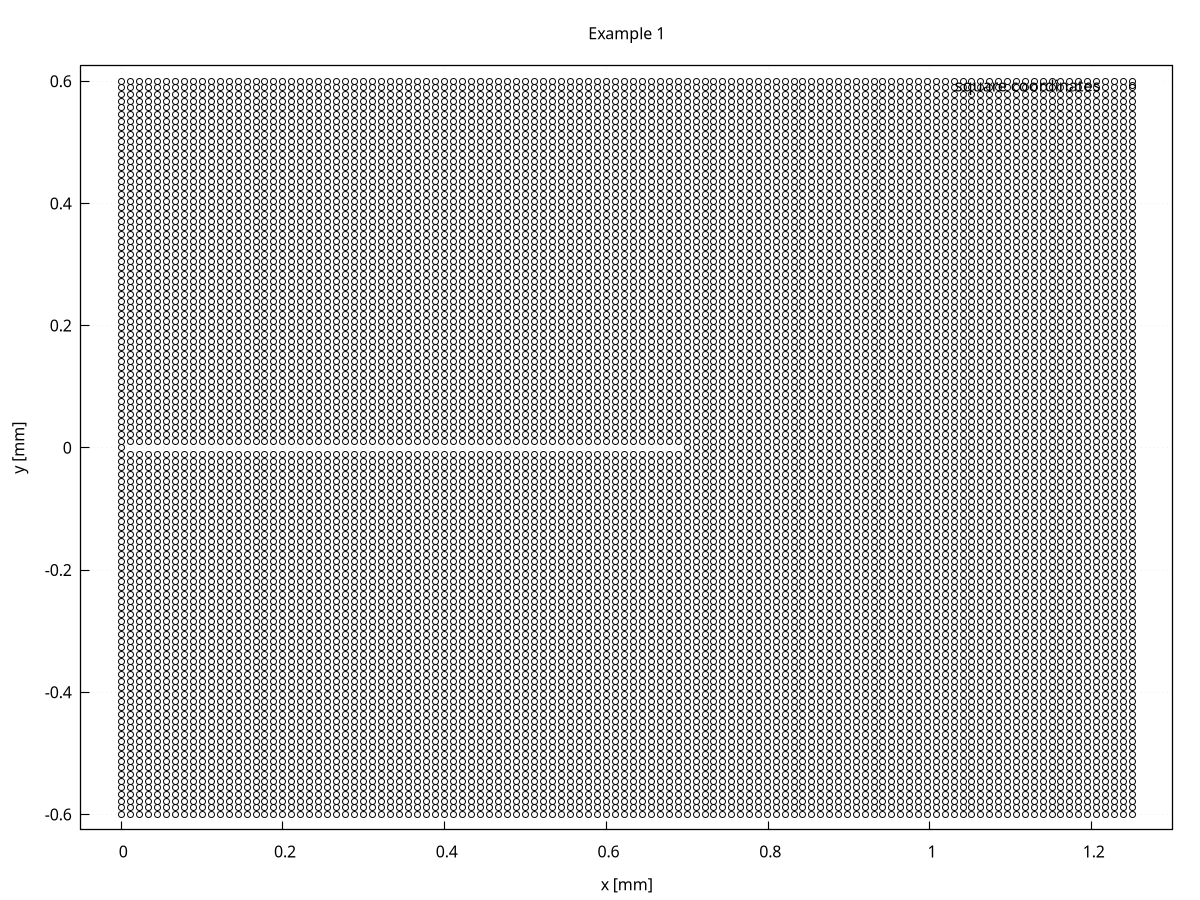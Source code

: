 # ogpf libray
# Rev. 0.22 of March 9th, 2018
# Licence: MIT

# gnuplot global setting
set term wxt size 640,480 enhanced font "verdana,10" title "ogpf libray: Rev. 0.22 of March 9th, 2018"

# ogpf extra configuration
# -------------------------------------------
# color definitions
set style line 1 lc rgb "#800000" lt 1 lw 2
set style line 2 lc rgb "#ff0000" lt 1 lw 2
set style line 3 lc rgb "#ff4500" lt 1 lw 2
set style line 4 lc rgb "#ffa500" lt 1 lw 2
set style line 5 lc rgb "#006400" lt 1 lw 2
set style line 6 lc rgb "#0000ff" lt 1 lw 2
set style line 7 lc rgb "#9400d3" lt 1 lw 2

# Axes
set border linewidth 1.15
set tics nomirror

# grid
# Add light grid to plot
set style line 102 lc rgb "#d6d7d9" lt 0 lw 1
set grid back ls 102

# plot style
set style data linespoints

# -------------------------------------------

 
# options
set style data linespoints
set xrange[-0.05:1.30]
set yrange [-0.625:0.625]


 
# plot scale
 
# Annotation: title and labels
set title "Example 1"
set xlabel "x [mm]"
set ylabel "y [mm]"
 
# axes setting

plot "-" title "square coordinates" with points lt 6 lc rgb "#000000"
  0.700000000000000       0.000000000000000E+000
  0.700000000000000       1.090909090909091E-002
  0.700000000000000       2.181818181818182E-002
  0.700000000000000       3.272727272727272E-002
  0.700000000000000       4.363636363636363E-002
  0.700000000000000       5.454545454545454E-002
  0.700000000000000       6.545454545454545E-002
  0.700000000000000       7.636363636363636E-002
  0.700000000000000       8.727272727272727E-002
  0.700000000000000       9.818181818181818E-002
  0.700000000000000       0.109090909090909     
  0.700000000000000       0.120000000000000     
  0.700000000000000       0.130909090909091     
  0.700000000000000       0.141818181818182     
  0.700000000000000       0.152727272727273     
  0.700000000000000       0.163636363636364     
  0.700000000000000       0.174545454545455     
  0.700000000000000       0.185454545454545     
  0.700000000000000       0.196363636363636     
  0.700000000000000       0.207272727272727     
  0.700000000000000       0.218181818181818     
  0.700000000000000       0.229090909090909     
  0.700000000000000       0.240000000000000     
  0.700000000000000       0.250909090909091     
  0.700000000000000       0.261818181818182     
  0.700000000000000       0.272727272727273     
  0.700000000000000       0.283636363636364     
  0.700000000000000       0.294545454545454     
  0.700000000000000       0.305454545454545     
  0.700000000000000       0.316363636363636     
  0.700000000000000       0.327272727272727     
  0.700000000000000       0.338181818181818     
  0.700000000000000       0.349090909090909     
  0.700000000000000       0.360000000000000     
  0.700000000000000       0.370909090909091     
  0.700000000000000       0.381818181818182     
  0.700000000000000       0.392727272727273     
  0.700000000000000       0.403636363636364     
  0.700000000000000       0.414545454545454     
  0.700000000000000       0.425454545454545     
  0.700000000000000       0.436363636363636     
  0.700000000000000       0.447272727272727     
  0.700000000000000       0.458181818181818     
  0.700000000000000       0.469090909090909     
  0.700000000000000       0.480000000000000     
  0.700000000000000       0.490909090909091     
  0.700000000000000       0.501818181818182     
  0.700000000000000       0.512727272727273     
  0.700000000000000       0.523636363636364     
  0.700000000000000       0.534545454545455     
  0.700000000000000       0.545454545454545     
  0.700000000000000       0.556363636363636     
  0.700000000000000       0.567272727272727     
  0.700000000000000       0.578181818181818     
  0.700000000000000       0.589090909090909     
  0.700000000000000       0.600000000000000     
  0.711000000000000       0.000000000000000E+000
  0.711000000000000       1.090909090909091E-002
  0.711000000000000       2.181818181818182E-002
  0.711000000000000       3.272727272727272E-002
  0.711000000000000       4.363636363636363E-002
  0.711000000000000       5.454545454545454E-002
  0.711000000000000       6.545454545454545E-002
  0.711000000000000       7.636363636363636E-002
  0.711000000000000       8.727272727272727E-002
  0.711000000000000       9.818181818181818E-002
  0.711000000000000       0.109090909090909     
  0.711000000000000       0.120000000000000     
  0.711000000000000       0.130909090909091     
  0.711000000000000       0.141818181818182     
  0.711000000000000       0.152727272727273     
  0.711000000000000       0.163636363636364     
  0.711000000000000       0.174545454545455     
  0.711000000000000       0.185454545454545     
  0.711000000000000       0.196363636363636     
  0.711000000000000       0.207272727272727     
  0.711000000000000       0.218181818181818     
  0.711000000000000       0.229090909090909     
  0.711000000000000       0.240000000000000     
  0.711000000000000       0.250909090909091     
  0.711000000000000       0.261818181818182     
  0.711000000000000       0.272727272727273     
  0.711000000000000       0.283636363636364     
  0.711000000000000       0.294545454545454     
  0.711000000000000       0.305454545454545     
  0.711000000000000       0.316363636363636     
  0.711000000000000       0.327272727272727     
  0.711000000000000       0.338181818181818     
  0.711000000000000       0.349090909090909     
  0.711000000000000       0.360000000000000     
  0.711000000000000       0.370909090909091     
  0.711000000000000       0.381818181818182     
  0.711000000000000       0.392727272727273     
  0.711000000000000       0.403636363636364     
  0.711000000000000       0.414545454545454     
  0.711000000000000       0.425454545454545     
  0.711000000000000       0.436363636363636     
  0.711000000000000       0.447272727272727     
  0.711000000000000       0.458181818181818     
  0.711000000000000       0.469090909090909     
  0.711000000000000       0.480000000000000     
  0.711000000000000       0.490909090909091     
  0.711000000000000       0.501818181818182     
  0.711000000000000       0.512727272727273     
  0.711000000000000       0.523636363636364     
  0.711000000000000       0.534545454545455     
  0.711000000000000       0.545454545454545     
  0.711000000000000       0.556363636363636     
  0.711000000000000       0.567272727272727     
  0.711000000000000       0.578181818181818     
  0.711000000000000       0.589090909090909     
  0.711000000000000       0.600000000000000     
  0.722000000000000       0.000000000000000E+000
  0.722000000000000       1.090909090909091E-002
  0.722000000000000       2.181818181818182E-002
  0.722000000000000       3.272727272727272E-002
  0.722000000000000       4.363636363636363E-002
  0.722000000000000       5.454545454545454E-002
  0.722000000000000       6.545454545454545E-002
  0.722000000000000       7.636363636363636E-002
  0.722000000000000       8.727272727272727E-002
  0.722000000000000       9.818181818181818E-002
  0.722000000000000       0.109090909090909     
  0.722000000000000       0.120000000000000     
  0.722000000000000       0.130909090909091     
  0.722000000000000       0.141818181818182     
  0.722000000000000       0.152727272727273     
  0.722000000000000       0.163636363636364     
  0.722000000000000       0.174545454545455     
  0.722000000000000       0.185454545454545     
  0.722000000000000       0.196363636363636     
  0.722000000000000       0.207272727272727     
  0.722000000000000       0.218181818181818     
  0.722000000000000       0.229090909090909     
  0.722000000000000       0.240000000000000     
  0.722000000000000       0.250909090909091     
  0.722000000000000       0.261818181818182     
  0.722000000000000       0.272727272727273     
  0.722000000000000       0.283636363636364     
  0.722000000000000       0.294545454545454     
  0.722000000000000       0.305454545454545     
  0.722000000000000       0.316363636363636     
  0.722000000000000       0.327272727272727     
  0.722000000000000       0.338181818181818     
  0.722000000000000       0.349090909090909     
  0.722000000000000       0.360000000000000     
  0.722000000000000       0.370909090909091     
  0.722000000000000       0.381818181818182     
  0.722000000000000       0.392727272727273     
  0.722000000000000       0.403636363636364     
  0.722000000000000       0.414545454545454     
  0.722000000000000       0.425454545454545     
  0.722000000000000       0.436363636363636     
  0.722000000000000       0.447272727272727     
  0.722000000000000       0.458181818181818     
  0.722000000000000       0.469090909090909     
  0.722000000000000       0.480000000000000     
  0.722000000000000       0.490909090909091     
  0.722000000000000       0.501818181818182     
  0.722000000000000       0.512727272727273     
  0.722000000000000       0.523636363636364     
  0.722000000000000       0.534545454545455     
  0.722000000000000       0.545454545454545     
  0.722000000000000       0.556363636363636     
  0.722000000000000       0.567272727272727     
  0.722000000000000       0.578181818181818     
  0.722000000000000       0.589090909090909     
  0.722000000000000       0.600000000000000     
  0.733000000000000       0.000000000000000E+000
  0.733000000000000       1.090909090909091E-002
  0.733000000000000       2.181818181818182E-002
  0.733000000000000       3.272727272727272E-002
  0.733000000000000       4.363636363636363E-002
  0.733000000000000       5.454545454545454E-002
  0.733000000000000       6.545454545454545E-002
  0.733000000000000       7.636363636363636E-002
  0.733000000000000       8.727272727272727E-002
  0.733000000000000       9.818181818181818E-002
  0.733000000000000       0.109090909090909     
  0.733000000000000       0.120000000000000     
  0.733000000000000       0.130909090909091     
  0.733000000000000       0.141818181818182     
  0.733000000000000       0.152727272727273     
  0.733000000000000       0.163636363636364     
  0.733000000000000       0.174545454545455     
  0.733000000000000       0.185454545454545     
  0.733000000000000       0.196363636363636     
  0.733000000000000       0.207272727272727     
  0.733000000000000       0.218181818181818     
  0.733000000000000       0.229090909090909     
  0.733000000000000       0.240000000000000     
  0.733000000000000       0.250909090909091     
  0.733000000000000       0.261818181818182     
  0.733000000000000       0.272727272727273     
  0.733000000000000       0.283636363636364     
  0.733000000000000       0.294545454545454     
  0.733000000000000       0.305454545454545     
  0.733000000000000       0.316363636363636     
  0.733000000000000       0.327272727272727     
  0.733000000000000       0.338181818181818     
  0.733000000000000       0.349090909090909     
  0.733000000000000       0.360000000000000     
  0.733000000000000       0.370909090909091     
  0.733000000000000       0.381818181818182     
  0.733000000000000       0.392727272727273     
  0.733000000000000       0.403636363636364     
  0.733000000000000       0.414545454545454     
  0.733000000000000       0.425454545454545     
  0.733000000000000       0.436363636363636     
  0.733000000000000       0.447272727272727     
  0.733000000000000       0.458181818181818     
  0.733000000000000       0.469090909090909     
  0.733000000000000       0.480000000000000     
  0.733000000000000       0.490909090909091     
  0.733000000000000       0.501818181818182     
  0.733000000000000       0.512727272727273     
  0.733000000000000       0.523636363636364     
  0.733000000000000       0.534545454545455     
  0.733000000000000       0.545454545454545     
  0.733000000000000       0.556363636363636     
  0.733000000000000       0.567272727272727     
  0.733000000000000       0.578181818181818     
  0.733000000000000       0.589090909090909     
  0.733000000000000       0.600000000000000     
  0.744000000000000       0.000000000000000E+000
  0.744000000000000       1.090909090909091E-002
  0.744000000000000       2.181818181818182E-002
  0.744000000000000       3.272727272727272E-002
  0.744000000000000       4.363636363636363E-002
  0.744000000000000       5.454545454545454E-002
  0.744000000000000       6.545454545454545E-002
  0.744000000000000       7.636363636363636E-002
  0.744000000000000       8.727272727272727E-002
  0.744000000000000       9.818181818181818E-002
  0.744000000000000       0.109090909090909     
  0.744000000000000       0.120000000000000     
  0.744000000000000       0.130909090909091     
  0.744000000000000       0.141818181818182     
  0.744000000000000       0.152727272727273     
  0.744000000000000       0.163636363636364     
  0.744000000000000       0.174545454545455     
  0.744000000000000       0.185454545454545     
  0.744000000000000       0.196363636363636     
  0.744000000000000       0.207272727272727     
  0.744000000000000       0.218181818181818     
  0.744000000000000       0.229090909090909     
  0.744000000000000       0.240000000000000     
  0.744000000000000       0.250909090909091     
  0.744000000000000       0.261818181818182     
  0.744000000000000       0.272727272727273     
  0.744000000000000       0.283636363636364     
  0.744000000000000       0.294545454545454     
  0.744000000000000       0.305454545454545     
  0.744000000000000       0.316363636363636     
  0.744000000000000       0.327272727272727     
  0.744000000000000       0.338181818181818     
  0.744000000000000       0.349090909090909     
  0.744000000000000       0.360000000000000     
  0.744000000000000       0.370909090909091     
  0.744000000000000       0.381818181818182     
  0.744000000000000       0.392727272727273     
  0.744000000000000       0.403636363636364     
  0.744000000000000       0.414545454545454     
  0.744000000000000       0.425454545454545     
  0.744000000000000       0.436363636363636     
  0.744000000000000       0.447272727272727     
  0.744000000000000       0.458181818181818     
  0.744000000000000       0.469090909090909     
  0.744000000000000       0.480000000000000     
  0.744000000000000       0.490909090909091     
  0.744000000000000       0.501818181818182     
  0.744000000000000       0.512727272727273     
  0.744000000000000       0.523636363636364     
  0.744000000000000       0.534545454545455     
  0.744000000000000       0.545454545454545     
  0.744000000000000       0.556363636363636     
  0.744000000000000       0.567272727272727     
  0.744000000000000       0.578181818181818     
  0.744000000000000       0.589090909090909     
  0.744000000000000       0.600000000000000     
  0.755000000000000       0.000000000000000E+000
  0.755000000000000       1.090909090909091E-002
  0.755000000000000       2.181818181818182E-002
  0.755000000000000       3.272727272727272E-002
  0.755000000000000       4.363636363636363E-002
  0.755000000000000       5.454545454545454E-002
  0.755000000000000       6.545454545454545E-002
  0.755000000000000       7.636363636363636E-002
  0.755000000000000       8.727272727272727E-002
  0.755000000000000       9.818181818181818E-002
  0.755000000000000       0.109090909090909     
  0.755000000000000       0.120000000000000     
  0.755000000000000       0.130909090909091     
  0.755000000000000       0.141818181818182     
  0.755000000000000       0.152727272727273     
  0.755000000000000       0.163636363636364     
  0.755000000000000       0.174545454545455     
  0.755000000000000       0.185454545454545     
  0.755000000000000       0.196363636363636     
  0.755000000000000       0.207272727272727     
  0.755000000000000       0.218181818181818     
  0.755000000000000       0.229090909090909     
  0.755000000000000       0.240000000000000     
  0.755000000000000       0.250909090909091     
  0.755000000000000       0.261818181818182     
  0.755000000000000       0.272727272727273     
  0.755000000000000       0.283636363636364     
  0.755000000000000       0.294545454545454     
  0.755000000000000       0.305454545454545     
  0.755000000000000       0.316363636363636     
  0.755000000000000       0.327272727272727     
  0.755000000000000       0.338181818181818     
  0.755000000000000       0.349090909090909     
  0.755000000000000       0.360000000000000     
  0.755000000000000       0.370909090909091     
  0.755000000000000       0.381818181818182     
  0.755000000000000       0.392727272727273     
  0.755000000000000       0.403636363636364     
  0.755000000000000       0.414545454545454     
  0.755000000000000       0.425454545454545     
  0.755000000000000       0.436363636363636     
  0.755000000000000       0.447272727272727     
  0.755000000000000       0.458181818181818     
  0.755000000000000       0.469090909090909     
  0.755000000000000       0.480000000000000     
  0.755000000000000       0.490909090909091     
  0.755000000000000       0.501818181818182     
  0.755000000000000       0.512727272727273     
  0.755000000000000       0.523636363636364     
  0.755000000000000       0.534545454545455     
  0.755000000000000       0.545454545454545     
  0.755000000000000       0.556363636363636     
  0.755000000000000       0.567272727272727     
  0.755000000000000       0.578181818181818     
  0.755000000000000       0.589090909090909     
  0.755000000000000       0.600000000000000     
  0.766000000000000       0.000000000000000E+000
  0.766000000000000       1.090909090909091E-002
  0.766000000000000       2.181818181818182E-002
  0.766000000000000       3.272727272727272E-002
  0.766000000000000       4.363636363636363E-002
  0.766000000000000       5.454545454545454E-002
  0.766000000000000       6.545454545454545E-002
  0.766000000000000       7.636363636363636E-002
  0.766000000000000       8.727272727272727E-002
  0.766000000000000       9.818181818181818E-002
  0.766000000000000       0.109090909090909     
  0.766000000000000       0.120000000000000     
  0.766000000000000       0.130909090909091     
  0.766000000000000       0.141818181818182     
  0.766000000000000       0.152727272727273     
  0.766000000000000       0.163636363636364     
  0.766000000000000       0.174545454545455     
  0.766000000000000       0.185454545454545     
  0.766000000000000       0.196363636363636     
  0.766000000000000       0.207272727272727     
  0.766000000000000       0.218181818181818     
  0.766000000000000       0.229090909090909     
  0.766000000000000       0.240000000000000     
  0.766000000000000       0.250909090909091     
  0.766000000000000       0.261818181818182     
  0.766000000000000       0.272727272727273     
  0.766000000000000       0.283636363636364     
  0.766000000000000       0.294545454545454     
  0.766000000000000       0.305454545454545     
  0.766000000000000       0.316363636363636     
  0.766000000000000       0.327272727272727     
  0.766000000000000       0.338181818181818     
  0.766000000000000       0.349090909090909     
  0.766000000000000       0.360000000000000     
  0.766000000000000       0.370909090909091     
  0.766000000000000       0.381818181818182     
  0.766000000000000       0.392727272727273     
  0.766000000000000       0.403636363636364     
  0.766000000000000       0.414545454545454     
  0.766000000000000       0.425454545454545     
  0.766000000000000       0.436363636363636     
  0.766000000000000       0.447272727272727     
  0.766000000000000       0.458181818181818     
  0.766000000000000       0.469090909090909     
  0.766000000000000       0.480000000000000     
  0.766000000000000       0.490909090909091     
  0.766000000000000       0.501818181818182     
  0.766000000000000       0.512727272727273     
  0.766000000000000       0.523636363636364     
  0.766000000000000       0.534545454545455     
  0.766000000000000       0.545454545454545     
  0.766000000000000       0.556363636363636     
  0.766000000000000       0.567272727272727     
  0.766000000000000       0.578181818181818     
  0.766000000000000       0.589090909090909     
  0.766000000000000       0.600000000000000     
  0.777000000000000       0.000000000000000E+000
  0.777000000000000       1.090909090909091E-002
  0.777000000000000       2.181818181818182E-002
  0.777000000000000       3.272727272727272E-002
  0.777000000000000       4.363636363636363E-002
  0.777000000000000       5.454545454545454E-002
  0.777000000000000       6.545454545454545E-002
  0.777000000000000       7.636363636363636E-002
  0.777000000000000       8.727272727272727E-002
  0.777000000000000       9.818181818181818E-002
  0.777000000000000       0.109090909090909     
  0.777000000000000       0.120000000000000     
  0.777000000000000       0.130909090909091     
  0.777000000000000       0.141818181818182     
  0.777000000000000       0.152727272727273     
  0.777000000000000       0.163636363636364     
  0.777000000000000       0.174545454545455     
  0.777000000000000       0.185454545454545     
  0.777000000000000       0.196363636363636     
  0.777000000000000       0.207272727272727     
  0.777000000000000       0.218181818181818     
  0.777000000000000       0.229090909090909     
  0.777000000000000       0.240000000000000     
  0.777000000000000       0.250909090909091     
  0.777000000000000       0.261818181818182     
  0.777000000000000       0.272727272727273     
  0.777000000000000       0.283636363636364     
  0.777000000000000       0.294545454545454     
  0.777000000000000       0.305454545454545     
  0.777000000000000       0.316363636363636     
  0.777000000000000       0.327272727272727     
  0.777000000000000       0.338181818181818     
  0.777000000000000       0.349090909090909     
  0.777000000000000       0.360000000000000     
  0.777000000000000       0.370909090909091     
  0.777000000000000       0.381818181818182     
  0.777000000000000       0.392727272727273     
  0.777000000000000       0.403636363636364     
  0.777000000000000       0.414545454545454     
  0.777000000000000       0.425454545454545     
  0.777000000000000       0.436363636363636     
  0.777000000000000       0.447272727272727     
  0.777000000000000       0.458181818181818     
  0.777000000000000       0.469090909090909     
  0.777000000000000       0.480000000000000     
  0.777000000000000       0.490909090909091     
  0.777000000000000       0.501818181818182     
  0.777000000000000       0.512727272727273     
  0.777000000000000       0.523636363636364     
  0.777000000000000       0.534545454545455     
  0.777000000000000       0.545454545454545     
  0.777000000000000       0.556363636363636     
  0.777000000000000       0.567272727272727     
  0.777000000000000       0.578181818181818     
  0.777000000000000       0.589090909090909     
  0.777000000000000       0.600000000000000     
  0.788000000000000       0.000000000000000E+000
  0.788000000000000       1.090909090909091E-002
  0.788000000000000       2.181818181818182E-002
  0.788000000000000       3.272727272727272E-002
  0.788000000000000       4.363636363636363E-002
  0.788000000000000       5.454545454545454E-002
  0.788000000000000       6.545454545454545E-002
  0.788000000000000       7.636363636363636E-002
  0.788000000000000       8.727272727272727E-002
  0.788000000000000       9.818181818181818E-002
  0.788000000000000       0.109090909090909     
  0.788000000000000       0.120000000000000     
  0.788000000000000       0.130909090909091     
  0.788000000000000       0.141818181818182     
  0.788000000000000       0.152727272727273     
  0.788000000000000       0.163636363636364     
  0.788000000000000       0.174545454545455     
  0.788000000000000       0.185454545454545     
  0.788000000000000       0.196363636363636     
  0.788000000000000       0.207272727272727     
  0.788000000000000       0.218181818181818     
  0.788000000000000       0.229090909090909     
  0.788000000000000       0.240000000000000     
  0.788000000000000       0.250909090909091     
  0.788000000000000       0.261818181818182     
  0.788000000000000       0.272727272727273     
  0.788000000000000       0.283636363636364     
  0.788000000000000       0.294545454545454     
  0.788000000000000       0.305454545454545     
  0.788000000000000       0.316363636363636     
  0.788000000000000       0.327272727272727     
  0.788000000000000       0.338181818181818     
  0.788000000000000       0.349090909090909     
  0.788000000000000       0.360000000000000     
  0.788000000000000       0.370909090909091     
  0.788000000000000       0.381818181818182     
  0.788000000000000       0.392727272727273     
  0.788000000000000       0.403636363636364     
  0.788000000000000       0.414545454545454     
  0.788000000000000       0.425454545454545     
  0.788000000000000       0.436363636363636     
  0.788000000000000       0.447272727272727     
  0.788000000000000       0.458181818181818     
  0.788000000000000       0.469090909090909     
  0.788000000000000       0.480000000000000     
  0.788000000000000       0.490909090909091     
  0.788000000000000       0.501818181818182     
  0.788000000000000       0.512727272727273     
  0.788000000000000       0.523636363636364     
  0.788000000000000       0.534545454545455     
  0.788000000000000       0.545454545454545     
  0.788000000000000       0.556363636363636     
  0.788000000000000       0.567272727272727     
  0.788000000000000       0.578181818181818     
  0.788000000000000       0.589090909090909     
  0.788000000000000       0.600000000000000     
  0.799000000000000       0.000000000000000E+000
  0.799000000000000       1.090909090909091E-002
  0.799000000000000       2.181818181818182E-002
  0.799000000000000       3.272727272727272E-002
  0.799000000000000       4.363636363636363E-002
  0.799000000000000       5.454545454545454E-002
  0.799000000000000       6.545454545454545E-002
  0.799000000000000       7.636363636363636E-002
  0.799000000000000       8.727272727272727E-002
  0.799000000000000       9.818181818181818E-002
  0.799000000000000       0.109090909090909     
  0.799000000000000       0.120000000000000     
  0.799000000000000       0.130909090909091     
  0.799000000000000       0.141818181818182     
  0.799000000000000       0.152727272727273     
  0.799000000000000       0.163636363636364     
  0.799000000000000       0.174545454545455     
  0.799000000000000       0.185454545454545     
  0.799000000000000       0.196363636363636     
  0.799000000000000       0.207272727272727     
  0.799000000000000       0.218181818181818     
  0.799000000000000       0.229090909090909     
  0.799000000000000       0.240000000000000     
  0.799000000000000       0.250909090909091     
  0.799000000000000       0.261818181818182     
  0.799000000000000       0.272727272727273     
  0.799000000000000       0.283636363636364     
  0.799000000000000       0.294545454545454     
  0.799000000000000       0.305454545454545     
  0.799000000000000       0.316363636363636     
  0.799000000000000       0.327272727272727     
  0.799000000000000       0.338181818181818     
  0.799000000000000       0.349090909090909     
  0.799000000000000       0.360000000000000     
  0.799000000000000       0.370909090909091     
  0.799000000000000       0.381818181818182     
  0.799000000000000       0.392727272727273     
  0.799000000000000       0.403636363636364     
  0.799000000000000       0.414545454545454     
  0.799000000000000       0.425454545454545     
  0.799000000000000       0.436363636363636     
  0.799000000000000       0.447272727272727     
  0.799000000000000       0.458181818181818     
  0.799000000000000       0.469090909090909     
  0.799000000000000       0.480000000000000     
  0.799000000000000       0.490909090909091     
  0.799000000000000       0.501818181818182     
  0.799000000000000       0.512727272727273     
  0.799000000000000       0.523636363636364     
  0.799000000000000       0.534545454545455     
  0.799000000000000       0.545454545454545     
  0.799000000000000       0.556363636363636     
  0.799000000000000       0.567272727272727     
  0.799000000000000       0.578181818181818     
  0.799000000000000       0.589090909090909     
  0.799000000000000       0.600000000000000     
  0.810000000000000       0.000000000000000E+000
  0.810000000000000       1.090909090909091E-002
  0.810000000000000       2.181818181818182E-002
  0.810000000000000       3.272727272727272E-002
  0.810000000000000       4.363636363636363E-002
  0.810000000000000       5.454545454545454E-002
  0.810000000000000       6.545454545454545E-002
  0.810000000000000       7.636363636363636E-002
  0.810000000000000       8.727272727272727E-002
  0.810000000000000       9.818181818181818E-002
  0.810000000000000       0.109090909090909     
  0.810000000000000       0.120000000000000     
  0.810000000000000       0.130909090909091     
  0.810000000000000       0.141818181818182     
  0.810000000000000       0.152727272727273     
  0.810000000000000       0.163636363636364     
  0.810000000000000       0.174545454545455     
  0.810000000000000       0.185454545454545     
  0.810000000000000       0.196363636363636     
  0.810000000000000       0.207272727272727     
  0.810000000000000       0.218181818181818     
  0.810000000000000       0.229090909090909     
  0.810000000000000       0.240000000000000     
  0.810000000000000       0.250909090909091     
  0.810000000000000       0.261818181818182     
  0.810000000000000       0.272727272727273     
  0.810000000000000       0.283636363636364     
  0.810000000000000       0.294545454545454     
  0.810000000000000       0.305454545454545     
  0.810000000000000       0.316363636363636     
  0.810000000000000       0.327272727272727     
  0.810000000000000       0.338181818181818     
  0.810000000000000       0.349090909090909     
  0.810000000000000       0.360000000000000     
  0.810000000000000       0.370909090909091     
  0.810000000000000       0.381818181818182     
  0.810000000000000       0.392727272727273     
  0.810000000000000       0.403636363636364     
  0.810000000000000       0.414545454545454     
  0.810000000000000       0.425454545454545     
  0.810000000000000       0.436363636363636     
  0.810000000000000       0.447272727272727     
  0.810000000000000       0.458181818181818     
  0.810000000000000       0.469090909090909     
  0.810000000000000       0.480000000000000     
  0.810000000000000       0.490909090909091     
  0.810000000000000       0.501818181818182     
  0.810000000000000       0.512727272727273     
  0.810000000000000       0.523636363636364     
  0.810000000000000       0.534545454545455     
  0.810000000000000       0.545454545454545     
  0.810000000000000       0.556363636363636     
  0.810000000000000       0.567272727272727     
  0.810000000000000       0.578181818181818     
  0.810000000000000       0.589090909090909     
  0.810000000000000       0.600000000000000     
  0.821000000000000       0.000000000000000E+000
  0.821000000000000       1.090909090909091E-002
  0.821000000000000       2.181818181818182E-002
  0.821000000000000       3.272727272727272E-002
  0.821000000000000       4.363636363636363E-002
  0.821000000000000       5.454545454545454E-002
  0.821000000000000       6.545454545454545E-002
  0.821000000000000       7.636363636363636E-002
  0.821000000000000       8.727272727272727E-002
  0.821000000000000       9.818181818181818E-002
  0.821000000000000       0.109090909090909     
  0.821000000000000       0.120000000000000     
  0.821000000000000       0.130909090909091     
  0.821000000000000       0.141818181818182     
  0.821000000000000       0.152727272727273     
  0.821000000000000       0.163636363636364     
  0.821000000000000       0.174545454545455     
  0.821000000000000       0.185454545454545     
  0.821000000000000       0.196363636363636     
  0.821000000000000       0.207272727272727     
  0.821000000000000       0.218181818181818     
  0.821000000000000       0.229090909090909     
  0.821000000000000       0.240000000000000     
  0.821000000000000       0.250909090909091     
  0.821000000000000       0.261818181818182     
  0.821000000000000       0.272727272727273     
  0.821000000000000       0.283636363636364     
  0.821000000000000       0.294545454545454     
  0.821000000000000       0.305454545454545     
  0.821000000000000       0.316363636363636     
  0.821000000000000       0.327272727272727     
  0.821000000000000       0.338181818181818     
  0.821000000000000       0.349090909090909     
  0.821000000000000       0.360000000000000     
  0.821000000000000       0.370909090909091     
  0.821000000000000       0.381818181818182     
  0.821000000000000       0.392727272727273     
  0.821000000000000       0.403636363636364     
  0.821000000000000       0.414545454545454     
  0.821000000000000       0.425454545454545     
  0.821000000000000       0.436363636363636     
  0.821000000000000       0.447272727272727     
  0.821000000000000       0.458181818181818     
  0.821000000000000       0.469090909090909     
  0.821000000000000       0.480000000000000     
  0.821000000000000       0.490909090909091     
  0.821000000000000       0.501818181818182     
  0.821000000000000       0.512727272727273     
  0.821000000000000       0.523636363636364     
  0.821000000000000       0.534545454545455     
  0.821000000000000       0.545454545454545     
  0.821000000000000       0.556363636363636     
  0.821000000000000       0.567272727272727     
  0.821000000000000       0.578181818181818     
  0.821000000000000       0.589090909090909     
  0.821000000000000       0.600000000000000     
  0.832000000000000       0.000000000000000E+000
  0.832000000000000       1.090909090909091E-002
  0.832000000000000       2.181818181818182E-002
  0.832000000000000       3.272727272727272E-002
  0.832000000000000       4.363636363636363E-002
  0.832000000000000       5.454545454545454E-002
  0.832000000000000       6.545454545454545E-002
  0.832000000000000       7.636363636363636E-002
  0.832000000000000       8.727272727272727E-002
  0.832000000000000       9.818181818181818E-002
  0.832000000000000       0.109090909090909     
  0.832000000000000       0.120000000000000     
  0.832000000000000       0.130909090909091     
  0.832000000000000       0.141818181818182     
  0.832000000000000       0.152727272727273     
  0.832000000000000       0.163636363636364     
  0.832000000000000       0.174545454545455     
  0.832000000000000       0.185454545454545     
  0.832000000000000       0.196363636363636     
  0.832000000000000       0.207272727272727     
  0.832000000000000       0.218181818181818     
  0.832000000000000       0.229090909090909     
  0.832000000000000       0.240000000000000     
  0.832000000000000       0.250909090909091     
  0.832000000000000       0.261818181818182     
  0.832000000000000       0.272727272727273     
  0.832000000000000       0.283636363636364     
  0.832000000000000       0.294545454545454     
  0.832000000000000       0.305454545454545     
  0.832000000000000       0.316363636363636     
  0.832000000000000       0.327272727272727     
  0.832000000000000       0.338181818181818     
  0.832000000000000       0.349090909090909     
  0.832000000000000       0.360000000000000     
  0.832000000000000       0.370909090909091     
  0.832000000000000       0.381818181818182     
  0.832000000000000       0.392727272727273     
  0.832000000000000       0.403636363636364     
  0.832000000000000       0.414545454545454     
  0.832000000000000       0.425454545454545     
  0.832000000000000       0.436363636363636     
  0.832000000000000       0.447272727272727     
  0.832000000000000       0.458181818181818     
  0.832000000000000       0.469090909090909     
  0.832000000000000       0.480000000000000     
  0.832000000000000       0.490909090909091     
  0.832000000000000       0.501818181818182     
  0.832000000000000       0.512727272727273     
  0.832000000000000       0.523636363636364     
  0.832000000000000       0.534545454545455     
  0.832000000000000       0.545454545454545     
  0.832000000000000       0.556363636363636     
  0.832000000000000       0.567272727272727     
  0.832000000000000       0.578181818181818     
  0.832000000000000       0.589090909090909     
  0.832000000000000       0.600000000000000     
  0.843000000000000       0.000000000000000E+000
  0.843000000000000       1.090909090909091E-002
  0.843000000000000       2.181818181818182E-002
  0.843000000000000       3.272727272727272E-002
  0.843000000000000       4.363636363636363E-002
  0.843000000000000       5.454545454545454E-002
  0.843000000000000       6.545454545454545E-002
  0.843000000000000       7.636363636363636E-002
  0.843000000000000       8.727272727272727E-002
  0.843000000000000       9.818181818181818E-002
  0.843000000000000       0.109090909090909     
  0.843000000000000       0.120000000000000     
  0.843000000000000       0.130909090909091     
  0.843000000000000       0.141818181818182     
  0.843000000000000       0.152727272727273     
  0.843000000000000       0.163636363636364     
  0.843000000000000       0.174545454545455     
  0.843000000000000       0.185454545454545     
  0.843000000000000       0.196363636363636     
  0.843000000000000       0.207272727272727     
  0.843000000000000       0.218181818181818     
  0.843000000000000       0.229090909090909     
  0.843000000000000       0.240000000000000     
  0.843000000000000       0.250909090909091     
  0.843000000000000       0.261818181818182     
  0.843000000000000       0.272727272727273     
  0.843000000000000       0.283636363636364     
  0.843000000000000       0.294545454545454     
  0.843000000000000       0.305454545454545     
  0.843000000000000       0.316363636363636     
  0.843000000000000       0.327272727272727     
  0.843000000000000       0.338181818181818     
  0.843000000000000       0.349090909090909     
  0.843000000000000       0.360000000000000     
  0.843000000000000       0.370909090909091     
  0.843000000000000       0.381818181818182     
  0.843000000000000       0.392727272727273     
  0.843000000000000       0.403636363636364     
  0.843000000000000       0.414545454545454     
  0.843000000000000       0.425454545454545     
  0.843000000000000       0.436363636363636     
  0.843000000000000       0.447272727272727     
  0.843000000000000       0.458181818181818     
  0.843000000000000       0.469090909090909     
  0.843000000000000       0.480000000000000     
  0.843000000000000       0.490909090909091     
  0.843000000000000       0.501818181818182     
  0.843000000000000       0.512727272727273     
  0.843000000000000       0.523636363636364     
  0.843000000000000       0.534545454545455     
  0.843000000000000       0.545454545454545     
  0.843000000000000       0.556363636363636     
  0.843000000000000       0.567272727272727     
  0.843000000000000       0.578181818181818     
  0.843000000000000       0.589090909090909     
  0.843000000000000       0.600000000000000     
  0.854000000000000       0.000000000000000E+000
  0.854000000000000       1.090909090909091E-002
  0.854000000000000       2.181818181818182E-002
  0.854000000000000       3.272727272727272E-002
  0.854000000000000       4.363636363636363E-002
  0.854000000000000       5.454545454545454E-002
  0.854000000000000       6.545454545454545E-002
  0.854000000000000       7.636363636363636E-002
  0.854000000000000       8.727272727272727E-002
  0.854000000000000       9.818181818181818E-002
  0.854000000000000       0.109090909090909     
  0.854000000000000       0.120000000000000     
  0.854000000000000       0.130909090909091     
  0.854000000000000       0.141818181818182     
  0.854000000000000       0.152727272727273     
  0.854000000000000       0.163636363636364     
  0.854000000000000       0.174545454545455     
  0.854000000000000       0.185454545454545     
  0.854000000000000       0.196363636363636     
  0.854000000000000       0.207272727272727     
  0.854000000000000       0.218181818181818     
  0.854000000000000       0.229090909090909     
  0.854000000000000       0.240000000000000     
  0.854000000000000       0.250909090909091     
  0.854000000000000       0.261818181818182     
  0.854000000000000       0.272727272727273     
  0.854000000000000       0.283636363636364     
  0.854000000000000       0.294545454545454     
  0.854000000000000       0.305454545454545     
  0.854000000000000       0.316363636363636     
  0.854000000000000       0.327272727272727     
  0.854000000000000       0.338181818181818     
  0.854000000000000       0.349090909090909     
  0.854000000000000       0.360000000000000     
  0.854000000000000       0.370909090909091     
  0.854000000000000       0.381818181818182     
  0.854000000000000       0.392727272727273     
  0.854000000000000       0.403636363636364     
  0.854000000000000       0.414545454545454     
  0.854000000000000       0.425454545454545     
  0.854000000000000       0.436363636363636     
  0.854000000000000       0.447272727272727     
  0.854000000000000       0.458181818181818     
  0.854000000000000       0.469090909090909     
  0.854000000000000       0.480000000000000     
  0.854000000000000       0.490909090909091     
  0.854000000000000       0.501818181818182     
  0.854000000000000       0.512727272727273     
  0.854000000000000       0.523636363636364     
  0.854000000000000       0.534545454545455     
  0.854000000000000       0.545454545454545     
  0.854000000000000       0.556363636363636     
  0.854000000000000       0.567272727272727     
  0.854000000000000       0.578181818181818     
  0.854000000000000       0.589090909090909     
  0.854000000000000       0.600000000000000     
  0.865000000000000       0.000000000000000E+000
  0.865000000000000       1.090909090909091E-002
  0.865000000000000       2.181818181818182E-002
  0.865000000000000       3.272727272727272E-002
  0.865000000000000       4.363636363636363E-002
  0.865000000000000       5.454545454545454E-002
  0.865000000000000       6.545454545454545E-002
  0.865000000000000       7.636363636363636E-002
  0.865000000000000       8.727272727272727E-002
  0.865000000000000       9.818181818181818E-002
  0.865000000000000       0.109090909090909     
  0.865000000000000       0.120000000000000     
  0.865000000000000       0.130909090909091     
  0.865000000000000       0.141818181818182     
  0.865000000000000       0.152727272727273     
  0.865000000000000       0.163636363636364     
  0.865000000000000       0.174545454545455     
  0.865000000000000       0.185454545454545     
  0.865000000000000       0.196363636363636     
  0.865000000000000       0.207272727272727     
  0.865000000000000       0.218181818181818     
  0.865000000000000       0.229090909090909     
  0.865000000000000       0.240000000000000     
  0.865000000000000       0.250909090909091     
  0.865000000000000       0.261818181818182     
  0.865000000000000       0.272727272727273     
  0.865000000000000       0.283636363636364     
  0.865000000000000       0.294545454545454     
  0.865000000000000       0.305454545454545     
  0.865000000000000       0.316363636363636     
  0.865000000000000       0.327272727272727     
  0.865000000000000       0.338181818181818     
  0.865000000000000       0.349090909090909     
  0.865000000000000       0.360000000000000     
  0.865000000000000       0.370909090909091     
  0.865000000000000       0.381818181818182     
  0.865000000000000       0.392727272727273     
  0.865000000000000       0.403636363636364     
  0.865000000000000       0.414545454545454     
  0.865000000000000       0.425454545454545     
  0.865000000000000       0.436363636363636     
  0.865000000000000       0.447272727272727     
  0.865000000000000       0.458181818181818     
  0.865000000000000       0.469090909090909     
  0.865000000000000       0.480000000000000     
  0.865000000000000       0.490909090909091     
  0.865000000000000       0.501818181818182     
  0.865000000000000       0.512727272727273     
  0.865000000000000       0.523636363636364     
  0.865000000000000       0.534545454545455     
  0.865000000000000       0.545454545454545     
  0.865000000000000       0.556363636363636     
  0.865000000000000       0.567272727272727     
  0.865000000000000       0.578181818181818     
  0.865000000000000       0.589090909090909     
  0.865000000000000       0.600000000000000     
  0.876000000000000       0.000000000000000E+000
  0.876000000000000       1.090909090909091E-002
  0.876000000000000       2.181818181818182E-002
  0.876000000000000       3.272727272727272E-002
  0.876000000000000       4.363636363636363E-002
  0.876000000000000       5.454545454545454E-002
  0.876000000000000       6.545454545454545E-002
  0.876000000000000       7.636363636363636E-002
  0.876000000000000       8.727272727272727E-002
  0.876000000000000       9.818181818181818E-002
  0.876000000000000       0.109090909090909     
  0.876000000000000       0.120000000000000     
  0.876000000000000       0.130909090909091     
  0.876000000000000       0.141818181818182     
  0.876000000000000       0.152727272727273     
  0.876000000000000       0.163636363636364     
  0.876000000000000       0.174545454545455     
  0.876000000000000       0.185454545454545     
  0.876000000000000       0.196363636363636     
  0.876000000000000       0.207272727272727     
  0.876000000000000       0.218181818181818     
  0.876000000000000       0.229090909090909     
  0.876000000000000       0.240000000000000     
  0.876000000000000       0.250909090909091     
  0.876000000000000       0.261818181818182     
  0.876000000000000       0.272727272727273     
  0.876000000000000       0.283636363636364     
  0.876000000000000       0.294545454545454     
  0.876000000000000       0.305454545454545     
  0.876000000000000       0.316363636363636     
  0.876000000000000       0.327272727272727     
  0.876000000000000       0.338181818181818     
  0.876000000000000       0.349090909090909     
  0.876000000000000       0.360000000000000     
  0.876000000000000       0.370909090909091     
  0.876000000000000       0.381818181818182     
  0.876000000000000       0.392727272727273     
  0.876000000000000       0.403636363636364     
  0.876000000000000       0.414545454545454     
  0.876000000000000       0.425454545454545     
  0.876000000000000       0.436363636363636     
  0.876000000000000       0.447272727272727     
  0.876000000000000       0.458181818181818     
  0.876000000000000       0.469090909090909     
  0.876000000000000       0.480000000000000     
  0.876000000000000       0.490909090909091     
  0.876000000000000       0.501818181818182     
  0.876000000000000       0.512727272727273     
  0.876000000000000       0.523636363636364     
  0.876000000000000       0.534545454545455     
  0.876000000000000       0.545454545454545     
  0.876000000000000       0.556363636363636     
  0.876000000000000       0.567272727272727     
  0.876000000000000       0.578181818181818     
  0.876000000000000       0.589090909090909     
  0.876000000000000       0.600000000000000     
  0.887000000000000       0.000000000000000E+000
  0.887000000000000       1.090909090909091E-002
  0.887000000000000       2.181818181818182E-002
  0.887000000000000       3.272727272727272E-002
  0.887000000000000       4.363636363636363E-002
  0.887000000000000       5.454545454545454E-002
  0.887000000000000       6.545454545454545E-002
  0.887000000000000       7.636363636363636E-002
  0.887000000000000       8.727272727272727E-002
  0.887000000000000       9.818181818181818E-002
  0.887000000000000       0.109090909090909     
  0.887000000000000       0.120000000000000     
  0.887000000000000       0.130909090909091     
  0.887000000000000       0.141818181818182     
  0.887000000000000       0.152727272727273     
  0.887000000000000       0.163636363636364     
  0.887000000000000       0.174545454545455     
  0.887000000000000       0.185454545454545     
  0.887000000000000       0.196363636363636     
  0.887000000000000       0.207272727272727     
  0.887000000000000       0.218181818181818     
  0.887000000000000       0.229090909090909     
  0.887000000000000       0.240000000000000     
  0.887000000000000       0.250909090909091     
  0.887000000000000       0.261818181818182     
  0.887000000000000       0.272727272727273     
  0.887000000000000       0.283636363636364     
  0.887000000000000       0.294545454545454     
  0.887000000000000       0.305454545454545     
  0.887000000000000       0.316363636363636     
  0.887000000000000       0.327272727272727     
  0.887000000000000       0.338181818181818     
  0.887000000000000       0.349090909090909     
  0.887000000000000       0.360000000000000     
  0.887000000000000       0.370909090909091     
  0.887000000000000       0.381818181818182     
  0.887000000000000       0.392727272727273     
  0.887000000000000       0.403636363636364     
  0.887000000000000       0.414545454545454     
  0.887000000000000       0.425454545454545     
  0.887000000000000       0.436363636363636     
  0.887000000000000       0.447272727272727     
  0.887000000000000       0.458181818181818     
  0.887000000000000       0.469090909090909     
  0.887000000000000       0.480000000000000     
  0.887000000000000       0.490909090909091     
  0.887000000000000       0.501818181818182     
  0.887000000000000       0.512727272727273     
  0.887000000000000       0.523636363636364     
  0.887000000000000       0.534545454545455     
  0.887000000000000       0.545454545454545     
  0.887000000000000       0.556363636363636     
  0.887000000000000       0.567272727272727     
  0.887000000000000       0.578181818181818     
  0.887000000000000       0.589090909090909     
  0.887000000000000       0.600000000000000     
  0.898000000000000       0.000000000000000E+000
  0.898000000000000       1.090909090909091E-002
  0.898000000000000       2.181818181818182E-002
  0.898000000000000       3.272727272727272E-002
  0.898000000000000       4.363636363636363E-002
  0.898000000000000       5.454545454545454E-002
  0.898000000000000       6.545454545454545E-002
  0.898000000000000       7.636363636363636E-002
  0.898000000000000       8.727272727272727E-002
  0.898000000000000       9.818181818181818E-002
  0.898000000000000       0.109090909090909     
  0.898000000000000       0.120000000000000     
  0.898000000000000       0.130909090909091     
  0.898000000000000       0.141818181818182     
  0.898000000000000       0.152727272727273     
  0.898000000000000       0.163636363636364     
  0.898000000000000       0.174545454545455     
  0.898000000000000       0.185454545454545     
  0.898000000000000       0.196363636363636     
  0.898000000000000       0.207272727272727     
  0.898000000000000       0.218181818181818     
  0.898000000000000       0.229090909090909     
  0.898000000000000       0.240000000000000     
  0.898000000000000       0.250909090909091     
  0.898000000000000       0.261818181818182     
  0.898000000000000       0.272727272727273     
  0.898000000000000       0.283636363636364     
  0.898000000000000       0.294545454545454     
  0.898000000000000       0.305454545454545     
  0.898000000000000       0.316363636363636     
  0.898000000000000       0.327272727272727     
  0.898000000000000       0.338181818181818     
  0.898000000000000       0.349090909090909     
  0.898000000000000       0.360000000000000     
  0.898000000000000       0.370909090909091     
  0.898000000000000       0.381818181818182     
  0.898000000000000       0.392727272727273     
  0.898000000000000       0.403636363636364     
  0.898000000000000       0.414545454545454     
  0.898000000000000       0.425454545454545     
  0.898000000000000       0.436363636363636     
  0.898000000000000       0.447272727272727     
  0.898000000000000       0.458181818181818     
  0.898000000000000       0.469090909090909     
  0.898000000000000       0.480000000000000     
  0.898000000000000       0.490909090909091     
  0.898000000000000       0.501818181818182     
  0.898000000000000       0.512727272727273     
  0.898000000000000       0.523636363636364     
  0.898000000000000       0.534545454545455     
  0.898000000000000       0.545454545454545     
  0.898000000000000       0.556363636363636     
  0.898000000000000       0.567272727272727     
  0.898000000000000       0.578181818181818     
  0.898000000000000       0.589090909090909     
  0.898000000000000       0.600000000000000     
  0.909000000000000       0.000000000000000E+000
  0.909000000000000       1.090909090909091E-002
  0.909000000000000       2.181818181818182E-002
  0.909000000000000       3.272727272727272E-002
  0.909000000000000       4.363636363636363E-002
  0.909000000000000       5.454545454545454E-002
  0.909000000000000       6.545454545454545E-002
  0.909000000000000       7.636363636363636E-002
  0.909000000000000       8.727272727272727E-002
  0.909000000000000       9.818181818181818E-002
  0.909000000000000       0.109090909090909     
  0.909000000000000       0.120000000000000     
  0.909000000000000       0.130909090909091     
  0.909000000000000       0.141818181818182     
  0.909000000000000       0.152727272727273     
  0.909000000000000       0.163636363636364     
  0.909000000000000       0.174545454545455     
  0.909000000000000       0.185454545454545     
  0.909000000000000       0.196363636363636     
  0.909000000000000       0.207272727272727     
  0.909000000000000       0.218181818181818     
  0.909000000000000       0.229090909090909     
  0.909000000000000       0.240000000000000     
  0.909000000000000       0.250909090909091     
  0.909000000000000       0.261818181818182     
  0.909000000000000       0.272727272727273     
  0.909000000000000       0.283636363636364     
  0.909000000000000       0.294545454545454     
  0.909000000000000       0.305454545454545     
  0.909000000000000       0.316363636363636     
  0.909000000000000       0.327272727272727     
  0.909000000000000       0.338181818181818     
  0.909000000000000       0.349090909090909     
  0.909000000000000       0.360000000000000     
  0.909000000000000       0.370909090909091     
  0.909000000000000       0.381818181818182     
  0.909000000000000       0.392727272727273     
  0.909000000000000       0.403636363636364     
  0.909000000000000       0.414545454545454     
  0.909000000000000       0.425454545454545     
  0.909000000000000       0.436363636363636     
  0.909000000000000       0.447272727272727     
  0.909000000000000       0.458181818181818     
  0.909000000000000       0.469090909090909     
  0.909000000000000       0.480000000000000     
  0.909000000000000       0.490909090909091     
  0.909000000000000       0.501818181818182     
  0.909000000000000       0.512727272727273     
  0.909000000000000       0.523636363636364     
  0.909000000000000       0.534545454545455     
  0.909000000000000       0.545454545454545     
  0.909000000000000       0.556363636363636     
  0.909000000000000       0.567272727272727     
  0.909000000000000       0.578181818181818     
  0.909000000000000       0.589090909090909     
  0.909000000000000       0.600000000000000     
  0.920000000000000       0.000000000000000E+000
  0.920000000000000       1.090909090909091E-002
  0.920000000000000       2.181818181818182E-002
  0.920000000000000       3.272727272727272E-002
  0.920000000000000       4.363636363636363E-002
  0.920000000000000       5.454545454545454E-002
  0.920000000000000       6.545454545454545E-002
  0.920000000000000       7.636363636363636E-002
  0.920000000000000       8.727272727272727E-002
  0.920000000000000       9.818181818181818E-002
  0.920000000000000       0.109090909090909     
  0.920000000000000       0.120000000000000     
  0.920000000000000       0.130909090909091     
  0.920000000000000       0.141818181818182     
  0.920000000000000       0.152727272727273     
  0.920000000000000       0.163636363636364     
  0.920000000000000       0.174545454545455     
  0.920000000000000       0.185454545454545     
  0.920000000000000       0.196363636363636     
  0.920000000000000       0.207272727272727     
  0.920000000000000       0.218181818181818     
  0.920000000000000       0.229090909090909     
  0.920000000000000       0.240000000000000     
  0.920000000000000       0.250909090909091     
  0.920000000000000       0.261818181818182     
  0.920000000000000       0.272727272727273     
  0.920000000000000       0.283636363636364     
  0.920000000000000       0.294545454545454     
  0.920000000000000       0.305454545454545     
  0.920000000000000       0.316363636363636     
  0.920000000000000       0.327272727272727     
  0.920000000000000       0.338181818181818     
  0.920000000000000       0.349090909090909     
  0.920000000000000       0.360000000000000     
  0.920000000000000       0.370909090909091     
  0.920000000000000       0.381818181818182     
  0.920000000000000       0.392727272727273     
  0.920000000000000       0.403636363636364     
  0.920000000000000       0.414545454545454     
  0.920000000000000       0.425454545454545     
  0.920000000000000       0.436363636363636     
  0.920000000000000       0.447272727272727     
  0.920000000000000       0.458181818181818     
  0.920000000000000       0.469090909090909     
  0.920000000000000       0.480000000000000     
  0.920000000000000       0.490909090909091     
  0.920000000000000       0.501818181818182     
  0.920000000000000       0.512727272727273     
  0.920000000000000       0.523636363636364     
  0.920000000000000       0.534545454545455     
  0.920000000000000       0.545454545454545     
  0.920000000000000       0.556363636363636     
  0.920000000000000       0.567272727272727     
  0.920000000000000       0.578181818181818     
  0.920000000000000       0.589090909090909     
  0.920000000000000       0.600000000000000     
  0.931000000000000       0.000000000000000E+000
  0.931000000000000       1.090909090909091E-002
  0.931000000000000       2.181818181818182E-002
  0.931000000000000       3.272727272727272E-002
  0.931000000000000       4.363636363636363E-002
  0.931000000000000       5.454545454545454E-002
  0.931000000000000       6.545454545454545E-002
  0.931000000000000       7.636363636363636E-002
  0.931000000000000       8.727272727272727E-002
  0.931000000000000       9.818181818181818E-002
  0.931000000000000       0.109090909090909     
  0.931000000000000       0.120000000000000     
  0.931000000000000       0.130909090909091     
  0.931000000000000       0.141818181818182     
  0.931000000000000       0.152727272727273     
  0.931000000000000       0.163636363636364     
  0.931000000000000       0.174545454545455     
  0.931000000000000       0.185454545454545     
  0.931000000000000       0.196363636363636     
  0.931000000000000       0.207272727272727     
  0.931000000000000       0.218181818181818     
  0.931000000000000       0.229090909090909     
  0.931000000000000       0.240000000000000     
  0.931000000000000       0.250909090909091     
  0.931000000000000       0.261818181818182     
  0.931000000000000       0.272727272727273     
  0.931000000000000       0.283636363636364     
  0.931000000000000       0.294545454545454     
  0.931000000000000       0.305454545454545     
  0.931000000000000       0.316363636363636     
  0.931000000000000       0.327272727272727     
  0.931000000000000       0.338181818181818     
  0.931000000000000       0.349090909090909     
  0.931000000000000       0.360000000000000     
  0.931000000000000       0.370909090909091     
  0.931000000000000       0.381818181818182     
  0.931000000000000       0.392727272727273     
  0.931000000000000       0.403636363636364     
  0.931000000000000       0.414545454545454     
  0.931000000000000       0.425454545454545     
  0.931000000000000       0.436363636363636     
  0.931000000000000       0.447272727272727     
  0.931000000000000       0.458181818181818     
  0.931000000000000       0.469090909090909     
  0.931000000000000       0.480000000000000     
  0.931000000000000       0.490909090909091     
  0.931000000000000       0.501818181818182     
  0.931000000000000       0.512727272727273     
  0.931000000000000       0.523636363636364     
  0.931000000000000       0.534545454545455     
  0.931000000000000       0.545454545454545     
  0.931000000000000       0.556363636363636     
  0.931000000000000       0.567272727272727     
  0.931000000000000       0.578181818181818     
  0.931000000000000       0.589090909090909     
  0.931000000000000       0.600000000000000     
  0.942000000000000       0.000000000000000E+000
  0.942000000000000       1.090909090909091E-002
  0.942000000000000       2.181818181818182E-002
  0.942000000000000       3.272727272727272E-002
  0.942000000000000       4.363636363636363E-002
  0.942000000000000       5.454545454545454E-002
  0.942000000000000       6.545454545454545E-002
  0.942000000000000       7.636363636363636E-002
  0.942000000000000       8.727272727272727E-002
  0.942000000000000       9.818181818181818E-002
  0.942000000000000       0.109090909090909     
  0.942000000000000       0.120000000000000     
  0.942000000000000       0.130909090909091     
  0.942000000000000       0.141818181818182     
  0.942000000000000       0.152727272727273     
  0.942000000000000       0.163636363636364     
  0.942000000000000       0.174545454545455     
  0.942000000000000       0.185454545454545     
  0.942000000000000       0.196363636363636     
  0.942000000000000       0.207272727272727     
  0.942000000000000       0.218181818181818     
  0.942000000000000       0.229090909090909     
  0.942000000000000       0.240000000000000     
  0.942000000000000       0.250909090909091     
  0.942000000000000       0.261818181818182     
  0.942000000000000       0.272727272727273     
  0.942000000000000       0.283636363636364     
  0.942000000000000       0.294545454545454     
  0.942000000000000       0.305454545454545     
  0.942000000000000       0.316363636363636     
  0.942000000000000       0.327272727272727     
  0.942000000000000       0.338181818181818     
  0.942000000000000       0.349090909090909     
  0.942000000000000       0.360000000000000     
  0.942000000000000       0.370909090909091     
  0.942000000000000       0.381818181818182     
  0.942000000000000       0.392727272727273     
  0.942000000000000       0.403636363636364     
  0.942000000000000       0.414545454545454     
  0.942000000000000       0.425454545454545     
  0.942000000000000       0.436363636363636     
  0.942000000000000       0.447272727272727     
  0.942000000000000       0.458181818181818     
  0.942000000000000       0.469090909090909     
  0.942000000000000       0.480000000000000     
  0.942000000000000       0.490909090909091     
  0.942000000000000       0.501818181818182     
  0.942000000000000       0.512727272727273     
  0.942000000000000       0.523636363636364     
  0.942000000000000       0.534545454545455     
  0.942000000000000       0.545454545454545     
  0.942000000000000       0.556363636363636     
  0.942000000000000       0.567272727272727     
  0.942000000000000       0.578181818181818     
  0.942000000000000       0.589090909090909     
  0.942000000000000       0.600000000000000     
  0.953000000000000       0.000000000000000E+000
  0.953000000000000       1.090909090909091E-002
  0.953000000000000       2.181818181818182E-002
  0.953000000000000       3.272727272727272E-002
  0.953000000000000       4.363636363636363E-002
  0.953000000000000       5.454545454545454E-002
  0.953000000000000       6.545454545454545E-002
  0.953000000000000       7.636363636363636E-002
  0.953000000000000       8.727272727272727E-002
  0.953000000000000       9.818181818181818E-002
  0.953000000000000       0.109090909090909     
  0.953000000000000       0.120000000000000     
  0.953000000000000       0.130909090909091     
  0.953000000000000       0.141818181818182     
  0.953000000000000       0.152727272727273     
  0.953000000000000       0.163636363636364     
  0.953000000000000       0.174545454545455     
  0.953000000000000       0.185454545454545     
  0.953000000000000       0.196363636363636     
  0.953000000000000       0.207272727272727     
  0.953000000000000       0.218181818181818     
  0.953000000000000       0.229090909090909     
  0.953000000000000       0.240000000000000     
  0.953000000000000       0.250909090909091     
  0.953000000000000       0.261818181818182     
  0.953000000000000       0.272727272727273     
  0.953000000000000       0.283636363636364     
  0.953000000000000       0.294545454545454     
  0.953000000000000       0.305454545454545     
  0.953000000000000       0.316363636363636     
  0.953000000000000       0.327272727272727     
  0.953000000000000       0.338181818181818     
  0.953000000000000       0.349090909090909     
  0.953000000000000       0.360000000000000     
  0.953000000000000       0.370909090909091     
  0.953000000000000       0.381818181818182     
  0.953000000000000       0.392727272727273     
  0.953000000000000       0.403636363636364     
  0.953000000000000       0.414545454545454     
  0.953000000000000       0.425454545454545     
  0.953000000000000       0.436363636363636     
  0.953000000000000       0.447272727272727     
  0.953000000000000       0.458181818181818     
  0.953000000000000       0.469090909090909     
  0.953000000000000       0.480000000000000     
  0.953000000000000       0.490909090909091     
  0.953000000000000       0.501818181818182     
  0.953000000000000       0.512727272727273     
  0.953000000000000       0.523636363636364     
  0.953000000000000       0.534545454545455     
  0.953000000000000       0.545454545454545     
  0.953000000000000       0.556363636363636     
  0.953000000000000       0.567272727272727     
  0.953000000000000       0.578181818181818     
  0.953000000000000       0.589090909090909     
  0.953000000000000       0.600000000000000     
  0.964000000000000       0.000000000000000E+000
  0.964000000000000       1.090909090909091E-002
  0.964000000000000       2.181818181818182E-002
  0.964000000000000       3.272727272727272E-002
  0.964000000000000       4.363636363636363E-002
  0.964000000000000       5.454545454545454E-002
  0.964000000000000       6.545454545454545E-002
  0.964000000000000       7.636363636363636E-002
  0.964000000000000       8.727272727272727E-002
  0.964000000000000       9.818181818181818E-002
  0.964000000000000       0.109090909090909     
  0.964000000000000       0.120000000000000     
  0.964000000000000       0.130909090909091     
  0.964000000000000       0.141818181818182     
  0.964000000000000       0.152727272727273     
  0.964000000000000       0.163636363636364     
  0.964000000000000       0.174545454545455     
  0.964000000000000       0.185454545454545     
  0.964000000000000       0.196363636363636     
  0.964000000000000       0.207272727272727     
  0.964000000000000       0.218181818181818     
  0.964000000000000       0.229090909090909     
  0.964000000000000       0.240000000000000     
  0.964000000000000       0.250909090909091     
  0.964000000000000       0.261818181818182     
  0.964000000000000       0.272727272727273     
  0.964000000000000       0.283636363636364     
  0.964000000000000       0.294545454545454     
  0.964000000000000       0.305454545454545     
  0.964000000000000       0.316363636363636     
  0.964000000000000       0.327272727272727     
  0.964000000000000       0.338181818181818     
  0.964000000000000       0.349090909090909     
  0.964000000000000       0.360000000000000     
  0.964000000000000       0.370909090909091     
  0.964000000000000       0.381818181818182     
  0.964000000000000       0.392727272727273     
  0.964000000000000       0.403636363636364     
  0.964000000000000       0.414545454545454     
  0.964000000000000       0.425454545454545     
  0.964000000000000       0.436363636363636     
  0.964000000000000       0.447272727272727     
  0.964000000000000       0.458181818181818     
  0.964000000000000       0.469090909090909     
  0.964000000000000       0.480000000000000     
  0.964000000000000       0.490909090909091     
  0.964000000000000       0.501818181818182     
  0.964000000000000       0.512727272727273     
  0.964000000000000       0.523636363636364     
  0.964000000000000       0.534545454545455     
  0.964000000000000       0.545454545454545     
  0.964000000000000       0.556363636363636     
  0.964000000000000       0.567272727272727     
  0.964000000000000       0.578181818181818     
  0.964000000000000       0.589090909090909     
  0.964000000000000       0.600000000000000     
  0.975000000000000       0.000000000000000E+000
  0.975000000000000       1.090909090909091E-002
  0.975000000000000       2.181818181818182E-002
  0.975000000000000       3.272727272727272E-002
  0.975000000000000       4.363636363636363E-002
  0.975000000000000       5.454545454545454E-002
  0.975000000000000       6.545454545454545E-002
  0.975000000000000       7.636363636363636E-002
  0.975000000000000       8.727272727272727E-002
  0.975000000000000       9.818181818181818E-002
  0.975000000000000       0.109090909090909     
  0.975000000000000       0.120000000000000     
  0.975000000000000       0.130909090909091     
  0.975000000000000       0.141818181818182     
  0.975000000000000       0.152727272727273     
  0.975000000000000       0.163636363636364     
  0.975000000000000       0.174545454545455     
  0.975000000000000       0.185454545454545     
  0.975000000000000       0.196363636363636     
  0.975000000000000       0.207272727272727     
  0.975000000000000       0.218181818181818     
  0.975000000000000       0.229090909090909     
  0.975000000000000       0.240000000000000     
  0.975000000000000       0.250909090909091     
  0.975000000000000       0.261818181818182     
  0.975000000000000       0.272727272727273     
  0.975000000000000       0.283636363636364     
  0.975000000000000       0.294545454545454     
  0.975000000000000       0.305454545454545     
  0.975000000000000       0.316363636363636     
  0.975000000000000       0.327272727272727     
  0.975000000000000       0.338181818181818     
  0.975000000000000       0.349090909090909     
  0.975000000000000       0.360000000000000     
  0.975000000000000       0.370909090909091     
  0.975000000000000       0.381818181818182     
  0.975000000000000       0.392727272727273     
  0.975000000000000       0.403636363636364     
  0.975000000000000       0.414545454545454     
  0.975000000000000       0.425454545454545     
  0.975000000000000       0.436363636363636     
  0.975000000000000       0.447272727272727     
  0.975000000000000       0.458181818181818     
  0.975000000000000       0.469090909090909     
  0.975000000000000       0.480000000000000     
  0.975000000000000       0.490909090909091     
  0.975000000000000       0.501818181818182     
  0.975000000000000       0.512727272727273     
  0.975000000000000       0.523636363636364     
  0.975000000000000       0.534545454545455     
  0.975000000000000       0.545454545454545     
  0.975000000000000       0.556363636363636     
  0.975000000000000       0.567272727272727     
  0.975000000000000       0.578181818181818     
  0.975000000000000       0.589090909090909     
  0.975000000000000       0.600000000000000     
  0.986000000000000       0.000000000000000E+000
  0.986000000000000       1.090909090909091E-002
  0.986000000000000       2.181818181818182E-002
  0.986000000000000       3.272727272727272E-002
  0.986000000000000       4.363636363636363E-002
  0.986000000000000       5.454545454545454E-002
  0.986000000000000       6.545454545454545E-002
  0.986000000000000       7.636363636363636E-002
  0.986000000000000       8.727272727272727E-002
  0.986000000000000       9.818181818181818E-002
  0.986000000000000       0.109090909090909     
  0.986000000000000       0.120000000000000     
  0.986000000000000       0.130909090909091     
  0.986000000000000       0.141818181818182     
  0.986000000000000       0.152727272727273     
  0.986000000000000       0.163636363636364     
  0.986000000000000       0.174545454545455     
  0.986000000000000       0.185454545454545     
  0.986000000000000       0.196363636363636     
  0.986000000000000       0.207272727272727     
  0.986000000000000       0.218181818181818     
  0.986000000000000       0.229090909090909     
  0.986000000000000       0.240000000000000     
  0.986000000000000       0.250909090909091     
  0.986000000000000       0.261818181818182     
  0.986000000000000       0.272727272727273     
  0.986000000000000       0.283636363636364     
  0.986000000000000       0.294545454545454     
  0.986000000000000       0.305454545454545     
  0.986000000000000       0.316363636363636     
  0.986000000000000       0.327272727272727     
  0.986000000000000       0.338181818181818     
  0.986000000000000       0.349090909090909     
  0.986000000000000       0.360000000000000     
  0.986000000000000       0.370909090909091     
  0.986000000000000       0.381818181818182     
  0.986000000000000       0.392727272727273     
  0.986000000000000       0.403636363636364     
  0.986000000000000       0.414545454545454     
  0.986000000000000       0.425454545454545     
  0.986000000000000       0.436363636363636     
  0.986000000000000       0.447272727272727     
  0.986000000000000       0.458181818181818     
  0.986000000000000       0.469090909090909     
  0.986000000000000       0.480000000000000     
  0.986000000000000       0.490909090909091     
  0.986000000000000       0.501818181818182     
  0.986000000000000       0.512727272727273     
  0.986000000000000       0.523636363636364     
  0.986000000000000       0.534545454545455     
  0.986000000000000       0.545454545454545     
  0.986000000000000       0.556363636363636     
  0.986000000000000       0.567272727272727     
  0.986000000000000       0.578181818181818     
  0.986000000000000       0.589090909090909     
  0.986000000000000       0.600000000000000     
  0.997000000000000       0.000000000000000E+000
  0.997000000000000       1.090909090909091E-002
  0.997000000000000       2.181818181818182E-002
  0.997000000000000       3.272727272727272E-002
  0.997000000000000       4.363636363636363E-002
  0.997000000000000       5.454545454545454E-002
  0.997000000000000       6.545454545454545E-002
  0.997000000000000       7.636363636363636E-002
  0.997000000000000       8.727272727272727E-002
  0.997000000000000       9.818181818181818E-002
  0.997000000000000       0.109090909090909     
  0.997000000000000       0.120000000000000     
  0.997000000000000       0.130909090909091     
  0.997000000000000       0.141818181818182     
  0.997000000000000       0.152727272727273     
  0.997000000000000       0.163636363636364     
  0.997000000000000       0.174545454545455     
  0.997000000000000       0.185454545454545     
  0.997000000000000       0.196363636363636     
  0.997000000000000       0.207272727272727     
  0.997000000000000       0.218181818181818     
  0.997000000000000       0.229090909090909     
  0.997000000000000       0.240000000000000     
  0.997000000000000       0.250909090909091     
  0.997000000000000       0.261818181818182     
  0.997000000000000       0.272727272727273     
  0.997000000000000       0.283636363636364     
  0.997000000000000       0.294545454545454     
  0.997000000000000       0.305454545454545     
  0.997000000000000       0.316363636363636     
  0.997000000000000       0.327272727272727     
  0.997000000000000       0.338181818181818     
  0.997000000000000       0.349090909090909     
  0.997000000000000       0.360000000000000     
  0.997000000000000       0.370909090909091     
  0.997000000000000       0.381818181818182     
  0.997000000000000       0.392727272727273     
  0.997000000000000       0.403636363636364     
  0.997000000000000       0.414545454545454     
  0.997000000000000       0.425454545454545     
  0.997000000000000       0.436363636363636     
  0.997000000000000       0.447272727272727     
  0.997000000000000       0.458181818181818     
  0.997000000000000       0.469090909090909     
  0.997000000000000       0.480000000000000     
  0.997000000000000       0.490909090909091     
  0.997000000000000       0.501818181818182     
  0.997000000000000       0.512727272727273     
  0.997000000000000       0.523636363636364     
  0.997000000000000       0.534545454545455     
  0.997000000000000       0.545454545454545     
  0.997000000000000       0.556363636363636     
  0.997000000000000       0.567272727272727     
  0.997000000000000       0.578181818181818     
  0.997000000000000       0.589090909090909     
  0.997000000000000       0.600000000000000     
   1.00800000000000       0.000000000000000E+000
   1.00800000000000       1.090909090909091E-002
   1.00800000000000       2.181818181818182E-002
   1.00800000000000       3.272727272727272E-002
   1.00800000000000       4.363636363636363E-002
   1.00800000000000       5.454545454545454E-002
   1.00800000000000       6.545454545454545E-002
   1.00800000000000       7.636363636363636E-002
   1.00800000000000       8.727272727272727E-002
   1.00800000000000       9.818181818181818E-002
   1.00800000000000       0.109090909090909     
   1.00800000000000       0.120000000000000     
   1.00800000000000       0.130909090909091     
   1.00800000000000       0.141818181818182     
   1.00800000000000       0.152727272727273     
   1.00800000000000       0.163636363636364     
   1.00800000000000       0.174545454545455     
   1.00800000000000       0.185454545454545     
   1.00800000000000       0.196363636363636     
   1.00800000000000       0.207272727272727     
   1.00800000000000       0.218181818181818     
   1.00800000000000       0.229090909090909     
   1.00800000000000       0.240000000000000     
   1.00800000000000       0.250909090909091     
   1.00800000000000       0.261818181818182     
   1.00800000000000       0.272727272727273     
   1.00800000000000       0.283636363636364     
   1.00800000000000       0.294545454545454     
   1.00800000000000       0.305454545454545     
   1.00800000000000       0.316363636363636     
   1.00800000000000       0.327272727272727     
   1.00800000000000       0.338181818181818     
   1.00800000000000       0.349090909090909     
   1.00800000000000       0.360000000000000     
   1.00800000000000       0.370909090909091     
   1.00800000000000       0.381818181818182     
   1.00800000000000       0.392727272727273     
   1.00800000000000       0.403636363636364     
   1.00800000000000       0.414545454545454     
   1.00800000000000       0.425454545454545     
   1.00800000000000       0.436363636363636     
   1.00800000000000       0.447272727272727     
   1.00800000000000       0.458181818181818     
   1.00800000000000       0.469090909090909     
   1.00800000000000       0.480000000000000     
   1.00800000000000       0.490909090909091     
   1.00800000000000       0.501818181818182     
   1.00800000000000       0.512727272727273     
   1.00800000000000       0.523636363636364     
   1.00800000000000       0.534545454545455     
   1.00800000000000       0.545454545454545     
   1.00800000000000       0.556363636363636     
   1.00800000000000       0.567272727272727     
   1.00800000000000       0.578181818181818     
   1.00800000000000       0.589090909090909     
   1.00800000000000       0.600000000000000     
   1.01900000000000       0.000000000000000E+000
   1.01900000000000       1.090909090909091E-002
   1.01900000000000       2.181818181818182E-002
   1.01900000000000       3.272727272727272E-002
   1.01900000000000       4.363636363636363E-002
   1.01900000000000       5.454545454545454E-002
   1.01900000000000       6.545454545454545E-002
   1.01900000000000       7.636363636363636E-002
   1.01900000000000       8.727272727272727E-002
   1.01900000000000       9.818181818181818E-002
   1.01900000000000       0.109090909090909     
   1.01900000000000       0.120000000000000     
   1.01900000000000       0.130909090909091     
   1.01900000000000       0.141818181818182     
   1.01900000000000       0.152727272727273     
   1.01900000000000       0.163636363636364     
   1.01900000000000       0.174545454545455     
   1.01900000000000       0.185454545454545     
   1.01900000000000       0.196363636363636     
   1.01900000000000       0.207272727272727     
   1.01900000000000       0.218181818181818     
   1.01900000000000       0.229090909090909     
   1.01900000000000       0.240000000000000     
   1.01900000000000       0.250909090909091     
   1.01900000000000       0.261818181818182     
   1.01900000000000       0.272727272727273     
   1.01900000000000       0.283636363636364     
   1.01900000000000       0.294545454545454     
   1.01900000000000       0.305454545454545     
   1.01900000000000       0.316363636363636     
   1.01900000000000       0.327272727272727     
   1.01900000000000       0.338181818181818     
   1.01900000000000       0.349090909090909     
   1.01900000000000       0.360000000000000     
   1.01900000000000       0.370909090909091     
   1.01900000000000       0.381818181818182     
   1.01900000000000       0.392727272727273     
   1.01900000000000       0.403636363636364     
   1.01900000000000       0.414545454545454     
   1.01900000000000       0.425454545454545     
   1.01900000000000       0.436363636363636     
   1.01900000000000       0.447272727272727     
   1.01900000000000       0.458181818181818     
   1.01900000000000       0.469090909090909     
   1.01900000000000       0.480000000000000     
   1.01900000000000       0.490909090909091     
   1.01900000000000       0.501818181818182     
   1.01900000000000       0.512727272727273     
   1.01900000000000       0.523636363636364     
   1.01900000000000       0.534545454545455     
   1.01900000000000       0.545454545454545     
   1.01900000000000       0.556363636363636     
   1.01900000000000       0.567272727272727     
   1.01900000000000       0.578181818181818     
   1.01900000000000       0.589090909090909     
   1.01900000000000       0.600000000000000     
   1.03000000000000       0.000000000000000E+000
   1.03000000000000       1.090909090909091E-002
   1.03000000000000       2.181818181818182E-002
   1.03000000000000       3.272727272727272E-002
   1.03000000000000       4.363636363636363E-002
   1.03000000000000       5.454545454545454E-002
   1.03000000000000       6.545454545454545E-002
   1.03000000000000       7.636363636363636E-002
   1.03000000000000       8.727272727272727E-002
   1.03000000000000       9.818181818181818E-002
   1.03000000000000       0.109090909090909     
   1.03000000000000       0.120000000000000     
   1.03000000000000       0.130909090909091     
   1.03000000000000       0.141818181818182     
   1.03000000000000       0.152727272727273     
   1.03000000000000       0.163636363636364     
   1.03000000000000       0.174545454545455     
   1.03000000000000       0.185454545454545     
   1.03000000000000       0.196363636363636     
   1.03000000000000       0.207272727272727     
   1.03000000000000       0.218181818181818     
   1.03000000000000       0.229090909090909     
   1.03000000000000       0.240000000000000     
   1.03000000000000       0.250909090909091     
   1.03000000000000       0.261818181818182     
   1.03000000000000       0.272727272727273     
   1.03000000000000       0.283636363636364     
   1.03000000000000       0.294545454545454     
   1.03000000000000       0.305454545454545     
   1.03000000000000       0.316363636363636     
   1.03000000000000       0.327272727272727     
   1.03000000000000       0.338181818181818     
   1.03000000000000       0.349090909090909     
   1.03000000000000       0.360000000000000     
   1.03000000000000       0.370909090909091     
   1.03000000000000       0.381818181818182     
   1.03000000000000       0.392727272727273     
   1.03000000000000       0.403636363636364     
   1.03000000000000       0.414545454545454     
   1.03000000000000       0.425454545454545     
   1.03000000000000       0.436363636363636     
   1.03000000000000       0.447272727272727     
   1.03000000000000       0.458181818181818     
   1.03000000000000       0.469090909090909     
   1.03000000000000       0.480000000000000     
   1.03000000000000       0.490909090909091     
   1.03000000000000       0.501818181818182     
   1.03000000000000       0.512727272727273     
   1.03000000000000       0.523636363636364     
   1.03000000000000       0.534545454545455     
   1.03000000000000       0.545454545454545     
   1.03000000000000       0.556363636363636     
   1.03000000000000       0.567272727272727     
   1.03000000000000       0.578181818181818     
   1.03000000000000       0.589090909090909     
   1.03000000000000       0.600000000000000     
   1.04100000000000       0.000000000000000E+000
   1.04100000000000       1.090909090909091E-002
   1.04100000000000       2.181818181818182E-002
   1.04100000000000       3.272727272727272E-002
   1.04100000000000       4.363636363636363E-002
   1.04100000000000       5.454545454545454E-002
   1.04100000000000       6.545454545454545E-002
   1.04100000000000       7.636363636363636E-002
   1.04100000000000       8.727272727272727E-002
   1.04100000000000       9.818181818181818E-002
   1.04100000000000       0.109090909090909     
   1.04100000000000       0.120000000000000     
   1.04100000000000       0.130909090909091     
   1.04100000000000       0.141818181818182     
   1.04100000000000       0.152727272727273     
   1.04100000000000       0.163636363636364     
   1.04100000000000       0.174545454545455     
   1.04100000000000       0.185454545454545     
   1.04100000000000       0.196363636363636     
   1.04100000000000       0.207272727272727     
   1.04100000000000       0.218181818181818     
   1.04100000000000       0.229090909090909     
   1.04100000000000       0.240000000000000     
   1.04100000000000       0.250909090909091     
   1.04100000000000       0.261818181818182     
   1.04100000000000       0.272727272727273     
   1.04100000000000       0.283636363636364     
   1.04100000000000       0.294545454545454     
   1.04100000000000       0.305454545454545     
   1.04100000000000       0.316363636363636     
   1.04100000000000       0.327272727272727     
   1.04100000000000       0.338181818181818     
   1.04100000000000       0.349090909090909     
   1.04100000000000       0.360000000000000     
   1.04100000000000       0.370909090909091     
   1.04100000000000       0.381818181818182     
   1.04100000000000       0.392727272727273     
   1.04100000000000       0.403636363636364     
   1.04100000000000       0.414545454545454     
   1.04100000000000       0.425454545454545     
   1.04100000000000       0.436363636363636     
   1.04100000000000       0.447272727272727     
   1.04100000000000       0.458181818181818     
   1.04100000000000       0.469090909090909     
   1.04100000000000       0.480000000000000     
   1.04100000000000       0.490909090909091     
   1.04100000000000       0.501818181818182     
   1.04100000000000       0.512727272727273     
   1.04100000000000       0.523636363636364     
   1.04100000000000       0.534545454545455     
   1.04100000000000       0.545454545454545     
   1.04100000000000       0.556363636363636     
   1.04100000000000       0.567272727272727     
   1.04100000000000       0.578181818181818     
   1.04100000000000       0.589090909090909     
   1.04100000000000       0.600000000000000     
   1.05200000000000       0.000000000000000E+000
   1.05200000000000       1.090909090909091E-002
   1.05200000000000       2.181818181818182E-002
   1.05200000000000       3.272727272727272E-002
   1.05200000000000       4.363636363636363E-002
   1.05200000000000       5.454545454545454E-002
   1.05200000000000       6.545454545454545E-002
   1.05200000000000       7.636363636363636E-002
   1.05200000000000       8.727272727272727E-002
   1.05200000000000       9.818181818181818E-002
   1.05200000000000       0.109090909090909     
   1.05200000000000       0.120000000000000     
   1.05200000000000       0.130909090909091     
   1.05200000000000       0.141818181818182     
   1.05200000000000       0.152727272727273     
   1.05200000000000       0.163636363636364     
   1.05200000000000       0.174545454545455     
   1.05200000000000       0.185454545454545     
   1.05200000000000       0.196363636363636     
   1.05200000000000       0.207272727272727     
   1.05200000000000       0.218181818181818     
   1.05200000000000       0.229090909090909     
   1.05200000000000       0.240000000000000     
   1.05200000000000       0.250909090909091     
   1.05200000000000       0.261818181818182     
   1.05200000000000       0.272727272727273     
   1.05200000000000       0.283636363636364     
   1.05200000000000       0.294545454545454     
   1.05200000000000       0.305454545454545     
   1.05200000000000       0.316363636363636     
   1.05200000000000       0.327272727272727     
   1.05200000000000       0.338181818181818     
   1.05200000000000       0.349090909090909     
   1.05200000000000       0.360000000000000     
   1.05200000000000       0.370909090909091     
   1.05200000000000       0.381818181818182     
   1.05200000000000       0.392727272727273     
   1.05200000000000       0.403636363636364     
   1.05200000000000       0.414545454545454     
   1.05200000000000       0.425454545454545     
   1.05200000000000       0.436363636363636     
   1.05200000000000       0.447272727272727     
   1.05200000000000       0.458181818181818     
   1.05200000000000       0.469090909090909     
   1.05200000000000       0.480000000000000     
   1.05200000000000       0.490909090909091     
   1.05200000000000       0.501818181818182     
   1.05200000000000       0.512727272727273     
   1.05200000000000       0.523636363636364     
   1.05200000000000       0.534545454545455     
   1.05200000000000       0.545454545454545     
   1.05200000000000       0.556363636363636     
   1.05200000000000       0.567272727272727     
   1.05200000000000       0.578181818181818     
   1.05200000000000       0.589090909090909     
   1.05200000000000       0.600000000000000     
   1.06300000000000       0.000000000000000E+000
   1.06300000000000       1.090909090909091E-002
   1.06300000000000       2.181818181818182E-002
   1.06300000000000       3.272727272727272E-002
   1.06300000000000       4.363636363636363E-002
   1.06300000000000       5.454545454545454E-002
   1.06300000000000       6.545454545454545E-002
   1.06300000000000       7.636363636363636E-002
   1.06300000000000       8.727272727272727E-002
   1.06300000000000       9.818181818181818E-002
   1.06300000000000       0.109090909090909     
   1.06300000000000       0.120000000000000     
   1.06300000000000       0.130909090909091     
   1.06300000000000       0.141818181818182     
   1.06300000000000       0.152727272727273     
   1.06300000000000       0.163636363636364     
   1.06300000000000       0.174545454545455     
   1.06300000000000       0.185454545454545     
   1.06300000000000       0.196363636363636     
   1.06300000000000       0.207272727272727     
   1.06300000000000       0.218181818181818     
   1.06300000000000       0.229090909090909     
   1.06300000000000       0.240000000000000     
   1.06300000000000       0.250909090909091     
   1.06300000000000       0.261818181818182     
   1.06300000000000       0.272727272727273     
   1.06300000000000       0.283636363636364     
   1.06300000000000       0.294545454545454     
   1.06300000000000       0.305454545454545     
   1.06300000000000       0.316363636363636     
   1.06300000000000       0.327272727272727     
   1.06300000000000       0.338181818181818     
   1.06300000000000       0.349090909090909     
   1.06300000000000       0.360000000000000     
   1.06300000000000       0.370909090909091     
   1.06300000000000       0.381818181818182     
   1.06300000000000       0.392727272727273     
   1.06300000000000       0.403636363636364     
   1.06300000000000       0.414545454545454     
   1.06300000000000       0.425454545454545     
   1.06300000000000       0.436363636363636     
   1.06300000000000       0.447272727272727     
   1.06300000000000       0.458181818181818     
   1.06300000000000       0.469090909090909     
   1.06300000000000       0.480000000000000     
   1.06300000000000       0.490909090909091     
   1.06300000000000       0.501818181818182     
   1.06300000000000       0.512727272727273     
   1.06300000000000       0.523636363636364     
   1.06300000000000       0.534545454545455     
   1.06300000000000       0.545454545454545     
   1.06300000000000       0.556363636363636     
   1.06300000000000       0.567272727272727     
   1.06300000000000       0.578181818181818     
   1.06300000000000       0.589090909090909     
   1.06300000000000       0.600000000000000     
   1.07400000000000       0.000000000000000E+000
   1.07400000000000       1.090909090909091E-002
   1.07400000000000       2.181818181818182E-002
   1.07400000000000       3.272727272727272E-002
   1.07400000000000       4.363636363636363E-002
   1.07400000000000       5.454545454545454E-002
   1.07400000000000       6.545454545454545E-002
   1.07400000000000       7.636363636363636E-002
   1.07400000000000       8.727272727272727E-002
   1.07400000000000       9.818181818181818E-002
   1.07400000000000       0.109090909090909     
   1.07400000000000       0.120000000000000     
   1.07400000000000       0.130909090909091     
   1.07400000000000       0.141818181818182     
   1.07400000000000       0.152727272727273     
   1.07400000000000       0.163636363636364     
   1.07400000000000       0.174545454545455     
   1.07400000000000       0.185454545454545     
   1.07400000000000       0.196363636363636     
   1.07400000000000       0.207272727272727     
   1.07400000000000       0.218181818181818     
   1.07400000000000       0.229090909090909     
   1.07400000000000       0.240000000000000     
   1.07400000000000       0.250909090909091     
   1.07400000000000       0.261818181818182     
   1.07400000000000       0.272727272727273     
   1.07400000000000       0.283636363636364     
   1.07400000000000       0.294545454545454     
   1.07400000000000       0.305454545454545     
   1.07400000000000       0.316363636363636     
   1.07400000000000       0.327272727272727     
   1.07400000000000       0.338181818181818     
   1.07400000000000       0.349090909090909     
   1.07400000000000       0.360000000000000     
   1.07400000000000       0.370909090909091     
   1.07400000000000       0.381818181818182     
   1.07400000000000       0.392727272727273     
   1.07400000000000       0.403636363636364     
   1.07400000000000       0.414545454545454     
   1.07400000000000       0.425454545454545     
   1.07400000000000       0.436363636363636     
   1.07400000000000       0.447272727272727     
   1.07400000000000       0.458181818181818     
   1.07400000000000       0.469090909090909     
   1.07400000000000       0.480000000000000     
   1.07400000000000       0.490909090909091     
   1.07400000000000       0.501818181818182     
   1.07400000000000       0.512727272727273     
   1.07400000000000       0.523636363636364     
   1.07400000000000       0.534545454545455     
   1.07400000000000       0.545454545454545     
   1.07400000000000       0.556363636363636     
   1.07400000000000       0.567272727272727     
   1.07400000000000       0.578181818181818     
   1.07400000000000       0.589090909090909     
   1.07400000000000       0.600000000000000     
   1.08500000000000       0.000000000000000E+000
   1.08500000000000       1.090909090909091E-002
   1.08500000000000       2.181818181818182E-002
   1.08500000000000       3.272727272727272E-002
   1.08500000000000       4.363636363636363E-002
   1.08500000000000       5.454545454545454E-002
   1.08500000000000       6.545454545454545E-002
   1.08500000000000       7.636363636363636E-002
   1.08500000000000       8.727272727272727E-002
   1.08500000000000       9.818181818181818E-002
   1.08500000000000       0.109090909090909     
   1.08500000000000       0.120000000000000     
   1.08500000000000       0.130909090909091     
   1.08500000000000       0.141818181818182     
   1.08500000000000       0.152727272727273     
   1.08500000000000       0.163636363636364     
   1.08500000000000       0.174545454545455     
   1.08500000000000       0.185454545454545     
   1.08500000000000       0.196363636363636     
   1.08500000000000       0.207272727272727     
   1.08500000000000       0.218181818181818     
   1.08500000000000       0.229090909090909     
   1.08500000000000       0.240000000000000     
   1.08500000000000       0.250909090909091     
   1.08500000000000       0.261818181818182     
   1.08500000000000       0.272727272727273     
   1.08500000000000       0.283636363636364     
   1.08500000000000       0.294545454545454     
   1.08500000000000       0.305454545454545     
   1.08500000000000       0.316363636363636     
   1.08500000000000       0.327272727272727     
   1.08500000000000       0.338181818181818     
   1.08500000000000       0.349090909090909     
   1.08500000000000       0.360000000000000     
   1.08500000000000       0.370909090909091     
   1.08500000000000       0.381818181818182     
   1.08500000000000       0.392727272727273     
   1.08500000000000       0.403636363636364     
   1.08500000000000       0.414545454545454     
   1.08500000000000       0.425454545454545     
   1.08500000000000       0.436363636363636     
   1.08500000000000       0.447272727272727     
   1.08500000000000       0.458181818181818     
   1.08500000000000       0.469090909090909     
   1.08500000000000       0.480000000000000     
   1.08500000000000       0.490909090909091     
   1.08500000000000       0.501818181818182     
   1.08500000000000       0.512727272727273     
   1.08500000000000       0.523636363636364     
   1.08500000000000       0.534545454545455     
   1.08500000000000       0.545454545454545     
   1.08500000000000       0.556363636363636     
   1.08500000000000       0.567272727272727     
   1.08500000000000       0.578181818181818     
   1.08500000000000       0.589090909090909     
   1.08500000000000       0.600000000000000     
   1.09600000000000       0.000000000000000E+000
   1.09600000000000       1.090909090909091E-002
   1.09600000000000       2.181818181818182E-002
   1.09600000000000       3.272727272727272E-002
   1.09600000000000       4.363636363636363E-002
   1.09600000000000       5.454545454545454E-002
   1.09600000000000       6.545454545454545E-002
   1.09600000000000       7.636363636363636E-002
   1.09600000000000       8.727272727272727E-002
   1.09600000000000       9.818181818181818E-002
   1.09600000000000       0.109090909090909     
   1.09600000000000       0.120000000000000     
   1.09600000000000       0.130909090909091     
   1.09600000000000       0.141818181818182     
   1.09600000000000       0.152727272727273     
   1.09600000000000       0.163636363636364     
   1.09600000000000       0.174545454545455     
   1.09600000000000       0.185454545454545     
   1.09600000000000       0.196363636363636     
   1.09600000000000       0.207272727272727     
   1.09600000000000       0.218181818181818     
   1.09600000000000       0.229090909090909     
   1.09600000000000       0.240000000000000     
   1.09600000000000       0.250909090909091     
   1.09600000000000       0.261818181818182     
   1.09600000000000       0.272727272727273     
   1.09600000000000       0.283636363636364     
   1.09600000000000       0.294545454545454     
   1.09600000000000       0.305454545454545     
   1.09600000000000       0.316363636363636     
   1.09600000000000       0.327272727272727     
   1.09600000000000       0.338181818181818     
   1.09600000000000       0.349090909090909     
   1.09600000000000       0.360000000000000     
   1.09600000000000       0.370909090909091     
   1.09600000000000       0.381818181818182     
   1.09600000000000       0.392727272727273     
   1.09600000000000       0.403636363636364     
   1.09600000000000       0.414545454545454     
   1.09600000000000       0.425454545454545     
   1.09600000000000       0.436363636363636     
   1.09600000000000       0.447272727272727     
   1.09600000000000       0.458181818181818     
   1.09600000000000       0.469090909090909     
   1.09600000000000       0.480000000000000     
   1.09600000000000       0.490909090909091     
   1.09600000000000       0.501818181818182     
   1.09600000000000       0.512727272727273     
   1.09600000000000       0.523636363636364     
   1.09600000000000       0.534545454545455     
   1.09600000000000       0.545454545454545     
   1.09600000000000       0.556363636363636     
   1.09600000000000       0.567272727272727     
   1.09600000000000       0.578181818181818     
   1.09600000000000       0.589090909090909     
   1.09600000000000       0.600000000000000     
   1.10700000000000       0.000000000000000E+000
   1.10700000000000       1.090909090909091E-002
   1.10700000000000       2.181818181818182E-002
   1.10700000000000       3.272727272727272E-002
   1.10700000000000       4.363636363636363E-002
   1.10700000000000       5.454545454545454E-002
   1.10700000000000       6.545454545454545E-002
   1.10700000000000       7.636363636363636E-002
   1.10700000000000       8.727272727272727E-002
   1.10700000000000       9.818181818181818E-002
   1.10700000000000       0.109090909090909     
   1.10700000000000       0.120000000000000     
   1.10700000000000       0.130909090909091     
   1.10700000000000       0.141818181818182     
   1.10700000000000       0.152727272727273     
   1.10700000000000       0.163636363636364     
   1.10700000000000       0.174545454545455     
   1.10700000000000       0.185454545454545     
   1.10700000000000       0.196363636363636     
   1.10700000000000       0.207272727272727     
   1.10700000000000       0.218181818181818     
   1.10700000000000       0.229090909090909     
   1.10700000000000       0.240000000000000     
   1.10700000000000       0.250909090909091     
   1.10700000000000       0.261818181818182     
   1.10700000000000       0.272727272727273     
   1.10700000000000       0.283636363636364     
   1.10700000000000       0.294545454545454     
   1.10700000000000       0.305454545454545     
   1.10700000000000       0.316363636363636     
   1.10700000000000       0.327272727272727     
   1.10700000000000       0.338181818181818     
   1.10700000000000       0.349090909090909     
   1.10700000000000       0.360000000000000     
   1.10700000000000       0.370909090909091     
   1.10700000000000       0.381818181818182     
   1.10700000000000       0.392727272727273     
   1.10700000000000       0.403636363636364     
   1.10700000000000       0.414545454545454     
   1.10700000000000       0.425454545454545     
   1.10700000000000       0.436363636363636     
   1.10700000000000       0.447272727272727     
   1.10700000000000       0.458181818181818     
   1.10700000000000       0.469090909090909     
   1.10700000000000       0.480000000000000     
   1.10700000000000       0.490909090909091     
   1.10700000000000       0.501818181818182     
   1.10700000000000       0.512727272727273     
   1.10700000000000       0.523636363636364     
   1.10700000000000       0.534545454545455     
   1.10700000000000       0.545454545454545     
   1.10700000000000       0.556363636363636     
   1.10700000000000       0.567272727272727     
   1.10700000000000       0.578181818181818     
   1.10700000000000       0.589090909090909     
   1.10700000000000       0.600000000000000     
   1.11800000000000       0.000000000000000E+000
   1.11800000000000       1.090909090909091E-002
   1.11800000000000       2.181818181818182E-002
   1.11800000000000       3.272727272727272E-002
   1.11800000000000       4.363636363636363E-002
   1.11800000000000       5.454545454545454E-002
   1.11800000000000       6.545454545454545E-002
   1.11800000000000       7.636363636363636E-002
   1.11800000000000       8.727272727272727E-002
   1.11800000000000       9.818181818181818E-002
   1.11800000000000       0.109090909090909     
   1.11800000000000       0.120000000000000     
   1.11800000000000       0.130909090909091     
   1.11800000000000       0.141818181818182     
   1.11800000000000       0.152727272727273     
   1.11800000000000       0.163636363636364     
   1.11800000000000       0.174545454545455     
   1.11800000000000       0.185454545454545     
   1.11800000000000       0.196363636363636     
   1.11800000000000       0.207272727272727     
   1.11800000000000       0.218181818181818     
   1.11800000000000       0.229090909090909     
   1.11800000000000       0.240000000000000     
   1.11800000000000       0.250909090909091     
   1.11800000000000       0.261818181818182     
   1.11800000000000       0.272727272727273     
   1.11800000000000       0.283636363636364     
   1.11800000000000       0.294545454545454     
   1.11800000000000       0.305454545454545     
   1.11800000000000       0.316363636363636     
   1.11800000000000       0.327272727272727     
   1.11800000000000       0.338181818181818     
   1.11800000000000       0.349090909090909     
   1.11800000000000       0.360000000000000     
   1.11800000000000       0.370909090909091     
   1.11800000000000       0.381818181818182     
   1.11800000000000       0.392727272727273     
   1.11800000000000       0.403636363636364     
   1.11800000000000       0.414545454545454     
   1.11800000000000       0.425454545454545     
   1.11800000000000       0.436363636363636     
   1.11800000000000       0.447272727272727     
   1.11800000000000       0.458181818181818     
   1.11800000000000       0.469090909090909     
   1.11800000000000       0.480000000000000     
   1.11800000000000       0.490909090909091     
   1.11800000000000       0.501818181818182     
   1.11800000000000       0.512727272727273     
   1.11800000000000       0.523636363636364     
   1.11800000000000       0.534545454545455     
   1.11800000000000       0.545454545454545     
   1.11800000000000       0.556363636363636     
   1.11800000000000       0.567272727272727     
   1.11800000000000       0.578181818181818     
   1.11800000000000       0.589090909090909     
   1.11800000000000       0.600000000000000     
   1.12900000000000       0.000000000000000E+000
   1.12900000000000       1.090909090909091E-002
   1.12900000000000       2.181818181818182E-002
   1.12900000000000       3.272727272727272E-002
   1.12900000000000       4.363636363636363E-002
   1.12900000000000       5.454545454545454E-002
   1.12900000000000       6.545454545454545E-002
   1.12900000000000       7.636363636363636E-002
   1.12900000000000       8.727272727272727E-002
   1.12900000000000       9.818181818181818E-002
   1.12900000000000       0.109090909090909     
   1.12900000000000       0.120000000000000     
   1.12900000000000       0.130909090909091     
   1.12900000000000       0.141818181818182     
   1.12900000000000       0.152727272727273     
   1.12900000000000       0.163636363636364     
   1.12900000000000       0.174545454545455     
   1.12900000000000       0.185454545454545     
   1.12900000000000       0.196363636363636     
   1.12900000000000       0.207272727272727     
   1.12900000000000       0.218181818181818     
   1.12900000000000       0.229090909090909     
   1.12900000000000       0.240000000000000     
   1.12900000000000       0.250909090909091     
   1.12900000000000       0.261818181818182     
   1.12900000000000       0.272727272727273     
   1.12900000000000       0.283636363636364     
   1.12900000000000       0.294545454545454     
   1.12900000000000       0.305454545454545     
   1.12900000000000       0.316363636363636     
   1.12900000000000       0.327272727272727     
   1.12900000000000       0.338181818181818     
   1.12900000000000       0.349090909090909     
   1.12900000000000       0.360000000000000     
   1.12900000000000       0.370909090909091     
   1.12900000000000       0.381818181818182     
   1.12900000000000       0.392727272727273     
   1.12900000000000       0.403636363636364     
   1.12900000000000       0.414545454545454     
   1.12900000000000       0.425454545454545     
   1.12900000000000       0.436363636363636     
   1.12900000000000       0.447272727272727     
   1.12900000000000       0.458181818181818     
   1.12900000000000       0.469090909090909     
   1.12900000000000       0.480000000000000     
   1.12900000000000       0.490909090909091     
   1.12900000000000       0.501818181818182     
   1.12900000000000       0.512727272727273     
   1.12900000000000       0.523636363636364     
   1.12900000000000       0.534545454545455     
   1.12900000000000       0.545454545454545     
   1.12900000000000       0.556363636363636     
   1.12900000000000       0.567272727272727     
   1.12900000000000       0.578181818181818     
   1.12900000000000       0.589090909090909     
   1.12900000000000       0.600000000000000     
   1.14000000000000       0.000000000000000E+000
   1.14000000000000       1.090909090909091E-002
   1.14000000000000       2.181818181818182E-002
   1.14000000000000       3.272727272727272E-002
   1.14000000000000       4.363636363636363E-002
   1.14000000000000       5.454545454545454E-002
   1.14000000000000       6.545454545454545E-002
   1.14000000000000       7.636363636363636E-002
   1.14000000000000       8.727272727272727E-002
   1.14000000000000       9.818181818181818E-002
   1.14000000000000       0.109090909090909     
   1.14000000000000       0.120000000000000     
   1.14000000000000       0.130909090909091     
   1.14000000000000       0.141818181818182     
   1.14000000000000       0.152727272727273     
   1.14000000000000       0.163636363636364     
   1.14000000000000       0.174545454545455     
   1.14000000000000       0.185454545454545     
   1.14000000000000       0.196363636363636     
   1.14000000000000       0.207272727272727     
   1.14000000000000       0.218181818181818     
   1.14000000000000       0.229090909090909     
   1.14000000000000       0.240000000000000     
   1.14000000000000       0.250909090909091     
   1.14000000000000       0.261818181818182     
   1.14000000000000       0.272727272727273     
   1.14000000000000       0.283636363636364     
   1.14000000000000       0.294545454545454     
   1.14000000000000       0.305454545454545     
   1.14000000000000       0.316363636363636     
   1.14000000000000       0.327272727272727     
   1.14000000000000       0.338181818181818     
   1.14000000000000       0.349090909090909     
   1.14000000000000       0.360000000000000     
   1.14000000000000       0.370909090909091     
   1.14000000000000       0.381818181818182     
   1.14000000000000       0.392727272727273     
   1.14000000000000       0.403636363636364     
   1.14000000000000       0.414545454545454     
   1.14000000000000       0.425454545454545     
   1.14000000000000       0.436363636363636     
   1.14000000000000       0.447272727272727     
   1.14000000000000       0.458181818181818     
   1.14000000000000       0.469090909090909     
   1.14000000000000       0.480000000000000     
   1.14000000000000       0.490909090909091     
   1.14000000000000       0.501818181818182     
   1.14000000000000       0.512727272727273     
   1.14000000000000       0.523636363636364     
   1.14000000000000       0.534545454545455     
   1.14000000000000       0.545454545454545     
   1.14000000000000       0.556363636363636     
   1.14000000000000       0.567272727272727     
   1.14000000000000       0.578181818181818     
   1.14000000000000       0.589090909090909     
   1.14000000000000       0.600000000000000     
   1.15100000000000       0.000000000000000E+000
   1.15100000000000       1.090909090909091E-002
   1.15100000000000       2.181818181818182E-002
   1.15100000000000       3.272727272727272E-002
   1.15100000000000       4.363636363636363E-002
   1.15100000000000       5.454545454545454E-002
   1.15100000000000       6.545454545454545E-002
   1.15100000000000       7.636363636363636E-002
   1.15100000000000       8.727272727272727E-002
   1.15100000000000       9.818181818181818E-002
   1.15100000000000       0.109090909090909     
   1.15100000000000       0.120000000000000     
   1.15100000000000       0.130909090909091     
   1.15100000000000       0.141818181818182     
   1.15100000000000       0.152727272727273     
   1.15100000000000       0.163636363636364     
   1.15100000000000       0.174545454545455     
   1.15100000000000       0.185454545454545     
   1.15100000000000       0.196363636363636     
   1.15100000000000       0.207272727272727     
   1.15100000000000       0.218181818181818     
   1.15100000000000       0.229090909090909     
   1.15100000000000       0.240000000000000     
   1.15100000000000       0.250909090909091     
   1.15100000000000       0.261818181818182     
   1.15100000000000       0.272727272727273     
   1.15100000000000       0.283636363636364     
   1.15100000000000       0.294545454545454     
   1.15100000000000       0.305454545454545     
   1.15100000000000       0.316363636363636     
   1.15100000000000       0.327272727272727     
   1.15100000000000       0.338181818181818     
   1.15100000000000       0.349090909090909     
   1.15100000000000       0.360000000000000     
   1.15100000000000       0.370909090909091     
   1.15100000000000       0.381818181818182     
   1.15100000000000       0.392727272727273     
   1.15100000000000       0.403636363636364     
   1.15100000000000       0.414545454545454     
   1.15100000000000       0.425454545454545     
   1.15100000000000       0.436363636363636     
   1.15100000000000       0.447272727272727     
   1.15100000000000       0.458181818181818     
   1.15100000000000       0.469090909090909     
   1.15100000000000       0.480000000000000     
   1.15100000000000       0.490909090909091     
   1.15100000000000       0.501818181818182     
   1.15100000000000       0.512727272727273     
   1.15100000000000       0.523636363636364     
   1.15100000000000       0.534545454545455     
   1.15100000000000       0.545454545454545     
   1.15100000000000       0.556363636363636     
   1.15100000000000       0.567272727272727     
   1.15100000000000       0.578181818181818     
   1.15100000000000       0.589090909090909     
   1.15100000000000       0.600000000000000     
   1.16200000000000       0.000000000000000E+000
   1.16200000000000       1.090909090909091E-002
   1.16200000000000       2.181818181818182E-002
   1.16200000000000       3.272727272727272E-002
   1.16200000000000       4.363636363636363E-002
   1.16200000000000       5.454545454545454E-002
   1.16200000000000       6.545454545454545E-002
   1.16200000000000       7.636363636363636E-002
   1.16200000000000       8.727272727272727E-002
   1.16200000000000       9.818181818181818E-002
   1.16200000000000       0.109090909090909     
   1.16200000000000       0.120000000000000     
   1.16200000000000       0.130909090909091     
   1.16200000000000       0.141818181818182     
   1.16200000000000       0.152727272727273     
   1.16200000000000       0.163636363636364     
   1.16200000000000       0.174545454545455     
   1.16200000000000       0.185454545454545     
   1.16200000000000       0.196363636363636     
   1.16200000000000       0.207272727272727     
   1.16200000000000       0.218181818181818     
   1.16200000000000       0.229090909090909     
   1.16200000000000       0.240000000000000     
   1.16200000000000       0.250909090909091     
   1.16200000000000       0.261818181818182     
   1.16200000000000       0.272727272727273     
   1.16200000000000       0.283636363636364     
   1.16200000000000       0.294545454545454     
   1.16200000000000       0.305454545454545     
   1.16200000000000       0.316363636363636     
   1.16200000000000       0.327272727272727     
   1.16200000000000       0.338181818181818     
   1.16200000000000       0.349090909090909     
   1.16200000000000       0.360000000000000     
   1.16200000000000       0.370909090909091     
   1.16200000000000       0.381818181818182     
   1.16200000000000       0.392727272727273     
   1.16200000000000       0.403636363636364     
   1.16200000000000       0.414545454545454     
   1.16200000000000       0.425454545454545     
   1.16200000000000       0.436363636363636     
   1.16200000000000       0.447272727272727     
   1.16200000000000       0.458181818181818     
   1.16200000000000       0.469090909090909     
   1.16200000000000       0.480000000000000     
   1.16200000000000       0.490909090909091     
   1.16200000000000       0.501818181818182     
   1.16200000000000       0.512727272727273     
   1.16200000000000       0.523636363636364     
   1.16200000000000       0.534545454545455     
   1.16200000000000       0.545454545454545     
   1.16200000000000       0.556363636363636     
   1.16200000000000       0.567272727272727     
   1.16200000000000       0.578181818181818     
   1.16200000000000       0.589090909090909     
   1.16200000000000       0.600000000000000     
   1.17300000000000       0.000000000000000E+000
   1.17300000000000       1.090909090909091E-002
   1.17300000000000       2.181818181818182E-002
   1.17300000000000       3.272727272727272E-002
   1.17300000000000       4.363636363636363E-002
   1.17300000000000       5.454545454545454E-002
   1.17300000000000       6.545454545454545E-002
   1.17300000000000       7.636363636363636E-002
   1.17300000000000       8.727272727272727E-002
   1.17300000000000       9.818181818181818E-002
   1.17300000000000       0.109090909090909     
   1.17300000000000       0.120000000000000     
   1.17300000000000       0.130909090909091     
   1.17300000000000       0.141818181818182     
   1.17300000000000       0.152727272727273     
   1.17300000000000       0.163636363636364     
   1.17300000000000       0.174545454545455     
   1.17300000000000       0.185454545454545     
   1.17300000000000       0.196363636363636     
   1.17300000000000       0.207272727272727     
   1.17300000000000       0.218181818181818     
   1.17300000000000       0.229090909090909     
   1.17300000000000       0.240000000000000     
   1.17300000000000       0.250909090909091     
   1.17300000000000       0.261818181818182     
   1.17300000000000       0.272727272727273     
   1.17300000000000       0.283636363636364     
   1.17300000000000       0.294545454545454     
   1.17300000000000       0.305454545454545     
   1.17300000000000       0.316363636363636     
   1.17300000000000       0.327272727272727     
   1.17300000000000       0.338181818181818     
   1.17300000000000       0.349090909090909     
   1.17300000000000       0.360000000000000     
   1.17300000000000       0.370909090909091     
   1.17300000000000       0.381818181818182     
   1.17300000000000       0.392727272727273     
   1.17300000000000       0.403636363636364     
   1.17300000000000       0.414545454545454     
   1.17300000000000       0.425454545454545     
   1.17300000000000       0.436363636363636     
   1.17300000000000       0.447272727272727     
   1.17300000000000       0.458181818181818     
   1.17300000000000       0.469090909090909     
   1.17300000000000       0.480000000000000     
   1.17300000000000       0.490909090909091     
   1.17300000000000       0.501818181818182     
   1.17300000000000       0.512727272727273     
   1.17300000000000       0.523636363636364     
   1.17300000000000       0.534545454545455     
   1.17300000000000       0.545454545454545     
   1.17300000000000       0.556363636363636     
   1.17300000000000       0.567272727272727     
   1.17300000000000       0.578181818181818     
   1.17300000000000       0.589090909090909     
   1.17300000000000       0.600000000000000     
   1.18400000000000       0.000000000000000E+000
   1.18400000000000       1.090909090909091E-002
   1.18400000000000       2.181818181818182E-002
   1.18400000000000       3.272727272727272E-002
   1.18400000000000       4.363636363636363E-002
   1.18400000000000       5.454545454545454E-002
   1.18400000000000       6.545454545454545E-002
   1.18400000000000       7.636363636363636E-002
   1.18400000000000       8.727272727272727E-002
   1.18400000000000       9.818181818181818E-002
   1.18400000000000       0.109090909090909     
   1.18400000000000       0.120000000000000     
   1.18400000000000       0.130909090909091     
   1.18400000000000       0.141818181818182     
   1.18400000000000       0.152727272727273     
   1.18400000000000       0.163636363636364     
   1.18400000000000       0.174545454545455     
   1.18400000000000       0.185454545454545     
   1.18400000000000       0.196363636363636     
   1.18400000000000       0.207272727272727     
   1.18400000000000       0.218181818181818     
   1.18400000000000       0.229090909090909     
   1.18400000000000       0.240000000000000     
   1.18400000000000       0.250909090909091     
   1.18400000000000       0.261818181818182     
   1.18400000000000       0.272727272727273     
   1.18400000000000       0.283636363636364     
   1.18400000000000       0.294545454545454     
   1.18400000000000       0.305454545454545     
   1.18400000000000       0.316363636363636     
   1.18400000000000       0.327272727272727     
   1.18400000000000       0.338181818181818     
   1.18400000000000       0.349090909090909     
   1.18400000000000       0.360000000000000     
   1.18400000000000       0.370909090909091     
   1.18400000000000       0.381818181818182     
   1.18400000000000       0.392727272727273     
   1.18400000000000       0.403636363636364     
   1.18400000000000       0.414545454545454     
   1.18400000000000       0.425454545454545     
   1.18400000000000       0.436363636363636     
   1.18400000000000       0.447272727272727     
   1.18400000000000       0.458181818181818     
   1.18400000000000       0.469090909090909     
   1.18400000000000       0.480000000000000     
   1.18400000000000       0.490909090909091     
   1.18400000000000       0.501818181818182     
   1.18400000000000       0.512727272727273     
   1.18400000000000       0.523636363636364     
   1.18400000000000       0.534545454545455     
   1.18400000000000       0.545454545454545     
   1.18400000000000       0.556363636363636     
   1.18400000000000       0.567272727272727     
   1.18400000000000       0.578181818181818     
   1.18400000000000       0.589090909090909     
   1.18400000000000       0.600000000000000     
   1.19500000000000       0.000000000000000E+000
   1.19500000000000       1.090909090909091E-002
   1.19500000000000       2.181818181818182E-002
   1.19500000000000       3.272727272727272E-002
   1.19500000000000       4.363636363636363E-002
   1.19500000000000       5.454545454545454E-002
   1.19500000000000       6.545454545454545E-002
   1.19500000000000       7.636363636363636E-002
   1.19500000000000       8.727272727272727E-002
   1.19500000000000       9.818181818181818E-002
   1.19500000000000       0.109090909090909     
   1.19500000000000       0.120000000000000     
   1.19500000000000       0.130909090909091     
   1.19500000000000       0.141818181818182     
   1.19500000000000       0.152727272727273     
   1.19500000000000       0.163636363636364     
   1.19500000000000       0.174545454545455     
   1.19500000000000       0.185454545454545     
   1.19500000000000       0.196363636363636     
   1.19500000000000       0.207272727272727     
   1.19500000000000       0.218181818181818     
   1.19500000000000       0.229090909090909     
   1.19500000000000       0.240000000000000     
   1.19500000000000       0.250909090909091     
   1.19500000000000       0.261818181818182     
   1.19500000000000       0.272727272727273     
   1.19500000000000       0.283636363636364     
   1.19500000000000       0.294545454545454     
   1.19500000000000       0.305454545454545     
   1.19500000000000       0.316363636363636     
   1.19500000000000       0.327272727272727     
   1.19500000000000       0.338181818181818     
   1.19500000000000       0.349090909090909     
   1.19500000000000       0.360000000000000     
   1.19500000000000       0.370909090909091     
   1.19500000000000       0.381818181818182     
   1.19500000000000       0.392727272727273     
   1.19500000000000       0.403636363636364     
   1.19500000000000       0.414545454545454     
   1.19500000000000       0.425454545454545     
   1.19500000000000       0.436363636363636     
   1.19500000000000       0.447272727272727     
   1.19500000000000       0.458181818181818     
   1.19500000000000       0.469090909090909     
   1.19500000000000       0.480000000000000     
   1.19500000000000       0.490909090909091     
   1.19500000000000       0.501818181818182     
   1.19500000000000       0.512727272727273     
   1.19500000000000       0.523636363636364     
   1.19500000000000       0.534545454545455     
   1.19500000000000       0.545454545454545     
   1.19500000000000       0.556363636363636     
   1.19500000000000       0.567272727272727     
   1.19500000000000       0.578181818181818     
   1.19500000000000       0.589090909090909     
   1.19500000000000       0.600000000000000     
   1.20600000000000       0.000000000000000E+000
   1.20600000000000       1.090909090909091E-002
   1.20600000000000       2.181818181818182E-002
   1.20600000000000       3.272727272727272E-002
   1.20600000000000       4.363636363636363E-002
   1.20600000000000       5.454545454545454E-002
   1.20600000000000       6.545454545454545E-002
   1.20600000000000       7.636363636363636E-002
   1.20600000000000       8.727272727272727E-002
   1.20600000000000       9.818181818181818E-002
   1.20600000000000       0.109090909090909     
   1.20600000000000       0.120000000000000     
   1.20600000000000       0.130909090909091     
   1.20600000000000       0.141818181818182     
   1.20600000000000       0.152727272727273     
   1.20600000000000       0.163636363636364     
   1.20600000000000       0.174545454545455     
   1.20600000000000       0.185454545454545     
   1.20600000000000       0.196363636363636     
   1.20600000000000       0.207272727272727     
   1.20600000000000       0.218181818181818     
   1.20600000000000       0.229090909090909     
   1.20600000000000       0.240000000000000     
   1.20600000000000       0.250909090909091     
   1.20600000000000       0.261818181818182     
   1.20600000000000       0.272727272727273     
   1.20600000000000       0.283636363636364     
   1.20600000000000       0.294545454545454     
   1.20600000000000       0.305454545454545     
   1.20600000000000       0.316363636363636     
   1.20600000000000       0.327272727272727     
   1.20600000000000       0.338181818181818     
   1.20600000000000       0.349090909090909     
   1.20600000000000       0.360000000000000     
   1.20600000000000       0.370909090909091     
   1.20600000000000       0.381818181818182     
   1.20600000000000       0.392727272727273     
   1.20600000000000       0.403636363636364     
   1.20600000000000       0.414545454545454     
   1.20600000000000       0.425454545454545     
   1.20600000000000       0.436363636363636     
   1.20600000000000       0.447272727272727     
   1.20600000000000       0.458181818181818     
   1.20600000000000       0.469090909090909     
   1.20600000000000       0.480000000000000     
   1.20600000000000       0.490909090909091     
   1.20600000000000       0.501818181818182     
   1.20600000000000       0.512727272727273     
   1.20600000000000       0.523636363636364     
   1.20600000000000       0.534545454545455     
   1.20600000000000       0.545454545454545     
   1.20600000000000       0.556363636363636     
   1.20600000000000       0.567272727272727     
   1.20600000000000       0.578181818181818     
   1.20600000000000       0.589090909090909     
   1.20600000000000       0.600000000000000     
   1.21700000000000       0.000000000000000E+000
   1.21700000000000       1.090909090909091E-002
   1.21700000000000       2.181818181818182E-002
   1.21700000000000       3.272727272727272E-002
   1.21700000000000       4.363636363636363E-002
   1.21700000000000       5.454545454545454E-002
   1.21700000000000       6.545454545454545E-002
   1.21700000000000       7.636363636363636E-002
   1.21700000000000       8.727272727272727E-002
   1.21700000000000       9.818181818181818E-002
   1.21700000000000       0.109090909090909     
   1.21700000000000       0.120000000000000     
   1.21700000000000       0.130909090909091     
   1.21700000000000       0.141818181818182     
   1.21700000000000       0.152727272727273     
   1.21700000000000       0.163636363636364     
   1.21700000000000       0.174545454545455     
   1.21700000000000       0.185454545454545     
   1.21700000000000       0.196363636363636     
   1.21700000000000       0.207272727272727     
   1.21700000000000       0.218181818181818     
   1.21700000000000       0.229090909090909     
   1.21700000000000       0.240000000000000     
   1.21700000000000       0.250909090909091     
   1.21700000000000       0.261818181818182     
   1.21700000000000       0.272727272727273     
   1.21700000000000       0.283636363636364     
   1.21700000000000       0.294545454545454     
   1.21700000000000       0.305454545454545     
   1.21700000000000       0.316363636363636     
   1.21700000000000       0.327272727272727     
   1.21700000000000       0.338181818181818     
   1.21700000000000       0.349090909090909     
   1.21700000000000       0.360000000000000     
   1.21700000000000       0.370909090909091     
   1.21700000000000       0.381818181818182     
   1.21700000000000       0.392727272727273     
   1.21700000000000       0.403636363636364     
   1.21700000000000       0.414545454545454     
   1.21700000000000       0.425454545454545     
   1.21700000000000       0.436363636363636     
   1.21700000000000       0.447272727272727     
   1.21700000000000       0.458181818181818     
   1.21700000000000       0.469090909090909     
   1.21700000000000       0.480000000000000     
   1.21700000000000       0.490909090909091     
   1.21700000000000       0.501818181818182     
   1.21700000000000       0.512727272727273     
   1.21700000000000       0.523636363636364     
   1.21700000000000       0.534545454545455     
   1.21700000000000       0.545454545454545     
   1.21700000000000       0.556363636363636     
   1.21700000000000       0.567272727272727     
   1.21700000000000       0.578181818181818     
   1.21700000000000       0.589090909090909     
   1.21700000000000       0.600000000000000     
   1.22800000000000       0.000000000000000E+000
   1.22800000000000       1.090909090909091E-002
   1.22800000000000       2.181818181818182E-002
   1.22800000000000       3.272727272727272E-002
   1.22800000000000       4.363636363636363E-002
   1.22800000000000       5.454545454545454E-002
   1.22800000000000       6.545454545454545E-002
   1.22800000000000       7.636363636363636E-002
   1.22800000000000       8.727272727272727E-002
   1.22800000000000       9.818181818181818E-002
   1.22800000000000       0.109090909090909     
   1.22800000000000       0.120000000000000     
   1.22800000000000       0.130909090909091     
   1.22800000000000       0.141818181818182     
   1.22800000000000       0.152727272727273     
   1.22800000000000       0.163636363636364     
   1.22800000000000       0.174545454545455     
   1.22800000000000       0.185454545454545     
   1.22800000000000       0.196363636363636     
   1.22800000000000       0.207272727272727     
   1.22800000000000       0.218181818181818     
   1.22800000000000       0.229090909090909     
   1.22800000000000       0.240000000000000     
   1.22800000000000       0.250909090909091     
   1.22800000000000       0.261818181818182     
   1.22800000000000       0.272727272727273     
   1.22800000000000       0.283636363636364     
   1.22800000000000       0.294545454545454     
   1.22800000000000       0.305454545454545     
   1.22800000000000       0.316363636363636     
   1.22800000000000       0.327272727272727     
   1.22800000000000       0.338181818181818     
   1.22800000000000       0.349090909090909     
   1.22800000000000       0.360000000000000     
   1.22800000000000       0.370909090909091     
   1.22800000000000       0.381818181818182     
   1.22800000000000       0.392727272727273     
   1.22800000000000       0.403636363636364     
   1.22800000000000       0.414545454545454     
   1.22800000000000       0.425454545454545     
   1.22800000000000       0.436363636363636     
   1.22800000000000       0.447272727272727     
   1.22800000000000       0.458181818181818     
   1.22800000000000       0.469090909090909     
   1.22800000000000       0.480000000000000     
   1.22800000000000       0.490909090909091     
   1.22800000000000       0.501818181818182     
   1.22800000000000       0.512727272727273     
   1.22800000000000       0.523636363636364     
   1.22800000000000       0.534545454545455     
   1.22800000000000       0.545454545454545     
   1.22800000000000       0.556363636363636     
   1.22800000000000       0.567272727272727     
   1.22800000000000       0.578181818181818     
   1.22800000000000       0.589090909090909     
   1.22800000000000       0.600000000000000     
   1.23900000000000       0.000000000000000E+000
   1.23900000000000       1.090909090909091E-002
   1.23900000000000       2.181818181818182E-002
   1.23900000000000       3.272727272727272E-002
   1.23900000000000       4.363636363636363E-002
   1.23900000000000       5.454545454545454E-002
   1.23900000000000       6.545454545454545E-002
   1.23900000000000       7.636363636363636E-002
   1.23900000000000       8.727272727272727E-002
   1.23900000000000       9.818181818181818E-002
   1.23900000000000       0.109090909090909     
   1.23900000000000       0.120000000000000     
   1.23900000000000       0.130909090909091     
   1.23900000000000       0.141818181818182     
   1.23900000000000       0.152727272727273     
   1.23900000000000       0.163636363636364     
   1.23900000000000       0.174545454545455     
   1.23900000000000       0.185454545454545     
   1.23900000000000       0.196363636363636     
   1.23900000000000       0.207272727272727     
   1.23900000000000       0.218181818181818     
   1.23900000000000       0.229090909090909     
   1.23900000000000       0.240000000000000     
   1.23900000000000       0.250909090909091     
   1.23900000000000       0.261818181818182     
   1.23900000000000       0.272727272727273     
   1.23900000000000       0.283636363636364     
   1.23900000000000       0.294545454545454     
   1.23900000000000       0.305454545454545     
   1.23900000000000       0.316363636363636     
   1.23900000000000       0.327272727272727     
   1.23900000000000       0.338181818181818     
   1.23900000000000       0.349090909090909     
   1.23900000000000       0.360000000000000     
   1.23900000000000       0.370909090909091     
   1.23900000000000       0.381818181818182     
   1.23900000000000       0.392727272727273     
   1.23900000000000       0.403636363636364     
   1.23900000000000       0.414545454545454     
   1.23900000000000       0.425454545454545     
   1.23900000000000       0.436363636363636     
   1.23900000000000       0.447272727272727     
   1.23900000000000       0.458181818181818     
   1.23900000000000       0.469090909090909     
   1.23900000000000       0.480000000000000     
   1.23900000000000       0.490909090909091     
   1.23900000000000       0.501818181818182     
   1.23900000000000       0.512727272727273     
   1.23900000000000       0.523636363636364     
   1.23900000000000       0.534545454545455     
   1.23900000000000       0.545454545454545     
   1.23900000000000       0.556363636363636     
   1.23900000000000       0.567272727272727     
   1.23900000000000       0.578181818181818     
   1.23900000000000       0.589090909090909     
   1.23900000000000       0.600000000000000     
   1.25000000000000       0.000000000000000E+000
   1.25000000000000       1.090909090909091E-002
   1.25000000000000       2.181818181818182E-002
   1.25000000000000       3.272727272727272E-002
   1.25000000000000       4.363636363636363E-002
   1.25000000000000       5.454545454545454E-002
   1.25000000000000       6.545454545454545E-002
   1.25000000000000       7.636363636363636E-002
   1.25000000000000       8.727272727272727E-002
   1.25000000000000       9.818181818181818E-002
   1.25000000000000       0.109090909090909     
   1.25000000000000       0.120000000000000     
   1.25000000000000       0.130909090909091     
   1.25000000000000       0.141818181818182     
   1.25000000000000       0.152727272727273     
   1.25000000000000       0.163636363636364     
   1.25000000000000       0.174545454545455     
   1.25000000000000       0.185454545454545     
   1.25000000000000       0.196363636363636     
   1.25000000000000       0.207272727272727     
   1.25000000000000       0.218181818181818     
   1.25000000000000       0.229090909090909     
   1.25000000000000       0.240000000000000     
   1.25000000000000       0.250909090909091     
   1.25000000000000       0.261818181818182     
   1.25000000000000       0.272727272727273     
   1.25000000000000       0.283636363636364     
   1.25000000000000       0.294545454545454     
   1.25000000000000       0.305454545454545     
   1.25000000000000       0.316363636363636     
   1.25000000000000       0.327272727272727     
   1.25000000000000       0.338181818181818     
   1.25000000000000       0.349090909090909     
   1.25000000000000       0.360000000000000     
   1.25000000000000       0.370909090909091     
   1.25000000000000       0.381818181818182     
   1.25000000000000       0.392727272727273     
   1.25000000000000       0.403636363636364     
   1.25000000000000       0.414545454545454     
   1.25000000000000       0.425454545454545     
   1.25000000000000       0.436363636363636     
   1.25000000000000       0.447272727272727     
   1.25000000000000       0.458181818181818     
   1.25000000000000       0.469090909090909     
   1.25000000000000       0.480000000000000     
   1.25000000000000       0.490909090909091     
   1.25000000000000       0.501818181818182     
   1.25000000000000       0.512727272727273     
   1.25000000000000       0.523636363636364     
   1.25000000000000       0.534545454545455     
   1.25000000000000       0.545454545454545     
   1.25000000000000       0.556363636363636     
   1.25000000000000       0.567272727272727     
   1.25000000000000       0.578181818181818     
   1.25000000000000       0.589090909090909     
   1.25000000000000       0.600000000000000     
  0.700000000000000      -1.090909090909091E-002
  0.700000000000000      -2.181818181818182E-002
  0.700000000000000      -3.272727272727272E-002
  0.700000000000000      -4.363636363636363E-002
  0.700000000000000      -5.454545454545454E-002
  0.700000000000000      -6.545454545454545E-002
  0.700000000000000      -7.636363636363636E-002
  0.700000000000000      -8.727272727272727E-002
  0.700000000000000      -9.818181818181818E-002
  0.700000000000000      -0.109090909090909     
  0.700000000000000      -0.120000000000000     
  0.700000000000000      -0.130909090909091     
  0.700000000000000      -0.141818181818182     
  0.700000000000000      -0.152727272727273     
  0.700000000000000      -0.163636363636364     
  0.700000000000000      -0.174545454545455     
  0.700000000000000      -0.185454545454545     
  0.700000000000000      -0.196363636363636     
  0.700000000000000      -0.207272727272727     
  0.700000000000000      -0.218181818181818     
  0.700000000000000      -0.229090909090909     
  0.700000000000000      -0.240000000000000     
  0.700000000000000      -0.250909090909091     
  0.700000000000000      -0.261818181818182     
  0.700000000000000      -0.272727272727273     
  0.700000000000000      -0.283636363636364     
  0.700000000000000      -0.294545454545454     
  0.700000000000000      -0.305454545454545     
  0.700000000000000      -0.316363636363636     
  0.700000000000000      -0.327272727272727     
  0.700000000000000      -0.338181818181818     
  0.700000000000000      -0.349090909090909     
  0.700000000000000      -0.360000000000000     
  0.700000000000000      -0.370909090909091     
  0.700000000000000      -0.381818181818182     
  0.700000000000000      -0.392727272727273     
  0.700000000000000      -0.403636363636364     
  0.700000000000000      -0.414545454545454     
  0.700000000000000      -0.425454545454545     
  0.700000000000000      -0.436363636363636     
  0.700000000000000      -0.447272727272727     
  0.700000000000000      -0.458181818181818     
  0.700000000000000      -0.469090909090909     
  0.700000000000000      -0.480000000000000     
  0.700000000000000      -0.490909090909091     
  0.700000000000000      -0.501818181818182     
  0.700000000000000      -0.512727272727273     
  0.700000000000000      -0.523636363636364     
  0.700000000000000      -0.534545454545455     
  0.700000000000000      -0.545454545454545     
  0.700000000000000      -0.556363636363636     
  0.700000000000000      -0.567272727272727     
  0.700000000000000      -0.578181818181818     
  0.700000000000000      -0.589090909090909     
  0.700000000000000      -0.600000000000000     
  0.711000000000000      -1.090909090909091E-002
  0.711000000000000      -2.181818181818182E-002
  0.711000000000000      -3.272727272727272E-002
  0.711000000000000      -4.363636363636363E-002
  0.711000000000000      -5.454545454545454E-002
  0.711000000000000      -6.545454545454545E-002
  0.711000000000000      -7.636363636363636E-002
  0.711000000000000      -8.727272727272727E-002
  0.711000000000000      -9.818181818181818E-002
  0.711000000000000      -0.109090909090909     
  0.711000000000000      -0.120000000000000     
  0.711000000000000      -0.130909090909091     
  0.711000000000000      -0.141818181818182     
  0.711000000000000      -0.152727272727273     
  0.711000000000000      -0.163636363636364     
  0.711000000000000      -0.174545454545455     
  0.711000000000000      -0.185454545454545     
  0.711000000000000      -0.196363636363636     
  0.711000000000000      -0.207272727272727     
  0.711000000000000      -0.218181818181818     
  0.711000000000000      -0.229090909090909     
  0.711000000000000      -0.240000000000000     
  0.711000000000000      -0.250909090909091     
  0.711000000000000      -0.261818181818182     
  0.711000000000000      -0.272727272727273     
  0.711000000000000      -0.283636363636364     
  0.711000000000000      -0.294545454545454     
  0.711000000000000      -0.305454545454545     
  0.711000000000000      -0.316363636363636     
  0.711000000000000      -0.327272727272727     
  0.711000000000000      -0.338181818181818     
  0.711000000000000      -0.349090909090909     
  0.711000000000000      -0.360000000000000     
  0.711000000000000      -0.370909090909091     
  0.711000000000000      -0.381818181818182     
  0.711000000000000      -0.392727272727273     
  0.711000000000000      -0.403636363636364     
  0.711000000000000      -0.414545454545454     
  0.711000000000000      -0.425454545454545     
  0.711000000000000      -0.436363636363636     
  0.711000000000000      -0.447272727272727     
  0.711000000000000      -0.458181818181818     
  0.711000000000000      -0.469090909090909     
  0.711000000000000      -0.480000000000000     
  0.711000000000000      -0.490909090909091     
  0.711000000000000      -0.501818181818182     
  0.711000000000000      -0.512727272727273     
  0.711000000000000      -0.523636363636364     
  0.711000000000000      -0.534545454545455     
  0.711000000000000      -0.545454545454545     
  0.711000000000000      -0.556363636363636     
  0.711000000000000      -0.567272727272727     
  0.711000000000000      -0.578181818181818     
  0.711000000000000      -0.589090909090909     
  0.711000000000000      -0.600000000000000     
  0.722000000000000      -1.090909090909091E-002
  0.722000000000000      -2.181818181818182E-002
  0.722000000000000      -3.272727272727272E-002
  0.722000000000000      -4.363636363636363E-002
  0.722000000000000      -5.454545454545454E-002
  0.722000000000000      -6.545454545454545E-002
  0.722000000000000      -7.636363636363636E-002
  0.722000000000000      -8.727272727272727E-002
  0.722000000000000      -9.818181818181818E-002
  0.722000000000000      -0.109090909090909     
  0.722000000000000      -0.120000000000000     
  0.722000000000000      -0.130909090909091     
  0.722000000000000      -0.141818181818182     
  0.722000000000000      -0.152727272727273     
  0.722000000000000      -0.163636363636364     
  0.722000000000000      -0.174545454545455     
  0.722000000000000      -0.185454545454545     
  0.722000000000000      -0.196363636363636     
  0.722000000000000      -0.207272727272727     
  0.722000000000000      -0.218181818181818     
  0.722000000000000      -0.229090909090909     
  0.722000000000000      -0.240000000000000     
  0.722000000000000      -0.250909090909091     
  0.722000000000000      -0.261818181818182     
  0.722000000000000      -0.272727272727273     
  0.722000000000000      -0.283636363636364     
  0.722000000000000      -0.294545454545454     
  0.722000000000000      -0.305454545454545     
  0.722000000000000      -0.316363636363636     
  0.722000000000000      -0.327272727272727     
  0.722000000000000      -0.338181818181818     
  0.722000000000000      -0.349090909090909     
  0.722000000000000      -0.360000000000000     
  0.722000000000000      -0.370909090909091     
  0.722000000000000      -0.381818181818182     
  0.722000000000000      -0.392727272727273     
  0.722000000000000      -0.403636363636364     
  0.722000000000000      -0.414545454545454     
  0.722000000000000      -0.425454545454545     
  0.722000000000000      -0.436363636363636     
  0.722000000000000      -0.447272727272727     
  0.722000000000000      -0.458181818181818     
  0.722000000000000      -0.469090909090909     
  0.722000000000000      -0.480000000000000     
  0.722000000000000      -0.490909090909091     
  0.722000000000000      -0.501818181818182     
  0.722000000000000      -0.512727272727273     
  0.722000000000000      -0.523636363636364     
  0.722000000000000      -0.534545454545455     
  0.722000000000000      -0.545454545454545     
  0.722000000000000      -0.556363636363636     
  0.722000000000000      -0.567272727272727     
  0.722000000000000      -0.578181818181818     
  0.722000000000000      -0.589090909090909     
  0.722000000000000      -0.600000000000000     
  0.733000000000000      -1.090909090909091E-002
  0.733000000000000      -2.181818181818182E-002
  0.733000000000000      -3.272727272727272E-002
  0.733000000000000      -4.363636363636363E-002
  0.733000000000000      -5.454545454545454E-002
  0.733000000000000      -6.545454545454545E-002
  0.733000000000000      -7.636363636363636E-002
  0.733000000000000      -8.727272727272727E-002
  0.733000000000000      -9.818181818181818E-002
  0.733000000000000      -0.109090909090909     
  0.733000000000000      -0.120000000000000     
  0.733000000000000      -0.130909090909091     
  0.733000000000000      -0.141818181818182     
  0.733000000000000      -0.152727272727273     
  0.733000000000000      -0.163636363636364     
  0.733000000000000      -0.174545454545455     
  0.733000000000000      -0.185454545454545     
  0.733000000000000      -0.196363636363636     
  0.733000000000000      -0.207272727272727     
  0.733000000000000      -0.218181818181818     
  0.733000000000000      -0.229090909090909     
  0.733000000000000      -0.240000000000000     
  0.733000000000000      -0.250909090909091     
  0.733000000000000      -0.261818181818182     
  0.733000000000000      -0.272727272727273     
  0.733000000000000      -0.283636363636364     
  0.733000000000000      -0.294545454545454     
  0.733000000000000      -0.305454545454545     
  0.733000000000000      -0.316363636363636     
  0.733000000000000      -0.327272727272727     
  0.733000000000000      -0.338181818181818     
  0.733000000000000      -0.349090909090909     
  0.733000000000000      -0.360000000000000     
  0.733000000000000      -0.370909090909091     
  0.733000000000000      -0.381818181818182     
  0.733000000000000      -0.392727272727273     
  0.733000000000000      -0.403636363636364     
  0.733000000000000      -0.414545454545454     
  0.733000000000000      -0.425454545454545     
  0.733000000000000      -0.436363636363636     
  0.733000000000000      -0.447272727272727     
  0.733000000000000      -0.458181818181818     
  0.733000000000000      -0.469090909090909     
  0.733000000000000      -0.480000000000000     
  0.733000000000000      -0.490909090909091     
  0.733000000000000      -0.501818181818182     
  0.733000000000000      -0.512727272727273     
  0.733000000000000      -0.523636363636364     
  0.733000000000000      -0.534545454545455     
  0.733000000000000      -0.545454545454545     
  0.733000000000000      -0.556363636363636     
  0.733000000000000      -0.567272727272727     
  0.733000000000000      -0.578181818181818     
  0.733000000000000      -0.589090909090909     
  0.733000000000000      -0.600000000000000     
  0.744000000000000      -1.090909090909091E-002
  0.744000000000000      -2.181818181818182E-002
  0.744000000000000      -3.272727272727272E-002
  0.744000000000000      -4.363636363636363E-002
  0.744000000000000      -5.454545454545454E-002
  0.744000000000000      -6.545454545454545E-002
  0.744000000000000      -7.636363636363636E-002
  0.744000000000000      -8.727272727272727E-002
  0.744000000000000      -9.818181818181818E-002
  0.744000000000000      -0.109090909090909     
  0.744000000000000      -0.120000000000000     
  0.744000000000000      -0.130909090909091     
  0.744000000000000      -0.141818181818182     
  0.744000000000000      -0.152727272727273     
  0.744000000000000      -0.163636363636364     
  0.744000000000000      -0.174545454545455     
  0.744000000000000      -0.185454545454545     
  0.744000000000000      -0.196363636363636     
  0.744000000000000      -0.207272727272727     
  0.744000000000000      -0.218181818181818     
  0.744000000000000      -0.229090909090909     
  0.744000000000000      -0.240000000000000     
  0.744000000000000      -0.250909090909091     
  0.744000000000000      -0.261818181818182     
  0.744000000000000      -0.272727272727273     
  0.744000000000000      -0.283636363636364     
  0.744000000000000      -0.294545454545454     
  0.744000000000000      -0.305454545454545     
  0.744000000000000      -0.316363636363636     
  0.744000000000000      -0.327272727272727     
  0.744000000000000      -0.338181818181818     
  0.744000000000000      -0.349090909090909     
  0.744000000000000      -0.360000000000000     
  0.744000000000000      -0.370909090909091     
  0.744000000000000      -0.381818181818182     
  0.744000000000000      -0.392727272727273     
  0.744000000000000      -0.403636363636364     
  0.744000000000000      -0.414545454545454     
  0.744000000000000      -0.425454545454545     
  0.744000000000000      -0.436363636363636     
  0.744000000000000      -0.447272727272727     
  0.744000000000000      -0.458181818181818     
  0.744000000000000      -0.469090909090909     
  0.744000000000000      -0.480000000000000     
  0.744000000000000      -0.490909090909091     
  0.744000000000000      -0.501818181818182     
  0.744000000000000      -0.512727272727273     
  0.744000000000000      -0.523636363636364     
  0.744000000000000      -0.534545454545455     
  0.744000000000000      -0.545454545454545     
  0.744000000000000      -0.556363636363636     
  0.744000000000000      -0.567272727272727     
  0.744000000000000      -0.578181818181818     
  0.744000000000000      -0.589090909090909     
  0.744000000000000      -0.600000000000000     
  0.755000000000000      -1.090909090909091E-002
  0.755000000000000      -2.181818181818182E-002
  0.755000000000000      -3.272727272727272E-002
  0.755000000000000      -4.363636363636363E-002
  0.755000000000000      -5.454545454545454E-002
  0.755000000000000      -6.545454545454545E-002
  0.755000000000000      -7.636363636363636E-002
  0.755000000000000      -8.727272727272727E-002
  0.755000000000000      -9.818181818181818E-002
  0.755000000000000      -0.109090909090909     
  0.755000000000000      -0.120000000000000     
  0.755000000000000      -0.130909090909091     
  0.755000000000000      -0.141818181818182     
  0.755000000000000      -0.152727272727273     
  0.755000000000000      -0.163636363636364     
  0.755000000000000      -0.174545454545455     
  0.755000000000000      -0.185454545454545     
  0.755000000000000      -0.196363636363636     
  0.755000000000000      -0.207272727272727     
  0.755000000000000      -0.218181818181818     
  0.755000000000000      -0.229090909090909     
  0.755000000000000      -0.240000000000000     
  0.755000000000000      -0.250909090909091     
  0.755000000000000      -0.261818181818182     
  0.755000000000000      -0.272727272727273     
  0.755000000000000      -0.283636363636364     
  0.755000000000000      -0.294545454545454     
  0.755000000000000      -0.305454545454545     
  0.755000000000000      -0.316363636363636     
  0.755000000000000      -0.327272727272727     
  0.755000000000000      -0.338181818181818     
  0.755000000000000      -0.349090909090909     
  0.755000000000000      -0.360000000000000     
  0.755000000000000      -0.370909090909091     
  0.755000000000000      -0.381818181818182     
  0.755000000000000      -0.392727272727273     
  0.755000000000000      -0.403636363636364     
  0.755000000000000      -0.414545454545454     
  0.755000000000000      -0.425454545454545     
  0.755000000000000      -0.436363636363636     
  0.755000000000000      -0.447272727272727     
  0.755000000000000      -0.458181818181818     
  0.755000000000000      -0.469090909090909     
  0.755000000000000      -0.480000000000000     
  0.755000000000000      -0.490909090909091     
  0.755000000000000      -0.501818181818182     
  0.755000000000000      -0.512727272727273     
  0.755000000000000      -0.523636363636364     
  0.755000000000000      -0.534545454545455     
  0.755000000000000      -0.545454545454545     
  0.755000000000000      -0.556363636363636     
  0.755000000000000      -0.567272727272727     
  0.755000000000000      -0.578181818181818     
  0.755000000000000      -0.589090909090909     
  0.755000000000000      -0.600000000000000     
  0.766000000000000      -1.090909090909091E-002
  0.766000000000000      -2.181818181818182E-002
  0.766000000000000      -3.272727272727272E-002
  0.766000000000000      -4.363636363636363E-002
  0.766000000000000      -5.454545454545454E-002
  0.766000000000000      -6.545454545454545E-002
  0.766000000000000      -7.636363636363636E-002
  0.766000000000000      -8.727272727272727E-002
  0.766000000000000      -9.818181818181818E-002
  0.766000000000000      -0.109090909090909     
  0.766000000000000      -0.120000000000000     
  0.766000000000000      -0.130909090909091     
  0.766000000000000      -0.141818181818182     
  0.766000000000000      -0.152727272727273     
  0.766000000000000      -0.163636363636364     
  0.766000000000000      -0.174545454545455     
  0.766000000000000      -0.185454545454545     
  0.766000000000000      -0.196363636363636     
  0.766000000000000      -0.207272727272727     
  0.766000000000000      -0.218181818181818     
  0.766000000000000      -0.229090909090909     
  0.766000000000000      -0.240000000000000     
  0.766000000000000      -0.250909090909091     
  0.766000000000000      -0.261818181818182     
  0.766000000000000      -0.272727272727273     
  0.766000000000000      -0.283636363636364     
  0.766000000000000      -0.294545454545454     
  0.766000000000000      -0.305454545454545     
  0.766000000000000      -0.316363636363636     
  0.766000000000000      -0.327272727272727     
  0.766000000000000      -0.338181818181818     
  0.766000000000000      -0.349090909090909     
  0.766000000000000      -0.360000000000000     
  0.766000000000000      -0.370909090909091     
  0.766000000000000      -0.381818181818182     
  0.766000000000000      -0.392727272727273     
  0.766000000000000      -0.403636363636364     
  0.766000000000000      -0.414545454545454     
  0.766000000000000      -0.425454545454545     
  0.766000000000000      -0.436363636363636     
  0.766000000000000      -0.447272727272727     
  0.766000000000000      -0.458181818181818     
  0.766000000000000      -0.469090909090909     
  0.766000000000000      -0.480000000000000     
  0.766000000000000      -0.490909090909091     
  0.766000000000000      -0.501818181818182     
  0.766000000000000      -0.512727272727273     
  0.766000000000000      -0.523636363636364     
  0.766000000000000      -0.534545454545455     
  0.766000000000000      -0.545454545454545     
  0.766000000000000      -0.556363636363636     
  0.766000000000000      -0.567272727272727     
  0.766000000000000      -0.578181818181818     
  0.766000000000000      -0.589090909090909     
  0.766000000000000      -0.600000000000000     
  0.777000000000000      -1.090909090909091E-002
  0.777000000000000      -2.181818181818182E-002
  0.777000000000000      -3.272727272727272E-002
  0.777000000000000      -4.363636363636363E-002
  0.777000000000000      -5.454545454545454E-002
  0.777000000000000      -6.545454545454545E-002
  0.777000000000000      -7.636363636363636E-002
  0.777000000000000      -8.727272727272727E-002
  0.777000000000000      -9.818181818181818E-002
  0.777000000000000      -0.109090909090909     
  0.777000000000000      -0.120000000000000     
  0.777000000000000      -0.130909090909091     
  0.777000000000000      -0.141818181818182     
  0.777000000000000      -0.152727272727273     
  0.777000000000000      -0.163636363636364     
  0.777000000000000      -0.174545454545455     
  0.777000000000000      -0.185454545454545     
  0.777000000000000      -0.196363636363636     
  0.777000000000000      -0.207272727272727     
  0.777000000000000      -0.218181818181818     
  0.777000000000000      -0.229090909090909     
  0.777000000000000      -0.240000000000000     
  0.777000000000000      -0.250909090909091     
  0.777000000000000      -0.261818181818182     
  0.777000000000000      -0.272727272727273     
  0.777000000000000      -0.283636363636364     
  0.777000000000000      -0.294545454545454     
  0.777000000000000      -0.305454545454545     
  0.777000000000000      -0.316363636363636     
  0.777000000000000      -0.327272727272727     
  0.777000000000000      -0.338181818181818     
  0.777000000000000      -0.349090909090909     
  0.777000000000000      -0.360000000000000     
  0.777000000000000      -0.370909090909091     
  0.777000000000000      -0.381818181818182     
  0.777000000000000      -0.392727272727273     
  0.777000000000000      -0.403636363636364     
  0.777000000000000      -0.414545454545454     
  0.777000000000000      -0.425454545454545     
  0.777000000000000      -0.436363636363636     
  0.777000000000000      -0.447272727272727     
  0.777000000000000      -0.458181818181818     
  0.777000000000000      -0.469090909090909     
  0.777000000000000      -0.480000000000000     
  0.777000000000000      -0.490909090909091     
  0.777000000000000      -0.501818181818182     
  0.777000000000000      -0.512727272727273     
  0.777000000000000      -0.523636363636364     
  0.777000000000000      -0.534545454545455     
  0.777000000000000      -0.545454545454545     
  0.777000000000000      -0.556363636363636     
  0.777000000000000      -0.567272727272727     
  0.777000000000000      -0.578181818181818     
  0.777000000000000      -0.589090909090909     
  0.777000000000000      -0.600000000000000     
  0.788000000000000      -1.090909090909091E-002
  0.788000000000000      -2.181818181818182E-002
  0.788000000000000      -3.272727272727272E-002
  0.788000000000000      -4.363636363636363E-002
  0.788000000000000      -5.454545454545454E-002
  0.788000000000000      -6.545454545454545E-002
  0.788000000000000      -7.636363636363636E-002
  0.788000000000000      -8.727272727272727E-002
  0.788000000000000      -9.818181818181818E-002
  0.788000000000000      -0.109090909090909     
  0.788000000000000      -0.120000000000000     
  0.788000000000000      -0.130909090909091     
  0.788000000000000      -0.141818181818182     
  0.788000000000000      -0.152727272727273     
  0.788000000000000      -0.163636363636364     
  0.788000000000000      -0.174545454545455     
  0.788000000000000      -0.185454545454545     
  0.788000000000000      -0.196363636363636     
  0.788000000000000      -0.207272727272727     
  0.788000000000000      -0.218181818181818     
  0.788000000000000      -0.229090909090909     
  0.788000000000000      -0.240000000000000     
  0.788000000000000      -0.250909090909091     
  0.788000000000000      -0.261818181818182     
  0.788000000000000      -0.272727272727273     
  0.788000000000000      -0.283636363636364     
  0.788000000000000      -0.294545454545454     
  0.788000000000000      -0.305454545454545     
  0.788000000000000      -0.316363636363636     
  0.788000000000000      -0.327272727272727     
  0.788000000000000      -0.338181818181818     
  0.788000000000000      -0.349090909090909     
  0.788000000000000      -0.360000000000000     
  0.788000000000000      -0.370909090909091     
  0.788000000000000      -0.381818181818182     
  0.788000000000000      -0.392727272727273     
  0.788000000000000      -0.403636363636364     
  0.788000000000000      -0.414545454545454     
  0.788000000000000      -0.425454545454545     
  0.788000000000000      -0.436363636363636     
  0.788000000000000      -0.447272727272727     
  0.788000000000000      -0.458181818181818     
  0.788000000000000      -0.469090909090909     
  0.788000000000000      -0.480000000000000     
  0.788000000000000      -0.490909090909091     
  0.788000000000000      -0.501818181818182     
  0.788000000000000      -0.512727272727273     
  0.788000000000000      -0.523636363636364     
  0.788000000000000      -0.534545454545455     
  0.788000000000000      -0.545454545454545     
  0.788000000000000      -0.556363636363636     
  0.788000000000000      -0.567272727272727     
  0.788000000000000      -0.578181818181818     
  0.788000000000000      -0.589090909090909     
  0.788000000000000      -0.600000000000000     
  0.799000000000000      -1.090909090909091E-002
  0.799000000000000      -2.181818181818182E-002
  0.799000000000000      -3.272727272727272E-002
  0.799000000000000      -4.363636363636363E-002
  0.799000000000000      -5.454545454545454E-002
  0.799000000000000      -6.545454545454545E-002
  0.799000000000000      -7.636363636363636E-002
  0.799000000000000      -8.727272727272727E-002
  0.799000000000000      -9.818181818181818E-002
  0.799000000000000      -0.109090909090909     
  0.799000000000000      -0.120000000000000     
  0.799000000000000      -0.130909090909091     
  0.799000000000000      -0.141818181818182     
  0.799000000000000      -0.152727272727273     
  0.799000000000000      -0.163636363636364     
  0.799000000000000      -0.174545454545455     
  0.799000000000000      -0.185454545454545     
  0.799000000000000      -0.196363636363636     
  0.799000000000000      -0.207272727272727     
  0.799000000000000      -0.218181818181818     
  0.799000000000000      -0.229090909090909     
  0.799000000000000      -0.240000000000000     
  0.799000000000000      -0.250909090909091     
  0.799000000000000      -0.261818181818182     
  0.799000000000000      -0.272727272727273     
  0.799000000000000      -0.283636363636364     
  0.799000000000000      -0.294545454545454     
  0.799000000000000      -0.305454545454545     
  0.799000000000000      -0.316363636363636     
  0.799000000000000      -0.327272727272727     
  0.799000000000000      -0.338181818181818     
  0.799000000000000      -0.349090909090909     
  0.799000000000000      -0.360000000000000     
  0.799000000000000      -0.370909090909091     
  0.799000000000000      -0.381818181818182     
  0.799000000000000      -0.392727272727273     
  0.799000000000000      -0.403636363636364     
  0.799000000000000      -0.414545454545454     
  0.799000000000000      -0.425454545454545     
  0.799000000000000      -0.436363636363636     
  0.799000000000000      -0.447272727272727     
  0.799000000000000      -0.458181818181818     
  0.799000000000000      -0.469090909090909     
  0.799000000000000      -0.480000000000000     
  0.799000000000000      -0.490909090909091     
  0.799000000000000      -0.501818181818182     
  0.799000000000000      -0.512727272727273     
  0.799000000000000      -0.523636363636364     
  0.799000000000000      -0.534545454545455     
  0.799000000000000      -0.545454545454545     
  0.799000000000000      -0.556363636363636     
  0.799000000000000      -0.567272727272727     
  0.799000000000000      -0.578181818181818     
  0.799000000000000      -0.589090909090909     
  0.799000000000000      -0.600000000000000     
  0.810000000000000      -1.090909090909091E-002
  0.810000000000000      -2.181818181818182E-002
  0.810000000000000      -3.272727272727272E-002
  0.810000000000000      -4.363636363636363E-002
  0.810000000000000      -5.454545454545454E-002
  0.810000000000000      -6.545454545454545E-002
  0.810000000000000      -7.636363636363636E-002
  0.810000000000000      -8.727272727272727E-002
  0.810000000000000      -9.818181818181818E-002
  0.810000000000000      -0.109090909090909     
  0.810000000000000      -0.120000000000000     
  0.810000000000000      -0.130909090909091     
  0.810000000000000      -0.141818181818182     
  0.810000000000000      -0.152727272727273     
  0.810000000000000      -0.163636363636364     
  0.810000000000000      -0.174545454545455     
  0.810000000000000      -0.185454545454545     
  0.810000000000000      -0.196363636363636     
  0.810000000000000      -0.207272727272727     
  0.810000000000000      -0.218181818181818     
  0.810000000000000      -0.229090909090909     
  0.810000000000000      -0.240000000000000     
  0.810000000000000      -0.250909090909091     
  0.810000000000000      -0.261818181818182     
  0.810000000000000      -0.272727272727273     
  0.810000000000000      -0.283636363636364     
  0.810000000000000      -0.294545454545454     
  0.810000000000000      -0.305454545454545     
  0.810000000000000      -0.316363636363636     
  0.810000000000000      -0.327272727272727     
  0.810000000000000      -0.338181818181818     
  0.810000000000000      -0.349090909090909     
  0.810000000000000      -0.360000000000000     
  0.810000000000000      -0.370909090909091     
  0.810000000000000      -0.381818181818182     
  0.810000000000000      -0.392727272727273     
  0.810000000000000      -0.403636363636364     
  0.810000000000000      -0.414545454545454     
  0.810000000000000      -0.425454545454545     
  0.810000000000000      -0.436363636363636     
  0.810000000000000      -0.447272727272727     
  0.810000000000000      -0.458181818181818     
  0.810000000000000      -0.469090909090909     
  0.810000000000000      -0.480000000000000     
  0.810000000000000      -0.490909090909091     
  0.810000000000000      -0.501818181818182     
  0.810000000000000      -0.512727272727273     
  0.810000000000000      -0.523636363636364     
  0.810000000000000      -0.534545454545455     
  0.810000000000000      -0.545454545454545     
  0.810000000000000      -0.556363636363636     
  0.810000000000000      -0.567272727272727     
  0.810000000000000      -0.578181818181818     
  0.810000000000000      -0.589090909090909     
  0.810000000000000      -0.600000000000000     
  0.821000000000000      -1.090909090909091E-002
  0.821000000000000      -2.181818181818182E-002
  0.821000000000000      -3.272727272727272E-002
  0.821000000000000      -4.363636363636363E-002
  0.821000000000000      -5.454545454545454E-002
  0.821000000000000      -6.545454545454545E-002
  0.821000000000000      -7.636363636363636E-002
  0.821000000000000      -8.727272727272727E-002
  0.821000000000000      -9.818181818181818E-002
  0.821000000000000      -0.109090909090909     
  0.821000000000000      -0.120000000000000     
  0.821000000000000      -0.130909090909091     
  0.821000000000000      -0.141818181818182     
  0.821000000000000      -0.152727272727273     
  0.821000000000000      -0.163636363636364     
  0.821000000000000      -0.174545454545455     
  0.821000000000000      -0.185454545454545     
  0.821000000000000      -0.196363636363636     
  0.821000000000000      -0.207272727272727     
  0.821000000000000      -0.218181818181818     
  0.821000000000000      -0.229090909090909     
  0.821000000000000      -0.240000000000000     
  0.821000000000000      -0.250909090909091     
  0.821000000000000      -0.261818181818182     
  0.821000000000000      -0.272727272727273     
  0.821000000000000      -0.283636363636364     
  0.821000000000000      -0.294545454545454     
  0.821000000000000      -0.305454545454545     
  0.821000000000000      -0.316363636363636     
  0.821000000000000      -0.327272727272727     
  0.821000000000000      -0.338181818181818     
  0.821000000000000      -0.349090909090909     
  0.821000000000000      -0.360000000000000     
  0.821000000000000      -0.370909090909091     
  0.821000000000000      -0.381818181818182     
  0.821000000000000      -0.392727272727273     
  0.821000000000000      -0.403636363636364     
  0.821000000000000      -0.414545454545454     
  0.821000000000000      -0.425454545454545     
  0.821000000000000      -0.436363636363636     
  0.821000000000000      -0.447272727272727     
  0.821000000000000      -0.458181818181818     
  0.821000000000000      -0.469090909090909     
  0.821000000000000      -0.480000000000000     
  0.821000000000000      -0.490909090909091     
  0.821000000000000      -0.501818181818182     
  0.821000000000000      -0.512727272727273     
  0.821000000000000      -0.523636363636364     
  0.821000000000000      -0.534545454545455     
  0.821000000000000      -0.545454545454545     
  0.821000000000000      -0.556363636363636     
  0.821000000000000      -0.567272727272727     
  0.821000000000000      -0.578181818181818     
  0.821000000000000      -0.589090909090909     
  0.821000000000000      -0.600000000000000     
  0.832000000000000      -1.090909090909091E-002
  0.832000000000000      -2.181818181818182E-002
  0.832000000000000      -3.272727272727272E-002
  0.832000000000000      -4.363636363636363E-002
  0.832000000000000      -5.454545454545454E-002
  0.832000000000000      -6.545454545454545E-002
  0.832000000000000      -7.636363636363636E-002
  0.832000000000000      -8.727272727272727E-002
  0.832000000000000      -9.818181818181818E-002
  0.832000000000000      -0.109090909090909     
  0.832000000000000      -0.120000000000000     
  0.832000000000000      -0.130909090909091     
  0.832000000000000      -0.141818181818182     
  0.832000000000000      -0.152727272727273     
  0.832000000000000      -0.163636363636364     
  0.832000000000000      -0.174545454545455     
  0.832000000000000      -0.185454545454545     
  0.832000000000000      -0.196363636363636     
  0.832000000000000      -0.207272727272727     
  0.832000000000000      -0.218181818181818     
  0.832000000000000      -0.229090909090909     
  0.832000000000000      -0.240000000000000     
  0.832000000000000      -0.250909090909091     
  0.832000000000000      -0.261818181818182     
  0.832000000000000      -0.272727272727273     
  0.832000000000000      -0.283636363636364     
  0.832000000000000      -0.294545454545454     
  0.832000000000000      -0.305454545454545     
  0.832000000000000      -0.316363636363636     
  0.832000000000000      -0.327272727272727     
  0.832000000000000      -0.338181818181818     
  0.832000000000000      -0.349090909090909     
  0.832000000000000      -0.360000000000000     
  0.832000000000000      -0.370909090909091     
  0.832000000000000      -0.381818181818182     
  0.832000000000000      -0.392727272727273     
  0.832000000000000      -0.403636363636364     
  0.832000000000000      -0.414545454545454     
  0.832000000000000      -0.425454545454545     
  0.832000000000000      -0.436363636363636     
  0.832000000000000      -0.447272727272727     
  0.832000000000000      -0.458181818181818     
  0.832000000000000      -0.469090909090909     
  0.832000000000000      -0.480000000000000     
  0.832000000000000      -0.490909090909091     
  0.832000000000000      -0.501818181818182     
  0.832000000000000      -0.512727272727273     
  0.832000000000000      -0.523636363636364     
  0.832000000000000      -0.534545454545455     
  0.832000000000000      -0.545454545454545     
  0.832000000000000      -0.556363636363636     
  0.832000000000000      -0.567272727272727     
  0.832000000000000      -0.578181818181818     
  0.832000000000000      -0.589090909090909     
  0.832000000000000      -0.600000000000000     
  0.843000000000000      -1.090909090909091E-002
  0.843000000000000      -2.181818181818182E-002
  0.843000000000000      -3.272727272727272E-002
  0.843000000000000      -4.363636363636363E-002
  0.843000000000000      -5.454545454545454E-002
  0.843000000000000      -6.545454545454545E-002
  0.843000000000000      -7.636363636363636E-002
  0.843000000000000      -8.727272727272727E-002
  0.843000000000000      -9.818181818181818E-002
  0.843000000000000      -0.109090909090909     
  0.843000000000000      -0.120000000000000     
  0.843000000000000      -0.130909090909091     
  0.843000000000000      -0.141818181818182     
  0.843000000000000      -0.152727272727273     
  0.843000000000000      -0.163636363636364     
  0.843000000000000      -0.174545454545455     
  0.843000000000000      -0.185454545454545     
  0.843000000000000      -0.196363636363636     
  0.843000000000000      -0.207272727272727     
  0.843000000000000      -0.218181818181818     
  0.843000000000000      -0.229090909090909     
  0.843000000000000      -0.240000000000000     
  0.843000000000000      -0.250909090909091     
  0.843000000000000      -0.261818181818182     
  0.843000000000000      -0.272727272727273     
  0.843000000000000      -0.283636363636364     
  0.843000000000000      -0.294545454545454     
  0.843000000000000      -0.305454545454545     
  0.843000000000000      -0.316363636363636     
  0.843000000000000      -0.327272727272727     
  0.843000000000000      -0.338181818181818     
  0.843000000000000      -0.349090909090909     
  0.843000000000000      -0.360000000000000     
  0.843000000000000      -0.370909090909091     
  0.843000000000000      -0.381818181818182     
  0.843000000000000      -0.392727272727273     
  0.843000000000000      -0.403636363636364     
  0.843000000000000      -0.414545454545454     
  0.843000000000000      -0.425454545454545     
  0.843000000000000      -0.436363636363636     
  0.843000000000000      -0.447272727272727     
  0.843000000000000      -0.458181818181818     
  0.843000000000000      -0.469090909090909     
  0.843000000000000      -0.480000000000000     
  0.843000000000000      -0.490909090909091     
  0.843000000000000      -0.501818181818182     
  0.843000000000000      -0.512727272727273     
  0.843000000000000      -0.523636363636364     
  0.843000000000000      -0.534545454545455     
  0.843000000000000      -0.545454545454545     
  0.843000000000000      -0.556363636363636     
  0.843000000000000      -0.567272727272727     
  0.843000000000000      -0.578181818181818     
  0.843000000000000      -0.589090909090909     
  0.843000000000000      -0.600000000000000     
  0.854000000000000      -1.090909090909091E-002
  0.854000000000000      -2.181818181818182E-002
  0.854000000000000      -3.272727272727272E-002
  0.854000000000000      -4.363636363636363E-002
  0.854000000000000      -5.454545454545454E-002
  0.854000000000000      -6.545454545454545E-002
  0.854000000000000      -7.636363636363636E-002
  0.854000000000000      -8.727272727272727E-002
  0.854000000000000      -9.818181818181818E-002
  0.854000000000000      -0.109090909090909     
  0.854000000000000      -0.120000000000000     
  0.854000000000000      -0.130909090909091     
  0.854000000000000      -0.141818181818182     
  0.854000000000000      -0.152727272727273     
  0.854000000000000      -0.163636363636364     
  0.854000000000000      -0.174545454545455     
  0.854000000000000      -0.185454545454545     
  0.854000000000000      -0.196363636363636     
  0.854000000000000      -0.207272727272727     
  0.854000000000000      -0.218181818181818     
  0.854000000000000      -0.229090909090909     
  0.854000000000000      -0.240000000000000     
  0.854000000000000      -0.250909090909091     
  0.854000000000000      -0.261818181818182     
  0.854000000000000      -0.272727272727273     
  0.854000000000000      -0.283636363636364     
  0.854000000000000      -0.294545454545454     
  0.854000000000000      -0.305454545454545     
  0.854000000000000      -0.316363636363636     
  0.854000000000000      -0.327272727272727     
  0.854000000000000      -0.338181818181818     
  0.854000000000000      -0.349090909090909     
  0.854000000000000      -0.360000000000000     
  0.854000000000000      -0.370909090909091     
  0.854000000000000      -0.381818181818182     
  0.854000000000000      -0.392727272727273     
  0.854000000000000      -0.403636363636364     
  0.854000000000000      -0.414545454545454     
  0.854000000000000      -0.425454545454545     
  0.854000000000000      -0.436363636363636     
  0.854000000000000      -0.447272727272727     
  0.854000000000000      -0.458181818181818     
  0.854000000000000      -0.469090909090909     
  0.854000000000000      -0.480000000000000     
  0.854000000000000      -0.490909090909091     
  0.854000000000000      -0.501818181818182     
  0.854000000000000      -0.512727272727273     
  0.854000000000000      -0.523636363636364     
  0.854000000000000      -0.534545454545455     
  0.854000000000000      -0.545454545454545     
  0.854000000000000      -0.556363636363636     
  0.854000000000000      -0.567272727272727     
  0.854000000000000      -0.578181818181818     
  0.854000000000000      -0.589090909090909     
  0.854000000000000      -0.600000000000000     
  0.865000000000000      -1.090909090909091E-002
  0.865000000000000      -2.181818181818182E-002
  0.865000000000000      -3.272727272727272E-002
  0.865000000000000      -4.363636363636363E-002
  0.865000000000000      -5.454545454545454E-002
  0.865000000000000      -6.545454545454545E-002
  0.865000000000000      -7.636363636363636E-002
  0.865000000000000      -8.727272727272727E-002
  0.865000000000000      -9.818181818181818E-002
  0.865000000000000      -0.109090909090909     
  0.865000000000000      -0.120000000000000     
  0.865000000000000      -0.130909090909091     
  0.865000000000000      -0.141818181818182     
  0.865000000000000      -0.152727272727273     
  0.865000000000000      -0.163636363636364     
  0.865000000000000      -0.174545454545455     
  0.865000000000000      -0.185454545454545     
  0.865000000000000      -0.196363636363636     
  0.865000000000000      -0.207272727272727     
  0.865000000000000      -0.218181818181818     
  0.865000000000000      -0.229090909090909     
  0.865000000000000      -0.240000000000000     
  0.865000000000000      -0.250909090909091     
  0.865000000000000      -0.261818181818182     
  0.865000000000000      -0.272727272727273     
  0.865000000000000      -0.283636363636364     
  0.865000000000000      -0.294545454545454     
  0.865000000000000      -0.305454545454545     
  0.865000000000000      -0.316363636363636     
  0.865000000000000      -0.327272727272727     
  0.865000000000000      -0.338181818181818     
  0.865000000000000      -0.349090909090909     
  0.865000000000000      -0.360000000000000     
  0.865000000000000      -0.370909090909091     
  0.865000000000000      -0.381818181818182     
  0.865000000000000      -0.392727272727273     
  0.865000000000000      -0.403636363636364     
  0.865000000000000      -0.414545454545454     
  0.865000000000000      -0.425454545454545     
  0.865000000000000      -0.436363636363636     
  0.865000000000000      -0.447272727272727     
  0.865000000000000      -0.458181818181818     
  0.865000000000000      -0.469090909090909     
  0.865000000000000      -0.480000000000000     
  0.865000000000000      -0.490909090909091     
  0.865000000000000      -0.501818181818182     
  0.865000000000000      -0.512727272727273     
  0.865000000000000      -0.523636363636364     
  0.865000000000000      -0.534545454545455     
  0.865000000000000      -0.545454545454545     
  0.865000000000000      -0.556363636363636     
  0.865000000000000      -0.567272727272727     
  0.865000000000000      -0.578181818181818     
  0.865000000000000      -0.589090909090909     
  0.865000000000000      -0.600000000000000     
  0.876000000000000      -1.090909090909091E-002
  0.876000000000000      -2.181818181818182E-002
  0.876000000000000      -3.272727272727272E-002
  0.876000000000000      -4.363636363636363E-002
  0.876000000000000      -5.454545454545454E-002
  0.876000000000000      -6.545454545454545E-002
  0.876000000000000      -7.636363636363636E-002
  0.876000000000000      -8.727272727272727E-002
  0.876000000000000      -9.818181818181818E-002
  0.876000000000000      -0.109090909090909     
  0.876000000000000      -0.120000000000000     
  0.876000000000000      -0.130909090909091     
  0.876000000000000      -0.141818181818182     
  0.876000000000000      -0.152727272727273     
  0.876000000000000      -0.163636363636364     
  0.876000000000000      -0.174545454545455     
  0.876000000000000      -0.185454545454545     
  0.876000000000000      -0.196363636363636     
  0.876000000000000      -0.207272727272727     
  0.876000000000000      -0.218181818181818     
  0.876000000000000      -0.229090909090909     
  0.876000000000000      -0.240000000000000     
  0.876000000000000      -0.250909090909091     
  0.876000000000000      -0.261818181818182     
  0.876000000000000      -0.272727272727273     
  0.876000000000000      -0.283636363636364     
  0.876000000000000      -0.294545454545454     
  0.876000000000000      -0.305454545454545     
  0.876000000000000      -0.316363636363636     
  0.876000000000000      -0.327272727272727     
  0.876000000000000      -0.338181818181818     
  0.876000000000000      -0.349090909090909     
  0.876000000000000      -0.360000000000000     
  0.876000000000000      -0.370909090909091     
  0.876000000000000      -0.381818181818182     
  0.876000000000000      -0.392727272727273     
  0.876000000000000      -0.403636363636364     
  0.876000000000000      -0.414545454545454     
  0.876000000000000      -0.425454545454545     
  0.876000000000000      -0.436363636363636     
  0.876000000000000      -0.447272727272727     
  0.876000000000000      -0.458181818181818     
  0.876000000000000      -0.469090909090909     
  0.876000000000000      -0.480000000000000     
  0.876000000000000      -0.490909090909091     
  0.876000000000000      -0.501818181818182     
  0.876000000000000      -0.512727272727273     
  0.876000000000000      -0.523636363636364     
  0.876000000000000      -0.534545454545455     
  0.876000000000000      -0.545454545454545     
  0.876000000000000      -0.556363636363636     
  0.876000000000000      -0.567272727272727     
  0.876000000000000      -0.578181818181818     
  0.876000000000000      -0.589090909090909     
  0.876000000000000      -0.600000000000000     
  0.887000000000000      -1.090909090909091E-002
  0.887000000000000      -2.181818181818182E-002
  0.887000000000000      -3.272727272727272E-002
  0.887000000000000      -4.363636363636363E-002
  0.887000000000000      -5.454545454545454E-002
  0.887000000000000      -6.545454545454545E-002
  0.887000000000000      -7.636363636363636E-002
  0.887000000000000      -8.727272727272727E-002
  0.887000000000000      -9.818181818181818E-002
  0.887000000000000      -0.109090909090909     
  0.887000000000000      -0.120000000000000     
  0.887000000000000      -0.130909090909091     
  0.887000000000000      -0.141818181818182     
  0.887000000000000      -0.152727272727273     
  0.887000000000000      -0.163636363636364     
  0.887000000000000      -0.174545454545455     
  0.887000000000000      -0.185454545454545     
  0.887000000000000      -0.196363636363636     
  0.887000000000000      -0.207272727272727     
  0.887000000000000      -0.218181818181818     
  0.887000000000000      -0.229090909090909     
  0.887000000000000      -0.240000000000000     
  0.887000000000000      -0.250909090909091     
  0.887000000000000      -0.261818181818182     
  0.887000000000000      -0.272727272727273     
  0.887000000000000      -0.283636363636364     
  0.887000000000000      -0.294545454545454     
  0.887000000000000      -0.305454545454545     
  0.887000000000000      -0.316363636363636     
  0.887000000000000      -0.327272727272727     
  0.887000000000000      -0.338181818181818     
  0.887000000000000      -0.349090909090909     
  0.887000000000000      -0.360000000000000     
  0.887000000000000      -0.370909090909091     
  0.887000000000000      -0.381818181818182     
  0.887000000000000      -0.392727272727273     
  0.887000000000000      -0.403636363636364     
  0.887000000000000      -0.414545454545454     
  0.887000000000000      -0.425454545454545     
  0.887000000000000      -0.436363636363636     
  0.887000000000000      -0.447272727272727     
  0.887000000000000      -0.458181818181818     
  0.887000000000000      -0.469090909090909     
  0.887000000000000      -0.480000000000000     
  0.887000000000000      -0.490909090909091     
  0.887000000000000      -0.501818181818182     
  0.887000000000000      -0.512727272727273     
  0.887000000000000      -0.523636363636364     
  0.887000000000000      -0.534545454545455     
  0.887000000000000      -0.545454545454545     
  0.887000000000000      -0.556363636363636     
  0.887000000000000      -0.567272727272727     
  0.887000000000000      -0.578181818181818     
  0.887000000000000      -0.589090909090909     
  0.887000000000000      -0.600000000000000     
  0.898000000000000      -1.090909090909091E-002
  0.898000000000000      -2.181818181818182E-002
  0.898000000000000      -3.272727272727272E-002
  0.898000000000000      -4.363636363636363E-002
  0.898000000000000      -5.454545454545454E-002
  0.898000000000000      -6.545454545454545E-002
  0.898000000000000      -7.636363636363636E-002
  0.898000000000000      -8.727272727272727E-002
  0.898000000000000      -9.818181818181818E-002
  0.898000000000000      -0.109090909090909     
  0.898000000000000      -0.120000000000000     
  0.898000000000000      -0.130909090909091     
  0.898000000000000      -0.141818181818182     
  0.898000000000000      -0.152727272727273     
  0.898000000000000      -0.163636363636364     
  0.898000000000000      -0.174545454545455     
  0.898000000000000      -0.185454545454545     
  0.898000000000000      -0.196363636363636     
  0.898000000000000      -0.207272727272727     
  0.898000000000000      -0.218181818181818     
  0.898000000000000      -0.229090909090909     
  0.898000000000000      -0.240000000000000     
  0.898000000000000      -0.250909090909091     
  0.898000000000000      -0.261818181818182     
  0.898000000000000      -0.272727272727273     
  0.898000000000000      -0.283636363636364     
  0.898000000000000      -0.294545454545454     
  0.898000000000000      -0.305454545454545     
  0.898000000000000      -0.316363636363636     
  0.898000000000000      -0.327272727272727     
  0.898000000000000      -0.338181818181818     
  0.898000000000000      -0.349090909090909     
  0.898000000000000      -0.360000000000000     
  0.898000000000000      -0.370909090909091     
  0.898000000000000      -0.381818181818182     
  0.898000000000000      -0.392727272727273     
  0.898000000000000      -0.403636363636364     
  0.898000000000000      -0.414545454545454     
  0.898000000000000      -0.425454545454545     
  0.898000000000000      -0.436363636363636     
  0.898000000000000      -0.447272727272727     
  0.898000000000000      -0.458181818181818     
  0.898000000000000      -0.469090909090909     
  0.898000000000000      -0.480000000000000     
  0.898000000000000      -0.490909090909091     
  0.898000000000000      -0.501818181818182     
  0.898000000000000      -0.512727272727273     
  0.898000000000000      -0.523636363636364     
  0.898000000000000      -0.534545454545455     
  0.898000000000000      -0.545454545454545     
  0.898000000000000      -0.556363636363636     
  0.898000000000000      -0.567272727272727     
  0.898000000000000      -0.578181818181818     
  0.898000000000000      -0.589090909090909     
  0.898000000000000      -0.600000000000000     
  0.909000000000000      -1.090909090909091E-002
  0.909000000000000      -2.181818181818182E-002
  0.909000000000000      -3.272727272727272E-002
  0.909000000000000      -4.363636363636363E-002
  0.909000000000000      -5.454545454545454E-002
  0.909000000000000      -6.545454545454545E-002
  0.909000000000000      -7.636363636363636E-002
  0.909000000000000      -8.727272727272727E-002
  0.909000000000000      -9.818181818181818E-002
  0.909000000000000      -0.109090909090909     
  0.909000000000000      -0.120000000000000     
  0.909000000000000      -0.130909090909091     
  0.909000000000000      -0.141818181818182     
  0.909000000000000      -0.152727272727273     
  0.909000000000000      -0.163636363636364     
  0.909000000000000      -0.174545454545455     
  0.909000000000000      -0.185454545454545     
  0.909000000000000      -0.196363636363636     
  0.909000000000000      -0.207272727272727     
  0.909000000000000      -0.218181818181818     
  0.909000000000000      -0.229090909090909     
  0.909000000000000      -0.240000000000000     
  0.909000000000000      -0.250909090909091     
  0.909000000000000      -0.261818181818182     
  0.909000000000000      -0.272727272727273     
  0.909000000000000      -0.283636363636364     
  0.909000000000000      -0.294545454545454     
  0.909000000000000      -0.305454545454545     
  0.909000000000000      -0.316363636363636     
  0.909000000000000      -0.327272727272727     
  0.909000000000000      -0.338181818181818     
  0.909000000000000      -0.349090909090909     
  0.909000000000000      -0.360000000000000     
  0.909000000000000      -0.370909090909091     
  0.909000000000000      -0.381818181818182     
  0.909000000000000      -0.392727272727273     
  0.909000000000000      -0.403636363636364     
  0.909000000000000      -0.414545454545454     
  0.909000000000000      -0.425454545454545     
  0.909000000000000      -0.436363636363636     
  0.909000000000000      -0.447272727272727     
  0.909000000000000      -0.458181818181818     
  0.909000000000000      -0.469090909090909     
  0.909000000000000      -0.480000000000000     
  0.909000000000000      -0.490909090909091     
  0.909000000000000      -0.501818181818182     
  0.909000000000000      -0.512727272727273     
  0.909000000000000      -0.523636363636364     
  0.909000000000000      -0.534545454545455     
  0.909000000000000      -0.545454545454545     
  0.909000000000000      -0.556363636363636     
  0.909000000000000      -0.567272727272727     
  0.909000000000000      -0.578181818181818     
  0.909000000000000      -0.589090909090909     
  0.909000000000000      -0.600000000000000     
  0.920000000000000      -1.090909090909091E-002
  0.920000000000000      -2.181818181818182E-002
  0.920000000000000      -3.272727272727272E-002
  0.920000000000000      -4.363636363636363E-002
  0.920000000000000      -5.454545454545454E-002
  0.920000000000000      -6.545454545454545E-002
  0.920000000000000      -7.636363636363636E-002
  0.920000000000000      -8.727272727272727E-002
  0.920000000000000      -9.818181818181818E-002
  0.920000000000000      -0.109090909090909     
  0.920000000000000      -0.120000000000000     
  0.920000000000000      -0.130909090909091     
  0.920000000000000      -0.141818181818182     
  0.920000000000000      -0.152727272727273     
  0.920000000000000      -0.163636363636364     
  0.920000000000000      -0.174545454545455     
  0.920000000000000      -0.185454545454545     
  0.920000000000000      -0.196363636363636     
  0.920000000000000      -0.207272727272727     
  0.920000000000000      -0.218181818181818     
  0.920000000000000      -0.229090909090909     
  0.920000000000000      -0.240000000000000     
  0.920000000000000      -0.250909090909091     
  0.920000000000000      -0.261818181818182     
  0.920000000000000      -0.272727272727273     
  0.920000000000000      -0.283636363636364     
  0.920000000000000      -0.294545454545454     
  0.920000000000000      -0.305454545454545     
  0.920000000000000      -0.316363636363636     
  0.920000000000000      -0.327272727272727     
  0.920000000000000      -0.338181818181818     
  0.920000000000000      -0.349090909090909     
  0.920000000000000      -0.360000000000000     
  0.920000000000000      -0.370909090909091     
  0.920000000000000      -0.381818181818182     
  0.920000000000000      -0.392727272727273     
  0.920000000000000      -0.403636363636364     
  0.920000000000000      -0.414545454545454     
  0.920000000000000      -0.425454545454545     
  0.920000000000000      -0.436363636363636     
  0.920000000000000      -0.447272727272727     
  0.920000000000000      -0.458181818181818     
  0.920000000000000      -0.469090909090909     
  0.920000000000000      -0.480000000000000     
  0.920000000000000      -0.490909090909091     
  0.920000000000000      -0.501818181818182     
  0.920000000000000      -0.512727272727273     
  0.920000000000000      -0.523636363636364     
  0.920000000000000      -0.534545454545455     
  0.920000000000000      -0.545454545454545     
  0.920000000000000      -0.556363636363636     
  0.920000000000000      -0.567272727272727     
  0.920000000000000      -0.578181818181818     
  0.920000000000000      -0.589090909090909     
  0.920000000000000      -0.600000000000000     
  0.931000000000000      -1.090909090909091E-002
  0.931000000000000      -2.181818181818182E-002
  0.931000000000000      -3.272727272727272E-002
  0.931000000000000      -4.363636363636363E-002
  0.931000000000000      -5.454545454545454E-002
  0.931000000000000      -6.545454545454545E-002
  0.931000000000000      -7.636363636363636E-002
  0.931000000000000      -8.727272727272727E-002
  0.931000000000000      -9.818181818181818E-002
  0.931000000000000      -0.109090909090909     
  0.931000000000000      -0.120000000000000     
  0.931000000000000      -0.130909090909091     
  0.931000000000000      -0.141818181818182     
  0.931000000000000      -0.152727272727273     
  0.931000000000000      -0.163636363636364     
  0.931000000000000      -0.174545454545455     
  0.931000000000000      -0.185454545454545     
  0.931000000000000      -0.196363636363636     
  0.931000000000000      -0.207272727272727     
  0.931000000000000      -0.218181818181818     
  0.931000000000000      -0.229090909090909     
  0.931000000000000      -0.240000000000000     
  0.931000000000000      -0.250909090909091     
  0.931000000000000      -0.261818181818182     
  0.931000000000000      -0.272727272727273     
  0.931000000000000      -0.283636363636364     
  0.931000000000000      -0.294545454545454     
  0.931000000000000      -0.305454545454545     
  0.931000000000000      -0.316363636363636     
  0.931000000000000      -0.327272727272727     
  0.931000000000000      -0.338181818181818     
  0.931000000000000      -0.349090909090909     
  0.931000000000000      -0.360000000000000     
  0.931000000000000      -0.370909090909091     
  0.931000000000000      -0.381818181818182     
  0.931000000000000      -0.392727272727273     
  0.931000000000000      -0.403636363636364     
  0.931000000000000      -0.414545454545454     
  0.931000000000000      -0.425454545454545     
  0.931000000000000      -0.436363636363636     
  0.931000000000000      -0.447272727272727     
  0.931000000000000      -0.458181818181818     
  0.931000000000000      -0.469090909090909     
  0.931000000000000      -0.480000000000000     
  0.931000000000000      -0.490909090909091     
  0.931000000000000      -0.501818181818182     
  0.931000000000000      -0.512727272727273     
  0.931000000000000      -0.523636363636364     
  0.931000000000000      -0.534545454545455     
  0.931000000000000      -0.545454545454545     
  0.931000000000000      -0.556363636363636     
  0.931000000000000      -0.567272727272727     
  0.931000000000000      -0.578181818181818     
  0.931000000000000      -0.589090909090909     
  0.931000000000000      -0.600000000000000     
  0.942000000000000      -1.090909090909091E-002
  0.942000000000000      -2.181818181818182E-002
  0.942000000000000      -3.272727272727272E-002
  0.942000000000000      -4.363636363636363E-002
  0.942000000000000      -5.454545454545454E-002
  0.942000000000000      -6.545454545454545E-002
  0.942000000000000      -7.636363636363636E-002
  0.942000000000000      -8.727272727272727E-002
  0.942000000000000      -9.818181818181818E-002
  0.942000000000000      -0.109090909090909     
  0.942000000000000      -0.120000000000000     
  0.942000000000000      -0.130909090909091     
  0.942000000000000      -0.141818181818182     
  0.942000000000000      -0.152727272727273     
  0.942000000000000      -0.163636363636364     
  0.942000000000000      -0.174545454545455     
  0.942000000000000      -0.185454545454545     
  0.942000000000000      -0.196363636363636     
  0.942000000000000      -0.207272727272727     
  0.942000000000000      -0.218181818181818     
  0.942000000000000      -0.229090909090909     
  0.942000000000000      -0.240000000000000     
  0.942000000000000      -0.250909090909091     
  0.942000000000000      -0.261818181818182     
  0.942000000000000      -0.272727272727273     
  0.942000000000000      -0.283636363636364     
  0.942000000000000      -0.294545454545454     
  0.942000000000000      -0.305454545454545     
  0.942000000000000      -0.316363636363636     
  0.942000000000000      -0.327272727272727     
  0.942000000000000      -0.338181818181818     
  0.942000000000000      -0.349090909090909     
  0.942000000000000      -0.360000000000000     
  0.942000000000000      -0.370909090909091     
  0.942000000000000      -0.381818181818182     
  0.942000000000000      -0.392727272727273     
  0.942000000000000      -0.403636363636364     
  0.942000000000000      -0.414545454545454     
  0.942000000000000      -0.425454545454545     
  0.942000000000000      -0.436363636363636     
  0.942000000000000      -0.447272727272727     
  0.942000000000000      -0.458181818181818     
  0.942000000000000      -0.469090909090909     
  0.942000000000000      -0.480000000000000     
  0.942000000000000      -0.490909090909091     
  0.942000000000000      -0.501818181818182     
  0.942000000000000      -0.512727272727273     
  0.942000000000000      -0.523636363636364     
  0.942000000000000      -0.534545454545455     
  0.942000000000000      -0.545454545454545     
  0.942000000000000      -0.556363636363636     
  0.942000000000000      -0.567272727272727     
  0.942000000000000      -0.578181818181818     
  0.942000000000000      -0.589090909090909     
  0.942000000000000      -0.600000000000000     
  0.953000000000000      -1.090909090909091E-002
  0.953000000000000      -2.181818181818182E-002
  0.953000000000000      -3.272727272727272E-002
  0.953000000000000      -4.363636363636363E-002
  0.953000000000000      -5.454545454545454E-002
  0.953000000000000      -6.545454545454545E-002
  0.953000000000000      -7.636363636363636E-002
  0.953000000000000      -8.727272727272727E-002
  0.953000000000000      -9.818181818181818E-002
  0.953000000000000      -0.109090909090909     
  0.953000000000000      -0.120000000000000     
  0.953000000000000      -0.130909090909091     
  0.953000000000000      -0.141818181818182     
  0.953000000000000      -0.152727272727273     
  0.953000000000000      -0.163636363636364     
  0.953000000000000      -0.174545454545455     
  0.953000000000000      -0.185454545454545     
  0.953000000000000      -0.196363636363636     
  0.953000000000000      -0.207272727272727     
  0.953000000000000      -0.218181818181818     
  0.953000000000000      -0.229090909090909     
  0.953000000000000      -0.240000000000000     
  0.953000000000000      -0.250909090909091     
  0.953000000000000      -0.261818181818182     
  0.953000000000000      -0.272727272727273     
  0.953000000000000      -0.283636363636364     
  0.953000000000000      -0.294545454545454     
  0.953000000000000      -0.305454545454545     
  0.953000000000000      -0.316363636363636     
  0.953000000000000      -0.327272727272727     
  0.953000000000000      -0.338181818181818     
  0.953000000000000      -0.349090909090909     
  0.953000000000000      -0.360000000000000     
  0.953000000000000      -0.370909090909091     
  0.953000000000000      -0.381818181818182     
  0.953000000000000      -0.392727272727273     
  0.953000000000000      -0.403636363636364     
  0.953000000000000      -0.414545454545454     
  0.953000000000000      -0.425454545454545     
  0.953000000000000      -0.436363636363636     
  0.953000000000000      -0.447272727272727     
  0.953000000000000      -0.458181818181818     
  0.953000000000000      -0.469090909090909     
  0.953000000000000      -0.480000000000000     
  0.953000000000000      -0.490909090909091     
  0.953000000000000      -0.501818181818182     
  0.953000000000000      -0.512727272727273     
  0.953000000000000      -0.523636363636364     
  0.953000000000000      -0.534545454545455     
  0.953000000000000      -0.545454545454545     
  0.953000000000000      -0.556363636363636     
  0.953000000000000      -0.567272727272727     
  0.953000000000000      -0.578181818181818     
  0.953000000000000      -0.589090909090909     
  0.953000000000000      -0.600000000000000     
  0.964000000000000      -1.090909090909091E-002
  0.964000000000000      -2.181818181818182E-002
  0.964000000000000      -3.272727272727272E-002
  0.964000000000000      -4.363636363636363E-002
  0.964000000000000      -5.454545454545454E-002
  0.964000000000000      -6.545454545454545E-002
  0.964000000000000      -7.636363636363636E-002
  0.964000000000000      -8.727272727272727E-002
  0.964000000000000      -9.818181818181818E-002
  0.964000000000000      -0.109090909090909     
  0.964000000000000      -0.120000000000000     
  0.964000000000000      -0.130909090909091     
  0.964000000000000      -0.141818181818182     
  0.964000000000000      -0.152727272727273     
  0.964000000000000      -0.163636363636364     
  0.964000000000000      -0.174545454545455     
  0.964000000000000      -0.185454545454545     
  0.964000000000000      -0.196363636363636     
  0.964000000000000      -0.207272727272727     
  0.964000000000000      -0.218181818181818     
  0.964000000000000      -0.229090909090909     
  0.964000000000000      -0.240000000000000     
  0.964000000000000      -0.250909090909091     
  0.964000000000000      -0.261818181818182     
  0.964000000000000      -0.272727272727273     
  0.964000000000000      -0.283636363636364     
  0.964000000000000      -0.294545454545454     
  0.964000000000000      -0.305454545454545     
  0.964000000000000      -0.316363636363636     
  0.964000000000000      -0.327272727272727     
  0.964000000000000      -0.338181818181818     
  0.964000000000000      -0.349090909090909     
  0.964000000000000      -0.360000000000000     
  0.964000000000000      -0.370909090909091     
  0.964000000000000      -0.381818181818182     
  0.964000000000000      -0.392727272727273     
  0.964000000000000      -0.403636363636364     
  0.964000000000000      -0.414545454545454     
  0.964000000000000      -0.425454545454545     
  0.964000000000000      -0.436363636363636     
  0.964000000000000      -0.447272727272727     
  0.964000000000000      -0.458181818181818     
  0.964000000000000      -0.469090909090909     
  0.964000000000000      -0.480000000000000     
  0.964000000000000      -0.490909090909091     
  0.964000000000000      -0.501818181818182     
  0.964000000000000      -0.512727272727273     
  0.964000000000000      -0.523636363636364     
  0.964000000000000      -0.534545454545455     
  0.964000000000000      -0.545454545454545     
  0.964000000000000      -0.556363636363636     
  0.964000000000000      -0.567272727272727     
  0.964000000000000      -0.578181818181818     
  0.964000000000000      -0.589090909090909     
  0.964000000000000      -0.600000000000000     
  0.975000000000000      -1.090909090909091E-002
  0.975000000000000      -2.181818181818182E-002
  0.975000000000000      -3.272727272727272E-002
  0.975000000000000      -4.363636363636363E-002
  0.975000000000000      -5.454545454545454E-002
  0.975000000000000      -6.545454545454545E-002
  0.975000000000000      -7.636363636363636E-002
  0.975000000000000      -8.727272727272727E-002
  0.975000000000000      -9.818181818181818E-002
  0.975000000000000      -0.109090909090909     
  0.975000000000000      -0.120000000000000     
  0.975000000000000      -0.130909090909091     
  0.975000000000000      -0.141818181818182     
  0.975000000000000      -0.152727272727273     
  0.975000000000000      -0.163636363636364     
  0.975000000000000      -0.174545454545455     
  0.975000000000000      -0.185454545454545     
  0.975000000000000      -0.196363636363636     
  0.975000000000000      -0.207272727272727     
  0.975000000000000      -0.218181818181818     
  0.975000000000000      -0.229090909090909     
  0.975000000000000      -0.240000000000000     
  0.975000000000000      -0.250909090909091     
  0.975000000000000      -0.261818181818182     
  0.975000000000000      -0.272727272727273     
  0.975000000000000      -0.283636363636364     
  0.975000000000000      -0.294545454545454     
  0.975000000000000      -0.305454545454545     
  0.975000000000000      -0.316363636363636     
  0.975000000000000      -0.327272727272727     
  0.975000000000000      -0.338181818181818     
  0.975000000000000      -0.349090909090909     
  0.975000000000000      -0.360000000000000     
  0.975000000000000      -0.370909090909091     
  0.975000000000000      -0.381818181818182     
  0.975000000000000      -0.392727272727273     
  0.975000000000000      -0.403636363636364     
  0.975000000000000      -0.414545454545454     
  0.975000000000000      -0.425454545454545     
  0.975000000000000      -0.436363636363636     
  0.975000000000000      -0.447272727272727     
  0.975000000000000      -0.458181818181818     
  0.975000000000000      -0.469090909090909     
  0.975000000000000      -0.480000000000000     
  0.975000000000000      -0.490909090909091     
  0.975000000000000      -0.501818181818182     
  0.975000000000000      -0.512727272727273     
  0.975000000000000      -0.523636363636364     
  0.975000000000000      -0.534545454545455     
  0.975000000000000      -0.545454545454545     
  0.975000000000000      -0.556363636363636     
  0.975000000000000      -0.567272727272727     
  0.975000000000000      -0.578181818181818     
  0.975000000000000      -0.589090909090909     
  0.975000000000000      -0.600000000000000     
  0.986000000000000      -1.090909090909091E-002
  0.986000000000000      -2.181818181818182E-002
  0.986000000000000      -3.272727272727272E-002
  0.986000000000000      -4.363636363636363E-002
  0.986000000000000      -5.454545454545454E-002
  0.986000000000000      -6.545454545454545E-002
  0.986000000000000      -7.636363636363636E-002
  0.986000000000000      -8.727272727272727E-002
  0.986000000000000      -9.818181818181818E-002
  0.986000000000000      -0.109090909090909     
  0.986000000000000      -0.120000000000000     
  0.986000000000000      -0.130909090909091     
  0.986000000000000      -0.141818181818182     
  0.986000000000000      -0.152727272727273     
  0.986000000000000      -0.163636363636364     
  0.986000000000000      -0.174545454545455     
  0.986000000000000      -0.185454545454545     
  0.986000000000000      -0.196363636363636     
  0.986000000000000      -0.207272727272727     
  0.986000000000000      -0.218181818181818     
  0.986000000000000      -0.229090909090909     
  0.986000000000000      -0.240000000000000     
  0.986000000000000      -0.250909090909091     
  0.986000000000000      -0.261818181818182     
  0.986000000000000      -0.272727272727273     
  0.986000000000000      -0.283636363636364     
  0.986000000000000      -0.294545454545454     
  0.986000000000000      -0.305454545454545     
  0.986000000000000      -0.316363636363636     
  0.986000000000000      -0.327272727272727     
  0.986000000000000      -0.338181818181818     
  0.986000000000000      -0.349090909090909     
  0.986000000000000      -0.360000000000000     
  0.986000000000000      -0.370909090909091     
  0.986000000000000      -0.381818181818182     
  0.986000000000000      -0.392727272727273     
  0.986000000000000      -0.403636363636364     
  0.986000000000000      -0.414545454545454     
  0.986000000000000      -0.425454545454545     
  0.986000000000000      -0.436363636363636     
  0.986000000000000      -0.447272727272727     
  0.986000000000000      -0.458181818181818     
  0.986000000000000      -0.469090909090909     
  0.986000000000000      -0.480000000000000     
  0.986000000000000      -0.490909090909091     
  0.986000000000000      -0.501818181818182     
  0.986000000000000      -0.512727272727273     
  0.986000000000000      -0.523636363636364     
  0.986000000000000      -0.534545454545455     
  0.986000000000000      -0.545454545454545     
  0.986000000000000      -0.556363636363636     
  0.986000000000000      -0.567272727272727     
  0.986000000000000      -0.578181818181818     
  0.986000000000000      -0.589090909090909     
  0.986000000000000      -0.600000000000000     
  0.997000000000000      -1.090909090909091E-002
  0.997000000000000      -2.181818181818182E-002
  0.997000000000000      -3.272727272727272E-002
  0.997000000000000      -4.363636363636363E-002
  0.997000000000000      -5.454545454545454E-002
  0.997000000000000      -6.545454545454545E-002
  0.997000000000000      -7.636363636363636E-002
  0.997000000000000      -8.727272727272727E-002
  0.997000000000000      -9.818181818181818E-002
  0.997000000000000      -0.109090909090909     
  0.997000000000000      -0.120000000000000     
  0.997000000000000      -0.130909090909091     
  0.997000000000000      -0.141818181818182     
  0.997000000000000      -0.152727272727273     
  0.997000000000000      -0.163636363636364     
  0.997000000000000      -0.174545454545455     
  0.997000000000000      -0.185454545454545     
  0.997000000000000      -0.196363636363636     
  0.997000000000000      -0.207272727272727     
  0.997000000000000      -0.218181818181818     
  0.997000000000000      -0.229090909090909     
  0.997000000000000      -0.240000000000000     
  0.997000000000000      -0.250909090909091     
  0.997000000000000      -0.261818181818182     
  0.997000000000000      -0.272727272727273     
  0.997000000000000      -0.283636363636364     
  0.997000000000000      -0.294545454545454     
  0.997000000000000      -0.305454545454545     
  0.997000000000000      -0.316363636363636     
  0.997000000000000      -0.327272727272727     
  0.997000000000000      -0.338181818181818     
  0.997000000000000      -0.349090909090909     
  0.997000000000000      -0.360000000000000     
  0.997000000000000      -0.370909090909091     
  0.997000000000000      -0.381818181818182     
  0.997000000000000      -0.392727272727273     
  0.997000000000000      -0.403636363636364     
  0.997000000000000      -0.414545454545454     
  0.997000000000000      -0.425454545454545     
  0.997000000000000      -0.436363636363636     
  0.997000000000000      -0.447272727272727     
  0.997000000000000      -0.458181818181818     
  0.997000000000000      -0.469090909090909     
  0.997000000000000      -0.480000000000000     
  0.997000000000000      -0.490909090909091     
  0.997000000000000      -0.501818181818182     
  0.997000000000000      -0.512727272727273     
  0.997000000000000      -0.523636363636364     
  0.997000000000000      -0.534545454545455     
  0.997000000000000      -0.545454545454545     
  0.997000000000000      -0.556363636363636     
  0.997000000000000      -0.567272727272727     
  0.997000000000000      -0.578181818181818     
  0.997000000000000      -0.589090909090909     
  0.997000000000000      -0.600000000000000     
   1.00800000000000      -1.090909090909091E-002
   1.00800000000000      -2.181818181818182E-002
   1.00800000000000      -3.272727272727272E-002
   1.00800000000000      -4.363636363636363E-002
   1.00800000000000      -5.454545454545454E-002
   1.00800000000000      -6.545454545454545E-002
   1.00800000000000      -7.636363636363636E-002
   1.00800000000000      -8.727272727272727E-002
   1.00800000000000      -9.818181818181818E-002
   1.00800000000000      -0.109090909090909     
   1.00800000000000      -0.120000000000000     
   1.00800000000000      -0.130909090909091     
   1.00800000000000      -0.141818181818182     
   1.00800000000000      -0.152727272727273     
   1.00800000000000      -0.163636363636364     
   1.00800000000000      -0.174545454545455     
   1.00800000000000      -0.185454545454545     
   1.00800000000000      -0.196363636363636     
   1.00800000000000      -0.207272727272727     
   1.00800000000000      -0.218181818181818     
   1.00800000000000      -0.229090909090909     
   1.00800000000000      -0.240000000000000     
   1.00800000000000      -0.250909090909091     
   1.00800000000000      -0.261818181818182     
   1.00800000000000      -0.272727272727273     
   1.00800000000000      -0.283636363636364     
   1.00800000000000      -0.294545454545454     
   1.00800000000000      -0.305454545454545     
   1.00800000000000      -0.316363636363636     
   1.00800000000000      -0.327272727272727     
   1.00800000000000      -0.338181818181818     
   1.00800000000000      -0.349090909090909     
   1.00800000000000      -0.360000000000000     
   1.00800000000000      -0.370909090909091     
   1.00800000000000      -0.381818181818182     
   1.00800000000000      -0.392727272727273     
   1.00800000000000      -0.403636363636364     
   1.00800000000000      -0.414545454545454     
   1.00800000000000      -0.425454545454545     
   1.00800000000000      -0.436363636363636     
   1.00800000000000      -0.447272727272727     
   1.00800000000000      -0.458181818181818     
   1.00800000000000      -0.469090909090909     
   1.00800000000000      -0.480000000000000     
   1.00800000000000      -0.490909090909091     
   1.00800000000000      -0.501818181818182     
   1.00800000000000      -0.512727272727273     
   1.00800000000000      -0.523636363636364     
   1.00800000000000      -0.534545454545455     
   1.00800000000000      -0.545454545454545     
   1.00800000000000      -0.556363636363636     
   1.00800000000000      -0.567272727272727     
   1.00800000000000      -0.578181818181818     
   1.00800000000000      -0.589090909090909     
   1.00800000000000      -0.600000000000000     
   1.01900000000000      -1.090909090909091E-002
   1.01900000000000      -2.181818181818182E-002
   1.01900000000000      -3.272727272727272E-002
   1.01900000000000      -4.363636363636363E-002
   1.01900000000000      -5.454545454545454E-002
   1.01900000000000      -6.545454545454545E-002
   1.01900000000000      -7.636363636363636E-002
   1.01900000000000      -8.727272727272727E-002
   1.01900000000000      -9.818181818181818E-002
   1.01900000000000      -0.109090909090909     
   1.01900000000000      -0.120000000000000     
   1.01900000000000      -0.130909090909091     
   1.01900000000000      -0.141818181818182     
   1.01900000000000      -0.152727272727273     
   1.01900000000000      -0.163636363636364     
   1.01900000000000      -0.174545454545455     
   1.01900000000000      -0.185454545454545     
   1.01900000000000      -0.196363636363636     
   1.01900000000000      -0.207272727272727     
   1.01900000000000      -0.218181818181818     
   1.01900000000000      -0.229090909090909     
   1.01900000000000      -0.240000000000000     
   1.01900000000000      -0.250909090909091     
   1.01900000000000      -0.261818181818182     
   1.01900000000000      -0.272727272727273     
   1.01900000000000      -0.283636363636364     
   1.01900000000000      -0.294545454545454     
   1.01900000000000      -0.305454545454545     
   1.01900000000000      -0.316363636363636     
   1.01900000000000      -0.327272727272727     
   1.01900000000000      -0.338181818181818     
   1.01900000000000      -0.349090909090909     
   1.01900000000000      -0.360000000000000     
   1.01900000000000      -0.370909090909091     
   1.01900000000000      -0.381818181818182     
   1.01900000000000      -0.392727272727273     
   1.01900000000000      -0.403636363636364     
   1.01900000000000      -0.414545454545454     
   1.01900000000000      -0.425454545454545     
   1.01900000000000      -0.436363636363636     
   1.01900000000000      -0.447272727272727     
   1.01900000000000      -0.458181818181818     
   1.01900000000000      -0.469090909090909     
   1.01900000000000      -0.480000000000000     
   1.01900000000000      -0.490909090909091     
   1.01900000000000      -0.501818181818182     
   1.01900000000000      -0.512727272727273     
   1.01900000000000      -0.523636363636364     
   1.01900000000000      -0.534545454545455     
   1.01900000000000      -0.545454545454545     
   1.01900000000000      -0.556363636363636     
   1.01900000000000      -0.567272727272727     
   1.01900000000000      -0.578181818181818     
   1.01900000000000      -0.589090909090909     
   1.01900000000000      -0.600000000000000     
   1.03000000000000      -1.090909090909091E-002
   1.03000000000000      -2.181818181818182E-002
   1.03000000000000      -3.272727272727272E-002
   1.03000000000000      -4.363636363636363E-002
   1.03000000000000      -5.454545454545454E-002
   1.03000000000000      -6.545454545454545E-002
   1.03000000000000      -7.636363636363636E-002
   1.03000000000000      -8.727272727272727E-002
   1.03000000000000      -9.818181818181818E-002
   1.03000000000000      -0.109090909090909     
   1.03000000000000      -0.120000000000000     
   1.03000000000000      -0.130909090909091     
   1.03000000000000      -0.141818181818182     
   1.03000000000000      -0.152727272727273     
   1.03000000000000      -0.163636363636364     
   1.03000000000000      -0.174545454545455     
   1.03000000000000      -0.185454545454545     
   1.03000000000000      -0.196363636363636     
   1.03000000000000      -0.207272727272727     
   1.03000000000000      -0.218181818181818     
   1.03000000000000      -0.229090909090909     
   1.03000000000000      -0.240000000000000     
   1.03000000000000      -0.250909090909091     
   1.03000000000000      -0.261818181818182     
   1.03000000000000      -0.272727272727273     
   1.03000000000000      -0.283636363636364     
   1.03000000000000      -0.294545454545454     
   1.03000000000000      -0.305454545454545     
   1.03000000000000      -0.316363636363636     
   1.03000000000000      -0.327272727272727     
   1.03000000000000      -0.338181818181818     
   1.03000000000000      -0.349090909090909     
   1.03000000000000      -0.360000000000000     
   1.03000000000000      -0.370909090909091     
   1.03000000000000      -0.381818181818182     
   1.03000000000000      -0.392727272727273     
   1.03000000000000      -0.403636363636364     
   1.03000000000000      -0.414545454545454     
   1.03000000000000      -0.425454545454545     
   1.03000000000000      -0.436363636363636     
   1.03000000000000      -0.447272727272727     
   1.03000000000000      -0.458181818181818     
   1.03000000000000      -0.469090909090909     
   1.03000000000000      -0.480000000000000     
   1.03000000000000      -0.490909090909091     
   1.03000000000000      -0.501818181818182     
   1.03000000000000      -0.512727272727273     
   1.03000000000000      -0.523636363636364     
   1.03000000000000      -0.534545454545455     
   1.03000000000000      -0.545454545454545     
   1.03000000000000      -0.556363636363636     
   1.03000000000000      -0.567272727272727     
   1.03000000000000      -0.578181818181818     
   1.03000000000000      -0.589090909090909     
   1.03000000000000      -0.600000000000000     
   1.04100000000000      -1.090909090909091E-002
   1.04100000000000      -2.181818181818182E-002
   1.04100000000000      -3.272727272727272E-002
   1.04100000000000      -4.363636363636363E-002
   1.04100000000000      -5.454545454545454E-002
   1.04100000000000      -6.545454545454545E-002
   1.04100000000000      -7.636363636363636E-002
   1.04100000000000      -8.727272727272727E-002
   1.04100000000000      -9.818181818181818E-002
   1.04100000000000      -0.109090909090909     
   1.04100000000000      -0.120000000000000     
   1.04100000000000      -0.130909090909091     
   1.04100000000000      -0.141818181818182     
   1.04100000000000      -0.152727272727273     
   1.04100000000000      -0.163636363636364     
   1.04100000000000      -0.174545454545455     
   1.04100000000000      -0.185454545454545     
   1.04100000000000      -0.196363636363636     
   1.04100000000000      -0.207272727272727     
   1.04100000000000      -0.218181818181818     
   1.04100000000000      -0.229090909090909     
   1.04100000000000      -0.240000000000000     
   1.04100000000000      -0.250909090909091     
   1.04100000000000      -0.261818181818182     
   1.04100000000000      -0.272727272727273     
   1.04100000000000      -0.283636363636364     
   1.04100000000000      -0.294545454545454     
   1.04100000000000      -0.305454545454545     
   1.04100000000000      -0.316363636363636     
   1.04100000000000      -0.327272727272727     
   1.04100000000000      -0.338181818181818     
   1.04100000000000      -0.349090909090909     
   1.04100000000000      -0.360000000000000     
   1.04100000000000      -0.370909090909091     
   1.04100000000000      -0.381818181818182     
   1.04100000000000      -0.392727272727273     
   1.04100000000000      -0.403636363636364     
   1.04100000000000      -0.414545454545454     
   1.04100000000000      -0.425454545454545     
   1.04100000000000      -0.436363636363636     
   1.04100000000000      -0.447272727272727     
   1.04100000000000      -0.458181818181818     
   1.04100000000000      -0.469090909090909     
   1.04100000000000      -0.480000000000000     
   1.04100000000000      -0.490909090909091     
   1.04100000000000      -0.501818181818182     
   1.04100000000000      -0.512727272727273     
   1.04100000000000      -0.523636363636364     
   1.04100000000000      -0.534545454545455     
   1.04100000000000      -0.545454545454545     
   1.04100000000000      -0.556363636363636     
   1.04100000000000      -0.567272727272727     
   1.04100000000000      -0.578181818181818     
   1.04100000000000      -0.589090909090909     
   1.04100000000000      -0.600000000000000     
   1.05200000000000      -1.090909090909091E-002
   1.05200000000000      -2.181818181818182E-002
   1.05200000000000      -3.272727272727272E-002
   1.05200000000000      -4.363636363636363E-002
   1.05200000000000      -5.454545454545454E-002
   1.05200000000000      -6.545454545454545E-002
   1.05200000000000      -7.636363636363636E-002
   1.05200000000000      -8.727272727272727E-002
   1.05200000000000      -9.818181818181818E-002
   1.05200000000000      -0.109090909090909     
   1.05200000000000      -0.120000000000000     
   1.05200000000000      -0.130909090909091     
   1.05200000000000      -0.141818181818182     
   1.05200000000000      -0.152727272727273     
   1.05200000000000      -0.163636363636364     
   1.05200000000000      -0.174545454545455     
   1.05200000000000      -0.185454545454545     
   1.05200000000000      -0.196363636363636     
   1.05200000000000      -0.207272727272727     
   1.05200000000000      -0.218181818181818     
   1.05200000000000      -0.229090909090909     
   1.05200000000000      -0.240000000000000     
   1.05200000000000      -0.250909090909091     
   1.05200000000000      -0.261818181818182     
   1.05200000000000      -0.272727272727273     
   1.05200000000000      -0.283636363636364     
   1.05200000000000      -0.294545454545454     
   1.05200000000000      -0.305454545454545     
   1.05200000000000      -0.316363636363636     
   1.05200000000000      -0.327272727272727     
   1.05200000000000      -0.338181818181818     
   1.05200000000000      -0.349090909090909     
   1.05200000000000      -0.360000000000000     
   1.05200000000000      -0.370909090909091     
   1.05200000000000      -0.381818181818182     
   1.05200000000000      -0.392727272727273     
   1.05200000000000      -0.403636363636364     
   1.05200000000000      -0.414545454545454     
   1.05200000000000      -0.425454545454545     
   1.05200000000000      -0.436363636363636     
   1.05200000000000      -0.447272727272727     
   1.05200000000000      -0.458181818181818     
   1.05200000000000      -0.469090909090909     
   1.05200000000000      -0.480000000000000     
   1.05200000000000      -0.490909090909091     
   1.05200000000000      -0.501818181818182     
   1.05200000000000      -0.512727272727273     
   1.05200000000000      -0.523636363636364     
   1.05200000000000      -0.534545454545455     
   1.05200000000000      -0.545454545454545     
   1.05200000000000      -0.556363636363636     
   1.05200000000000      -0.567272727272727     
   1.05200000000000      -0.578181818181818     
   1.05200000000000      -0.589090909090909     
   1.05200000000000      -0.600000000000000     
   1.06300000000000      -1.090909090909091E-002
   1.06300000000000      -2.181818181818182E-002
   1.06300000000000      -3.272727272727272E-002
   1.06300000000000      -4.363636363636363E-002
   1.06300000000000      -5.454545454545454E-002
   1.06300000000000      -6.545454545454545E-002
   1.06300000000000      -7.636363636363636E-002
   1.06300000000000      -8.727272727272727E-002
   1.06300000000000      -9.818181818181818E-002
   1.06300000000000      -0.109090909090909     
   1.06300000000000      -0.120000000000000     
   1.06300000000000      -0.130909090909091     
   1.06300000000000      -0.141818181818182     
   1.06300000000000      -0.152727272727273     
   1.06300000000000      -0.163636363636364     
   1.06300000000000      -0.174545454545455     
   1.06300000000000      -0.185454545454545     
   1.06300000000000      -0.196363636363636     
   1.06300000000000      -0.207272727272727     
   1.06300000000000      -0.218181818181818     
   1.06300000000000      -0.229090909090909     
   1.06300000000000      -0.240000000000000     
   1.06300000000000      -0.250909090909091     
   1.06300000000000      -0.261818181818182     
   1.06300000000000      -0.272727272727273     
   1.06300000000000      -0.283636363636364     
   1.06300000000000      -0.294545454545454     
   1.06300000000000      -0.305454545454545     
   1.06300000000000      -0.316363636363636     
   1.06300000000000      -0.327272727272727     
   1.06300000000000      -0.338181818181818     
   1.06300000000000      -0.349090909090909     
   1.06300000000000      -0.360000000000000     
   1.06300000000000      -0.370909090909091     
   1.06300000000000      -0.381818181818182     
   1.06300000000000      -0.392727272727273     
   1.06300000000000      -0.403636363636364     
   1.06300000000000      -0.414545454545454     
   1.06300000000000      -0.425454545454545     
   1.06300000000000      -0.436363636363636     
   1.06300000000000      -0.447272727272727     
   1.06300000000000      -0.458181818181818     
   1.06300000000000      -0.469090909090909     
   1.06300000000000      -0.480000000000000     
   1.06300000000000      -0.490909090909091     
   1.06300000000000      -0.501818181818182     
   1.06300000000000      -0.512727272727273     
   1.06300000000000      -0.523636363636364     
   1.06300000000000      -0.534545454545455     
   1.06300000000000      -0.545454545454545     
   1.06300000000000      -0.556363636363636     
   1.06300000000000      -0.567272727272727     
   1.06300000000000      -0.578181818181818     
   1.06300000000000      -0.589090909090909     
   1.06300000000000      -0.600000000000000     
   1.07400000000000      -1.090909090909091E-002
   1.07400000000000      -2.181818181818182E-002
   1.07400000000000      -3.272727272727272E-002
   1.07400000000000      -4.363636363636363E-002
   1.07400000000000      -5.454545454545454E-002
   1.07400000000000      -6.545454545454545E-002
   1.07400000000000      -7.636363636363636E-002
   1.07400000000000      -8.727272727272727E-002
   1.07400000000000      -9.818181818181818E-002
   1.07400000000000      -0.109090909090909     
   1.07400000000000      -0.120000000000000     
   1.07400000000000      -0.130909090909091     
   1.07400000000000      -0.141818181818182     
   1.07400000000000      -0.152727272727273     
   1.07400000000000      -0.163636363636364     
   1.07400000000000      -0.174545454545455     
   1.07400000000000      -0.185454545454545     
   1.07400000000000      -0.196363636363636     
   1.07400000000000      -0.207272727272727     
   1.07400000000000      -0.218181818181818     
   1.07400000000000      -0.229090909090909     
   1.07400000000000      -0.240000000000000     
   1.07400000000000      -0.250909090909091     
   1.07400000000000      -0.261818181818182     
   1.07400000000000      -0.272727272727273     
   1.07400000000000      -0.283636363636364     
   1.07400000000000      -0.294545454545454     
   1.07400000000000      -0.305454545454545     
   1.07400000000000      -0.316363636363636     
   1.07400000000000      -0.327272727272727     
   1.07400000000000      -0.338181818181818     
   1.07400000000000      -0.349090909090909     
   1.07400000000000      -0.360000000000000     
   1.07400000000000      -0.370909090909091     
   1.07400000000000      -0.381818181818182     
   1.07400000000000      -0.392727272727273     
   1.07400000000000      -0.403636363636364     
   1.07400000000000      -0.414545454545454     
   1.07400000000000      -0.425454545454545     
   1.07400000000000      -0.436363636363636     
   1.07400000000000      -0.447272727272727     
   1.07400000000000      -0.458181818181818     
   1.07400000000000      -0.469090909090909     
   1.07400000000000      -0.480000000000000     
   1.07400000000000      -0.490909090909091     
   1.07400000000000      -0.501818181818182     
   1.07400000000000      -0.512727272727273     
   1.07400000000000      -0.523636363636364     
   1.07400000000000      -0.534545454545455     
   1.07400000000000      -0.545454545454545     
   1.07400000000000      -0.556363636363636     
   1.07400000000000      -0.567272727272727     
   1.07400000000000      -0.578181818181818     
   1.07400000000000      -0.589090909090909     
   1.07400000000000      -0.600000000000000     
   1.08500000000000      -1.090909090909091E-002
   1.08500000000000      -2.181818181818182E-002
   1.08500000000000      -3.272727272727272E-002
   1.08500000000000      -4.363636363636363E-002
   1.08500000000000      -5.454545454545454E-002
   1.08500000000000      -6.545454545454545E-002
   1.08500000000000      -7.636363636363636E-002
   1.08500000000000      -8.727272727272727E-002
   1.08500000000000      -9.818181818181818E-002
   1.08500000000000      -0.109090909090909     
   1.08500000000000      -0.120000000000000     
   1.08500000000000      -0.130909090909091     
   1.08500000000000      -0.141818181818182     
   1.08500000000000      -0.152727272727273     
   1.08500000000000      -0.163636363636364     
   1.08500000000000      -0.174545454545455     
   1.08500000000000      -0.185454545454545     
   1.08500000000000      -0.196363636363636     
   1.08500000000000      -0.207272727272727     
   1.08500000000000      -0.218181818181818     
   1.08500000000000      -0.229090909090909     
   1.08500000000000      -0.240000000000000     
   1.08500000000000      -0.250909090909091     
   1.08500000000000      -0.261818181818182     
   1.08500000000000      -0.272727272727273     
   1.08500000000000      -0.283636363636364     
   1.08500000000000      -0.294545454545454     
   1.08500000000000      -0.305454545454545     
   1.08500000000000      -0.316363636363636     
   1.08500000000000      -0.327272727272727     
   1.08500000000000      -0.338181818181818     
   1.08500000000000      -0.349090909090909     
   1.08500000000000      -0.360000000000000     
   1.08500000000000      -0.370909090909091     
   1.08500000000000      -0.381818181818182     
   1.08500000000000      -0.392727272727273     
   1.08500000000000      -0.403636363636364     
   1.08500000000000      -0.414545454545454     
   1.08500000000000      -0.425454545454545     
   1.08500000000000      -0.436363636363636     
   1.08500000000000      -0.447272727272727     
   1.08500000000000      -0.458181818181818     
   1.08500000000000      -0.469090909090909     
   1.08500000000000      -0.480000000000000     
   1.08500000000000      -0.490909090909091     
   1.08500000000000      -0.501818181818182     
   1.08500000000000      -0.512727272727273     
   1.08500000000000      -0.523636363636364     
   1.08500000000000      -0.534545454545455     
   1.08500000000000      -0.545454545454545     
   1.08500000000000      -0.556363636363636     
   1.08500000000000      -0.567272727272727     
   1.08500000000000      -0.578181818181818     
   1.08500000000000      -0.589090909090909     
   1.08500000000000      -0.600000000000000     
   1.09600000000000      -1.090909090909091E-002
   1.09600000000000      -2.181818181818182E-002
   1.09600000000000      -3.272727272727272E-002
   1.09600000000000      -4.363636363636363E-002
   1.09600000000000      -5.454545454545454E-002
   1.09600000000000      -6.545454545454545E-002
   1.09600000000000      -7.636363636363636E-002
   1.09600000000000      -8.727272727272727E-002
   1.09600000000000      -9.818181818181818E-002
   1.09600000000000      -0.109090909090909     
   1.09600000000000      -0.120000000000000     
   1.09600000000000      -0.130909090909091     
   1.09600000000000      -0.141818181818182     
   1.09600000000000      -0.152727272727273     
   1.09600000000000      -0.163636363636364     
   1.09600000000000      -0.174545454545455     
   1.09600000000000      -0.185454545454545     
   1.09600000000000      -0.196363636363636     
   1.09600000000000      -0.207272727272727     
   1.09600000000000      -0.218181818181818     
   1.09600000000000      -0.229090909090909     
   1.09600000000000      -0.240000000000000     
   1.09600000000000      -0.250909090909091     
   1.09600000000000      -0.261818181818182     
   1.09600000000000      -0.272727272727273     
   1.09600000000000      -0.283636363636364     
   1.09600000000000      -0.294545454545454     
   1.09600000000000      -0.305454545454545     
   1.09600000000000      -0.316363636363636     
   1.09600000000000      -0.327272727272727     
   1.09600000000000      -0.338181818181818     
   1.09600000000000      -0.349090909090909     
   1.09600000000000      -0.360000000000000     
   1.09600000000000      -0.370909090909091     
   1.09600000000000      -0.381818181818182     
   1.09600000000000      -0.392727272727273     
   1.09600000000000      -0.403636363636364     
   1.09600000000000      -0.414545454545454     
   1.09600000000000      -0.425454545454545     
   1.09600000000000      -0.436363636363636     
   1.09600000000000      -0.447272727272727     
   1.09600000000000      -0.458181818181818     
   1.09600000000000      -0.469090909090909     
   1.09600000000000      -0.480000000000000     
   1.09600000000000      -0.490909090909091     
   1.09600000000000      -0.501818181818182     
   1.09600000000000      -0.512727272727273     
   1.09600000000000      -0.523636363636364     
   1.09600000000000      -0.534545454545455     
   1.09600000000000      -0.545454545454545     
   1.09600000000000      -0.556363636363636     
   1.09600000000000      -0.567272727272727     
   1.09600000000000      -0.578181818181818     
   1.09600000000000      -0.589090909090909     
   1.09600000000000      -0.600000000000000     
   1.10700000000000      -1.090909090909091E-002
   1.10700000000000      -2.181818181818182E-002
   1.10700000000000      -3.272727272727272E-002
   1.10700000000000      -4.363636363636363E-002
   1.10700000000000      -5.454545454545454E-002
   1.10700000000000      -6.545454545454545E-002
   1.10700000000000      -7.636363636363636E-002
   1.10700000000000      -8.727272727272727E-002
   1.10700000000000      -9.818181818181818E-002
   1.10700000000000      -0.109090909090909     
   1.10700000000000      -0.120000000000000     
   1.10700000000000      -0.130909090909091     
   1.10700000000000      -0.141818181818182     
   1.10700000000000      -0.152727272727273     
   1.10700000000000      -0.163636363636364     
   1.10700000000000      -0.174545454545455     
   1.10700000000000      -0.185454545454545     
   1.10700000000000      -0.196363636363636     
   1.10700000000000      -0.207272727272727     
   1.10700000000000      -0.218181818181818     
   1.10700000000000      -0.229090909090909     
   1.10700000000000      -0.240000000000000     
   1.10700000000000      -0.250909090909091     
   1.10700000000000      -0.261818181818182     
   1.10700000000000      -0.272727272727273     
   1.10700000000000      -0.283636363636364     
   1.10700000000000      -0.294545454545454     
   1.10700000000000      -0.305454545454545     
   1.10700000000000      -0.316363636363636     
   1.10700000000000      -0.327272727272727     
   1.10700000000000      -0.338181818181818     
   1.10700000000000      -0.349090909090909     
   1.10700000000000      -0.360000000000000     
   1.10700000000000      -0.370909090909091     
   1.10700000000000      -0.381818181818182     
   1.10700000000000      -0.392727272727273     
   1.10700000000000      -0.403636363636364     
   1.10700000000000      -0.414545454545454     
   1.10700000000000      -0.425454545454545     
   1.10700000000000      -0.436363636363636     
   1.10700000000000      -0.447272727272727     
   1.10700000000000      -0.458181818181818     
   1.10700000000000      -0.469090909090909     
   1.10700000000000      -0.480000000000000     
   1.10700000000000      -0.490909090909091     
   1.10700000000000      -0.501818181818182     
   1.10700000000000      -0.512727272727273     
   1.10700000000000      -0.523636363636364     
   1.10700000000000      -0.534545454545455     
   1.10700000000000      -0.545454545454545     
   1.10700000000000      -0.556363636363636     
   1.10700000000000      -0.567272727272727     
   1.10700000000000      -0.578181818181818     
   1.10700000000000      -0.589090909090909     
   1.10700000000000      -0.600000000000000     
   1.11800000000000      -1.090909090909091E-002
   1.11800000000000      -2.181818181818182E-002
   1.11800000000000      -3.272727272727272E-002
   1.11800000000000      -4.363636363636363E-002
   1.11800000000000      -5.454545454545454E-002
   1.11800000000000      -6.545454545454545E-002
   1.11800000000000      -7.636363636363636E-002
   1.11800000000000      -8.727272727272727E-002
   1.11800000000000      -9.818181818181818E-002
   1.11800000000000      -0.109090909090909     
   1.11800000000000      -0.120000000000000     
   1.11800000000000      -0.130909090909091     
   1.11800000000000      -0.141818181818182     
   1.11800000000000      -0.152727272727273     
   1.11800000000000      -0.163636363636364     
   1.11800000000000      -0.174545454545455     
   1.11800000000000      -0.185454545454545     
   1.11800000000000      -0.196363636363636     
   1.11800000000000      -0.207272727272727     
   1.11800000000000      -0.218181818181818     
   1.11800000000000      -0.229090909090909     
   1.11800000000000      -0.240000000000000     
   1.11800000000000      -0.250909090909091     
   1.11800000000000      -0.261818181818182     
   1.11800000000000      -0.272727272727273     
   1.11800000000000      -0.283636363636364     
   1.11800000000000      -0.294545454545454     
   1.11800000000000      -0.305454545454545     
   1.11800000000000      -0.316363636363636     
   1.11800000000000      -0.327272727272727     
   1.11800000000000      -0.338181818181818     
   1.11800000000000      -0.349090909090909     
   1.11800000000000      -0.360000000000000     
   1.11800000000000      -0.370909090909091     
   1.11800000000000      -0.381818181818182     
   1.11800000000000      -0.392727272727273     
   1.11800000000000      -0.403636363636364     
   1.11800000000000      -0.414545454545454     
   1.11800000000000      -0.425454545454545     
   1.11800000000000      -0.436363636363636     
   1.11800000000000      -0.447272727272727     
   1.11800000000000      -0.458181818181818     
   1.11800000000000      -0.469090909090909     
   1.11800000000000      -0.480000000000000     
   1.11800000000000      -0.490909090909091     
   1.11800000000000      -0.501818181818182     
   1.11800000000000      -0.512727272727273     
   1.11800000000000      -0.523636363636364     
   1.11800000000000      -0.534545454545455     
   1.11800000000000      -0.545454545454545     
   1.11800000000000      -0.556363636363636     
   1.11800000000000      -0.567272727272727     
   1.11800000000000      -0.578181818181818     
   1.11800000000000      -0.589090909090909     
   1.11800000000000      -0.600000000000000     
   1.12900000000000      -1.090909090909091E-002
   1.12900000000000      -2.181818181818182E-002
   1.12900000000000      -3.272727272727272E-002
   1.12900000000000      -4.363636363636363E-002
   1.12900000000000      -5.454545454545454E-002
   1.12900000000000      -6.545454545454545E-002
   1.12900000000000      -7.636363636363636E-002
   1.12900000000000      -8.727272727272727E-002
   1.12900000000000      -9.818181818181818E-002
   1.12900000000000      -0.109090909090909     
   1.12900000000000      -0.120000000000000     
   1.12900000000000      -0.130909090909091     
   1.12900000000000      -0.141818181818182     
   1.12900000000000      -0.152727272727273     
   1.12900000000000      -0.163636363636364     
   1.12900000000000      -0.174545454545455     
   1.12900000000000      -0.185454545454545     
   1.12900000000000      -0.196363636363636     
   1.12900000000000      -0.207272727272727     
   1.12900000000000      -0.218181818181818     
   1.12900000000000      -0.229090909090909     
   1.12900000000000      -0.240000000000000     
   1.12900000000000      -0.250909090909091     
   1.12900000000000      -0.261818181818182     
   1.12900000000000      -0.272727272727273     
   1.12900000000000      -0.283636363636364     
   1.12900000000000      -0.294545454545454     
   1.12900000000000      -0.305454545454545     
   1.12900000000000      -0.316363636363636     
   1.12900000000000      -0.327272727272727     
   1.12900000000000      -0.338181818181818     
   1.12900000000000      -0.349090909090909     
   1.12900000000000      -0.360000000000000     
   1.12900000000000      -0.370909090909091     
   1.12900000000000      -0.381818181818182     
   1.12900000000000      -0.392727272727273     
   1.12900000000000      -0.403636363636364     
   1.12900000000000      -0.414545454545454     
   1.12900000000000      -0.425454545454545     
   1.12900000000000      -0.436363636363636     
   1.12900000000000      -0.447272727272727     
   1.12900000000000      -0.458181818181818     
   1.12900000000000      -0.469090909090909     
   1.12900000000000      -0.480000000000000     
   1.12900000000000      -0.490909090909091     
   1.12900000000000      -0.501818181818182     
   1.12900000000000      -0.512727272727273     
   1.12900000000000      -0.523636363636364     
   1.12900000000000      -0.534545454545455     
   1.12900000000000      -0.545454545454545     
   1.12900000000000      -0.556363636363636     
   1.12900000000000      -0.567272727272727     
   1.12900000000000      -0.578181818181818     
   1.12900000000000      -0.589090909090909     
   1.12900000000000      -0.600000000000000     
   1.14000000000000      -1.090909090909091E-002
   1.14000000000000      -2.181818181818182E-002
   1.14000000000000      -3.272727272727272E-002
   1.14000000000000      -4.363636363636363E-002
   1.14000000000000      -5.454545454545454E-002
   1.14000000000000      -6.545454545454545E-002
   1.14000000000000      -7.636363636363636E-002
   1.14000000000000      -8.727272727272727E-002
   1.14000000000000      -9.818181818181818E-002
   1.14000000000000      -0.109090909090909     
   1.14000000000000      -0.120000000000000     
   1.14000000000000      -0.130909090909091     
   1.14000000000000      -0.141818181818182     
   1.14000000000000      -0.152727272727273     
   1.14000000000000      -0.163636363636364     
   1.14000000000000      -0.174545454545455     
   1.14000000000000      -0.185454545454545     
   1.14000000000000      -0.196363636363636     
   1.14000000000000      -0.207272727272727     
   1.14000000000000      -0.218181818181818     
   1.14000000000000      -0.229090909090909     
   1.14000000000000      -0.240000000000000     
   1.14000000000000      -0.250909090909091     
   1.14000000000000      -0.261818181818182     
   1.14000000000000      -0.272727272727273     
   1.14000000000000      -0.283636363636364     
   1.14000000000000      -0.294545454545454     
   1.14000000000000      -0.305454545454545     
   1.14000000000000      -0.316363636363636     
   1.14000000000000      -0.327272727272727     
   1.14000000000000      -0.338181818181818     
   1.14000000000000      -0.349090909090909     
   1.14000000000000      -0.360000000000000     
   1.14000000000000      -0.370909090909091     
   1.14000000000000      -0.381818181818182     
   1.14000000000000      -0.392727272727273     
   1.14000000000000      -0.403636363636364     
   1.14000000000000      -0.414545454545454     
   1.14000000000000      -0.425454545454545     
   1.14000000000000      -0.436363636363636     
   1.14000000000000      -0.447272727272727     
   1.14000000000000      -0.458181818181818     
   1.14000000000000      -0.469090909090909     
   1.14000000000000      -0.480000000000000     
   1.14000000000000      -0.490909090909091     
   1.14000000000000      -0.501818181818182     
   1.14000000000000      -0.512727272727273     
   1.14000000000000      -0.523636363636364     
   1.14000000000000      -0.534545454545455     
   1.14000000000000      -0.545454545454545     
   1.14000000000000      -0.556363636363636     
   1.14000000000000      -0.567272727272727     
   1.14000000000000      -0.578181818181818     
   1.14000000000000      -0.589090909090909     
   1.14000000000000      -0.600000000000000     
   1.15100000000000      -1.090909090909091E-002
   1.15100000000000      -2.181818181818182E-002
   1.15100000000000      -3.272727272727272E-002
   1.15100000000000      -4.363636363636363E-002
   1.15100000000000      -5.454545454545454E-002
   1.15100000000000      -6.545454545454545E-002
   1.15100000000000      -7.636363636363636E-002
   1.15100000000000      -8.727272727272727E-002
   1.15100000000000      -9.818181818181818E-002
   1.15100000000000      -0.109090909090909     
   1.15100000000000      -0.120000000000000     
   1.15100000000000      -0.130909090909091     
   1.15100000000000      -0.141818181818182     
   1.15100000000000      -0.152727272727273     
   1.15100000000000      -0.163636363636364     
   1.15100000000000      -0.174545454545455     
   1.15100000000000      -0.185454545454545     
   1.15100000000000      -0.196363636363636     
   1.15100000000000      -0.207272727272727     
   1.15100000000000      -0.218181818181818     
   1.15100000000000      -0.229090909090909     
   1.15100000000000      -0.240000000000000     
   1.15100000000000      -0.250909090909091     
   1.15100000000000      -0.261818181818182     
   1.15100000000000      -0.272727272727273     
   1.15100000000000      -0.283636363636364     
   1.15100000000000      -0.294545454545454     
   1.15100000000000      -0.305454545454545     
   1.15100000000000      -0.316363636363636     
   1.15100000000000      -0.327272727272727     
   1.15100000000000      -0.338181818181818     
   1.15100000000000      -0.349090909090909     
   1.15100000000000      -0.360000000000000     
   1.15100000000000      -0.370909090909091     
   1.15100000000000      -0.381818181818182     
   1.15100000000000      -0.392727272727273     
   1.15100000000000      -0.403636363636364     
   1.15100000000000      -0.414545454545454     
   1.15100000000000      -0.425454545454545     
   1.15100000000000      -0.436363636363636     
   1.15100000000000      -0.447272727272727     
   1.15100000000000      -0.458181818181818     
   1.15100000000000      -0.469090909090909     
   1.15100000000000      -0.480000000000000     
   1.15100000000000      -0.490909090909091     
   1.15100000000000      -0.501818181818182     
   1.15100000000000      -0.512727272727273     
   1.15100000000000      -0.523636363636364     
   1.15100000000000      -0.534545454545455     
   1.15100000000000      -0.545454545454545     
   1.15100000000000      -0.556363636363636     
   1.15100000000000      -0.567272727272727     
   1.15100000000000      -0.578181818181818     
   1.15100000000000      -0.589090909090909     
   1.15100000000000      -0.600000000000000     
   1.16200000000000      -1.090909090909091E-002
   1.16200000000000      -2.181818181818182E-002
   1.16200000000000      -3.272727272727272E-002
   1.16200000000000      -4.363636363636363E-002
   1.16200000000000      -5.454545454545454E-002
   1.16200000000000      -6.545454545454545E-002
   1.16200000000000      -7.636363636363636E-002
   1.16200000000000      -8.727272727272727E-002
   1.16200000000000      -9.818181818181818E-002
   1.16200000000000      -0.109090909090909     
   1.16200000000000      -0.120000000000000     
   1.16200000000000      -0.130909090909091     
   1.16200000000000      -0.141818181818182     
   1.16200000000000      -0.152727272727273     
   1.16200000000000      -0.163636363636364     
   1.16200000000000      -0.174545454545455     
   1.16200000000000      -0.185454545454545     
   1.16200000000000      -0.196363636363636     
   1.16200000000000      -0.207272727272727     
   1.16200000000000      -0.218181818181818     
   1.16200000000000      -0.229090909090909     
   1.16200000000000      -0.240000000000000     
   1.16200000000000      -0.250909090909091     
   1.16200000000000      -0.261818181818182     
   1.16200000000000      -0.272727272727273     
   1.16200000000000      -0.283636363636364     
   1.16200000000000      -0.294545454545454     
   1.16200000000000      -0.305454545454545     
   1.16200000000000      -0.316363636363636     
   1.16200000000000      -0.327272727272727     
   1.16200000000000      -0.338181818181818     
   1.16200000000000      -0.349090909090909     
   1.16200000000000      -0.360000000000000     
   1.16200000000000      -0.370909090909091     
   1.16200000000000      -0.381818181818182     
   1.16200000000000      -0.392727272727273     
   1.16200000000000      -0.403636363636364     
   1.16200000000000      -0.414545454545454     
   1.16200000000000      -0.425454545454545     
   1.16200000000000      -0.436363636363636     
   1.16200000000000      -0.447272727272727     
   1.16200000000000      -0.458181818181818     
   1.16200000000000      -0.469090909090909     
   1.16200000000000      -0.480000000000000     
   1.16200000000000      -0.490909090909091     
   1.16200000000000      -0.501818181818182     
   1.16200000000000      -0.512727272727273     
   1.16200000000000      -0.523636363636364     
   1.16200000000000      -0.534545454545455     
   1.16200000000000      -0.545454545454545     
   1.16200000000000      -0.556363636363636     
   1.16200000000000      -0.567272727272727     
   1.16200000000000      -0.578181818181818     
   1.16200000000000      -0.589090909090909     
   1.16200000000000      -0.600000000000000     
   1.17300000000000      -1.090909090909091E-002
   1.17300000000000      -2.181818181818182E-002
   1.17300000000000      -3.272727272727272E-002
   1.17300000000000      -4.363636363636363E-002
   1.17300000000000      -5.454545454545454E-002
   1.17300000000000      -6.545454545454545E-002
   1.17300000000000      -7.636363636363636E-002
   1.17300000000000      -8.727272727272727E-002
   1.17300000000000      -9.818181818181818E-002
   1.17300000000000      -0.109090909090909     
   1.17300000000000      -0.120000000000000     
   1.17300000000000      -0.130909090909091     
   1.17300000000000      -0.141818181818182     
   1.17300000000000      -0.152727272727273     
   1.17300000000000      -0.163636363636364     
   1.17300000000000      -0.174545454545455     
   1.17300000000000      -0.185454545454545     
   1.17300000000000      -0.196363636363636     
   1.17300000000000      -0.207272727272727     
   1.17300000000000      -0.218181818181818     
   1.17300000000000      -0.229090909090909     
   1.17300000000000      -0.240000000000000     
   1.17300000000000      -0.250909090909091     
   1.17300000000000      -0.261818181818182     
   1.17300000000000      -0.272727272727273     
   1.17300000000000      -0.283636363636364     
   1.17300000000000      -0.294545454545454     
   1.17300000000000      -0.305454545454545     
   1.17300000000000      -0.316363636363636     
   1.17300000000000      -0.327272727272727     
   1.17300000000000      -0.338181818181818     
   1.17300000000000      -0.349090909090909     
   1.17300000000000      -0.360000000000000     
   1.17300000000000      -0.370909090909091     
   1.17300000000000      -0.381818181818182     
   1.17300000000000      -0.392727272727273     
   1.17300000000000      -0.403636363636364     
   1.17300000000000      -0.414545454545454     
   1.17300000000000      -0.425454545454545     
   1.17300000000000      -0.436363636363636     
   1.17300000000000      -0.447272727272727     
   1.17300000000000      -0.458181818181818     
   1.17300000000000      -0.469090909090909     
   1.17300000000000      -0.480000000000000     
   1.17300000000000      -0.490909090909091     
   1.17300000000000      -0.501818181818182     
   1.17300000000000      -0.512727272727273     
   1.17300000000000      -0.523636363636364     
   1.17300000000000      -0.534545454545455     
   1.17300000000000      -0.545454545454545     
   1.17300000000000      -0.556363636363636     
   1.17300000000000      -0.567272727272727     
   1.17300000000000      -0.578181818181818     
   1.17300000000000      -0.589090909090909     
   1.17300000000000      -0.600000000000000     
   1.18400000000000      -1.090909090909091E-002
   1.18400000000000      -2.181818181818182E-002
   1.18400000000000      -3.272727272727272E-002
   1.18400000000000      -4.363636363636363E-002
   1.18400000000000      -5.454545454545454E-002
   1.18400000000000      -6.545454545454545E-002
   1.18400000000000      -7.636363636363636E-002
   1.18400000000000      -8.727272727272727E-002
   1.18400000000000      -9.818181818181818E-002
   1.18400000000000      -0.109090909090909     
   1.18400000000000      -0.120000000000000     
   1.18400000000000      -0.130909090909091     
   1.18400000000000      -0.141818181818182     
   1.18400000000000      -0.152727272727273     
   1.18400000000000      -0.163636363636364     
   1.18400000000000      -0.174545454545455     
   1.18400000000000      -0.185454545454545     
   1.18400000000000      -0.196363636363636     
   1.18400000000000      -0.207272727272727     
   1.18400000000000      -0.218181818181818     
   1.18400000000000      -0.229090909090909     
   1.18400000000000      -0.240000000000000     
   1.18400000000000      -0.250909090909091     
   1.18400000000000      -0.261818181818182     
   1.18400000000000      -0.272727272727273     
   1.18400000000000      -0.283636363636364     
   1.18400000000000      -0.294545454545454     
   1.18400000000000      -0.305454545454545     
   1.18400000000000      -0.316363636363636     
   1.18400000000000      -0.327272727272727     
   1.18400000000000      -0.338181818181818     
   1.18400000000000      -0.349090909090909     
   1.18400000000000      -0.360000000000000     
   1.18400000000000      -0.370909090909091     
   1.18400000000000      -0.381818181818182     
   1.18400000000000      -0.392727272727273     
   1.18400000000000      -0.403636363636364     
   1.18400000000000      -0.414545454545454     
   1.18400000000000      -0.425454545454545     
   1.18400000000000      -0.436363636363636     
   1.18400000000000      -0.447272727272727     
   1.18400000000000      -0.458181818181818     
   1.18400000000000      -0.469090909090909     
   1.18400000000000      -0.480000000000000     
   1.18400000000000      -0.490909090909091     
   1.18400000000000      -0.501818181818182     
   1.18400000000000      -0.512727272727273     
   1.18400000000000      -0.523636363636364     
   1.18400000000000      -0.534545454545455     
   1.18400000000000      -0.545454545454545     
   1.18400000000000      -0.556363636363636     
   1.18400000000000      -0.567272727272727     
   1.18400000000000      -0.578181818181818     
   1.18400000000000      -0.589090909090909     
   1.18400000000000      -0.600000000000000     
   1.19500000000000      -1.090909090909091E-002
   1.19500000000000      -2.181818181818182E-002
   1.19500000000000      -3.272727272727272E-002
   1.19500000000000      -4.363636363636363E-002
   1.19500000000000      -5.454545454545454E-002
   1.19500000000000      -6.545454545454545E-002
   1.19500000000000      -7.636363636363636E-002
   1.19500000000000      -8.727272727272727E-002
   1.19500000000000      -9.818181818181818E-002
   1.19500000000000      -0.109090909090909     
   1.19500000000000      -0.120000000000000     
   1.19500000000000      -0.130909090909091     
   1.19500000000000      -0.141818181818182     
   1.19500000000000      -0.152727272727273     
   1.19500000000000      -0.163636363636364     
   1.19500000000000      -0.174545454545455     
   1.19500000000000      -0.185454545454545     
   1.19500000000000      -0.196363636363636     
   1.19500000000000      -0.207272727272727     
   1.19500000000000      -0.218181818181818     
   1.19500000000000      -0.229090909090909     
   1.19500000000000      -0.240000000000000     
   1.19500000000000      -0.250909090909091     
   1.19500000000000      -0.261818181818182     
   1.19500000000000      -0.272727272727273     
   1.19500000000000      -0.283636363636364     
   1.19500000000000      -0.294545454545454     
   1.19500000000000      -0.305454545454545     
   1.19500000000000      -0.316363636363636     
   1.19500000000000      -0.327272727272727     
   1.19500000000000      -0.338181818181818     
   1.19500000000000      -0.349090909090909     
   1.19500000000000      -0.360000000000000     
   1.19500000000000      -0.370909090909091     
   1.19500000000000      -0.381818181818182     
   1.19500000000000      -0.392727272727273     
   1.19500000000000      -0.403636363636364     
   1.19500000000000      -0.414545454545454     
   1.19500000000000      -0.425454545454545     
   1.19500000000000      -0.436363636363636     
   1.19500000000000      -0.447272727272727     
   1.19500000000000      -0.458181818181818     
   1.19500000000000      -0.469090909090909     
   1.19500000000000      -0.480000000000000     
   1.19500000000000      -0.490909090909091     
   1.19500000000000      -0.501818181818182     
   1.19500000000000      -0.512727272727273     
   1.19500000000000      -0.523636363636364     
   1.19500000000000      -0.534545454545455     
   1.19500000000000      -0.545454545454545     
   1.19500000000000      -0.556363636363636     
   1.19500000000000      -0.567272727272727     
   1.19500000000000      -0.578181818181818     
   1.19500000000000      -0.589090909090909     
   1.19500000000000      -0.600000000000000     
   1.20600000000000      -1.090909090909091E-002
   1.20600000000000      -2.181818181818182E-002
   1.20600000000000      -3.272727272727272E-002
   1.20600000000000      -4.363636363636363E-002
   1.20600000000000      -5.454545454545454E-002
   1.20600000000000      -6.545454545454545E-002
   1.20600000000000      -7.636363636363636E-002
   1.20600000000000      -8.727272727272727E-002
   1.20600000000000      -9.818181818181818E-002
   1.20600000000000      -0.109090909090909     
   1.20600000000000      -0.120000000000000     
   1.20600000000000      -0.130909090909091     
   1.20600000000000      -0.141818181818182     
   1.20600000000000      -0.152727272727273     
   1.20600000000000      -0.163636363636364     
   1.20600000000000      -0.174545454545455     
   1.20600000000000      -0.185454545454545     
   1.20600000000000      -0.196363636363636     
   1.20600000000000      -0.207272727272727     
   1.20600000000000      -0.218181818181818     
   1.20600000000000      -0.229090909090909     
   1.20600000000000      -0.240000000000000     
   1.20600000000000      -0.250909090909091     
   1.20600000000000      -0.261818181818182     
   1.20600000000000      -0.272727272727273     
   1.20600000000000      -0.283636363636364     
   1.20600000000000      -0.294545454545454     
   1.20600000000000      -0.305454545454545     
   1.20600000000000      -0.316363636363636     
   1.20600000000000      -0.327272727272727     
   1.20600000000000      -0.338181818181818     
   1.20600000000000      -0.349090909090909     
   1.20600000000000      -0.360000000000000     
   1.20600000000000      -0.370909090909091     
   1.20600000000000      -0.381818181818182     
   1.20600000000000      -0.392727272727273     
   1.20600000000000      -0.403636363636364     
   1.20600000000000      -0.414545454545454     
   1.20600000000000      -0.425454545454545     
   1.20600000000000      -0.436363636363636     
   1.20600000000000      -0.447272727272727     
   1.20600000000000      -0.458181818181818     
   1.20600000000000      -0.469090909090909     
   1.20600000000000      -0.480000000000000     
   1.20600000000000      -0.490909090909091     
   1.20600000000000      -0.501818181818182     
   1.20600000000000      -0.512727272727273     
   1.20600000000000      -0.523636363636364     
   1.20600000000000      -0.534545454545455     
   1.20600000000000      -0.545454545454545     
   1.20600000000000      -0.556363636363636     
   1.20600000000000      -0.567272727272727     
   1.20600000000000      -0.578181818181818     
   1.20600000000000      -0.589090909090909     
   1.20600000000000      -0.600000000000000     
   1.21700000000000      -1.090909090909091E-002
   1.21700000000000      -2.181818181818182E-002
   1.21700000000000      -3.272727272727272E-002
   1.21700000000000      -4.363636363636363E-002
   1.21700000000000      -5.454545454545454E-002
   1.21700000000000      -6.545454545454545E-002
   1.21700000000000      -7.636363636363636E-002
   1.21700000000000      -8.727272727272727E-002
   1.21700000000000      -9.818181818181818E-002
   1.21700000000000      -0.109090909090909     
   1.21700000000000      -0.120000000000000     
   1.21700000000000      -0.130909090909091     
   1.21700000000000      -0.141818181818182     
   1.21700000000000      -0.152727272727273     
   1.21700000000000      -0.163636363636364     
   1.21700000000000      -0.174545454545455     
   1.21700000000000      -0.185454545454545     
   1.21700000000000      -0.196363636363636     
   1.21700000000000      -0.207272727272727     
   1.21700000000000      -0.218181818181818     
   1.21700000000000      -0.229090909090909     
   1.21700000000000      -0.240000000000000     
   1.21700000000000      -0.250909090909091     
   1.21700000000000      -0.261818181818182     
   1.21700000000000      -0.272727272727273     
   1.21700000000000      -0.283636363636364     
   1.21700000000000      -0.294545454545454     
   1.21700000000000      -0.305454545454545     
   1.21700000000000      -0.316363636363636     
   1.21700000000000      -0.327272727272727     
   1.21700000000000      -0.338181818181818     
   1.21700000000000      -0.349090909090909     
   1.21700000000000      -0.360000000000000     
   1.21700000000000      -0.370909090909091     
   1.21700000000000      -0.381818181818182     
   1.21700000000000      -0.392727272727273     
   1.21700000000000      -0.403636363636364     
   1.21700000000000      -0.414545454545454     
   1.21700000000000      -0.425454545454545     
   1.21700000000000      -0.436363636363636     
   1.21700000000000      -0.447272727272727     
   1.21700000000000      -0.458181818181818     
   1.21700000000000      -0.469090909090909     
   1.21700000000000      -0.480000000000000     
   1.21700000000000      -0.490909090909091     
   1.21700000000000      -0.501818181818182     
   1.21700000000000      -0.512727272727273     
   1.21700000000000      -0.523636363636364     
   1.21700000000000      -0.534545454545455     
   1.21700000000000      -0.545454545454545     
   1.21700000000000      -0.556363636363636     
   1.21700000000000      -0.567272727272727     
   1.21700000000000      -0.578181818181818     
   1.21700000000000      -0.589090909090909     
   1.21700000000000      -0.600000000000000     
   1.22800000000000      -1.090909090909091E-002
   1.22800000000000      -2.181818181818182E-002
   1.22800000000000      -3.272727272727272E-002
   1.22800000000000      -4.363636363636363E-002
   1.22800000000000      -5.454545454545454E-002
   1.22800000000000      -6.545454545454545E-002
   1.22800000000000      -7.636363636363636E-002
   1.22800000000000      -8.727272727272727E-002
   1.22800000000000      -9.818181818181818E-002
   1.22800000000000      -0.109090909090909     
   1.22800000000000      -0.120000000000000     
   1.22800000000000      -0.130909090909091     
   1.22800000000000      -0.141818181818182     
   1.22800000000000      -0.152727272727273     
   1.22800000000000      -0.163636363636364     
   1.22800000000000      -0.174545454545455     
   1.22800000000000      -0.185454545454545     
   1.22800000000000      -0.196363636363636     
   1.22800000000000      -0.207272727272727     
   1.22800000000000      -0.218181818181818     
   1.22800000000000      -0.229090909090909     
   1.22800000000000      -0.240000000000000     
   1.22800000000000      -0.250909090909091     
   1.22800000000000      -0.261818181818182     
   1.22800000000000      -0.272727272727273     
   1.22800000000000      -0.283636363636364     
   1.22800000000000      -0.294545454545454     
   1.22800000000000      -0.305454545454545     
   1.22800000000000      -0.316363636363636     
   1.22800000000000      -0.327272727272727     
   1.22800000000000      -0.338181818181818     
   1.22800000000000      -0.349090909090909     
   1.22800000000000      -0.360000000000000     
   1.22800000000000      -0.370909090909091     
   1.22800000000000      -0.381818181818182     
   1.22800000000000      -0.392727272727273     
   1.22800000000000      -0.403636363636364     
   1.22800000000000      -0.414545454545454     
   1.22800000000000      -0.425454545454545     
   1.22800000000000      -0.436363636363636     
   1.22800000000000      -0.447272727272727     
   1.22800000000000      -0.458181818181818     
   1.22800000000000      -0.469090909090909     
   1.22800000000000      -0.480000000000000     
   1.22800000000000      -0.490909090909091     
   1.22800000000000      -0.501818181818182     
   1.22800000000000      -0.512727272727273     
   1.22800000000000      -0.523636363636364     
   1.22800000000000      -0.534545454545455     
   1.22800000000000      -0.545454545454545     
   1.22800000000000      -0.556363636363636     
   1.22800000000000      -0.567272727272727     
   1.22800000000000      -0.578181818181818     
   1.22800000000000      -0.589090909090909     
   1.22800000000000      -0.600000000000000     
   1.23900000000000      -1.090909090909091E-002
   1.23900000000000      -2.181818181818182E-002
   1.23900000000000      -3.272727272727272E-002
   1.23900000000000      -4.363636363636363E-002
   1.23900000000000      -5.454545454545454E-002
   1.23900000000000      -6.545454545454545E-002
   1.23900000000000      -7.636363636363636E-002
   1.23900000000000      -8.727272727272727E-002
   1.23900000000000      -9.818181818181818E-002
   1.23900000000000      -0.109090909090909     
   1.23900000000000      -0.120000000000000     
   1.23900000000000      -0.130909090909091     
   1.23900000000000      -0.141818181818182     
   1.23900000000000      -0.152727272727273     
   1.23900000000000      -0.163636363636364     
   1.23900000000000      -0.174545454545455     
   1.23900000000000      -0.185454545454545     
   1.23900000000000      -0.196363636363636     
   1.23900000000000      -0.207272727272727     
   1.23900000000000      -0.218181818181818     
   1.23900000000000      -0.229090909090909     
   1.23900000000000      -0.240000000000000     
   1.23900000000000      -0.250909090909091     
   1.23900000000000      -0.261818181818182     
   1.23900000000000      -0.272727272727273     
   1.23900000000000      -0.283636363636364     
   1.23900000000000      -0.294545454545454     
   1.23900000000000      -0.305454545454545     
   1.23900000000000      -0.316363636363636     
   1.23900000000000      -0.327272727272727     
   1.23900000000000      -0.338181818181818     
   1.23900000000000      -0.349090909090909     
   1.23900000000000      -0.360000000000000     
   1.23900000000000      -0.370909090909091     
   1.23900000000000      -0.381818181818182     
   1.23900000000000      -0.392727272727273     
   1.23900000000000      -0.403636363636364     
   1.23900000000000      -0.414545454545454     
   1.23900000000000      -0.425454545454545     
   1.23900000000000      -0.436363636363636     
   1.23900000000000      -0.447272727272727     
   1.23900000000000      -0.458181818181818     
   1.23900000000000      -0.469090909090909     
   1.23900000000000      -0.480000000000000     
   1.23900000000000      -0.490909090909091     
   1.23900000000000      -0.501818181818182     
   1.23900000000000      -0.512727272727273     
   1.23900000000000      -0.523636363636364     
   1.23900000000000      -0.534545454545455     
   1.23900000000000      -0.545454545454545     
   1.23900000000000      -0.556363636363636     
   1.23900000000000      -0.567272727272727     
   1.23900000000000      -0.578181818181818     
   1.23900000000000      -0.589090909090909     
   1.23900000000000      -0.600000000000000     
   1.25000000000000      -1.090909090909091E-002
   1.25000000000000      -2.181818181818182E-002
   1.25000000000000      -3.272727272727272E-002
   1.25000000000000      -4.363636363636363E-002
   1.25000000000000      -5.454545454545454E-002
   1.25000000000000      -6.545454545454545E-002
   1.25000000000000      -7.636363636363636E-002
   1.25000000000000      -8.727272727272727E-002
   1.25000000000000      -9.818181818181818E-002
   1.25000000000000      -0.109090909090909     
   1.25000000000000      -0.120000000000000     
   1.25000000000000      -0.130909090909091     
   1.25000000000000      -0.141818181818182     
   1.25000000000000      -0.152727272727273     
   1.25000000000000      -0.163636363636364     
   1.25000000000000      -0.174545454545455     
   1.25000000000000      -0.185454545454545     
   1.25000000000000      -0.196363636363636     
   1.25000000000000      -0.207272727272727     
   1.25000000000000      -0.218181818181818     
   1.25000000000000      -0.229090909090909     
   1.25000000000000      -0.240000000000000     
   1.25000000000000      -0.250909090909091     
   1.25000000000000      -0.261818181818182     
   1.25000000000000      -0.272727272727273     
   1.25000000000000      -0.283636363636364     
   1.25000000000000      -0.294545454545454     
   1.25000000000000      -0.305454545454545     
   1.25000000000000      -0.316363636363636     
   1.25000000000000      -0.327272727272727     
   1.25000000000000      -0.338181818181818     
   1.25000000000000      -0.349090909090909     
   1.25000000000000      -0.360000000000000     
   1.25000000000000      -0.370909090909091     
   1.25000000000000      -0.381818181818182     
   1.25000000000000      -0.392727272727273     
   1.25000000000000      -0.403636363636364     
   1.25000000000000      -0.414545454545454     
   1.25000000000000      -0.425454545454545     
   1.25000000000000      -0.436363636363636     
   1.25000000000000      -0.447272727272727     
   1.25000000000000      -0.458181818181818     
   1.25000000000000      -0.469090909090909     
   1.25000000000000      -0.480000000000000     
   1.25000000000000      -0.490909090909091     
   1.25000000000000      -0.501818181818182     
   1.25000000000000      -0.512727272727273     
   1.25000000000000      -0.523636363636364     
   1.25000000000000      -0.534545454545455     
   1.25000000000000      -0.545454545454545     
   1.25000000000000      -0.556363636363636     
   1.25000000000000      -0.567272727272727     
   1.25000000000000      -0.578181818181818     
   1.25000000000000      -0.589090909090909     
   1.25000000000000      -0.600000000000000     
  0.688888888888889       1.090909090909091E-002
  0.688888888888889       2.181818181818182E-002
  0.688888888888889       3.272727272727272E-002
  0.688888888888889       4.363636363636363E-002
  0.688888888888889       5.454545454545454E-002
  0.688888888888889       6.545454545454545E-002
  0.688888888888889       7.636363636363636E-002
  0.688888888888889       8.727272727272727E-002
  0.688888888888889       9.818181818181818E-002
  0.688888888888889       0.109090909090909     
  0.688888888888889       0.120000000000000     
  0.688888888888889       0.130909090909091     
  0.688888888888889       0.141818181818182     
  0.688888888888889       0.152727272727273     
  0.688888888888889       0.163636363636364     
  0.688888888888889       0.174545454545455     
  0.688888888888889       0.185454545454545     
  0.688888888888889       0.196363636363636     
  0.688888888888889       0.207272727272727     
  0.688888888888889       0.218181818181818     
  0.688888888888889       0.229090909090909     
  0.688888888888889       0.240000000000000     
  0.688888888888889       0.250909090909091     
  0.688888888888889       0.261818181818182     
  0.688888888888889       0.272727272727273     
  0.688888888888889       0.283636363636364     
  0.688888888888889       0.294545454545454     
  0.688888888888889       0.305454545454545     
  0.688888888888889       0.316363636363636     
  0.688888888888889       0.327272727272727     
  0.688888888888889       0.338181818181818     
  0.688888888888889       0.349090909090909     
  0.688888888888889       0.360000000000000     
  0.688888888888889       0.370909090909091     
  0.688888888888889       0.381818181818182     
  0.688888888888889       0.392727272727273     
  0.688888888888889       0.403636363636364     
  0.688888888888889       0.414545454545454     
  0.688888888888889       0.425454545454545     
  0.688888888888889       0.436363636363636     
  0.688888888888889       0.447272727272727     
  0.688888888888889       0.458181818181818     
  0.688888888888889       0.469090909090909     
  0.688888888888889       0.480000000000000     
  0.688888888888889       0.490909090909091     
  0.688888888888889       0.501818181818182     
  0.688888888888889       0.512727272727273     
  0.688888888888889       0.523636363636364     
  0.688888888888889       0.534545454545455     
  0.688888888888889       0.545454545454545     
  0.688888888888889       0.556363636363636     
  0.688888888888889       0.567272727272727     
  0.688888888888889       0.578181818181818     
  0.688888888888889       0.589090909090909     
  0.688888888888889       0.600000000000000     
  0.677777777777778       1.090909090909091E-002
  0.677777777777778       2.181818181818182E-002
  0.677777777777778       3.272727272727272E-002
  0.677777777777778       4.363636363636363E-002
  0.677777777777778       5.454545454545454E-002
  0.677777777777778       6.545454545454545E-002
  0.677777777777778       7.636363636363636E-002
  0.677777777777778       8.727272727272727E-002
  0.677777777777778       9.818181818181818E-002
  0.677777777777778       0.109090909090909     
  0.677777777777778       0.120000000000000     
  0.677777777777778       0.130909090909091     
  0.677777777777778       0.141818181818182     
  0.677777777777778       0.152727272727273     
  0.677777777777778       0.163636363636364     
  0.677777777777778       0.174545454545455     
  0.677777777777778       0.185454545454545     
  0.677777777777778       0.196363636363636     
  0.677777777777778       0.207272727272727     
  0.677777777777778       0.218181818181818     
  0.677777777777778       0.229090909090909     
  0.677777777777778       0.240000000000000     
  0.677777777777778       0.250909090909091     
  0.677777777777778       0.261818181818182     
  0.677777777777778       0.272727272727273     
  0.677777777777778       0.283636363636364     
  0.677777777777778       0.294545454545454     
  0.677777777777778       0.305454545454545     
  0.677777777777778       0.316363636363636     
  0.677777777777778       0.327272727272727     
  0.677777777777778       0.338181818181818     
  0.677777777777778       0.349090909090909     
  0.677777777777778       0.360000000000000     
  0.677777777777778       0.370909090909091     
  0.677777777777778       0.381818181818182     
  0.677777777777778       0.392727272727273     
  0.677777777777778       0.403636363636364     
  0.677777777777778       0.414545454545454     
  0.677777777777778       0.425454545454545     
  0.677777777777778       0.436363636363636     
  0.677777777777778       0.447272727272727     
  0.677777777777778       0.458181818181818     
  0.677777777777778       0.469090909090909     
  0.677777777777778       0.480000000000000     
  0.677777777777778       0.490909090909091     
  0.677777777777778       0.501818181818182     
  0.677777777777778       0.512727272727273     
  0.677777777777778       0.523636363636364     
  0.677777777777778       0.534545454545455     
  0.677777777777778       0.545454545454545     
  0.677777777777778       0.556363636363636     
  0.677777777777778       0.567272727272727     
  0.677777777777778       0.578181818181818     
  0.677777777777778       0.589090909090909     
  0.677777777777778       0.600000000000000     
  0.666666666666667       1.090909090909091E-002
  0.666666666666667       2.181818181818182E-002
  0.666666666666667       3.272727272727272E-002
  0.666666666666667       4.363636363636363E-002
  0.666666666666667       5.454545454545454E-002
  0.666666666666667       6.545454545454545E-002
  0.666666666666667       7.636363636363636E-002
  0.666666666666667       8.727272727272727E-002
  0.666666666666667       9.818181818181818E-002
  0.666666666666667       0.109090909090909     
  0.666666666666667       0.120000000000000     
  0.666666666666667       0.130909090909091     
  0.666666666666667       0.141818181818182     
  0.666666666666667       0.152727272727273     
  0.666666666666667       0.163636363636364     
  0.666666666666667       0.174545454545455     
  0.666666666666667       0.185454545454545     
  0.666666666666667       0.196363636363636     
  0.666666666666667       0.207272727272727     
  0.666666666666667       0.218181818181818     
  0.666666666666667       0.229090909090909     
  0.666666666666667       0.240000000000000     
  0.666666666666667       0.250909090909091     
  0.666666666666667       0.261818181818182     
  0.666666666666667       0.272727272727273     
  0.666666666666667       0.283636363636364     
  0.666666666666667       0.294545454545454     
  0.666666666666667       0.305454545454545     
  0.666666666666667       0.316363636363636     
  0.666666666666667       0.327272727272727     
  0.666666666666667       0.338181818181818     
  0.666666666666667       0.349090909090909     
  0.666666666666667       0.360000000000000     
  0.666666666666667       0.370909090909091     
  0.666666666666667       0.381818181818182     
  0.666666666666667       0.392727272727273     
  0.666666666666667       0.403636363636364     
  0.666666666666667       0.414545454545454     
  0.666666666666667       0.425454545454545     
  0.666666666666667       0.436363636363636     
  0.666666666666667       0.447272727272727     
  0.666666666666667       0.458181818181818     
  0.666666666666667       0.469090909090909     
  0.666666666666667       0.480000000000000     
  0.666666666666667       0.490909090909091     
  0.666666666666667       0.501818181818182     
  0.666666666666667       0.512727272727273     
  0.666666666666667       0.523636363636364     
  0.666666666666667       0.534545454545455     
  0.666666666666667       0.545454545454545     
  0.666666666666667       0.556363636363636     
  0.666666666666667       0.567272727272727     
  0.666666666666667       0.578181818181818     
  0.666666666666667       0.589090909090909     
  0.666666666666667       0.600000000000000     
  0.655555555555556       1.090909090909091E-002
  0.655555555555556       2.181818181818182E-002
  0.655555555555556       3.272727272727272E-002
  0.655555555555556       4.363636363636363E-002
  0.655555555555556       5.454545454545454E-002
  0.655555555555556       6.545454545454545E-002
  0.655555555555556       7.636363636363636E-002
  0.655555555555556       8.727272727272727E-002
  0.655555555555556       9.818181818181818E-002
  0.655555555555556       0.109090909090909     
  0.655555555555556       0.120000000000000     
  0.655555555555556       0.130909090909091     
  0.655555555555556       0.141818181818182     
  0.655555555555556       0.152727272727273     
  0.655555555555556       0.163636363636364     
  0.655555555555556       0.174545454545455     
  0.655555555555556       0.185454545454545     
  0.655555555555556       0.196363636363636     
  0.655555555555556       0.207272727272727     
  0.655555555555556       0.218181818181818     
  0.655555555555556       0.229090909090909     
  0.655555555555556       0.240000000000000     
  0.655555555555556       0.250909090909091     
  0.655555555555556       0.261818181818182     
  0.655555555555556       0.272727272727273     
  0.655555555555556       0.283636363636364     
  0.655555555555556       0.294545454545454     
  0.655555555555556       0.305454545454545     
  0.655555555555556       0.316363636363636     
  0.655555555555556       0.327272727272727     
  0.655555555555556       0.338181818181818     
  0.655555555555556       0.349090909090909     
  0.655555555555556       0.360000000000000     
  0.655555555555556       0.370909090909091     
  0.655555555555556       0.381818181818182     
  0.655555555555556       0.392727272727273     
  0.655555555555556       0.403636363636364     
  0.655555555555556       0.414545454545454     
  0.655555555555556       0.425454545454545     
  0.655555555555556       0.436363636363636     
  0.655555555555556       0.447272727272727     
  0.655555555555556       0.458181818181818     
  0.655555555555556       0.469090909090909     
  0.655555555555556       0.480000000000000     
  0.655555555555556       0.490909090909091     
  0.655555555555556       0.501818181818182     
  0.655555555555556       0.512727272727273     
  0.655555555555556       0.523636363636364     
  0.655555555555556       0.534545454545455     
  0.655555555555556       0.545454545454545     
  0.655555555555556       0.556363636363636     
  0.655555555555556       0.567272727272727     
  0.655555555555556       0.578181818181818     
  0.655555555555556       0.589090909090909     
  0.655555555555556       0.600000000000000     
  0.644444444444444       1.090909090909091E-002
  0.644444444444444       2.181818181818182E-002
  0.644444444444444       3.272727272727272E-002
  0.644444444444444       4.363636363636363E-002
  0.644444444444444       5.454545454545454E-002
  0.644444444444444       6.545454545454545E-002
  0.644444444444444       7.636363636363636E-002
  0.644444444444444       8.727272727272727E-002
  0.644444444444444       9.818181818181818E-002
  0.644444444444444       0.109090909090909     
  0.644444444444444       0.120000000000000     
  0.644444444444444       0.130909090909091     
  0.644444444444444       0.141818181818182     
  0.644444444444444       0.152727272727273     
  0.644444444444444       0.163636363636364     
  0.644444444444444       0.174545454545455     
  0.644444444444444       0.185454545454545     
  0.644444444444444       0.196363636363636     
  0.644444444444444       0.207272727272727     
  0.644444444444444       0.218181818181818     
  0.644444444444444       0.229090909090909     
  0.644444444444444       0.240000000000000     
  0.644444444444444       0.250909090909091     
  0.644444444444444       0.261818181818182     
  0.644444444444444       0.272727272727273     
  0.644444444444444       0.283636363636364     
  0.644444444444444       0.294545454545454     
  0.644444444444444       0.305454545454545     
  0.644444444444444       0.316363636363636     
  0.644444444444444       0.327272727272727     
  0.644444444444444       0.338181818181818     
  0.644444444444444       0.349090909090909     
  0.644444444444444       0.360000000000000     
  0.644444444444444       0.370909090909091     
  0.644444444444444       0.381818181818182     
  0.644444444444444       0.392727272727273     
  0.644444444444444       0.403636363636364     
  0.644444444444444       0.414545454545454     
  0.644444444444444       0.425454545454545     
  0.644444444444444       0.436363636363636     
  0.644444444444444       0.447272727272727     
  0.644444444444444       0.458181818181818     
  0.644444444444444       0.469090909090909     
  0.644444444444444       0.480000000000000     
  0.644444444444444       0.490909090909091     
  0.644444444444444       0.501818181818182     
  0.644444444444444       0.512727272727273     
  0.644444444444444       0.523636363636364     
  0.644444444444444       0.534545454545455     
  0.644444444444444       0.545454545454545     
  0.644444444444444       0.556363636363636     
  0.644444444444444       0.567272727272727     
  0.644444444444444       0.578181818181818     
  0.644444444444444       0.589090909090909     
  0.644444444444444       0.600000000000000     
  0.633333333333333       1.090909090909091E-002
  0.633333333333333       2.181818181818182E-002
  0.633333333333333       3.272727272727272E-002
  0.633333333333333       4.363636363636363E-002
  0.633333333333333       5.454545454545454E-002
  0.633333333333333       6.545454545454545E-002
  0.633333333333333       7.636363636363636E-002
  0.633333333333333       8.727272727272727E-002
  0.633333333333333       9.818181818181818E-002
  0.633333333333333       0.109090909090909     
  0.633333333333333       0.120000000000000     
  0.633333333333333       0.130909090909091     
  0.633333333333333       0.141818181818182     
  0.633333333333333       0.152727272727273     
  0.633333333333333       0.163636363636364     
  0.633333333333333       0.174545454545455     
  0.633333333333333       0.185454545454545     
  0.633333333333333       0.196363636363636     
  0.633333333333333       0.207272727272727     
  0.633333333333333       0.218181818181818     
  0.633333333333333       0.229090909090909     
  0.633333333333333       0.240000000000000     
  0.633333333333333       0.250909090909091     
  0.633333333333333       0.261818181818182     
  0.633333333333333       0.272727272727273     
  0.633333333333333       0.283636363636364     
  0.633333333333333       0.294545454545454     
  0.633333333333333       0.305454545454545     
  0.633333333333333       0.316363636363636     
  0.633333333333333       0.327272727272727     
  0.633333333333333       0.338181818181818     
  0.633333333333333       0.349090909090909     
  0.633333333333333       0.360000000000000     
  0.633333333333333       0.370909090909091     
  0.633333333333333       0.381818181818182     
  0.633333333333333       0.392727272727273     
  0.633333333333333       0.403636363636364     
  0.633333333333333       0.414545454545454     
  0.633333333333333       0.425454545454545     
  0.633333333333333       0.436363636363636     
  0.633333333333333       0.447272727272727     
  0.633333333333333       0.458181818181818     
  0.633333333333333       0.469090909090909     
  0.633333333333333       0.480000000000000     
  0.633333333333333       0.490909090909091     
  0.633333333333333       0.501818181818182     
  0.633333333333333       0.512727272727273     
  0.633333333333333       0.523636363636364     
  0.633333333333333       0.534545454545455     
  0.633333333333333       0.545454545454545     
  0.633333333333333       0.556363636363636     
  0.633333333333333       0.567272727272727     
  0.633333333333333       0.578181818181818     
  0.633333333333333       0.589090909090909     
  0.633333333333333       0.600000000000000     
  0.622222222222222       1.090909090909091E-002
  0.622222222222222       2.181818181818182E-002
  0.622222222222222       3.272727272727272E-002
  0.622222222222222       4.363636363636363E-002
  0.622222222222222       5.454545454545454E-002
  0.622222222222222       6.545454545454545E-002
  0.622222222222222       7.636363636363636E-002
  0.622222222222222       8.727272727272727E-002
  0.622222222222222       9.818181818181818E-002
  0.622222222222222       0.109090909090909     
  0.622222222222222       0.120000000000000     
  0.622222222222222       0.130909090909091     
  0.622222222222222       0.141818181818182     
  0.622222222222222       0.152727272727273     
  0.622222222222222       0.163636363636364     
  0.622222222222222       0.174545454545455     
  0.622222222222222       0.185454545454545     
  0.622222222222222       0.196363636363636     
  0.622222222222222       0.207272727272727     
  0.622222222222222       0.218181818181818     
  0.622222222222222       0.229090909090909     
  0.622222222222222       0.240000000000000     
  0.622222222222222       0.250909090909091     
  0.622222222222222       0.261818181818182     
  0.622222222222222       0.272727272727273     
  0.622222222222222       0.283636363636364     
  0.622222222222222       0.294545454545454     
  0.622222222222222       0.305454545454545     
  0.622222222222222       0.316363636363636     
  0.622222222222222       0.327272727272727     
  0.622222222222222       0.338181818181818     
  0.622222222222222       0.349090909090909     
  0.622222222222222       0.360000000000000     
  0.622222222222222       0.370909090909091     
  0.622222222222222       0.381818181818182     
  0.622222222222222       0.392727272727273     
  0.622222222222222       0.403636363636364     
  0.622222222222222       0.414545454545454     
  0.622222222222222       0.425454545454545     
  0.622222222222222       0.436363636363636     
  0.622222222222222       0.447272727272727     
  0.622222222222222       0.458181818181818     
  0.622222222222222       0.469090909090909     
  0.622222222222222       0.480000000000000     
  0.622222222222222       0.490909090909091     
  0.622222222222222       0.501818181818182     
  0.622222222222222       0.512727272727273     
  0.622222222222222       0.523636363636364     
  0.622222222222222       0.534545454545455     
  0.622222222222222       0.545454545454545     
  0.622222222222222       0.556363636363636     
  0.622222222222222       0.567272727272727     
  0.622222222222222       0.578181818181818     
  0.622222222222222       0.589090909090909     
  0.622222222222222       0.600000000000000     
  0.611111111111111       1.090909090909091E-002
  0.611111111111111       2.181818181818182E-002
  0.611111111111111       3.272727272727272E-002
  0.611111111111111       4.363636363636363E-002
  0.611111111111111       5.454545454545454E-002
  0.611111111111111       6.545454545454545E-002
  0.611111111111111       7.636363636363636E-002
  0.611111111111111       8.727272727272727E-002
  0.611111111111111       9.818181818181818E-002
  0.611111111111111       0.109090909090909     
  0.611111111111111       0.120000000000000     
  0.611111111111111       0.130909090909091     
  0.611111111111111       0.141818181818182     
  0.611111111111111       0.152727272727273     
  0.611111111111111       0.163636363636364     
  0.611111111111111       0.174545454545455     
  0.611111111111111       0.185454545454545     
  0.611111111111111       0.196363636363636     
  0.611111111111111       0.207272727272727     
  0.611111111111111       0.218181818181818     
  0.611111111111111       0.229090909090909     
  0.611111111111111       0.240000000000000     
  0.611111111111111       0.250909090909091     
  0.611111111111111       0.261818181818182     
  0.611111111111111       0.272727272727273     
  0.611111111111111       0.283636363636364     
  0.611111111111111       0.294545454545454     
  0.611111111111111       0.305454545454545     
  0.611111111111111       0.316363636363636     
  0.611111111111111       0.327272727272727     
  0.611111111111111       0.338181818181818     
  0.611111111111111       0.349090909090909     
  0.611111111111111       0.360000000000000     
  0.611111111111111       0.370909090909091     
  0.611111111111111       0.381818181818182     
  0.611111111111111       0.392727272727273     
  0.611111111111111       0.403636363636364     
  0.611111111111111       0.414545454545454     
  0.611111111111111       0.425454545454545     
  0.611111111111111       0.436363636363636     
  0.611111111111111       0.447272727272727     
  0.611111111111111       0.458181818181818     
  0.611111111111111       0.469090909090909     
  0.611111111111111       0.480000000000000     
  0.611111111111111       0.490909090909091     
  0.611111111111111       0.501818181818182     
  0.611111111111111       0.512727272727273     
  0.611111111111111       0.523636363636364     
  0.611111111111111       0.534545454545455     
  0.611111111111111       0.545454545454545     
  0.611111111111111       0.556363636363636     
  0.611111111111111       0.567272727272727     
  0.611111111111111       0.578181818181818     
  0.611111111111111       0.589090909090909     
  0.611111111111111       0.600000000000000     
  0.600000000000000       1.090909090909091E-002
  0.600000000000000       2.181818181818182E-002
  0.600000000000000       3.272727272727272E-002
  0.600000000000000       4.363636363636363E-002
  0.600000000000000       5.454545454545454E-002
  0.600000000000000       6.545454545454545E-002
  0.600000000000000       7.636363636363636E-002
  0.600000000000000       8.727272727272727E-002
  0.600000000000000       9.818181818181818E-002
  0.600000000000000       0.109090909090909     
  0.600000000000000       0.120000000000000     
  0.600000000000000       0.130909090909091     
  0.600000000000000       0.141818181818182     
  0.600000000000000       0.152727272727273     
  0.600000000000000       0.163636363636364     
  0.600000000000000       0.174545454545455     
  0.600000000000000       0.185454545454545     
  0.600000000000000       0.196363636363636     
  0.600000000000000       0.207272727272727     
  0.600000000000000       0.218181818181818     
  0.600000000000000       0.229090909090909     
  0.600000000000000       0.240000000000000     
  0.600000000000000       0.250909090909091     
  0.600000000000000       0.261818181818182     
  0.600000000000000       0.272727272727273     
  0.600000000000000       0.283636363636364     
  0.600000000000000       0.294545454545454     
  0.600000000000000       0.305454545454545     
  0.600000000000000       0.316363636363636     
  0.600000000000000       0.327272727272727     
  0.600000000000000       0.338181818181818     
  0.600000000000000       0.349090909090909     
  0.600000000000000       0.360000000000000     
  0.600000000000000       0.370909090909091     
  0.600000000000000       0.381818181818182     
  0.600000000000000       0.392727272727273     
  0.600000000000000       0.403636363636364     
  0.600000000000000       0.414545454545454     
  0.600000000000000       0.425454545454545     
  0.600000000000000       0.436363636363636     
  0.600000000000000       0.447272727272727     
  0.600000000000000       0.458181818181818     
  0.600000000000000       0.469090909090909     
  0.600000000000000       0.480000000000000     
  0.600000000000000       0.490909090909091     
  0.600000000000000       0.501818181818182     
  0.600000000000000       0.512727272727273     
  0.600000000000000       0.523636363636364     
  0.600000000000000       0.534545454545455     
  0.600000000000000       0.545454545454545     
  0.600000000000000       0.556363636363636     
  0.600000000000000       0.567272727272727     
  0.600000000000000       0.578181818181818     
  0.600000000000000       0.589090909090909     
  0.600000000000000       0.600000000000000     
  0.588888888888889       1.090909090909091E-002
  0.588888888888889       2.181818181818182E-002
  0.588888888888889       3.272727272727272E-002
  0.588888888888889       4.363636363636363E-002
  0.588888888888889       5.454545454545454E-002
  0.588888888888889       6.545454545454545E-002
  0.588888888888889       7.636363636363636E-002
  0.588888888888889       8.727272727272727E-002
  0.588888888888889       9.818181818181818E-002
  0.588888888888889       0.109090909090909     
  0.588888888888889       0.120000000000000     
  0.588888888888889       0.130909090909091     
  0.588888888888889       0.141818181818182     
  0.588888888888889       0.152727272727273     
  0.588888888888889       0.163636363636364     
  0.588888888888889       0.174545454545455     
  0.588888888888889       0.185454545454545     
  0.588888888888889       0.196363636363636     
  0.588888888888889       0.207272727272727     
  0.588888888888889       0.218181818181818     
  0.588888888888889       0.229090909090909     
  0.588888888888889       0.240000000000000     
  0.588888888888889       0.250909090909091     
  0.588888888888889       0.261818181818182     
  0.588888888888889       0.272727272727273     
  0.588888888888889       0.283636363636364     
  0.588888888888889       0.294545454545454     
  0.588888888888889       0.305454545454545     
  0.588888888888889       0.316363636363636     
  0.588888888888889       0.327272727272727     
  0.588888888888889       0.338181818181818     
  0.588888888888889       0.349090909090909     
  0.588888888888889       0.360000000000000     
  0.588888888888889       0.370909090909091     
  0.588888888888889       0.381818181818182     
  0.588888888888889       0.392727272727273     
  0.588888888888889       0.403636363636364     
  0.588888888888889       0.414545454545454     
  0.588888888888889       0.425454545454545     
  0.588888888888889       0.436363636363636     
  0.588888888888889       0.447272727272727     
  0.588888888888889       0.458181818181818     
  0.588888888888889       0.469090909090909     
  0.588888888888889       0.480000000000000     
  0.588888888888889       0.490909090909091     
  0.588888888888889       0.501818181818182     
  0.588888888888889       0.512727272727273     
  0.588888888888889       0.523636363636364     
  0.588888888888889       0.534545454545455     
  0.588888888888889       0.545454545454545     
  0.588888888888889       0.556363636363636     
  0.588888888888889       0.567272727272727     
  0.588888888888889       0.578181818181818     
  0.588888888888889       0.589090909090909     
  0.588888888888889       0.600000000000000     
  0.577777777777778       1.090909090909091E-002
  0.577777777777778       2.181818181818182E-002
  0.577777777777778       3.272727272727272E-002
  0.577777777777778       4.363636363636363E-002
  0.577777777777778       5.454545454545454E-002
  0.577777777777778       6.545454545454545E-002
  0.577777777777778       7.636363636363636E-002
  0.577777777777778       8.727272727272727E-002
  0.577777777777778       9.818181818181818E-002
  0.577777777777778       0.109090909090909     
  0.577777777777778       0.120000000000000     
  0.577777777777778       0.130909090909091     
  0.577777777777778       0.141818181818182     
  0.577777777777778       0.152727272727273     
  0.577777777777778       0.163636363636364     
  0.577777777777778       0.174545454545455     
  0.577777777777778       0.185454545454545     
  0.577777777777778       0.196363636363636     
  0.577777777777778       0.207272727272727     
  0.577777777777778       0.218181818181818     
  0.577777777777778       0.229090909090909     
  0.577777777777778       0.240000000000000     
  0.577777777777778       0.250909090909091     
  0.577777777777778       0.261818181818182     
  0.577777777777778       0.272727272727273     
  0.577777777777778       0.283636363636364     
  0.577777777777778       0.294545454545454     
  0.577777777777778       0.305454545454545     
  0.577777777777778       0.316363636363636     
  0.577777777777778       0.327272727272727     
  0.577777777777778       0.338181818181818     
  0.577777777777778       0.349090909090909     
  0.577777777777778       0.360000000000000     
  0.577777777777778       0.370909090909091     
  0.577777777777778       0.381818181818182     
  0.577777777777778       0.392727272727273     
  0.577777777777778       0.403636363636364     
  0.577777777777778       0.414545454545454     
  0.577777777777778       0.425454545454545     
  0.577777777777778       0.436363636363636     
  0.577777777777778       0.447272727272727     
  0.577777777777778       0.458181818181818     
  0.577777777777778       0.469090909090909     
  0.577777777777778       0.480000000000000     
  0.577777777777778       0.490909090909091     
  0.577777777777778       0.501818181818182     
  0.577777777777778       0.512727272727273     
  0.577777777777778       0.523636363636364     
  0.577777777777778       0.534545454545455     
  0.577777777777778       0.545454545454545     
  0.577777777777778       0.556363636363636     
  0.577777777777778       0.567272727272727     
  0.577777777777778       0.578181818181818     
  0.577777777777778       0.589090909090909     
  0.577777777777778       0.600000000000000     
  0.566666666666667       1.090909090909091E-002
  0.566666666666667       2.181818181818182E-002
  0.566666666666667       3.272727272727272E-002
  0.566666666666667       4.363636363636363E-002
  0.566666666666667       5.454545454545454E-002
  0.566666666666667       6.545454545454545E-002
  0.566666666666667       7.636363636363636E-002
  0.566666666666667       8.727272727272727E-002
  0.566666666666667       9.818181818181818E-002
  0.566666666666667       0.109090909090909     
  0.566666666666667       0.120000000000000     
  0.566666666666667       0.130909090909091     
  0.566666666666667       0.141818181818182     
  0.566666666666667       0.152727272727273     
  0.566666666666667       0.163636363636364     
  0.566666666666667       0.174545454545455     
  0.566666666666667       0.185454545454545     
  0.566666666666667       0.196363636363636     
  0.566666666666667       0.207272727272727     
  0.566666666666667       0.218181818181818     
  0.566666666666667       0.229090909090909     
  0.566666666666667       0.240000000000000     
  0.566666666666667       0.250909090909091     
  0.566666666666667       0.261818181818182     
  0.566666666666667       0.272727272727273     
  0.566666666666667       0.283636363636364     
  0.566666666666667       0.294545454545454     
  0.566666666666667       0.305454545454545     
  0.566666666666667       0.316363636363636     
  0.566666666666667       0.327272727272727     
  0.566666666666667       0.338181818181818     
  0.566666666666667       0.349090909090909     
  0.566666666666667       0.360000000000000     
  0.566666666666667       0.370909090909091     
  0.566666666666667       0.381818181818182     
  0.566666666666667       0.392727272727273     
  0.566666666666667       0.403636363636364     
  0.566666666666667       0.414545454545454     
  0.566666666666667       0.425454545454545     
  0.566666666666667       0.436363636363636     
  0.566666666666667       0.447272727272727     
  0.566666666666667       0.458181818181818     
  0.566666666666667       0.469090909090909     
  0.566666666666667       0.480000000000000     
  0.566666666666667       0.490909090909091     
  0.566666666666667       0.501818181818182     
  0.566666666666667       0.512727272727273     
  0.566666666666667       0.523636363636364     
  0.566666666666667       0.534545454545455     
  0.566666666666667       0.545454545454545     
  0.566666666666667       0.556363636363636     
  0.566666666666667       0.567272727272727     
  0.566666666666667       0.578181818181818     
  0.566666666666667       0.589090909090909     
  0.566666666666667       0.600000000000000     
  0.555555555555556       1.090909090909091E-002
  0.555555555555556       2.181818181818182E-002
  0.555555555555556       3.272727272727272E-002
  0.555555555555556       4.363636363636363E-002
  0.555555555555556       5.454545454545454E-002
  0.555555555555556       6.545454545454545E-002
  0.555555555555556       7.636363636363636E-002
  0.555555555555556       8.727272727272727E-002
  0.555555555555556       9.818181818181818E-002
  0.555555555555556       0.109090909090909     
  0.555555555555556       0.120000000000000     
  0.555555555555556       0.130909090909091     
  0.555555555555556       0.141818181818182     
  0.555555555555556       0.152727272727273     
  0.555555555555556       0.163636363636364     
  0.555555555555556       0.174545454545455     
  0.555555555555556       0.185454545454545     
  0.555555555555556       0.196363636363636     
  0.555555555555556       0.207272727272727     
  0.555555555555556       0.218181818181818     
  0.555555555555556       0.229090909090909     
  0.555555555555556       0.240000000000000     
  0.555555555555556       0.250909090909091     
  0.555555555555556       0.261818181818182     
  0.555555555555556       0.272727272727273     
  0.555555555555556       0.283636363636364     
  0.555555555555556       0.294545454545454     
  0.555555555555556       0.305454545454545     
  0.555555555555556       0.316363636363636     
  0.555555555555556       0.327272727272727     
  0.555555555555556       0.338181818181818     
  0.555555555555556       0.349090909090909     
  0.555555555555556       0.360000000000000     
  0.555555555555556       0.370909090909091     
  0.555555555555556       0.381818181818182     
  0.555555555555556       0.392727272727273     
  0.555555555555556       0.403636363636364     
  0.555555555555556       0.414545454545454     
  0.555555555555556       0.425454545454545     
  0.555555555555556       0.436363636363636     
  0.555555555555556       0.447272727272727     
  0.555555555555556       0.458181818181818     
  0.555555555555556       0.469090909090909     
  0.555555555555556       0.480000000000000     
  0.555555555555556       0.490909090909091     
  0.555555555555556       0.501818181818182     
  0.555555555555556       0.512727272727273     
  0.555555555555556       0.523636363636364     
  0.555555555555556       0.534545454545455     
  0.555555555555556       0.545454545454545     
  0.555555555555556       0.556363636363636     
  0.555555555555556       0.567272727272727     
  0.555555555555556       0.578181818181818     
  0.555555555555556       0.589090909090909     
  0.555555555555556       0.600000000000000     
  0.544444444444444       1.090909090909091E-002
  0.544444444444444       2.181818181818182E-002
  0.544444444444444       3.272727272727272E-002
  0.544444444444444       4.363636363636363E-002
  0.544444444444444       5.454545454545454E-002
  0.544444444444444       6.545454545454545E-002
  0.544444444444444       7.636363636363636E-002
  0.544444444444444       8.727272727272727E-002
  0.544444444444444       9.818181818181818E-002
  0.544444444444444       0.109090909090909     
  0.544444444444444       0.120000000000000     
  0.544444444444444       0.130909090909091     
  0.544444444444444       0.141818181818182     
  0.544444444444444       0.152727272727273     
  0.544444444444444       0.163636363636364     
  0.544444444444444       0.174545454545455     
  0.544444444444444       0.185454545454545     
  0.544444444444444       0.196363636363636     
  0.544444444444444       0.207272727272727     
  0.544444444444444       0.218181818181818     
  0.544444444444444       0.229090909090909     
  0.544444444444444       0.240000000000000     
  0.544444444444444       0.250909090909091     
  0.544444444444444       0.261818181818182     
  0.544444444444444       0.272727272727273     
  0.544444444444444       0.283636363636364     
  0.544444444444444       0.294545454545454     
  0.544444444444444       0.305454545454545     
  0.544444444444444       0.316363636363636     
  0.544444444444444       0.327272727272727     
  0.544444444444444       0.338181818181818     
  0.544444444444444       0.349090909090909     
  0.544444444444444       0.360000000000000     
  0.544444444444444       0.370909090909091     
  0.544444444444444       0.381818181818182     
  0.544444444444444       0.392727272727273     
  0.544444444444444       0.403636363636364     
  0.544444444444444       0.414545454545454     
  0.544444444444444       0.425454545454545     
  0.544444444444444       0.436363636363636     
  0.544444444444444       0.447272727272727     
  0.544444444444444       0.458181818181818     
  0.544444444444444       0.469090909090909     
  0.544444444444444       0.480000000000000     
  0.544444444444444       0.490909090909091     
  0.544444444444444       0.501818181818182     
  0.544444444444444       0.512727272727273     
  0.544444444444444       0.523636363636364     
  0.544444444444444       0.534545454545455     
  0.544444444444444       0.545454545454545     
  0.544444444444444       0.556363636363636     
  0.544444444444444       0.567272727272727     
  0.544444444444444       0.578181818181818     
  0.544444444444444       0.589090909090909     
  0.544444444444444       0.600000000000000     
  0.533333333333333       1.090909090909091E-002
  0.533333333333333       2.181818181818182E-002
  0.533333333333333       3.272727272727272E-002
  0.533333333333333       4.363636363636363E-002
  0.533333333333333       5.454545454545454E-002
  0.533333333333333       6.545454545454545E-002
  0.533333333333333       7.636363636363636E-002
  0.533333333333333       8.727272727272727E-002
  0.533333333333333       9.818181818181818E-002
  0.533333333333333       0.109090909090909     
  0.533333333333333       0.120000000000000     
  0.533333333333333       0.130909090909091     
  0.533333333333333       0.141818181818182     
  0.533333333333333       0.152727272727273     
  0.533333333333333       0.163636363636364     
  0.533333333333333       0.174545454545455     
  0.533333333333333       0.185454545454545     
  0.533333333333333       0.196363636363636     
  0.533333333333333       0.207272727272727     
  0.533333333333333       0.218181818181818     
  0.533333333333333       0.229090909090909     
  0.533333333333333       0.240000000000000     
  0.533333333333333       0.250909090909091     
  0.533333333333333       0.261818181818182     
  0.533333333333333       0.272727272727273     
  0.533333333333333       0.283636363636364     
  0.533333333333333       0.294545454545454     
  0.533333333333333       0.305454545454545     
  0.533333333333333       0.316363636363636     
  0.533333333333333       0.327272727272727     
  0.533333333333333       0.338181818181818     
  0.533333333333333       0.349090909090909     
  0.533333333333333       0.360000000000000     
  0.533333333333333       0.370909090909091     
  0.533333333333333       0.381818181818182     
  0.533333333333333       0.392727272727273     
  0.533333333333333       0.403636363636364     
  0.533333333333333       0.414545454545454     
  0.533333333333333       0.425454545454545     
  0.533333333333333       0.436363636363636     
  0.533333333333333       0.447272727272727     
  0.533333333333333       0.458181818181818     
  0.533333333333333       0.469090909090909     
  0.533333333333333       0.480000000000000     
  0.533333333333333       0.490909090909091     
  0.533333333333333       0.501818181818182     
  0.533333333333333       0.512727272727273     
  0.533333333333333       0.523636363636364     
  0.533333333333333       0.534545454545455     
  0.533333333333333       0.545454545454545     
  0.533333333333333       0.556363636363636     
  0.533333333333333       0.567272727272727     
  0.533333333333333       0.578181818181818     
  0.533333333333333       0.589090909090909     
  0.533333333333333       0.600000000000000     
  0.522222222222222       1.090909090909091E-002
  0.522222222222222       2.181818181818182E-002
  0.522222222222222       3.272727272727272E-002
  0.522222222222222       4.363636363636363E-002
  0.522222222222222       5.454545454545454E-002
  0.522222222222222       6.545454545454545E-002
  0.522222222222222       7.636363636363636E-002
  0.522222222222222       8.727272727272727E-002
  0.522222222222222       9.818181818181818E-002
  0.522222222222222       0.109090909090909     
  0.522222222222222       0.120000000000000     
  0.522222222222222       0.130909090909091     
  0.522222222222222       0.141818181818182     
  0.522222222222222       0.152727272727273     
  0.522222222222222       0.163636363636364     
  0.522222222222222       0.174545454545455     
  0.522222222222222       0.185454545454545     
  0.522222222222222       0.196363636363636     
  0.522222222222222       0.207272727272727     
  0.522222222222222       0.218181818181818     
  0.522222222222222       0.229090909090909     
  0.522222222222222       0.240000000000000     
  0.522222222222222       0.250909090909091     
  0.522222222222222       0.261818181818182     
  0.522222222222222       0.272727272727273     
  0.522222222222222       0.283636363636364     
  0.522222222222222       0.294545454545454     
  0.522222222222222       0.305454545454545     
  0.522222222222222       0.316363636363636     
  0.522222222222222       0.327272727272727     
  0.522222222222222       0.338181818181818     
  0.522222222222222       0.349090909090909     
  0.522222222222222       0.360000000000000     
  0.522222222222222       0.370909090909091     
  0.522222222222222       0.381818181818182     
  0.522222222222222       0.392727272727273     
  0.522222222222222       0.403636363636364     
  0.522222222222222       0.414545454545454     
  0.522222222222222       0.425454545454545     
  0.522222222222222       0.436363636363636     
  0.522222222222222       0.447272727272727     
  0.522222222222222       0.458181818181818     
  0.522222222222222       0.469090909090909     
  0.522222222222222       0.480000000000000     
  0.522222222222222       0.490909090909091     
  0.522222222222222       0.501818181818182     
  0.522222222222222       0.512727272727273     
  0.522222222222222       0.523636363636364     
  0.522222222222222       0.534545454545455     
  0.522222222222222       0.545454545454545     
  0.522222222222222       0.556363636363636     
  0.522222222222222       0.567272727272727     
  0.522222222222222       0.578181818181818     
  0.522222222222222       0.589090909090909     
  0.522222222222222       0.600000000000000     
  0.511111111111111       1.090909090909091E-002
  0.511111111111111       2.181818181818182E-002
  0.511111111111111       3.272727272727272E-002
  0.511111111111111       4.363636363636363E-002
  0.511111111111111       5.454545454545454E-002
  0.511111111111111       6.545454545454545E-002
  0.511111111111111       7.636363636363636E-002
  0.511111111111111       8.727272727272727E-002
  0.511111111111111       9.818181818181818E-002
  0.511111111111111       0.109090909090909     
  0.511111111111111       0.120000000000000     
  0.511111111111111       0.130909090909091     
  0.511111111111111       0.141818181818182     
  0.511111111111111       0.152727272727273     
  0.511111111111111       0.163636363636364     
  0.511111111111111       0.174545454545455     
  0.511111111111111       0.185454545454545     
  0.511111111111111       0.196363636363636     
  0.511111111111111       0.207272727272727     
  0.511111111111111       0.218181818181818     
  0.511111111111111       0.229090909090909     
  0.511111111111111       0.240000000000000     
  0.511111111111111       0.250909090909091     
  0.511111111111111       0.261818181818182     
  0.511111111111111       0.272727272727273     
  0.511111111111111       0.283636363636364     
  0.511111111111111       0.294545454545454     
  0.511111111111111       0.305454545454545     
  0.511111111111111       0.316363636363636     
  0.511111111111111       0.327272727272727     
  0.511111111111111       0.338181818181818     
  0.511111111111111       0.349090909090909     
  0.511111111111111       0.360000000000000     
  0.511111111111111       0.370909090909091     
  0.511111111111111       0.381818181818182     
  0.511111111111111       0.392727272727273     
  0.511111111111111       0.403636363636364     
  0.511111111111111       0.414545454545454     
  0.511111111111111       0.425454545454545     
  0.511111111111111       0.436363636363636     
  0.511111111111111       0.447272727272727     
  0.511111111111111       0.458181818181818     
  0.511111111111111       0.469090909090909     
  0.511111111111111       0.480000000000000     
  0.511111111111111       0.490909090909091     
  0.511111111111111       0.501818181818182     
  0.511111111111111       0.512727272727273     
  0.511111111111111       0.523636363636364     
  0.511111111111111       0.534545454545455     
  0.511111111111111       0.545454545454545     
  0.511111111111111       0.556363636363636     
  0.511111111111111       0.567272727272727     
  0.511111111111111       0.578181818181818     
  0.511111111111111       0.589090909090909     
  0.511111111111111       0.600000000000000     
  0.500000000000000       1.090909090909091E-002
  0.500000000000000       2.181818181818182E-002
  0.500000000000000       3.272727272727272E-002
  0.500000000000000       4.363636363636363E-002
  0.500000000000000       5.454545454545454E-002
  0.500000000000000       6.545454545454545E-002
  0.500000000000000       7.636363636363636E-002
  0.500000000000000       8.727272727272727E-002
  0.500000000000000       9.818181818181818E-002
  0.500000000000000       0.109090909090909     
  0.500000000000000       0.120000000000000     
  0.500000000000000       0.130909090909091     
  0.500000000000000       0.141818181818182     
  0.500000000000000       0.152727272727273     
  0.500000000000000       0.163636363636364     
  0.500000000000000       0.174545454545455     
  0.500000000000000       0.185454545454545     
  0.500000000000000       0.196363636363636     
  0.500000000000000       0.207272727272727     
  0.500000000000000       0.218181818181818     
  0.500000000000000       0.229090909090909     
  0.500000000000000       0.240000000000000     
  0.500000000000000       0.250909090909091     
  0.500000000000000       0.261818181818182     
  0.500000000000000       0.272727272727273     
  0.500000000000000       0.283636363636364     
  0.500000000000000       0.294545454545454     
  0.500000000000000       0.305454545454545     
  0.500000000000000       0.316363636363636     
  0.500000000000000       0.327272727272727     
  0.500000000000000       0.338181818181818     
  0.500000000000000       0.349090909090909     
  0.500000000000000       0.360000000000000     
  0.500000000000000       0.370909090909091     
  0.500000000000000       0.381818181818182     
  0.500000000000000       0.392727272727273     
  0.500000000000000       0.403636363636364     
  0.500000000000000       0.414545454545454     
  0.500000000000000       0.425454545454545     
  0.500000000000000       0.436363636363636     
  0.500000000000000       0.447272727272727     
  0.500000000000000       0.458181818181818     
  0.500000000000000       0.469090909090909     
  0.500000000000000       0.480000000000000     
  0.500000000000000       0.490909090909091     
  0.500000000000000       0.501818181818182     
  0.500000000000000       0.512727272727273     
  0.500000000000000       0.523636363636364     
  0.500000000000000       0.534545454545455     
  0.500000000000000       0.545454545454545     
  0.500000000000000       0.556363636363636     
  0.500000000000000       0.567272727272727     
  0.500000000000000       0.578181818181818     
  0.500000000000000       0.589090909090909     
  0.500000000000000       0.600000000000000     
  0.488888888888889       1.090909090909091E-002
  0.488888888888889       2.181818181818182E-002
  0.488888888888889       3.272727272727272E-002
  0.488888888888889       4.363636363636363E-002
  0.488888888888889       5.454545454545454E-002
  0.488888888888889       6.545454545454545E-002
  0.488888888888889       7.636363636363636E-002
  0.488888888888889       8.727272727272727E-002
  0.488888888888889       9.818181818181818E-002
  0.488888888888889       0.109090909090909     
  0.488888888888889       0.120000000000000     
  0.488888888888889       0.130909090909091     
  0.488888888888889       0.141818181818182     
  0.488888888888889       0.152727272727273     
  0.488888888888889       0.163636363636364     
  0.488888888888889       0.174545454545455     
  0.488888888888889       0.185454545454545     
  0.488888888888889       0.196363636363636     
  0.488888888888889       0.207272727272727     
  0.488888888888889       0.218181818181818     
  0.488888888888889       0.229090909090909     
  0.488888888888889       0.240000000000000     
  0.488888888888889       0.250909090909091     
  0.488888888888889       0.261818181818182     
  0.488888888888889       0.272727272727273     
  0.488888888888889       0.283636363636364     
  0.488888888888889       0.294545454545454     
  0.488888888888889       0.305454545454545     
  0.488888888888889       0.316363636363636     
  0.488888888888889       0.327272727272727     
  0.488888888888889       0.338181818181818     
  0.488888888888889       0.349090909090909     
  0.488888888888889       0.360000000000000     
  0.488888888888889       0.370909090909091     
  0.488888888888889       0.381818181818182     
  0.488888888888889       0.392727272727273     
  0.488888888888889       0.403636363636364     
  0.488888888888889       0.414545454545454     
  0.488888888888889       0.425454545454545     
  0.488888888888889       0.436363636363636     
  0.488888888888889       0.447272727272727     
  0.488888888888889       0.458181818181818     
  0.488888888888889       0.469090909090909     
  0.488888888888889       0.480000000000000     
  0.488888888888889       0.490909090909091     
  0.488888888888889       0.501818181818182     
  0.488888888888889       0.512727272727273     
  0.488888888888889       0.523636363636364     
  0.488888888888889       0.534545454545455     
  0.488888888888889       0.545454545454545     
  0.488888888888889       0.556363636363636     
  0.488888888888889       0.567272727272727     
  0.488888888888889       0.578181818181818     
  0.488888888888889       0.589090909090909     
  0.488888888888889       0.600000000000000     
  0.477777777777778       1.090909090909091E-002
  0.477777777777778       2.181818181818182E-002
  0.477777777777778       3.272727272727272E-002
  0.477777777777778       4.363636363636363E-002
  0.477777777777778       5.454545454545454E-002
  0.477777777777778       6.545454545454545E-002
  0.477777777777778       7.636363636363636E-002
  0.477777777777778       8.727272727272727E-002
  0.477777777777778       9.818181818181818E-002
  0.477777777777778       0.109090909090909     
  0.477777777777778       0.120000000000000     
  0.477777777777778       0.130909090909091     
  0.477777777777778       0.141818181818182     
  0.477777777777778       0.152727272727273     
  0.477777777777778       0.163636363636364     
  0.477777777777778       0.174545454545455     
  0.477777777777778       0.185454545454545     
  0.477777777777778       0.196363636363636     
  0.477777777777778       0.207272727272727     
  0.477777777777778       0.218181818181818     
  0.477777777777778       0.229090909090909     
  0.477777777777778       0.240000000000000     
  0.477777777777778       0.250909090909091     
  0.477777777777778       0.261818181818182     
  0.477777777777778       0.272727272727273     
  0.477777777777778       0.283636363636364     
  0.477777777777778       0.294545454545454     
  0.477777777777778       0.305454545454545     
  0.477777777777778       0.316363636363636     
  0.477777777777778       0.327272727272727     
  0.477777777777778       0.338181818181818     
  0.477777777777778       0.349090909090909     
  0.477777777777778       0.360000000000000     
  0.477777777777778       0.370909090909091     
  0.477777777777778       0.381818181818182     
  0.477777777777778       0.392727272727273     
  0.477777777777778       0.403636363636364     
  0.477777777777778       0.414545454545454     
  0.477777777777778       0.425454545454545     
  0.477777777777778       0.436363636363636     
  0.477777777777778       0.447272727272727     
  0.477777777777778       0.458181818181818     
  0.477777777777778       0.469090909090909     
  0.477777777777778       0.480000000000000     
  0.477777777777778       0.490909090909091     
  0.477777777777778       0.501818181818182     
  0.477777777777778       0.512727272727273     
  0.477777777777778       0.523636363636364     
  0.477777777777778       0.534545454545455     
  0.477777777777778       0.545454545454545     
  0.477777777777778       0.556363636363636     
  0.477777777777778       0.567272727272727     
  0.477777777777778       0.578181818181818     
  0.477777777777778       0.589090909090909     
  0.477777777777778       0.600000000000000     
  0.466666666666667       1.090909090909091E-002
  0.466666666666667       2.181818181818182E-002
  0.466666666666667       3.272727272727272E-002
  0.466666666666667       4.363636363636363E-002
  0.466666666666667       5.454545454545454E-002
  0.466666666666667       6.545454545454545E-002
  0.466666666666667       7.636363636363636E-002
  0.466666666666667       8.727272727272727E-002
  0.466666666666667       9.818181818181818E-002
  0.466666666666667       0.109090909090909     
  0.466666666666667       0.120000000000000     
  0.466666666666667       0.130909090909091     
  0.466666666666667       0.141818181818182     
  0.466666666666667       0.152727272727273     
  0.466666666666667       0.163636363636364     
  0.466666666666667       0.174545454545455     
  0.466666666666667       0.185454545454545     
  0.466666666666667       0.196363636363636     
  0.466666666666667       0.207272727272727     
  0.466666666666667       0.218181818181818     
  0.466666666666667       0.229090909090909     
  0.466666666666667       0.240000000000000     
  0.466666666666667       0.250909090909091     
  0.466666666666667       0.261818181818182     
  0.466666666666667       0.272727272727273     
  0.466666666666667       0.283636363636364     
  0.466666666666667       0.294545454545454     
  0.466666666666667       0.305454545454545     
  0.466666666666667       0.316363636363636     
  0.466666666666667       0.327272727272727     
  0.466666666666667       0.338181818181818     
  0.466666666666667       0.349090909090909     
  0.466666666666667       0.360000000000000     
  0.466666666666667       0.370909090909091     
  0.466666666666667       0.381818181818182     
  0.466666666666667       0.392727272727273     
  0.466666666666667       0.403636363636364     
  0.466666666666667       0.414545454545454     
  0.466666666666667       0.425454545454545     
  0.466666666666667       0.436363636363636     
  0.466666666666667       0.447272727272727     
  0.466666666666667       0.458181818181818     
  0.466666666666667       0.469090909090909     
  0.466666666666667       0.480000000000000     
  0.466666666666667       0.490909090909091     
  0.466666666666667       0.501818181818182     
  0.466666666666667       0.512727272727273     
  0.466666666666667       0.523636363636364     
  0.466666666666667       0.534545454545455     
  0.466666666666667       0.545454545454545     
  0.466666666666667       0.556363636363636     
  0.466666666666667       0.567272727272727     
  0.466666666666667       0.578181818181818     
  0.466666666666667       0.589090909090909     
  0.466666666666667       0.600000000000000     
  0.455555555555556       1.090909090909091E-002
  0.455555555555556       2.181818181818182E-002
  0.455555555555556       3.272727272727272E-002
  0.455555555555556       4.363636363636363E-002
  0.455555555555556       5.454545454545454E-002
  0.455555555555556       6.545454545454545E-002
  0.455555555555556       7.636363636363636E-002
  0.455555555555556       8.727272727272727E-002
  0.455555555555556       9.818181818181818E-002
  0.455555555555556       0.109090909090909     
  0.455555555555556       0.120000000000000     
  0.455555555555556       0.130909090909091     
  0.455555555555556       0.141818181818182     
  0.455555555555556       0.152727272727273     
  0.455555555555556       0.163636363636364     
  0.455555555555556       0.174545454545455     
  0.455555555555556       0.185454545454545     
  0.455555555555556       0.196363636363636     
  0.455555555555556       0.207272727272727     
  0.455555555555556       0.218181818181818     
  0.455555555555556       0.229090909090909     
  0.455555555555556       0.240000000000000     
  0.455555555555556       0.250909090909091     
  0.455555555555556       0.261818181818182     
  0.455555555555556       0.272727272727273     
  0.455555555555556       0.283636363636364     
  0.455555555555556       0.294545454545454     
  0.455555555555556       0.305454545454545     
  0.455555555555556       0.316363636363636     
  0.455555555555556       0.327272727272727     
  0.455555555555556       0.338181818181818     
  0.455555555555556       0.349090909090909     
  0.455555555555556       0.360000000000000     
  0.455555555555556       0.370909090909091     
  0.455555555555556       0.381818181818182     
  0.455555555555556       0.392727272727273     
  0.455555555555556       0.403636363636364     
  0.455555555555556       0.414545454545454     
  0.455555555555556       0.425454545454545     
  0.455555555555556       0.436363636363636     
  0.455555555555556       0.447272727272727     
  0.455555555555556       0.458181818181818     
  0.455555555555556       0.469090909090909     
  0.455555555555556       0.480000000000000     
  0.455555555555556       0.490909090909091     
  0.455555555555556       0.501818181818182     
  0.455555555555556       0.512727272727273     
  0.455555555555556       0.523636363636364     
  0.455555555555556       0.534545454545455     
  0.455555555555556       0.545454545454545     
  0.455555555555556       0.556363636363636     
  0.455555555555556       0.567272727272727     
  0.455555555555556       0.578181818181818     
  0.455555555555556       0.589090909090909     
  0.455555555555556       0.600000000000000     
  0.444444444444444       1.090909090909091E-002
  0.444444444444444       2.181818181818182E-002
  0.444444444444444       3.272727272727272E-002
  0.444444444444444       4.363636363636363E-002
  0.444444444444444       5.454545454545454E-002
  0.444444444444444       6.545454545454545E-002
  0.444444444444444       7.636363636363636E-002
  0.444444444444444       8.727272727272727E-002
  0.444444444444444       9.818181818181818E-002
  0.444444444444444       0.109090909090909     
  0.444444444444444       0.120000000000000     
  0.444444444444444       0.130909090909091     
  0.444444444444444       0.141818181818182     
  0.444444444444444       0.152727272727273     
  0.444444444444444       0.163636363636364     
  0.444444444444444       0.174545454545455     
  0.444444444444444       0.185454545454545     
  0.444444444444444       0.196363636363636     
  0.444444444444444       0.207272727272727     
  0.444444444444444       0.218181818181818     
  0.444444444444444       0.229090909090909     
  0.444444444444444       0.240000000000000     
  0.444444444444444       0.250909090909091     
  0.444444444444444       0.261818181818182     
  0.444444444444444       0.272727272727273     
  0.444444444444444       0.283636363636364     
  0.444444444444444       0.294545454545454     
  0.444444444444444       0.305454545454545     
  0.444444444444444       0.316363636363636     
  0.444444444444444       0.327272727272727     
  0.444444444444444       0.338181818181818     
  0.444444444444444       0.349090909090909     
  0.444444444444444       0.360000000000000     
  0.444444444444444       0.370909090909091     
  0.444444444444444       0.381818181818182     
  0.444444444444444       0.392727272727273     
  0.444444444444444       0.403636363636364     
  0.444444444444444       0.414545454545454     
  0.444444444444444       0.425454545454545     
  0.444444444444444       0.436363636363636     
  0.444444444444444       0.447272727272727     
  0.444444444444444       0.458181818181818     
  0.444444444444444       0.469090909090909     
  0.444444444444444       0.480000000000000     
  0.444444444444444       0.490909090909091     
  0.444444444444444       0.501818181818182     
  0.444444444444444       0.512727272727273     
  0.444444444444444       0.523636363636364     
  0.444444444444444       0.534545454545455     
  0.444444444444444       0.545454545454545     
  0.444444444444444       0.556363636363636     
  0.444444444444444       0.567272727272727     
  0.444444444444444       0.578181818181818     
  0.444444444444444       0.589090909090909     
  0.444444444444444       0.600000000000000     
  0.433333333333333       1.090909090909091E-002
  0.433333333333333       2.181818181818182E-002
  0.433333333333333       3.272727272727272E-002
  0.433333333333333       4.363636363636363E-002
  0.433333333333333       5.454545454545454E-002
  0.433333333333333       6.545454545454545E-002
  0.433333333333333       7.636363636363636E-002
  0.433333333333333       8.727272727272727E-002
  0.433333333333333       9.818181818181818E-002
  0.433333333333333       0.109090909090909     
  0.433333333333333       0.120000000000000     
  0.433333333333333       0.130909090909091     
  0.433333333333333       0.141818181818182     
  0.433333333333333       0.152727272727273     
  0.433333333333333       0.163636363636364     
  0.433333333333333       0.174545454545455     
  0.433333333333333       0.185454545454545     
  0.433333333333333       0.196363636363636     
  0.433333333333333       0.207272727272727     
  0.433333333333333       0.218181818181818     
  0.433333333333333       0.229090909090909     
  0.433333333333333       0.240000000000000     
  0.433333333333333       0.250909090909091     
  0.433333333333333       0.261818181818182     
  0.433333333333333       0.272727272727273     
  0.433333333333333       0.283636363636364     
  0.433333333333333       0.294545454545454     
  0.433333333333333       0.305454545454545     
  0.433333333333333       0.316363636363636     
  0.433333333333333       0.327272727272727     
  0.433333333333333       0.338181818181818     
  0.433333333333333       0.349090909090909     
  0.433333333333333       0.360000000000000     
  0.433333333333333       0.370909090909091     
  0.433333333333333       0.381818181818182     
  0.433333333333333       0.392727272727273     
  0.433333333333333       0.403636363636364     
  0.433333333333333       0.414545454545454     
  0.433333333333333       0.425454545454545     
  0.433333333333333       0.436363636363636     
  0.433333333333333       0.447272727272727     
  0.433333333333333       0.458181818181818     
  0.433333333333333       0.469090909090909     
  0.433333333333333       0.480000000000000     
  0.433333333333333       0.490909090909091     
  0.433333333333333       0.501818181818182     
  0.433333333333333       0.512727272727273     
  0.433333333333333       0.523636363636364     
  0.433333333333333       0.534545454545455     
  0.433333333333333       0.545454545454545     
  0.433333333333333       0.556363636363636     
  0.433333333333333       0.567272727272727     
  0.433333333333333       0.578181818181818     
  0.433333333333333       0.589090909090909     
  0.433333333333333       0.600000000000000     
  0.422222222222222       1.090909090909091E-002
  0.422222222222222       2.181818181818182E-002
  0.422222222222222       3.272727272727272E-002
  0.422222222222222       4.363636363636363E-002
  0.422222222222222       5.454545454545454E-002
  0.422222222222222       6.545454545454545E-002
  0.422222222222222       7.636363636363636E-002
  0.422222222222222       8.727272727272727E-002
  0.422222222222222       9.818181818181818E-002
  0.422222222222222       0.109090909090909     
  0.422222222222222       0.120000000000000     
  0.422222222222222       0.130909090909091     
  0.422222222222222       0.141818181818182     
  0.422222222222222       0.152727272727273     
  0.422222222222222       0.163636363636364     
  0.422222222222222       0.174545454545455     
  0.422222222222222       0.185454545454545     
  0.422222222222222       0.196363636363636     
  0.422222222222222       0.207272727272727     
  0.422222222222222       0.218181818181818     
  0.422222222222222       0.229090909090909     
  0.422222222222222       0.240000000000000     
  0.422222222222222       0.250909090909091     
  0.422222222222222       0.261818181818182     
  0.422222222222222       0.272727272727273     
  0.422222222222222       0.283636363636364     
  0.422222222222222       0.294545454545454     
  0.422222222222222       0.305454545454545     
  0.422222222222222       0.316363636363636     
  0.422222222222222       0.327272727272727     
  0.422222222222222       0.338181818181818     
  0.422222222222222       0.349090909090909     
  0.422222222222222       0.360000000000000     
  0.422222222222222       0.370909090909091     
  0.422222222222222       0.381818181818182     
  0.422222222222222       0.392727272727273     
  0.422222222222222       0.403636363636364     
  0.422222222222222       0.414545454545454     
  0.422222222222222       0.425454545454545     
  0.422222222222222       0.436363636363636     
  0.422222222222222       0.447272727272727     
  0.422222222222222       0.458181818181818     
  0.422222222222222       0.469090909090909     
  0.422222222222222       0.480000000000000     
  0.422222222222222       0.490909090909091     
  0.422222222222222       0.501818181818182     
  0.422222222222222       0.512727272727273     
  0.422222222222222       0.523636363636364     
  0.422222222222222       0.534545454545455     
  0.422222222222222       0.545454545454545     
  0.422222222222222       0.556363636363636     
  0.422222222222222       0.567272727272727     
  0.422222222222222       0.578181818181818     
  0.422222222222222       0.589090909090909     
  0.422222222222222       0.600000000000000     
  0.411111111111111       1.090909090909091E-002
  0.411111111111111       2.181818181818182E-002
  0.411111111111111       3.272727272727272E-002
  0.411111111111111       4.363636363636363E-002
  0.411111111111111       5.454545454545454E-002
  0.411111111111111       6.545454545454545E-002
  0.411111111111111       7.636363636363636E-002
  0.411111111111111       8.727272727272727E-002
  0.411111111111111       9.818181818181818E-002
  0.411111111111111       0.109090909090909     
  0.411111111111111       0.120000000000000     
  0.411111111111111       0.130909090909091     
  0.411111111111111       0.141818181818182     
  0.411111111111111       0.152727272727273     
  0.411111111111111       0.163636363636364     
  0.411111111111111       0.174545454545455     
  0.411111111111111       0.185454545454545     
  0.411111111111111       0.196363636363636     
  0.411111111111111       0.207272727272727     
  0.411111111111111       0.218181818181818     
  0.411111111111111       0.229090909090909     
  0.411111111111111       0.240000000000000     
  0.411111111111111       0.250909090909091     
  0.411111111111111       0.261818181818182     
  0.411111111111111       0.272727272727273     
  0.411111111111111       0.283636363636364     
  0.411111111111111       0.294545454545454     
  0.411111111111111       0.305454545454545     
  0.411111111111111       0.316363636363636     
  0.411111111111111       0.327272727272727     
  0.411111111111111       0.338181818181818     
  0.411111111111111       0.349090909090909     
  0.411111111111111       0.360000000000000     
  0.411111111111111       0.370909090909091     
  0.411111111111111       0.381818181818182     
  0.411111111111111       0.392727272727273     
  0.411111111111111       0.403636363636364     
  0.411111111111111       0.414545454545454     
  0.411111111111111       0.425454545454545     
  0.411111111111111       0.436363636363636     
  0.411111111111111       0.447272727272727     
  0.411111111111111       0.458181818181818     
  0.411111111111111       0.469090909090909     
  0.411111111111111       0.480000000000000     
  0.411111111111111       0.490909090909091     
  0.411111111111111       0.501818181818182     
  0.411111111111111       0.512727272727273     
  0.411111111111111       0.523636363636364     
  0.411111111111111       0.534545454545455     
  0.411111111111111       0.545454545454545     
  0.411111111111111       0.556363636363636     
  0.411111111111111       0.567272727272727     
  0.411111111111111       0.578181818181818     
  0.411111111111111       0.589090909090909     
  0.411111111111111       0.600000000000000     
  0.400000000000000       1.090909090909091E-002
  0.400000000000000       2.181818181818182E-002
  0.400000000000000       3.272727272727272E-002
  0.400000000000000       4.363636363636363E-002
  0.400000000000000       5.454545454545454E-002
  0.400000000000000       6.545454545454545E-002
  0.400000000000000       7.636363636363636E-002
  0.400000000000000       8.727272727272727E-002
  0.400000000000000       9.818181818181818E-002
  0.400000000000000       0.109090909090909     
  0.400000000000000       0.120000000000000     
  0.400000000000000       0.130909090909091     
  0.400000000000000       0.141818181818182     
  0.400000000000000       0.152727272727273     
  0.400000000000000       0.163636363636364     
  0.400000000000000       0.174545454545455     
  0.400000000000000       0.185454545454545     
  0.400000000000000       0.196363636363636     
  0.400000000000000       0.207272727272727     
  0.400000000000000       0.218181818181818     
  0.400000000000000       0.229090909090909     
  0.400000000000000       0.240000000000000     
  0.400000000000000       0.250909090909091     
  0.400000000000000       0.261818181818182     
  0.400000000000000       0.272727272727273     
  0.400000000000000       0.283636363636364     
  0.400000000000000       0.294545454545454     
  0.400000000000000       0.305454545454545     
  0.400000000000000       0.316363636363636     
  0.400000000000000       0.327272727272727     
  0.400000000000000       0.338181818181818     
  0.400000000000000       0.349090909090909     
  0.400000000000000       0.360000000000000     
  0.400000000000000       0.370909090909091     
  0.400000000000000       0.381818181818182     
  0.400000000000000       0.392727272727273     
  0.400000000000000       0.403636363636364     
  0.400000000000000       0.414545454545454     
  0.400000000000000       0.425454545454545     
  0.400000000000000       0.436363636363636     
  0.400000000000000       0.447272727272727     
  0.400000000000000       0.458181818181818     
  0.400000000000000       0.469090909090909     
  0.400000000000000       0.480000000000000     
  0.400000000000000       0.490909090909091     
  0.400000000000000       0.501818181818182     
  0.400000000000000       0.512727272727273     
  0.400000000000000       0.523636363636364     
  0.400000000000000       0.534545454545455     
  0.400000000000000       0.545454545454545     
  0.400000000000000       0.556363636363636     
  0.400000000000000       0.567272727272727     
  0.400000000000000       0.578181818181818     
  0.400000000000000       0.589090909090909     
  0.400000000000000       0.600000000000000     
  0.388888888888889       1.090909090909091E-002
  0.388888888888889       2.181818181818182E-002
  0.388888888888889       3.272727272727272E-002
  0.388888888888889       4.363636363636363E-002
  0.388888888888889       5.454545454545454E-002
  0.388888888888889       6.545454545454545E-002
  0.388888888888889       7.636363636363636E-002
  0.388888888888889       8.727272727272727E-002
  0.388888888888889       9.818181818181818E-002
  0.388888888888889       0.109090909090909     
  0.388888888888889       0.120000000000000     
  0.388888888888889       0.130909090909091     
  0.388888888888889       0.141818181818182     
  0.388888888888889       0.152727272727273     
  0.388888888888889       0.163636363636364     
  0.388888888888889       0.174545454545455     
  0.388888888888889       0.185454545454545     
  0.388888888888889       0.196363636363636     
  0.388888888888889       0.207272727272727     
  0.388888888888889       0.218181818181818     
  0.388888888888889       0.229090909090909     
  0.388888888888889       0.240000000000000     
  0.388888888888889       0.250909090909091     
  0.388888888888889       0.261818181818182     
  0.388888888888889       0.272727272727273     
  0.388888888888889       0.283636363636364     
  0.388888888888889       0.294545454545454     
  0.388888888888889       0.305454545454545     
  0.388888888888889       0.316363636363636     
  0.388888888888889       0.327272727272727     
  0.388888888888889       0.338181818181818     
  0.388888888888889       0.349090909090909     
  0.388888888888889       0.360000000000000     
  0.388888888888889       0.370909090909091     
  0.388888888888889       0.381818181818182     
  0.388888888888889       0.392727272727273     
  0.388888888888889       0.403636363636364     
  0.388888888888889       0.414545454545454     
  0.388888888888889       0.425454545454545     
  0.388888888888889       0.436363636363636     
  0.388888888888889       0.447272727272727     
  0.388888888888889       0.458181818181818     
  0.388888888888889       0.469090909090909     
  0.388888888888889       0.480000000000000     
  0.388888888888889       0.490909090909091     
  0.388888888888889       0.501818181818182     
  0.388888888888889       0.512727272727273     
  0.388888888888889       0.523636363636364     
  0.388888888888889       0.534545454545455     
  0.388888888888889       0.545454545454545     
  0.388888888888889       0.556363636363636     
  0.388888888888889       0.567272727272727     
  0.388888888888889       0.578181818181818     
  0.388888888888889       0.589090909090909     
  0.388888888888889       0.600000000000000     
  0.377777777777778       1.090909090909091E-002
  0.377777777777778       2.181818181818182E-002
  0.377777777777778       3.272727272727272E-002
  0.377777777777778       4.363636363636363E-002
  0.377777777777778       5.454545454545454E-002
  0.377777777777778       6.545454545454545E-002
  0.377777777777778       7.636363636363636E-002
  0.377777777777778       8.727272727272727E-002
  0.377777777777778       9.818181818181818E-002
  0.377777777777778       0.109090909090909     
  0.377777777777778       0.120000000000000     
  0.377777777777778       0.130909090909091     
  0.377777777777778       0.141818181818182     
  0.377777777777778       0.152727272727273     
  0.377777777777778       0.163636363636364     
  0.377777777777778       0.174545454545455     
  0.377777777777778       0.185454545454545     
  0.377777777777778       0.196363636363636     
  0.377777777777778       0.207272727272727     
  0.377777777777778       0.218181818181818     
  0.377777777777778       0.229090909090909     
  0.377777777777778       0.240000000000000     
  0.377777777777778       0.250909090909091     
  0.377777777777778       0.261818181818182     
  0.377777777777778       0.272727272727273     
  0.377777777777778       0.283636363636364     
  0.377777777777778       0.294545454545454     
  0.377777777777778       0.305454545454545     
  0.377777777777778       0.316363636363636     
  0.377777777777778       0.327272727272727     
  0.377777777777778       0.338181818181818     
  0.377777777777778       0.349090909090909     
  0.377777777777778       0.360000000000000     
  0.377777777777778       0.370909090909091     
  0.377777777777778       0.381818181818182     
  0.377777777777778       0.392727272727273     
  0.377777777777778       0.403636363636364     
  0.377777777777778       0.414545454545454     
  0.377777777777778       0.425454545454545     
  0.377777777777778       0.436363636363636     
  0.377777777777778       0.447272727272727     
  0.377777777777778       0.458181818181818     
  0.377777777777778       0.469090909090909     
  0.377777777777778       0.480000000000000     
  0.377777777777778       0.490909090909091     
  0.377777777777778       0.501818181818182     
  0.377777777777778       0.512727272727273     
  0.377777777777778       0.523636363636364     
  0.377777777777778       0.534545454545455     
  0.377777777777778       0.545454545454545     
  0.377777777777778       0.556363636363636     
  0.377777777777778       0.567272727272727     
  0.377777777777778       0.578181818181818     
  0.377777777777778       0.589090909090909     
  0.377777777777778       0.600000000000000     
  0.366666666666667       1.090909090909091E-002
  0.366666666666667       2.181818181818182E-002
  0.366666666666667       3.272727272727272E-002
  0.366666666666667       4.363636363636363E-002
  0.366666666666667       5.454545454545454E-002
  0.366666666666667       6.545454545454545E-002
  0.366666666666667       7.636363636363636E-002
  0.366666666666667       8.727272727272727E-002
  0.366666666666667       9.818181818181818E-002
  0.366666666666667       0.109090909090909     
  0.366666666666667       0.120000000000000     
  0.366666666666667       0.130909090909091     
  0.366666666666667       0.141818181818182     
  0.366666666666667       0.152727272727273     
  0.366666666666667       0.163636363636364     
  0.366666666666667       0.174545454545455     
  0.366666666666667       0.185454545454545     
  0.366666666666667       0.196363636363636     
  0.366666666666667       0.207272727272727     
  0.366666666666667       0.218181818181818     
  0.366666666666667       0.229090909090909     
  0.366666666666667       0.240000000000000     
  0.366666666666667       0.250909090909091     
  0.366666666666667       0.261818181818182     
  0.366666666666667       0.272727272727273     
  0.366666666666667       0.283636363636364     
  0.366666666666667       0.294545454545454     
  0.366666666666667       0.305454545454545     
  0.366666666666667       0.316363636363636     
  0.366666666666667       0.327272727272727     
  0.366666666666667       0.338181818181818     
  0.366666666666667       0.349090909090909     
  0.366666666666667       0.360000000000000     
  0.366666666666667       0.370909090909091     
  0.366666666666667       0.381818181818182     
  0.366666666666667       0.392727272727273     
  0.366666666666667       0.403636363636364     
  0.366666666666667       0.414545454545454     
  0.366666666666667       0.425454545454545     
  0.366666666666667       0.436363636363636     
  0.366666666666667       0.447272727272727     
  0.366666666666667       0.458181818181818     
  0.366666666666667       0.469090909090909     
  0.366666666666667       0.480000000000000     
  0.366666666666667       0.490909090909091     
  0.366666666666667       0.501818181818182     
  0.366666666666667       0.512727272727273     
  0.366666666666667       0.523636363636364     
  0.366666666666667       0.534545454545455     
  0.366666666666667       0.545454545454545     
  0.366666666666667       0.556363636363636     
  0.366666666666667       0.567272727272727     
  0.366666666666667       0.578181818181818     
  0.366666666666667       0.589090909090909     
  0.366666666666667       0.600000000000000     
  0.355555555555556       1.090909090909091E-002
  0.355555555555556       2.181818181818182E-002
  0.355555555555556       3.272727272727272E-002
  0.355555555555556       4.363636363636363E-002
  0.355555555555556       5.454545454545454E-002
  0.355555555555556       6.545454545454545E-002
  0.355555555555556       7.636363636363636E-002
  0.355555555555556       8.727272727272727E-002
  0.355555555555556       9.818181818181818E-002
  0.355555555555556       0.109090909090909     
  0.355555555555556       0.120000000000000     
  0.355555555555556       0.130909090909091     
  0.355555555555556       0.141818181818182     
  0.355555555555556       0.152727272727273     
  0.355555555555556       0.163636363636364     
  0.355555555555556       0.174545454545455     
  0.355555555555556       0.185454545454545     
  0.355555555555556       0.196363636363636     
  0.355555555555556       0.207272727272727     
  0.355555555555556       0.218181818181818     
  0.355555555555556       0.229090909090909     
  0.355555555555556       0.240000000000000     
  0.355555555555556       0.250909090909091     
  0.355555555555556       0.261818181818182     
  0.355555555555556       0.272727272727273     
  0.355555555555556       0.283636363636364     
  0.355555555555556       0.294545454545454     
  0.355555555555556       0.305454545454545     
  0.355555555555556       0.316363636363636     
  0.355555555555556       0.327272727272727     
  0.355555555555556       0.338181818181818     
  0.355555555555556       0.349090909090909     
  0.355555555555556       0.360000000000000     
  0.355555555555556       0.370909090909091     
  0.355555555555556       0.381818181818182     
  0.355555555555556       0.392727272727273     
  0.355555555555556       0.403636363636364     
  0.355555555555556       0.414545454545454     
  0.355555555555556       0.425454545454545     
  0.355555555555556       0.436363636363636     
  0.355555555555556       0.447272727272727     
  0.355555555555556       0.458181818181818     
  0.355555555555556       0.469090909090909     
  0.355555555555556       0.480000000000000     
  0.355555555555556       0.490909090909091     
  0.355555555555556       0.501818181818182     
  0.355555555555556       0.512727272727273     
  0.355555555555556       0.523636363636364     
  0.355555555555556       0.534545454545455     
  0.355555555555556       0.545454545454545     
  0.355555555555556       0.556363636363636     
  0.355555555555556       0.567272727272727     
  0.355555555555556       0.578181818181818     
  0.355555555555556       0.589090909090909     
  0.355555555555556       0.600000000000000     
  0.344444444444444       1.090909090909091E-002
  0.344444444444444       2.181818181818182E-002
  0.344444444444444       3.272727272727272E-002
  0.344444444444444       4.363636363636363E-002
  0.344444444444444       5.454545454545454E-002
  0.344444444444444       6.545454545454545E-002
  0.344444444444444       7.636363636363636E-002
  0.344444444444444       8.727272727272727E-002
  0.344444444444444       9.818181818181818E-002
  0.344444444444444       0.109090909090909     
  0.344444444444444       0.120000000000000     
  0.344444444444444       0.130909090909091     
  0.344444444444444       0.141818181818182     
  0.344444444444444       0.152727272727273     
  0.344444444444444       0.163636363636364     
  0.344444444444444       0.174545454545455     
  0.344444444444444       0.185454545454545     
  0.344444444444444       0.196363636363636     
  0.344444444444444       0.207272727272727     
  0.344444444444444       0.218181818181818     
  0.344444444444444       0.229090909090909     
  0.344444444444444       0.240000000000000     
  0.344444444444444       0.250909090909091     
  0.344444444444444       0.261818181818182     
  0.344444444444444       0.272727272727273     
  0.344444444444444       0.283636363636364     
  0.344444444444444       0.294545454545454     
  0.344444444444444       0.305454545454545     
  0.344444444444444       0.316363636363636     
  0.344444444444444       0.327272727272727     
  0.344444444444444       0.338181818181818     
  0.344444444444444       0.349090909090909     
  0.344444444444444       0.360000000000000     
  0.344444444444444       0.370909090909091     
  0.344444444444444       0.381818181818182     
  0.344444444444444       0.392727272727273     
  0.344444444444444       0.403636363636364     
  0.344444444444444       0.414545454545454     
  0.344444444444444       0.425454545454545     
  0.344444444444444       0.436363636363636     
  0.344444444444444       0.447272727272727     
  0.344444444444444       0.458181818181818     
  0.344444444444444       0.469090909090909     
  0.344444444444444       0.480000000000000     
  0.344444444444444       0.490909090909091     
  0.344444444444444       0.501818181818182     
  0.344444444444444       0.512727272727273     
  0.344444444444444       0.523636363636364     
  0.344444444444444       0.534545454545455     
  0.344444444444444       0.545454545454545     
  0.344444444444444       0.556363636363636     
  0.344444444444444       0.567272727272727     
  0.344444444444444       0.578181818181818     
  0.344444444444444       0.589090909090909     
  0.344444444444444       0.600000000000000     
  0.333333333333333       1.090909090909091E-002
  0.333333333333333       2.181818181818182E-002
  0.333333333333333       3.272727272727272E-002
  0.333333333333333       4.363636363636363E-002
  0.333333333333333       5.454545454545454E-002
  0.333333333333333       6.545454545454545E-002
  0.333333333333333       7.636363636363636E-002
  0.333333333333333       8.727272727272727E-002
  0.333333333333333       9.818181818181818E-002
  0.333333333333333       0.109090909090909     
  0.333333333333333       0.120000000000000     
  0.333333333333333       0.130909090909091     
  0.333333333333333       0.141818181818182     
  0.333333333333333       0.152727272727273     
  0.333333333333333       0.163636363636364     
  0.333333333333333       0.174545454545455     
  0.333333333333333       0.185454545454545     
  0.333333333333333       0.196363636363636     
  0.333333333333333       0.207272727272727     
  0.333333333333333       0.218181818181818     
  0.333333333333333       0.229090909090909     
  0.333333333333333       0.240000000000000     
  0.333333333333333       0.250909090909091     
  0.333333333333333       0.261818181818182     
  0.333333333333333       0.272727272727273     
  0.333333333333333       0.283636363636364     
  0.333333333333333       0.294545454545454     
  0.333333333333333       0.305454545454545     
  0.333333333333333       0.316363636363636     
  0.333333333333333       0.327272727272727     
  0.333333333333333       0.338181818181818     
  0.333333333333333       0.349090909090909     
  0.333333333333333       0.360000000000000     
  0.333333333333333       0.370909090909091     
  0.333333333333333       0.381818181818182     
  0.333333333333333       0.392727272727273     
  0.333333333333333       0.403636363636364     
  0.333333333333333       0.414545454545454     
  0.333333333333333       0.425454545454545     
  0.333333333333333       0.436363636363636     
  0.333333333333333       0.447272727272727     
  0.333333333333333       0.458181818181818     
  0.333333333333333       0.469090909090909     
  0.333333333333333       0.480000000000000     
  0.333333333333333       0.490909090909091     
  0.333333333333333       0.501818181818182     
  0.333333333333333       0.512727272727273     
  0.333333333333333       0.523636363636364     
  0.333333333333333       0.534545454545455     
  0.333333333333333       0.545454545454545     
  0.333333333333333       0.556363636363636     
  0.333333333333333       0.567272727272727     
  0.333333333333333       0.578181818181818     
  0.333333333333333       0.589090909090909     
  0.333333333333333       0.600000000000000     
  0.322222222222222       1.090909090909091E-002
  0.322222222222222       2.181818181818182E-002
  0.322222222222222       3.272727272727272E-002
  0.322222222222222       4.363636363636363E-002
  0.322222222222222       5.454545454545454E-002
  0.322222222222222       6.545454545454545E-002
  0.322222222222222       7.636363636363636E-002
  0.322222222222222       8.727272727272727E-002
  0.322222222222222       9.818181818181818E-002
  0.322222222222222       0.109090909090909     
  0.322222222222222       0.120000000000000     
  0.322222222222222       0.130909090909091     
  0.322222222222222       0.141818181818182     
  0.322222222222222       0.152727272727273     
  0.322222222222222       0.163636363636364     
  0.322222222222222       0.174545454545455     
  0.322222222222222       0.185454545454545     
  0.322222222222222       0.196363636363636     
  0.322222222222222       0.207272727272727     
  0.322222222222222       0.218181818181818     
  0.322222222222222       0.229090909090909     
  0.322222222222222       0.240000000000000     
  0.322222222222222       0.250909090909091     
  0.322222222222222       0.261818181818182     
  0.322222222222222       0.272727272727273     
  0.322222222222222       0.283636363636364     
  0.322222222222222       0.294545454545454     
  0.322222222222222       0.305454545454545     
  0.322222222222222       0.316363636363636     
  0.322222222222222       0.327272727272727     
  0.322222222222222       0.338181818181818     
  0.322222222222222       0.349090909090909     
  0.322222222222222       0.360000000000000     
  0.322222222222222       0.370909090909091     
  0.322222222222222       0.381818181818182     
  0.322222222222222       0.392727272727273     
  0.322222222222222       0.403636363636364     
  0.322222222222222       0.414545454545454     
  0.322222222222222       0.425454545454545     
  0.322222222222222       0.436363636363636     
  0.322222222222222       0.447272727272727     
  0.322222222222222       0.458181818181818     
  0.322222222222222       0.469090909090909     
  0.322222222222222       0.480000000000000     
  0.322222222222222       0.490909090909091     
  0.322222222222222       0.501818181818182     
  0.322222222222222       0.512727272727273     
  0.322222222222222       0.523636363636364     
  0.322222222222222       0.534545454545455     
  0.322222222222222       0.545454545454545     
  0.322222222222222       0.556363636363636     
  0.322222222222222       0.567272727272727     
  0.322222222222222       0.578181818181818     
  0.322222222222222       0.589090909090909     
  0.322222222222222       0.600000000000000     
  0.311111111111111       1.090909090909091E-002
  0.311111111111111       2.181818181818182E-002
  0.311111111111111       3.272727272727272E-002
  0.311111111111111       4.363636363636363E-002
  0.311111111111111       5.454545454545454E-002
  0.311111111111111       6.545454545454545E-002
  0.311111111111111       7.636363636363636E-002
  0.311111111111111       8.727272727272727E-002
  0.311111111111111       9.818181818181818E-002
  0.311111111111111       0.109090909090909     
  0.311111111111111       0.120000000000000     
  0.311111111111111       0.130909090909091     
  0.311111111111111       0.141818181818182     
  0.311111111111111       0.152727272727273     
  0.311111111111111       0.163636363636364     
  0.311111111111111       0.174545454545455     
  0.311111111111111       0.185454545454545     
  0.311111111111111       0.196363636363636     
  0.311111111111111       0.207272727272727     
  0.311111111111111       0.218181818181818     
  0.311111111111111       0.229090909090909     
  0.311111111111111       0.240000000000000     
  0.311111111111111       0.250909090909091     
  0.311111111111111       0.261818181818182     
  0.311111111111111       0.272727272727273     
  0.311111111111111       0.283636363636364     
  0.311111111111111       0.294545454545454     
  0.311111111111111       0.305454545454545     
  0.311111111111111       0.316363636363636     
  0.311111111111111       0.327272727272727     
  0.311111111111111       0.338181818181818     
  0.311111111111111       0.349090909090909     
  0.311111111111111       0.360000000000000     
  0.311111111111111       0.370909090909091     
  0.311111111111111       0.381818181818182     
  0.311111111111111       0.392727272727273     
  0.311111111111111       0.403636363636364     
  0.311111111111111       0.414545454545454     
  0.311111111111111       0.425454545454545     
  0.311111111111111       0.436363636363636     
  0.311111111111111       0.447272727272727     
  0.311111111111111       0.458181818181818     
  0.311111111111111       0.469090909090909     
  0.311111111111111       0.480000000000000     
  0.311111111111111       0.490909090909091     
  0.311111111111111       0.501818181818182     
  0.311111111111111       0.512727272727273     
  0.311111111111111       0.523636363636364     
  0.311111111111111       0.534545454545455     
  0.311111111111111       0.545454545454545     
  0.311111111111111       0.556363636363636     
  0.311111111111111       0.567272727272727     
  0.311111111111111       0.578181818181818     
  0.311111111111111       0.589090909090909     
  0.311111111111111       0.600000000000000     
  0.300000000000000       1.090909090909091E-002
  0.300000000000000       2.181818181818182E-002
  0.300000000000000       3.272727272727272E-002
  0.300000000000000       4.363636363636363E-002
  0.300000000000000       5.454545454545454E-002
  0.300000000000000       6.545454545454545E-002
  0.300000000000000       7.636363636363636E-002
  0.300000000000000       8.727272727272727E-002
  0.300000000000000       9.818181818181818E-002
  0.300000000000000       0.109090909090909     
  0.300000000000000       0.120000000000000     
  0.300000000000000       0.130909090909091     
  0.300000000000000       0.141818181818182     
  0.300000000000000       0.152727272727273     
  0.300000000000000       0.163636363636364     
  0.300000000000000       0.174545454545455     
  0.300000000000000       0.185454545454545     
  0.300000000000000       0.196363636363636     
  0.300000000000000       0.207272727272727     
  0.300000000000000       0.218181818181818     
  0.300000000000000       0.229090909090909     
  0.300000000000000       0.240000000000000     
  0.300000000000000       0.250909090909091     
  0.300000000000000       0.261818181818182     
  0.300000000000000       0.272727272727273     
  0.300000000000000       0.283636363636364     
  0.300000000000000       0.294545454545454     
  0.300000000000000       0.305454545454545     
  0.300000000000000       0.316363636363636     
  0.300000000000000       0.327272727272727     
  0.300000000000000       0.338181818181818     
  0.300000000000000       0.349090909090909     
  0.300000000000000       0.360000000000000     
  0.300000000000000       0.370909090909091     
  0.300000000000000       0.381818181818182     
  0.300000000000000       0.392727272727273     
  0.300000000000000       0.403636363636364     
  0.300000000000000       0.414545454545454     
  0.300000000000000       0.425454545454545     
  0.300000000000000       0.436363636363636     
  0.300000000000000       0.447272727272727     
  0.300000000000000       0.458181818181818     
  0.300000000000000       0.469090909090909     
  0.300000000000000       0.480000000000000     
  0.300000000000000       0.490909090909091     
  0.300000000000000       0.501818181818182     
  0.300000000000000       0.512727272727273     
  0.300000000000000       0.523636363636364     
  0.300000000000000       0.534545454545455     
  0.300000000000000       0.545454545454545     
  0.300000000000000       0.556363636363636     
  0.300000000000000       0.567272727272727     
  0.300000000000000       0.578181818181818     
  0.300000000000000       0.589090909090909     
  0.300000000000000       0.600000000000000     
  0.288888888888889       1.090909090909091E-002
  0.288888888888889       2.181818181818182E-002
  0.288888888888889       3.272727272727272E-002
  0.288888888888889       4.363636363636363E-002
  0.288888888888889       5.454545454545454E-002
  0.288888888888889       6.545454545454545E-002
  0.288888888888889       7.636363636363636E-002
  0.288888888888889       8.727272727272727E-002
  0.288888888888889       9.818181818181818E-002
  0.288888888888889       0.109090909090909     
  0.288888888888889       0.120000000000000     
  0.288888888888889       0.130909090909091     
  0.288888888888889       0.141818181818182     
  0.288888888888889       0.152727272727273     
  0.288888888888889       0.163636363636364     
  0.288888888888889       0.174545454545455     
  0.288888888888889       0.185454545454545     
  0.288888888888889       0.196363636363636     
  0.288888888888889       0.207272727272727     
  0.288888888888889       0.218181818181818     
  0.288888888888889       0.229090909090909     
  0.288888888888889       0.240000000000000     
  0.288888888888889       0.250909090909091     
  0.288888888888889       0.261818181818182     
  0.288888888888889       0.272727272727273     
  0.288888888888889       0.283636363636364     
  0.288888888888889       0.294545454545454     
  0.288888888888889       0.305454545454545     
  0.288888888888889       0.316363636363636     
  0.288888888888889       0.327272727272727     
  0.288888888888889       0.338181818181818     
  0.288888888888889       0.349090909090909     
  0.288888888888889       0.360000000000000     
  0.288888888888889       0.370909090909091     
  0.288888888888889       0.381818181818182     
  0.288888888888889       0.392727272727273     
  0.288888888888889       0.403636363636364     
  0.288888888888889       0.414545454545454     
  0.288888888888889       0.425454545454545     
  0.288888888888889       0.436363636363636     
  0.288888888888889       0.447272727272727     
  0.288888888888889       0.458181818181818     
  0.288888888888889       0.469090909090909     
  0.288888888888889       0.480000000000000     
  0.288888888888889       0.490909090909091     
  0.288888888888889       0.501818181818182     
  0.288888888888889       0.512727272727273     
  0.288888888888889       0.523636363636364     
  0.288888888888889       0.534545454545455     
  0.288888888888889       0.545454545454545     
  0.288888888888889       0.556363636363636     
  0.288888888888889       0.567272727272727     
  0.288888888888889       0.578181818181818     
  0.288888888888889       0.589090909090909     
  0.288888888888889       0.600000000000000     
  0.277777777777778       1.090909090909091E-002
  0.277777777777778       2.181818181818182E-002
  0.277777777777778       3.272727272727272E-002
  0.277777777777778       4.363636363636363E-002
  0.277777777777778       5.454545454545454E-002
  0.277777777777778       6.545454545454545E-002
  0.277777777777778       7.636363636363636E-002
  0.277777777777778       8.727272727272727E-002
  0.277777777777778       9.818181818181818E-002
  0.277777777777778       0.109090909090909     
  0.277777777777778       0.120000000000000     
  0.277777777777778       0.130909090909091     
  0.277777777777778       0.141818181818182     
  0.277777777777778       0.152727272727273     
  0.277777777777778       0.163636363636364     
  0.277777777777778       0.174545454545455     
  0.277777777777778       0.185454545454545     
  0.277777777777778       0.196363636363636     
  0.277777777777778       0.207272727272727     
  0.277777777777778       0.218181818181818     
  0.277777777777778       0.229090909090909     
  0.277777777777778       0.240000000000000     
  0.277777777777778       0.250909090909091     
  0.277777777777778       0.261818181818182     
  0.277777777777778       0.272727272727273     
  0.277777777777778       0.283636363636364     
  0.277777777777778       0.294545454545454     
  0.277777777777778       0.305454545454545     
  0.277777777777778       0.316363636363636     
  0.277777777777778       0.327272727272727     
  0.277777777777778       0.338181818181818     
  0.277777777777778       0.349090909090909     
  0.277777777777778       0.360000000000000     
  0.277777777777778       0.370909090909091     
  0.277777777777778       0.381818181818182     
  0.277777777777778       0.392727272727273     
  0.277777777777778       0.403636363636364     
  0.277777777777778       0.414545454545454     
  0.277777777777778       0.425454545454545     
  0.277777777777778       0.436363636363636     
  0.277777777777778       0.447272727272727     
  0.277777777777778       0.458181818181818     
  0.277777777777778       0.469090909090909     
  0.277777777777778       0.480000000000000     
  0.277777777777778       0.490909090909091     
  0.277777777777778       0.501818181818182     
  0.277777777777778       0.512727272727273     
  0.277777777777778       0.523636363636364     
  0.277777777777778       0.534545454545455     
  0.277777777777778       0.545454545454545     
  0.277777777777778       0.556363636363636     
  0.277777777777778       0.567272727272727     
  0.277777777777778       0.578181818181818     
  0.277777777777778       0.589090909090909     
  0.277777777777778       0.600000000000000     
  0.266666666666667       1.090909090909091E-002
  0.266666666666667       2.181818181818182E-002
  0.266666666666667       3.272727272727272E-002
  0.266666666666667       4.363636363636363E-002
  0.266666666666667       5.454545454545454E-002
  0.266666666666667       6.545454545454545E-002
  0.266666666666667       7.636363636363636E-002
  0.266666666666667       8.727272727272727E-002
  0.266666666666667       9.818181818181818E-002
  0.266666666666667       0.109090909090909     
  0.266666666666667       0.120000000000000     
  0.266666666666667       0.130909090909091     
  0.266666666666667       0.141818181818182     
  0.266666666666667       0.152727272727273     
  0.266666666666667       0.163636363636364     
  0.266666666666667       0.174545454545455     
  0.266666666666667       0.185454545454545     
  0.266666666666667       0.196363636363636     
  0.266666666666667       0.207272727272727     
  0.266666666666667       0.218181818181818     
  0.266666666666667       0.229090909090909     
  0.266666666666667       0.240000000000000     
  0.266666666666667       0.250909090909091     
  0.266666666666667       0.261818181818182     
  0.266666666666667       0.272727272727273     
  0.266666666666667       0.283636363636364     
  0.266666666666667       0.294545454545454     
  0.266666666666667       0.305454545454545     
  0.266666666666667       0.316363636363636     
  0.266666666666667       0.327272727272727     
  0.266666666666667       0.338181818181818     
  0.266666666666667       0.349090909090909     
  0.266666666666667       0.360000000000000     
  0.266666666666667       0.370909090909091     
  0.266666666666667       0.381818181818182     
  0.266666666666667       0.392727272727273     
  0.266666666666667       0.403636363636364     
  0.266666666666667       0.414545454545454     
  0.266666666666667       0.425454545454545     
  0.266666666666667       0.436363636363636     
  0.266666666666667       0.447272727272727     
  0.266666666666667       0.458181818181818     
  0.266666666666667       0.469090909090909     
  0.266666666666667       0.480000000000000     
  0.266666666666667       0.490909090909091     
  0.266666666666667       0.501818181818182     
  0.266666666666667       0.512727272727273     
  0.266666666666667       0.523636363636364     
  0.266666666666667       0.534545454545455     
  0.266666666666667       0.545454545454545     
  0.266666666666667       0.556363636363636     
  0.266666666666667       0.567272727272727     
  0.266666666666667       0.578181818181818     
  0.266666666666667       0.589090909090909     
  0.266666666666667       0.600000000000000     
  0.255555555555556       1.090909090909091E-002
  0.255555555555556       2.181818181818182E-002
  0.255555555555556       3.272727272727272E-002
  0.255555555555556       4.363636363636363E-002
  0.255555555555556       5.454545454545454E-002
  0.255555555555556       6.545454545454545E-002
  0.255555555555556       7.636363636363636E-002
  0.255555555555556       8.727272727272727E-002
  0.255555555555556       9.818181818181818E-002
  0.255555555555556       0.109090909090909     
  0.255555555555556       0.120000000000000     
  0.255555555555556       0.130909090909091     
  0.255555555555556       0.141818181818182     
  0.255555555555556       0.152727272727273     
  0.255555555555556       0.163636363636364     
  0.255555555555556       0.174545454545455     
  0.255555555555556       0.185454545454545     
  0.255555555555556       0.196363636363636     
  0.255555555555556       0.207272727272727     
  0.255555555555556       0.218181818181818     
  0.255555555555556       0.229090909090909     
  0.255555555555556       0.240000000000000     
  0.255555555555556       0.250909090909091     
  0.255555555555556       0.261818181818182     
  0.255555555555556       0.272727272727273     
  0.255555555555556       0.283636363636364     
  0.255555555555556       0.294545454545454     
  0.255555555555556       0.305454545454545     
  0.255555555555556       0.316363636363636     
  0.255555555555556       0.327272727272727     
  0.255555555555556       0.338181818181818     
  0.255555555555556       0.349090909090909     
  0.255555555555556       0.360000000000000     
  0.255555555555556       0.370909090909091     
  0.255555555555556       0.381818181818182     
  0.255555555555556       0.392727272727273     
  0.255555555555556       0.403636363636364     
  0.255555555555556       0.414545454545454     
  0.255555555555556       0.425454545454545     
  0.255555555555556       0.436363636363636     
  0.255555555555556       0.447272727272727     
  0.255555555555556       0.458181818181818     
  0.255555555555556       0.469090909090909     
  0.255555555555556       0.480000000000000     
  0.255555555555556       0.490909090909091     
  0.255555555555556       0.501818181818182     
  0.255555555555556       0.512727272727273     
  0.255555555555556       0.523636363636364     
  0.255555555555556       0.534545454545455     
  0.255555555555556       0.545454545454545     
  0.255555555555556       0.556363636363636     
  0.255555555555556       0.567272727272727     
  0.255555555555556       0.578181818181818     
  0.255555555555556       0.589090909090909     
  0.255555555555556       0.600000000000000     
  0.244444444444444       1.090909090909091E-002
  0.244444444444444       2.181818181818182E-002
  0.244444444444444       3.272727272727272E-002
  0.244444444444444       4.363636363636363E-002
  0.244444444444444       5.454545454545454E-002
  0.244444444444444       6.545454545454545E-002
  0.244444444444444       7.636363636363636E-002
  0.244444444444444       8.727272727272727E-002
  0.244444444444444       9.818181818181818E-002
  0.244444444444444       0.109090909090909     
  0.244444444444444       0.120000000000000     
  0.244444444444444       0.130909090909091     
  0.244444444444444       0.141818181818182     
  0.244444444444444       0.152727272727273     
  0.244444444444444       0.163636363636364     
  0.244444444444444       0.174545454545455     
  0.244444444444444       0.185454545454545     
  0.244444444444444       0.196363636363636     
  0.244444444444444       0.207272727272727     
  0.244444444444444       0.218181818181818     
  0.244444444444444       0.229090909090909     
  0.244444444444444       0.240000000000000     
  0.244444444444444       0.250909090909091     
  0.244444444444444       0.261818181818182     
  0.244444444444444       0.272727272727273     
  0.244444444444444       0.283636363636364     
  0.244444444444444       0.294545454545454     
  0.244444444444444       0.305454545454545     
  0.244444444444444       0.316363636363636     
  0.244444444444444       0.327272727272727     
  0.244444444444444       0.338181818181818     
  0.244444444444444       0.349090909090909     
  0.244444444444444       0.360000000000000     
  0.244444444444444       0.370909090909091     
  0.244444444444444       0.381818181818182     
  0.244444444444444       0.392727272727273     
  0.244444444444444       0.403636363636364     
  0.244444444444444       0.414545454545454     
  0.244444444444444       0.425454545454545     
  0.244444444444444       0.436363636363636     
  0.244444444444444       0.447272727272727     
  0.244444444444444       0.458181818181818     
  0.244444444444444       0.469090909090909     
  0.244444444444444       0.480000000000000     
  0.244444444444444       0.490909090909091     
  0.244444444444444       0.501818181818182     
  0.244444444444444       0.512727272727273     
  0.244444444444444       0.523636363636364     
  0.244444444444444       0.534545454545455     
  0.244444444444444       0.545454545454545     
  0.244444444444444       0.556363636363636     
  0.244444444444444       0.567272727272727     
  0.244444444444444       0.578181818181818     
  0.244444444444444       0.589090909090909     
  0.244444444444444       0.600000000000000     
  0.233333333333333       1.090909090909091E-002
  0.233333333333333       2.181818181818182E-002
  0.233333333333333       3.272727272727272E-002
  0.233333333333333       4.363636363636363E-002
  0.233333333333333       5.454545454545454E-002
  0.233333333333333       6.545454545454545E-002
  0.233333333333333       7.636363636363636E-002
  0.233333333333333       8.727272727272727E-002
  0.233333333333333       9.818181818181818E-002
  0.233333333333333       0.109090909090909     
  0.233333333333333       0.120000000000000     
  0.233333333333333       0.130909090909091     
  0.233333333333333       0.141818181818182     
  0.233333333333333       0.152727272727273     
  0.233333333333333       0.163636363636364     
  0.233333333333333       0.174545454545455     
  0.233333333333333       0.185454545454545     
  0.233333333333333       0.196363636363636     
  0.233333333333333       0.207272727272727     
  0.233333333333333       0.218181818181818     
  0.233333333333333       0.229090909090909     
  0.233333333333333       0.240000000000000     
  0.233333333333333       0.250909090909091     
  0.233333333333333       0.261818181818182     
  0.233333333333333       0.272727272727273     
  0.233333333333333       0.283636363636364     
  0.233333333333333       0.294545454545454     
  0.233333333333333       0.305454545454545     
  0.233333333333333       0.316363636363636     
  0.233333333333333       0.327272727272727     
  0.233333333333333       0.338181818181818     
  0.233333333333333       0.349090909090909     
  0.233333333333333       0.360000000000000     
  0.233333333333333       0.370909090909091     
  0.233333333333333       0.381818181818182     
  0.233333333333333       0.392727272727273     
  0.233333333333333       0.403636363636364     
  0.233333333333333       0.414545454545454     
  0.233333333333333       0.425454545454545     
  0.233333333333333       0.436363636363636     
  0.233333333333333       0.447272727272727     
  0.233333333333333       0.458181818181818     
  0.233333333333333       0.469090909090909     
  0.233333333333333       0.480000000000000     
  0.233333333333333       0.490909090909091     
  0.233333333333333       0.501818181818182     
  0.233333333333333       0.512727272727273     
  0.233333333333333       0.523636363636364     
  0.233333333333333       0.534545454545455     
  0.233333333333333       0.545454545454545     
  0.233333333333333       0.556363636363636     
  0.233333333333333       0.567272727272727     
  0.233333333333333       0.578181818181818     
  0.233333333333333       0.589090909090909     
  0.233333333333333       0.600000000000000     
  0.222222222222222       1.090909090909091E-002
  0.222222222222222       2.181818181818182E-002
  0.222222222222222       3.272727272727272E-002
  0.222222222222222       4.363636363636363E-002
  0.222222222222222       5.454545454545454E-002
  0.222222222222222       6.545454545454545E-002
  0.222222222222222       7.636363636363636E-002
  0.222222222222222       8.727272727272727E-002
  0.222222222222222       9.818181818181818E-002
  0.222222222222222       0.109090909090909     
  0.222222222222222       0.120000000000000     
  0.222222222222222       0.130909090909091     
  0.222222222222222       0.141818181818182     
  0.222222222222222       0.152727272727273     
  0.222222222222222       0.163636363636364     
  0.222222222222222       0.174545454545455     
  0.222222222222222       0.185454545454545     
  0.222222222222222       0.196363636363636     
  0.222222222222222       0.207272727272727     
  0.222222222222222       0.218181818181818     
  0.222222222222222       0.229090909090909     
  0.222222222222222       0.240000000000000     
  0.222222222222222       0.250909090909091     
  0.222222222222222       0.261818181818182     
  0.222222222222222       0.272727272727273     
  0.222222222222222       0.283636363636364     
  0.222222222222222       0.294545454545454     
  0.222222222222222       0.305454545454545     
  0.222222222222222       0.316363636363636     
  0.222222222222222       0.327272727272727     
  0.222222222222222       0.338181818181818     
  0.222222222222222       0.349090909090909     
  0.222222222222222       0.360000000000000     
  0.222222222222222       0.370909090909091     
  0.222222222222222       0.381818181818182     
  0.222222222222222       0.392727272727273     
  0.222222222222222       0.403636363636364     
  0.222222222222222       0.414545454545454     
  0.222222222222222       0.425454545454545     
  0.222222222222222       0.436363636363636     
  0.222222222222222       0.447272727272727     
  0.222222222222222       0.458181818181818     
  0.222222222222222       0.469090909090909     
  0.222222222222222       0.480000000000000     
  0.222222222222222       0.490909090909091     
  0.222222222222222       0.501818181818182     
  0.222222222222222       0.512727272727273     
  0.222222222222222       0.523636363636364     
  0.222222222222222       0.534545454545455     
  0.222222222222222       0.545454545454545     
  0.222222222222222       0.556363636363636     
  0.222222222222222       0.567272727272727     
  0.222222222222222       0.578181818181818     
  0.222222222222222       0.589090909090909     
  0.222222222222222       0.600000000000000     
  0.211111111111111       1.090909090909091E-002
  0.211111111111111       2.181818181818182E-002
  0.211111111111111       3.272727272727272E-002
  0.211111111111111       4.363636363636363E-002
  0.211111111111111       5.454545454545454E-002
  0.211111111111111       6.545454545454545E-002
  0.211111111111111       7.636363636363636E-002
  0.211111111111111       8.727272727272727E-002
  0.211111111111111       9.818181818181818E-002
  0.211111111111111       0.109090909090909     
  0.211111111111111       0.120000000000000     
  0.211111111111111       0.130909090909091     
  0.211111111111111       0.141818181818182     
  0.211111111111111       0.152727272727273     
  0.211111111111111       0.163636363636364     
  0.211111111111111       0.174545454545455     
  0.211111111111111       0.185454545454545     
  0.211111111111111       0.196363636363636     
  0.211111111111111       0.207272727272727     
  0.211111111111111       0.218181818181818     
  0.211111111111111       0.229090909090909     
  0.211111111111111       0.240000000000000     
  0.211111111111111       0.250909090909091     
  0.211111111111111       0.261818181818182     
  0.211111111111111       0.272727272727273     
  0.211111111111111       0.283636363636364     
  0.211111111111111       0.294545454545454     
  0.211111111111111       0.305454545454545     
  0.211111111111111       0.316363636363636     
  0.211111111111111       0.327272727272727     
  0.211111111111111       0.338181818181818     
  0.211111111111111       0.349090909090909     
  0.211111111111111       0.360000000000000     
  0.211111111111111       0.370909090909091     
  0.211111111111111       0.381818181818182     
  0.211111111111111       0.392727272727273     
  0.211111111111111       0.403636363636364     
  0.211111111111111       0.414545454545454     
  0.211111111111111       0.425454545454545     
  0.211111111111111       0.436363636363636     
  0.211111111111111       0.447272727272727     
  0.211111111111111       0.458181818181818     
  0.211111111111111       0.469090909090909     
  0.211111111111111       0.480000000000000     
  0.211111111111111       0.490909090909091     
  0.211111111111111       0.501818181818182     
  0.211111111111111       0.512727272727273     
  0.211111111111111       0.523636363636364     
  0.211111111111111       0.534545454545455     
  0.211111111111111       0.545454545454545     
  0.211111111111111       0.556363636363636     
  0.211111111111111       0.567272727272727     
  0.211111111111111       0.578181818181818     
  0.211111111111111       0.589090909090909     
  0.211111111111111       0.600000000000000     
  0.200000000000000       1.090909090909091E-002
  0.200000000000000       2.181818181818182E-002
  0.200000000000000       3.272727272727272E-002
  0.200000000000000       4.363636363636363E-002
  0.200000000000000       5.454545454545454E-002
  0.200000000000000       6.545454545454545E-002
  0.200000000000000       7.636363636363636E-002
  0.200000000000000       8.727272727272727E-002
  0.200000000000000       9.818181818181818E-002
  0.200000000000000       0.109090909090909     
  0.200000000000000       0.120000000000000     
  0.200000000000000       0.130909090909091     
  0.200000000000000       0.141818181818182     
  0.200000000000000       0.152727272727273     
  0.200000000000000       0.163636363636364     
  0.200000000000000       0.174545454545455     
  0.200000000000000       0.185454545454545     
  0.200000000000000       0.196363636363636     
  0.200000000000000       0.207272727272727     
  0.200000000000000       0.218181818181818     
  0.200000000000000       0.229090909090909     
  0.200000000000000       0.240000000000000     
  0.200000000000000       0.250909090909091     
  0.200000000000000       0.261818181818182     
  0.200000000000000       0.272727272727273     
  0.200000000000000       0.283636363636364     
  0.200000000000000       0.294545454545454     
  0.200000000000000       0.305454545454545     
  0.200000000000000       0.316363636363636     
  0.200000000000000       0.327272727272727     
  0.200000000000000       0.338181818181818     
  0.200000000000000       0.349090909090909     
  0.200000000000000       0.360000000000000     
  0.200000000000000       0.370909090909091     
  0.200000000000000       0.381818181818182     
  0.200000000000000       0.392727272727273     
  0.200000000000000       0.403636363636364     
  0.200000000000000       0.414545454545454     
  0.200000000000000       0.425454545454545     
  0.200000000000000       0.436363636363636     
  0.200000000000000       0.447272727272727     
  0.200000000000000       0.458181818181818     
  0.200000000000000       0.469090909090909     
  0.200000000000000       0.480000000000000     
  0.200000000000000       0.490909090909091     
  0.200000000000000       0.501818181818182     
  0.200000000000000       0.512727272727273     
  0.200000000000000       0.523636363636364     
  0.200000000000000       0.534545454545455     
  0.200000000000000       0.545454545454545     
  0.200000000000000       0.556363636363636     
  0.200000000000000       0.567272727272727     
  0.200000000000000       0.578181818181818     
  0.200000000000000       0.589090909090909     
  0.200000000000000       0.600000000000000     
  0.188888888888889       1.090909090909091E-002
  0.188888888888889       2.181818181818182E-002
  0.188888888888889       3.272727272727272E-002
  0.188888888888889       4.363636363636363E-002
  0.188888888888889       5.454545454545454E-002
  0.188888888888889       6.545454545454545E-002
  0.188888888888889       7.636363636363636E-002
  0.188888888888889       8.727272727272727E-002
  0.188888888888889       9.818181818181818E-002
  0.188888888888889       0.109090909090909     
  0.188888888888889       0.120000000000000     
  0.188888888888889       0.130909090909091     
  0.188888888888889       0.141818181818182     
  0.188888888888889       0.152727272727273     
  0.188888888888889       0.163636363636364     
  0.188888888888889       0.174545454545455     
  0.188888888888889       0.185454545454545     
  0.188888888888889       0.196363636363636     
  0.188888888888889       0.207272727272727     
  0.188888888888889       0.218181818181818     
  0.188888888888889       0.229090909090909     
  0.188888888888889       0.240000000000000     
  0.188888888888889       0.250909090909091     
  0.188888888888889       0.261818181818182     
  0.188888888888889       0.272727272727273     
  0.188888888888889       0.283636363636364     
  0.188888888888889       0.294545454545454     
  0.188888888888889       0.305454545454545     
  0.188888888888889       0.316363636363636     
  0.188888888888889       0.327272727272727     
  0.188888888888889       0.338181818181818     
  0.188888888888889       0.349090909090909     
  0.188888888888889       0.360000000000000     
  0.188888888888889       0.370909090909091     
  0.188888888888889       0.381818181818182     
  0.188888888888889       0.392727272727273     
  0.188888888888889       0.403636363636364     
  0.188888888888889       0.414545454545454     
  0.188888888888889       0.425454545454545     
  0.188888888888889       0.436363636363636     
  0.188888888888889       0.447272727272727     
  0.188888888888889       0.458181818181818     
  0.188888888888889       0.469090909090909     
  0.188888888888889       0.480000000000000     
  0.188888888888889       0.490909090909091     
  0.188888888888889       0.501818181818182     
  0.188888888888889       0.512727272727273     
  0.188888888888889       0.523636363636364     
  0.188888888888889       0.534545454545455     
  0.188888888888889       0.545454545454545     
  0.188888888888889       0.556363636363636     
  0.188888888888889       0.567272727272727     
  0.188888888888889       0.578181818181818     
  0.188888888888889       0.589090909090909     
  0.188888888888889       0.600000000000000     
  0.177777777777778       1.090909090909091E-002
  0.177777777777778       2.181818181818182E-002
  0.177777777777778       3.272727272727272E-002
  0.177777777777778       4.363636363636363E-002
  0.177777777777778       5.454545454545454E-002
  0.177777777777778       6.545454545454545E-002
  0.177777777777778       7.636363636363636E-002
  0.177777777777778       8.727272727272727E-002
  0.177777777777778       9.818181818181818E-002
  0.177777777777778       0.109090909090909     
  0.177777777777778       0.120000000000000     
  0.177777777777778       0.130909090909091     
  0.177777777777778       0.141818181818182     
  0.177777777777778       0.152727272727273     
  0.177777777777778       0.163636363636364     
  0.177777777777778       0.174545454545455     
  0.177777777777778       0.185454545454545     
  0.177777777777778       0.196363636363636     
  0.177777777777778       0.207272727272727     
  0.177777777777778       0.218181818181818     
  0.177777777777778       0.229090909090909     
  0.177777777777778       0.240000000000000     
  0.177777777777778       0.250909090909091     
  0.177777777777778       0.261818181818182     
  0.177777777777778       0.272727272727273     
  0.177777777777778       0.283636363636364     
  0.177777777777778       0.294545454545454     
  0.177777777777778       0.305454545454545     
  0.177777777777778       0.316363636363636     
  0.177777777777778       0.327272727272727     
  0.177777777777778       0.338181818181818     
  0.177777777777778       0.349090909090909     
  0.177777777777778       0.360000000000000     
  0.177777777777778       0.370909090909091     
  0.177777777777778       0.381818181818182     
  0.177777777777778       0.392727272727273     
  0.177777777777778       0.403636363636364     
  0.177777777777778       0.414545454545454     
  0.177777777777778       0.425454545454545     
  0.177777777777778       0.436363636363636     
  0.177777777777778       0.447272727272727     
  0.177777777777778       0.458181818181818     
  0.177777777777778       0.469090909090909     
  0.177777777777778       0.480000000000000     
  0.177777777777778       0.490909090909091     
  0.177777777777778       0.501818181818182     
  0.177777777777778       0.512727272727273     
  0.177777777777778       0.523636363636364     
  0.177777777777778       0.534545454545455     
  0.177777777777778       0.545454545454545     
  0.177777777777778       0.556363636363636     
  0.177777777777778       0.567272727272727     
  0.177777777777778       0.578181818181818     
  0.177777777777778       0.589090909090909     
  0.177777777777778       0.600000000000000     
  0.166666666666667       1.090909090909091E-002
  0.166666666666667       2.181818181818182E-002
  0.166666666666667       3.272727272727272E-002
  0.166666666666667       4.363636363636363E-002
  0.166666666666667       5.454545454545454E-002
  0.166666666666667       6.545454545454545E-002
  0.166666666666667       7.636363636363636E-002
  0.166666666666667       8.727272727272727E-002
  0.166666666666667       9.818181818181818E-002
  0.166666666666667       0.109090909090909     
  0.166666666666667       0.120000000000000     
  0.166666666666667       0.130909090909091     
  0.166666666666667       0.141818181818182     
  0.166666666666667       0.152727272727273     
  0.166666666666667       0.163636363636364     
  0.166666666666667       0.174545454545455     
  0.166666666666667       0.185454545454545     
  0.166666666666667       0.196363636363636     
  0.166666666666667       0.207272727272727     
  0.166666666666667       0.218181818181818     
  0.166666666666667       0.229090909090909     
  0.166666666666667       0.240000000000000     
  0.166666666666667       0.250909090909091     
  0.166666666666667       0.261818181818182     
  0.166666666666667       0.272727272727273     
  0.166666666666667       0.283636363636364     
  0.166666666666667       0.294545454545454     
  0.166666666666667       0.305454545454545     
  0.166666666666667       0.316363636363636     
  0.166666666666667       0.327272727272727     
  0.166666666666667       0.338181818181818     
  0.166666666666667       0.349090909090909     
  0.166666666666667       0.360000000000000     
  0.166666666666667       0.370909090909091     
  0.166666666666667       0.381818181818182     
  0.166666666666667       0.392727272727273     
  0.166666666666667       0.403636363636364     
  0.166666666666667       0.414545454545454     
  0.166666666666667       0.425454545454545     
  0.166666666666667       0.436363636363636     
  0.166666666666667       0.447272727272727     
  0.166666666666667       0.458181818181818     
  0.166666666666667       0.469090909090909     
  0.166666666666667       0.480000000000000     
  0.166666666666667       0.490909090909091     
  0.166666666666667       0.501818181818182     
  0.166666666666667       0.512727272727273     
  0.166666666666667       0.523636363636364     
  0.166666666666667       0.534545454545455     
  0.166666666666667       0.545454545454545     
  0.166666666666667       0.556363636363636     
  0.166666666666667       0.567272727272727     
  0.166666666666667       0.578181818181818     
  0.166666666666667       0.589090909090909     
  0.166666666666667       0.600000000000000     
  0.155555555555556       1.090909090909091E-002
  0.155555555555556       2.181818181818182E-002
  0.155555555555556       3.272727272727272E-002
  0.155555555555556       4.363636363636363E-002
  0.155555555555556       5.454545454545454E-002
  0.155555555555556       6.545454545454545E-002
  0.155555555555556       7.636363636363636E-002
  0.155555555555556       8.727272727272727E-002
  0.155555555555556       9.818181818181818E-002
  0.155555555555556       0.109090909090909     
  0.155555555555556       0.120000000000000     
  0.155555555555556       0.130909090909091     
  0.155555555555556       0.141818181818182     
  0.155555555555556       0.152727272727273     
  0.155555555555556       0.163636363636364     
  0.155555555555556       0.174545454545455     
  0.155555555555556       0.185454545454545     
  0.155555555555556       0.196363636363636     
  0.155555555555556       0.207272727272727     
  0.155555555555556       0.218181818181818     
  0.155555555555556       0.229090909090909     
  0.155555555555556       0.240000000000000     
  0.155555555555556       0.250909090909091     
  0.155555555555556       0.261818181818182     
  0.155555555555556       0.272727272727273     
  0.155555555555556       0.283636363636364     
  0.155555555555556       0.294545454545454     
  0.155555555555556       0.305454545454545     
  0.155555555555556       0.316363636363636     
  0.155555555555556       0.327272727272727     
  0.155555555555556       0.338181818181818     
  0.155555555555556       0.349090909090909     
  0.155555555555556       0.360000000000000     
  0.155555555555556       0.370909090909091     
  0.155555555555556       0.381818181818182     
  0.155555555555556       0.392727272727273     
  0.155555555555556       0.403636363636364     
  0.155555555555556       0.414545454545454     
  0.155555555555556       0.425454545454545     
  0.155555555555556       0.436363636363636     
  0.155555555555556       0.447272727272727     
  0.155555555555556       0.458181818181818     
  0.155555555555556       0.469090909090909     
  0.155555555555556       0.480000000000000     
  0.155555555555556       0.490909090909091     
  0.155555555555556       0.501818181818182     
  0.155555555555556       0.512727272727273     
  0.155555555555556       0.523636363636364     
  0.155555555555556       0.534545454545455     
  0.155555555555556       0.545454545454545     
  0.155555555555556       0.556363636363636     
  0.155555555555556       0.567272727272727     
  0.155555555555556       0.578181818181818     
  0.155555555555556       0.589090909090909     
  0.155555555555556       0.600000000000000     
  0.144444444444444       1.090909090909091E-002
  0.144444444444444       2.181818181818182E-002
  0.144444444444444       3.272727272727272E-002
  0.144444444444444       4.363636363636363E-002
  0.144444444444444       5.454545454545454E-002
  0.144444444444444       6.545454545454545E-002
  0.144444444444444       7.636363636363636E-002
  0.144444444444444       8.727272727272727E-002
  0.144444444444444       9.818181818181818E-002
  0.144444444444444       0.109090909090909     
  0.144444444444444       0.120000000000000     
  0.144444444444444       0.130909090909091     
  0.144444444444444       0.141818181818182     
  0.144444444444444       0.152727272727273     
  0.144444444444444       0.163636363636364     
  0.144444444444444       0.174545454545455     
  0.144444444444444       0.185454545454545     
  0.144444444444444       0.196363636363636     
  0.144444444444444       0.207272727272727     
  0.144444444444444       0.218181818181818     
  0.144444444444444       0.229090909090909     
  0.144444444444444       0.240000000000000     
  0.144444444444444       0.250909090909091     
  0.144444444444444       0.261818181818182     
  0.144444444444444       0.272727272727273     
  0.144444444444444       0.283636363636364     
  0.144444444444444       0.294545454545454     
  0.144444444444444       0.305454545454545     
  0.144444444444444       0.316363636363636     
  0.144444444444444       0.327272727272727     
  0.144444444444444       0.338181818181818     
  0.144444444444444       0.349090909090909     
  0.144444444444444       0.360000000000000     
  0.144444444444444       0.370909090909091     
  0.144444444444444       0.381818181818182     
  0.144444444444444       0.392727272727273     
  0.144444444444444       0.403636363636364     
  0.144444444444444       0.414545454545454     
  0.144444444444444       0.425454545454545     
  0.144444444444444       0.436363636363636     
  0.144444444444444       0.447272727272727     
  0.144444444444444       0.458181818181818     
  0.144444444444444       0.469090909090909     
  0.144444444444444       0.480000000000000     
  0.144444444444444       0.490909090909091     
  0.144444444444444       0.501818181818182     
  0.144444444444444       0.512727272727273     
  0.144444444444444       0.523636363636364     
  0.144444444444444       0.534545454545455     
  0.144444444444444       0.545454545454545     
  0.144444444444444       0.556363636363636     
  0.144444444444444       0.567272727272727     
  0.144444444444444       0.578181818181818     
  0.144444444444444       0.589090909090909     
  0.144444444444444       0.600000000000000     
  0.133333333333333       1.090909090909091E-002
  0.133333333333333       2.181818181818182E-002
  0.133333333333333       3.272727272727272E-002
  0.133333333333333       4.363636363636363E-002
  0.133333333333333       5.454545454545454E-002
  0.133333333333333       6.545454545454545E-002
  0.133333333333333       7.636363636363636E-002
  0.133333333333333       8.727272727272727E-002
  0.133333333333333       9.818181818181818E-002
  0.133333333333333       0.109090909090909     
  0.133333333333333       0.120000000000000     
  0.133333333333333       0.130909090909091     
  0.133333333333333       0.141818181818182     
  0.133333333333333       0.152727272727273     
  0.133333333333333       0.163636363636364     
  0.133333333333333       0.174545454545455     
  0.133333333333333       0.185454545454545     
  0.133333333333333       0.196363636363636     
  0.133333333333333       0.207272727272727     
  0.133333333333333       0.218181818181818     
  0.133333333333333       0.229090909090909     
  0.133333333333333       0.240000000000000     
  0.133333333333333       0.250909090909091     
  0.133333333333333       0.261818181818182     
  0.133333333333333       0.272727272727273     
  0.133333333333333       0.283636363636364     
  0.133333333333333       0.294545454545454     
  0.133333333333333       0.305454545454545     
  0.133333333333333       0.316363636363636     
  0.133333333333333       0.327272727272727     
  0.133333333333333       0.338181818181818     
  0.133333333333333       0.349090909090909     
  0.133333333333333       0.360000000000000     
  0.133333333333333       0.370909090909091     
  0.133333333333333       0.381818181818182     
  0.133333333333333       0.392727272727273     
  0.133333333333333       0.403636363636364     
  0.133333333333333       0.414545454545454     
  0.133333333333333       0.425454545454545     
  0.133333333333333       0.436363636363636     
  0.133333333333333       0.447272727272727     
  0.133333333333333       0.458181818181818     
  0.133333333333333       0.469090909090909     
  0.133333333333333       0.480000000000000     
  0.133333333333333       0.490909090909091     
  0.133333333333333       0.501818181818182     
  0.133333333333333       0.512727272727273     
  0.133333333333333       0.523636363636364     
  0.133333333333333       0.534545454545455     
  0.133333333333333       0.545454545454545     
  0.133333333333333       0.556363636363636     
  0.133333333333333       0.567272727272727     
  0.133333333333333       0.578181818181818     
  0.133333333333333       0.589090909090909     
  0.133333333333333       0.600000000000000     
  0.122222222222222       1.090909090909091E-002
  0.122222222222222       2.181818181818182E-002
  0.122222222222222       3.272727272727272E-002
  0.122222222222222       4.363636363636363E-002
  0.122222222222222       5.454545454545454E-002
  0.122222222222222       6.545454545454545E-002
  0.122222222222222       7.636363636363636E-002
  0.122222222222222       8.727272727272727E-002
  0.122222222222222       9.818181818181818E-002
  0.122222222222222       0.109090909090909     
  0.122222222222222       0.120000000000000     
  0.122222222222222       0.130909090909091     
  0.122222222222222       0.141818181818182     
  0.122222222222222       0.152727272727273     
  0.122222222222222       0.163636363636364     
  0.122222222222222       0.174545454545455     
  0.122222222222222       0.185454545454545     
  0.122222222222222       0.196363636363636     
  0.122222222222222       0.207272727272727     
  0.122222222222222       0.218181818181818     
  0.122222222222222       0.229090909090909     
  0.122222222222222       0.240000000000000     
  0.122222222222222       0.250909090909091     
  0.122222222222222       0.261818181818182     
  0.122222222222222       0.272727272727273     
  0.122222222222222       0.283636363636364     
  0.122222222222222       0.294545454545454     
  0.122222222222222       0.305454545454545     
  0.122222222222222       0.316363636363636     
  0.122222222222222       0.327272727272727     
  0.122222222222222       0.338181818181818     
  0.122222222222222       0.349090909090909     
  0.122222222222222       0.360000000000000     
  0.122222222222222       0.370909090909091     
  0.122222222222222       0.381818181818182     
  0.122222222222222       0.392727272727273     
  0.122222222222222       0.403636363636364     
  0.122222222222222       0.414545454545454     
  0.122222222222222       0.425454545454545     
  0.122222222222222       0.436363636363636     
  0.122222222222222       0.447272727272727     
  0.122222222222222       0.458181818181818     
  0.122222222222222       0.469090909090909     
  0.122222222222222       0.480000000000000     
  0.122222222222222       0.490909090909091     
  0.122222222222222       0.501818181818182     
  0.122222222222222       0.512727272727273     
  0.122222222222222       0.523636363636364     
  0.122222222222222       0.534545454545455     
  0.122222222222222       0.545454545454545     
  0.122222222222222       0.556363636363636     
  0.122222222222222       0.567272727272727     
  0.122222222222222       0.578181818181818     
  0.122222222222222       0.589090909090909     
  0.122222222222222       0.600000000000000     
  0.111111111111111       1.090909090909091E-002
  0.111111111111111       2.181818181818182E-002
  0.111111111111111       3.272727272727272E-002
  0.111111111111111       4.363636363636363E-002
  0.111111111111111       5.454545454545454E-002
  0.111111111111111       6.545454545454545E-002
  0.111111111111111       7.636363636363636E-002
  0.111111111111111       8.727272727272727E-002
  0.111111111111111       9.818181818181818E-002
  0.111111111111111       0.109090909090909     
  0.111111111111111       0.120000000000000     
  0.111111111111111       0.130909090909091     
  0.111111111111111       0.141818181818182     
  0.111111111111111       0.152727272727273     
  0.111111111111111       0.163636363636364     
  0.111111111111111       0.174545454545455     
  0.111111111111111       0.185454545454545     
  0.111111111111111       0.196363636363636     
  0.111111111111111       0.207272727272727     
  0.111111111111111       0.218181818181818     
  0.111111111111111       0.229090909090909     
  0.111111111111111       0.240000000000000     
  0.111111111111111       0.250909090909091     
  0.111111111111111       0.261818181818182     
  0.111111111111111       0.272727272727273     
  0.111111111111111       0.283636363636364     
  0.111111111111111       0.294545454545454     
  0.111111111111111       0.305454545454545     
  0.111111111111111       0.316363636363636     
  0.111111111111111       0.327272727272727     
  0.111111111111111       0.338181818181818     
  0.111111111111111       0.349090909090909     
  0.111111111111111       0.360000000000000     
  0.111111111111111       0.370909090909091     
  0.111111111111111       0.381818181818182     
  0.111111111111111       0.392727272727273     
  0.111111111111111       0.403636363636364     
  0.111111111111111       0.414545454545454     
  0.111111111111111       0.425454545454545     
  0.111111111111111       0.436363636363636     
  0.111111111111111       0.447272727272727     
  0.111111111111111       0.458181818181818     
  0.111111111111111       0.469090909090909     
  0.111111111111111       0.480000000000000     
  0.111111111111111       0.490909090909091     
  0.111111111111111       0.501818181818182     
  0.111111111111111       0.512727272727273     
  0.111111111111111       0.523636363636364     
  0.111111111111111       0.534545454545455     
  0.111111111111111       0.545454545454545     
  0.111111111111111       0.556363636363636     
  0.111111111111111       0.567272727272727     
  0.111111111111111       0.578181818181818     
  0.111111111111111       0.589090909090909     
  0.111111111111111       0.600000000000000     
  0.100000000000000       1.090909090909091E-002
  0.100000000000000       2.181818181818182E-002
  0.100000000000000       3.272727272727272E-002
  0.100000000000000       4.363636363636363E-002
  0.100000000000000       5.454545454545454E-002
  0.100000000000000       6.545454545454545E-002
  0.100000000000000       7.636363636363636E-002
  0.100000000000000       8.727272727272727E-002
  0.100000000000000       9.818181818181818E-002
  0.100000000000000       0.109090909090909     
  0.100000000000000       0.120000000000000     
  0.100000000000000       0.130909090909091     
  0.100000000000000       0.141818181818182     
  0.100000000000000       0.152727272727273     
  0.100000000000000       0.163636363636364     
  0.100000000000000       0.174545454545455     
  0.100000000000000       0.185454545454545     
  0.100000000000000       0.196363636363636     
  0.100000000000000       0.207272727272727     
  0.100000000000000       0.218181818181818     
  0.100000000000000       0.229090909090909     
  0.100000000000000       0.240000000000000     
  0.100000000000000       0.250909090909091     
  0.100000000000000       0.261818181818182     
  0.100000000000000       0.272727272727273     
  0.100000000000000       0.283636363636364     
  0.100000000000000       0.294545454545454     
  0.100000000000000       0.305454545454545     
  0.100000000000000       0.316363636363636     
  0.100000000000000       0.327272727272727     
  0.100000000000000       0.338181818181818     
  0.100000000000000       0.349090909090909     
  0.100000000000000       0.360000000000000     
  0.100000000000000       0.370909090909091     
  0.100000000000000       0.381818181818182     
  0.100000000000000       0.392727272727273     
  0.100000000000000       0.403636363636364     
  0.100000000000000       0.414545454545454     
  0.100000000000000       0.425454545454545     
  0.100000000000000       0.436363636363636     
  0.100000000000000       0.447272727272727     
  0.100000000000000       0.458181818181818     
  0.100000000000000       0.469090909090909     
  0.100000000000000       0.480000000000000     
  0.100000000000000       0.490909090909091     
  0.100000000000000       0.501818181818182     
  0.100000000000000       0.512727272727273     
  0.100000000000000       0.523636363636364     
  0.100000000000000       0.534545454545455     
  0.100000000000000       0.545454545454545     
  0.100000000000000       0.556363636363636     
  0.100000000000000       0.567272727272727     
  0.100000000000000       0.578181818181818     
  0.100000000000000       0.589090909090909     
  0.100000000000000       0.600000000000000     
  8.888888888888891E-002  1.090909090909091E-002
  8.888888888888891E-002  2.181818181818182E-002
  8.888888888888891E-002  3.272727272727272E-002
  8.888888888888891E-002  4.363636363636363E-002
  8.888888888888891E-002  5.454545454545454E-002
  8.888888888888891E-002  6.545454545454545E-002
  8.888888888888891E-002  7.636363636363636E-002
  8.888888888888891E-002  8.727272727272727E-002
  8.888888888888891E-002  9.818181818181818E-002
  8.888888888888891E-002  0.109090909090909     
  8.888888888888891E-002  0.120000000000000     
  8.888888888888891E-002  0.130909090909091     
  8.888888888888891E-002  0.141818181818182     
  8.888888888888891E-002  0.152727272727273     
  8.888888888888891E-002  0.163636363636364     
  8.888888888888891E-002  0.174545454545455     
  8.888888888888891E-002  0.185454545454545     
  8.888888888888891E-002  0.196363636363636     
  8.888888888888891E-002  0.207272727272727     
  8.888888888888891E-002  0.218181818181818     
  8.888888888888891E-002  0.229090909090909     
  8.888888888888891E-002  0.240000000000000     
  8.888888888888891E-002  0.250909090909091     
  8.888888888888891E-002  0.261818181818182     
  8.888888888888891E-002  0.272727272727273     
  8.888888888888891E-002  0.283636363636364     
  8.888888888888891E-002  0.294545454545454     
  8.888888888888891E-002  0.305454545454545     
  8.888888888888891E-002  0.316363636363636     
  8.888888888888891E-002  0.327272727272727     
  8.888888888888891E-002  0.338181818181818     
  8.888888888888891E-002  0.349090909090909     
  8.888888888888891E-002  0.360000000000000     
  8.888888888888891E-002  0.370909090909091     
  8.888888888888891E-002  0.381818181818182     
  8.888888888888891E-002  0.392727272727273     
  8.888888888888891E-002  0.403636363636364     
  8.888888888888891E-002  0.414545454545454     
  8.888888888888891E-002  0.425454545454545     
  8.888888888888891E-002  0.436363636363636     
  8.888888888888891E-002  0.447272727272727     
  8.888888888888891E-002  0.458181818181818     
  8.888888888888891E-002  0.469090909090909     
  8.888888888888891E-002  0.480000000000000     
  8.888888888888891E-002  0.490909090909091     
  8.888888888888891E-002  0.501818181818182     
  8.888888888888891E-002  0.512727272727273     
  8.888888888888891E-002  0.523636363636364     
  8.888888888888891E-002  0.534545454545455     
  8.888888888888891E-002  0.545454545454545     
  8.888888888888891E-002  0.556363636363636     
  8.888888888888891E-002  0.567272727272727     
  8.888888888888891E-002  0.578181818181818     
  8.888888888888891E-002  0.589090909090909     
  8.888888888888891E-002  0.600000000000000     
  7.777777777777783E-002  1.090909090909091E-002
  7.777777777777783E-002  2.181818181818182E-002
  7.777777777777783E-002  3.272727272727272E-002
  7.777777777777783E-002  4.363636363636363E-002
  7.777777777777783E-002  5.454545454545454E-002
  7.777777777777783E-002  6.545454545454545E-002
  7.777777777777783E-002  7.636363636363636E-002
  7.777777777777783E-002  8.727272727272727E-002
  7.777777777777783E-002  9.818181818181818E-002
  7.777777777777783E-002  0.109090909090909     
  7.777777777777783E-002  0.120000000000000     
  7.777777777777783E-002  0.130909090909091     
  7.777777777777783E-002  0.141818181818182     
  7.777777777777783E-002  0.152727272727273     
  7.777777777777783E-002  0.163636363636364     
  7.777777777777783E-002  0.174545454545455     
  7.777777777777783E-002  0.185454545454545     
  7.777777777777783E-002  0.196363636363636     
  7.777777777777783E-002  0.207272727272727     
  7.777777777777783E-002  0.218181818181818     
  7.777777777777783E-002  0.229090909090909     
  7.777777777777783E-002  0.240000000000000     
  7.777777777777783E-002  0.250909090909091     
  7.777777777777783E-002  0.261818181818182     
  7.777777777777783E-002  0.272727272727273     
  7.777777777777783E-002  0.283636363636364     
  7.777777777777783E-002  0.294545454545454     
  7.777777777777783E-002  0.305454545454545     
  7.777777777777783E-002  0.316363636363636     
  7.777777777777783E-002  0.327272727272727     
  7.777777777777783E-002  0.338181818181818     
  7.777777777777783E-002  0.349090909090909     
  7.777777777777783E-002  0.360000000000000     
  7.777777777777783E-002  0.370909090909091     
  7.777777777777783E-002  0.381818181818182     
  7.777777777777783E-002  0.392727272727273     
  7.777777777777783E-002  0.403636363636364     
  7.777777777777783E-002  0.414545454545454     
  7.777777777777783E-002  0.425454545454545     
  7.777777777777783E-002  0.436363636363636     
  7.777777777777783E-002  0.447272727272727     
  7.777777777777783E-002  0.458181818181818     
  7.777777777777783E-002  0.469090909090909     
  7.777777777777783E-002  0.480000000000000     
  7.777777777777783E-002  0.490909090909091     
  7.777777777777783E-002  0.501818181818182     
  7.777777777777783E-002  0.512727272727273     
  7.777777777777783E-002  0.523636363636364     
  7.777777777777783E-002  0.534545454545455     
  7.777777777777783E-002  0.545454545454545     
  7.777777777777783E-002  0.556363636363636     
  7.777777777777783E-002  0.567272727272727     
  7.777777777777783E-002  0.578181818181818     
  7.777777777777783E-002  0.589090909090909     
  7.777777777777783E-002  0.600000000000000     
  6.666666666666665E-002  1.090909090909091E-002
  6.666666666666665E-002  2.181818181818182E-002
  6.666666666666665E-002  3.272727272727272E-002
  6.666666666666665E-002  4.363636363636363E-002
  6.666666666666665E-002  5.454545454545454E-002
  6.666666666666665E-002  6.545454545454545E-002
  6.666666666666665E-002  7.636363636363636E-002
  6.666666666666665E-002  8.727272727272727E-002
  6.666666666666665E-002  9.818181818181818E-002
  6.666666666666665E-002  0.109090909090909     
  6.666666666666665E-002  0.120000000000000     
  6.666666666666665E-002  0.130909090909091     
  6.666666666666665E-002  0.141818181818182     
  6.666666666666665E-002  0.152727272727273     
  6.666666666666665E-002  0.163636363636364     
  6.666666666666665E-002  0.174545454545455     
  6.666666666666665E-002  0.185454545454545     
  6.666666666666665E-002  0.196363636363636     
  6.666666666666665E-002  0.207272727272727     
  6.666666666666665E-002  0.218181818181818     
  6.666666666666665E-002  0.229090909090909     
  6.666666666666665E-002  0.240000000000000     
  6.666666666666665E-002  0.250909090909091     
  6.666666666666665E-002  0.261818181818182     
  6.666666666666665E-002  0.272727272727273     
  6.666666666666665E-002  0.283636363636364     
  6.666666666666665E-002  0.294545454545454     
  6.666666666666665E-002  0.305454545454545     
  6.666666666666665E-002  0.316363636363636     
  6.666666666666665E-002  0.327272727272727     
  6.666666666666665E-002  0.338181818181818     
  6.666666666666665E-002  0.349090909090909     
  6.666666666666665E-002  0.360000000000000     
  6.666666666666665E-002  0.370909090909091     
  6.666666666666665E-002  0.381818181818182     
  6.666666666666665E-002  0.392727272727273     
  6.666666666666665E-002  0.403636363636364     
  6.666666666666665E-002  0.414545454545454     
  6.666666666666665E-002  0.425454545454545     
  6.666666666666665E-002  0.436363636363636     
  6.666666666666665E-002  0.447272727272727     
  6.666666666666665E-002  0.458181818181818     
  6.666666666666665E-002  0.469090909090909     
  6.666666666666665E-002  0.480000000000000     
  6.666666666666665E-002  0.490909090909091     
  6.666666666666665E-002  0.501818181818182     
  6.666666666666665E-002  0.512727272727273     
  6.666666666666665E-002  0.523636363636364     
  6.666666666666665E-002  0.534545454545455     
  6.666666666666665E-002  0.545454545454545     
  6.666666666666665E-002  0.556363636363636     
  6.666666666666665E-002  0.567272727272727     
  6.666666666666665E-002  0.578181818181818     
  6.666666666666665E-002  0.589090909090909     
  6.666666666666665E-002  0.600000000000000     
  5.555555555555558E-002  1.090909090909091E-002
  5.555555555555558E-002  2.181818181818182E-002
  5.555555555555558E-002  3.272727272727272E-002
  5.555555555555558E-002  4.363636363636363E-002
  5.555555555555558E-002  5.454545454545454E-002
  5.555555555555558E-002  6.545454545454545E-002
  5.555555555555558E-002  7.636363636363636E-002
  5.555555555555558E-002  8.727272727272727E-002
  5.555555555555558E-002  9.818181818181818E-002
  5.555555555555558E-002  0.109090909090909     
  5.555555555555558E-002  0.120000000000000     
  5.555555555555558E-002  0.130909090909091     
  5.555555555555558E-002  0.141818181818182     
  5.555555555555558E-002  0.152727272727273     
  5.555555555555558E-002  0.163636363636364     
  5.555555555555558E-002  0.174545454545455     
  5.555555555555558E-002  0.185454545454545     
  5.555555555555558E-002  0.196363636363636     
  5.555555555555558E-002  0.207272727272727     
  5.555555555555558E-002  0.218181818181818     
  5.555555555555558E-002  0.229090909090909     
  5.555555555555558E-002  0.240000000000000     
  5.555555555555558E-002  0.250909090909091     
  5.555555555555558E-002  0.261818181818182     
  5.555555555555558E-002  0.272727272727273     
  5.555555555555558E-002  0.283636363636364     
  5.555555555555558E-002  0.294545454545454     
  5.555555555555558E-002  0.305454545454545     
  5.555555555555558E-002  0.316363636363636     
  5.555555555555558E-002  0.327272727272727     
  5.555555555555558E-002  0.338181818181818     
  5.555555555555558E-002  0.349090909090909     
  5.555555555555558E-002  0.360000000000000     
  5.555555555555558E-002  0.370909090909091     
  5.555555555555558E-002  0.381818181818182     
  5.555555555555558E-002  0.392727272727273     
  5.555555555555558E-002  0.403636363636364     
  5.555555555555558E-002  0.414545454545454     
  5.555555555555558E-002  0.425454545454545     
  5.555555555555558E-002  0.436363636363636     
  5.555555555555558E-002  0.447272727272727     
  5.555555555555558E-002  0.458181818181818     
  5.555555555555558E-002  0.469090909090909     
  5.555555555555558E-002  0.480000000000000     
  5.555555555555558E-002  0.490909090909091     
  5.555555555555558E-002  0.501818181818182     
  5.555555555555558E-002  0.512727272727273     
  5.555555555555558E-002  0.523636363636364     
  5.555555555555558E-002  0.534545454545455     
  5.555555555555558E-002  0.545454545454545     
  5.555555555555558E-002  0.556363636363636     
  5.555555555555558E-002  0.567272727272727     
  5.555555555555558E-002  0.578181818181818     
  5.555555555555558E-002  0.589090909090909     
  5.555555555555558E-002  0.600000000000000     
  4.444444444444451E-002  1.090909090909091E-002
  4.444444444444451E-002  2.181818181818182E-002
  4.444444444444451E-002  3.272727272727272E-002
  4.444444444444451E-002  4.363636363636363E-002
  4.444444444444451E-002  5.454545454545454E-002
  4.444444444444451E-002  6.545454545454545E-002
  4.444444444444451E-002  7.636363636363636E-002
  4.444444444444451E-002  8.727272727272727E-002
  4.444444444444451E-002  9.818181818181818E-002
  4.444444444444451E-002  0.109090909090909     
  4.444444444444451E-002  0.120000000000000     
  4.444444444444451E-002  0.130909090909091     
  4.444444444444451E-002  0.141818181818182     
  4.444444444444451E-002  0.152727272727273     
  4.444444444444451E-002  0.163636363636364     
  4.444444444444451E-002  0.174545454545455     
  4.444444444444451E-002  0.185454545454545     
  4.444444444444451E-002  0.196363636363636     
  4.444444444444451E-002  0.207272727272727     
  4.444444444444451E-002  0.218181818181818     
  4.444444444444451E-002  0.229090909090909     
  4.444444444444451E-002  0.240000000000000     
  4.444444444444451E-002  0.250909090909091     
  4.444444444444451E-002  0.261818181818182     
  4.444444444444451E-002  0.272727272727273     
  4.444444444444451E-002  0.283636363636364     
  4.444444444444451E-002  0.294545454545454     
  4.444444444444451E-002  0.305454545454545     
  4.444444444444451E-002  0.316363636363636     
  4.444444444444451E-002  0.327272727272727     
  4.444444444444451E-002  0.338181818181818     
  4.444444444444451E-002  0.349090909090909     
  4.444444444444451E-002  0.360000000000000     
  4.444444444444451E-002  0.370909090909091     
  4.444444444444451E-002  0.381818181818182     
  4.444444444444451E-002  0.392727272727273     
  4.444444444444451E-002  0.403636363636364     
  4.444444444444451E-002  0.414545454545454     
  4.444444444444451E-002  0.425454545454545     
  4.444444444444451E-002  0.436363636363636     
  4.444444444444451E-002  0.447272727272727     
  4.444444444444451E-002  0.458181818181818     
  4.444444444444451E-002  0.469090909090909     
  4.444444444444451E-002  0.480000000000000     
  4.444444444444451E-002  0.490909090909091     
  4.444444444444451E-002  0.501818181818182     
  4.444444444444451E-002  0.512727272727273     
  4.444444444444451E-002  0.523636363636364     
  4.444444444444451E-002  0.534545454545455     
  4.444444444444451E-002  0.545454545454545     
  4.444444444444451E-002  0.556363636363636     
  4.444444444444451E-002  0.567272727272727     
  4.444444444444451E-002  0.578181818181818     
  4.444444444444451E-002  0.589090909090909     
  4.444444444444451E-002  0.600000000000000     
  3.333333333333333E-002  1.090909090909091E-002
  3.333333333333333E-002  2.181818181818182E-002
  3.333333333333333E-002  3.272727272727272E-002
  3.333333333333333E-002  4.363636363636363E-002
  3.333333333333333E-002  5.454545454545454E-002
  3.333333333333333E-002  6.545454545454545E-002
  3.333333333333333E-002  7.636363636363636E-002
  3.333333333333333E-002  8.727272727272727E-002
  3.333333333333333E-002  9.818181818181818E-002
  3.333333333333333E-002  0.109090909090909     
  3.333333333333333E-002  0.120000000000000     
  3.333333333333333E-002  0.130909090909091     
  3.333333333333333E-002  0.141818181818182     
  3.333333333333333E-002  0.152727272727273     
  3.333333333333333E-002  0.163636363636364     
  3.333333333333333E-002  0.174545454545455     
  3.333333333333333E-002  0.185454545454545     
  3.333333333333333E-002  0.196363636363636     
  3.333333333333333E-002  0.207272727272727     
  3.333333333333333E-002  0.218181818181818     
  3.333333333333333E-002  0.229090909090909     
  3.333333333333333E-002  0.240000000000000     
  3.333333333333333E-002  0.250909090909091     
  3.333333333333333E-002  0.261818181818182     
  3.333333333333333E-002  0.272727272727273     
  3.333333333333333E-002  0.283636363636364     
  3.333333333333333E-002  0.294545454545454     
  3.333333333333333E-002  0.305454545454545     
  3.333333333333333E-002  0.316363636363636     
  3.333333333333333E-002  0.327272727272727     
  3.333333333333333E-002  0.338181818181818     
  3.333333333333333E-002  0.349090909090909     
  3.333333333333333E-002  0.360000000000000     
  3.333333333333333E-002  0.370909090909091     
  3.333333333333333E-002  0.381818181818182     
  3.333333333333333E-002  0.392727272727273     
  3.333333333333333E-002  0.403636363636364     
  3.333333333333333E-002  0.414545454545454     
  3.333333333333333E-002  0.425454545454545     
  3.333333333333333E-002  0.436363636363636     
  3.333333333333333E-002  0.447272727272727     
  3.333333333333333E-002  0.458181818181818     
  3.333333333333333E-002  0.469090909090909     
  3.333333333333333E-002  0.480000000000000     
  3.333333333333333E-002  0.490909090909091     
  3.333333333333333E-002  0.501818181818182     
  3.333333333333333E-002  0.512727272727273     
  3.333333333333333E-002  0.523636363636364     
  3.333333333333333E-002  0.534545454545455     
  3.333333333333333E-002  0.545454545454545     
  3.333333333333333E-002  0.556363636363636     
  3.333333333333333E-002  0.567272727272727     
  3.333333333333333E-002  0.578181818181818     
  3.333333333333333E-002  0.589090909090909     
  3.333333333333333E-002  0.600000000000000     
  2.222222222222225E-002  1.090909090909091E-002
  2.222222222222225E-002  2.181818181818182E-002
  2.222222222222225E-002  3.272727272727272E-002
  2.222222222222225E-002  4.363636363636363E-002
  2.222222222222225E-002  5.454545454545454E-002
  2.222222222222225E-002  6.545454545454545E-002
  2.222222222222225E-002  7.636363636363636E-002
  2.222222222222225E-002  8.727272727272727E-002
  2.222222222222225E-002  9.818181818181818E-002
  2.222222222222225E-002  0.109090909090909     
  2.222222222222225E-002  0.120000000000000     
  2.222222222222225E-002  0.130909090909091     
  2.222222222222225E-002  0.141818181818182     
  2.222222222222225E-002  0.152727272727273     
  2.222222222222225E-002  0.163636363636364     
  2.222222222222225E-002  0.174545454545455     
  2.222222222222225E-002  0.185454545454545     
  2.222222222222225E-002  0.196363636363636     
  2.222222222222225E-002  0.207272727272727     
  2.222222222222225E-002  0.218181818181818     
  2.222222222222225E-002  0.229090909090909     
  2.222222222222225E-002  0.240000000000000     
  2.222222222222225E-002  0.250909090909091     
  2.222222222222225E-002  0.261818181818182     
  2.222222222222225E-002  0.272727272727273     
  2.222222222222225E-002  0.283636363636364     
  2.222222222222225E-002  0.294545454545454     
  2.222222222222225E-002  0.305454545454545     
  2.222222222222225E-002  0.316363636363636     
  2.222222222222225E-002  0.327272727272727     
  2.222222222222225E-002  0.338181818181818     
  2.222222222222225E-002  0.349090909090909     
  2.222222222222225E-002  0.360000000000000     
  2.222222222222225E-002  0.370909090909091     
  2.222222222222225E-002  0.381818181818182     
  2.222222222222225E-002  0.392727272727273     
  2.222222222222225E-002  0.403636363636364     
  2.222222222222225E-002  0.414545454545454     
  2.222222222222225E-002  0.425454545454545     
  2.222222222222225E-002  0.436363636363636     
  2.222222222222225E-002  0.447272727272727     
  2.222222222222225E-002  0.458181818181818     
  2.222222222222225E-002  0.469090909090909     
  2.222222222222225E-002  0.480000000000000     
  2.222222222222225E-002  0.490909090909091     
  2.222222222222225E-002  0.501818181818182     
  2.222222222222225E-002  0.512727272727273     
  2.222222222222225E-002  0.523636363636364     
  2.222222222222225E-002  0.534545454545455     
  2.222222222222225E-002  0.545454545454545     
  2.222222222222225E-002  0.556363636363636     
  2.222222222222225E-002  0.567272727272727     
  2.222222222222225E-002  0.578181818181818     
  2.222222222222225E-002  0.589090909090909     
  2.222222222222225E-002  0.600000000000000     
  1.111111111111118E-002  1.090909090909091E-002
  1.111111111111118E-002  2.181818181818182E-002
  1.111111111111118E-002  3.272727272727272E-002
  1.111111111111118E-002  4.363636363636363E-002
  1.111111111111118E-002  5.454545454545454E-002
  1.111111111111118E-002  6.545454545454545E-002
  1.111111111111118E-002  7.636363636363636E-002
  1.111111111111118E-002  8.727272727272727E-002
  1.111111111111118E-002  9.818181818181818E-002
  1.111111111111118E-002  0.109090909090909     
  1.111111111111118E-002  0.120000000000000     
  1.111111111111118E-002  0.130909090909091     
  1.111111111111118E-002  0.141818181818182     
  1.111111111111118E-002  0.152727272727273     
  1.111111111111118E-002  0.163636363636364     
  1.111111111111118E-002  0.174545454545455     
  1.111111111111118E-002  0.185454545454545     
  1.111111111111118E-002  0.196363636363636     
  1.111111111111118E-002  0.207272727272727     
  1.111111111111118E-002  0.218181818181818     
  1.111111111111118E-002  0.229090909090909     
  1.111111111111118E-002  0.240000000000000     
  1.111111111111118E-002  0.250909090909091     
  1.111111111111118E-002  0.261818181818182     
  1.111111111111118E-002  0.272727272727273     
  1.111111111111118E-002  0.283636363636364     
  1.111111111111118E-002  0.294545454545454     
  1.111111111111118E-002  0.305454545454545     
  1.111111111111118E-002  0.316363636363636     
  1.111111111111118E-002  0.327272727272727     
  1.111111111111118E-002  0.338181818181818     
  1.111111111111118E-002  0.349090909090909     
  1.111111111111118E-002  0.360000000000000     
  1.111111111111118E-002  0.370909090909091     
  1.111111111111118E-002  0.381818181818182     
  1.111111111111118E-002  0.392727272727273     
  1.111111111111118E-002  0.403636363636364     
  1.111111111111118E-002  0.414545454545454     
  1.111111111111118E-002  0.425454545454545     
  1.111111111111118E-002  0.436363636363636     
  1.111111111111118E-002  0.447272727272727     
  1.111111111111118E-002  0.458181818181818     
  1.111111111111118E-002  0.469090909090909     
  1.111111111111118E-002  0.480000000000000     
  1.111111111111118E-002  0.490909090909091     
  1.111111111111118E-002  0.501818181818182     
  1.111111111111118E-002  0.512727272727273     
  1.111111111111118E-002  0.523636363636364     
  1.111111111111118E-002  0.534545454545455     
  1.111111111111118E-002  0.545454545454545     
  1.111111111111118E-002  0.556363636363636     
  1.111111111111118E-002  0.567272727272727     
  1.111111111111118E-002  0.578181818181818     
  1.111111111111118E-002  0.589090909090909     
  1.111111111111118E-002  0.600000000000000     
  0.000000000000000E+000  1.090909090909091E-002
  0.000000000000000E+000  2.181818181818182E-002
  0.000000000000000E+000  3.272727272727272E-002
  0.000000000000000E+000  4.363636363636363E-002
  0.000000000000000E+000  5.454545454545454E-002
  0.000000000000000E+000  6.545454545454545E-002
  0.000000000000000E+000  7.636363636363636E-002
  0.000000000000000E+000  8.727272727272727E-002
  0.000000000000000E+000  9.818181818181818E-002
  0.000000000000000E+000  0.109090909090909     
  0.000000000000000E+000  0.120000000000000     
  0.000000000000000E+000  0.130909090909091     
  0.000000000000000E+000  0.141818181818182     
  0.000000000000000E+000  0.152727272727273     
  0.000000000000000E+000  0.163636363636364     
  0.000000000000000E+000  0.174545454545455     
  0.000000000000000E+000  0.185454545454545     
  0.000000000000000E+000  0.196363636363636     
  0.000000000000000E+000  0.207272727272727     
  0.000000000000000E+000  0.218181818181818     
  0.000000000000000E+000  0.229090909090909     
  0.000000000000000E+000  0.240000000000000     
  0.000000000000000E+000  0.250909090909091     
  0.000000000000000E+000  0.261818181818182     
  0.000000000000000E+000  0.272727272727273     
  0.000000000000000E+000  0.283636363636364     
  0.000000000000000E+000  0.294545454545454     
  0.000000000000000E+000  0.305454545454545     
  0.000000000000000E+000  0.316363636363636     
  0.000000000000000E+000  0.327272727272727     
  0.000000000000000E+000  0.338181818181818     
  0.000000000000000E+000  0.349090909090909     
  0.000000000000000E+000  0.360000000000000     
  0.000000000000000E+000  0.370909090909091     
  0.000000000000000E+000  0.381818181818182     
  0.000000000000000E+000  0.392727272727273     
  0.000000000000000E+000  0.403636363636364     
  0.000000000000000E+000  0.414545454545454     
  0.000000000000000E+000  0.425454545454545     
  0.000000000000000E+000  0.436363636363636     
  0.000000000000000E+000  0.447272727272727     
  0.000000000000000E+000  0.458181818181818     
  0.000000000000000E+000  0.469090909090909     
  0.000000000000000E+000  0.480000000000000     
  0.000000000000000E+000  0.490909090909091     
  0.000000000000000E+000  0.501818181818182     
  0.000000000000000E+000  0.512727272727273     
  0.000000000000000E+000  0.523636363636364     
  0.000000000000000E+000  0.534545454545455     
  0.000000000000000E+000  0.545454545454545     
  0.000000000000000E+000  0.556363636363636     
  0.000000000000000E+000  0.567272727272727     
  0.000000000000000E+000  0.578181818181818     
  0.000000000000000E+000  0.589090909090909     
  0.000000000000000E+000  0.600000000000000     
  0.688888888888889      -1.090909090909091E-002
  0.688888888888889      -2.181818181818182E-002
  0.688888888888889      -3.272727272727272E-002
  0.688888888888889      -4.363636363636363E-002
  0.688888888888889      -5.454545454545454E-002
  0.688888888888889      -6.545454545454545E-002
  0.688888888888889      -7.636363636363636E-002
  0.688888888888889      -8.727272727272727E-002
  0.688888888888889      -9.818181818181818E-002
  0.688888888888889      -0.109090909090909     
  0.688888888888889      -0.120000000000000     
  0.688888888888889      -0.130909090909091     
  0.688888888888889      -0.141818181818182     
  0.688888888888889      -0.152727272727273     
  0.688888888888889      -0.163636363636364     
  0.688888888888889      -0.174545454545455     
  0.688888888888889      -0.185454545454545     
  0.688888888888889      -0.196363636363636     
  0.688888888888889      -0.207272727272727     
  0.688888888888889      -0.218181818181818     
  0.688888888888889      -0.229090909090909     
  0.688888888888889      -0.240000000000000     
  0.688888888888889      -0.250909090909091     
  0.688888888888889      -0.261818181818182     
  0.688888888888889      -0.272727272727273     
  0.688888888888889      -0.283636363636364     
  0.688888888888889      -0.294545454545454     
  0.688888888888889      -0.305454545454545     
  0.688888888888889      -0.316363636363636     
  0.688888888888889      -0.327272727272727     
  0.688888888888889      -0.338181818181818     
  0.688888888888889      -0.349090909090909     
  0.688888888888889      -0.360000000000000     
  0.688888888888889      -0.370909090909091     
  0.688888888888889      -0.381818181818182     
  0.688888888888889      -0.392727272727273     
  0.688888888888889      -0.403636363636364     
  0.688888888888889      -0.414545454545454     
  0.688888888888889      -0.425454545454545     
  0.688888888888889      -0.436363636363636     
  0.688888888888889      -0.447272727272727     
  0.688888888888889      -0.458181818181818     
  0.688888888888889      -0.469090909090909     
  0.688888888888889      -0.480000000000000     
  0.688888888888889      -0.490909090909091     
  0.688888888888889      -0.501818181818182     
  0.688888888888889      -0.512727272727273     
  0.688888888888889      -0.523636363636364     
  0.688888888888889      -0.534545454545455     
  0.688888888888889      -0.545454545454545     
  0.688888888888889      -0.556363636363636     
  0.688888888888889      -0.567272727272727     
  0.688888888888889      -0.578181818181818     
  0.688888888888889      -0.589090909090909     
  0.688888888888889      -0.600000000000000     
  0.677777777777778      -1.090909090909091E-002
  0.677777777777778      -2.181818181818182E-002
  0.677777777777778      -3.272727272727272E-002
  0.677777777777778      -4.363636363636363E-002
  0.677777777777778      -5.454545454545454E-002
  0.677777777777778      -6.545454545454545E-002
  0.677777777777778      -7.636363636363636E-002
  0.677777777777778      -8.727272727272727E-002
  0.677777777777778      -9.818181818181818E-002
  0.677777777777778      -0.109090909090909     
  0.677777777777778      -0.120000000000000     
  0.677777777777778      -0.130909090909091     
  0.677777777777778      -0.141818181818182     
  0.677777777777778      -0.152727272727273     
  0.677777777777778      -0.163636363636364     
  0.677777777777778      -0.174545454545455     
  0.677777777777778      -0.185454545454545     
  0.677777777777778      -0.196363636363636     
  0.677777777777778      -0.207272727272727     
  0.677777777777778      -0.218181818181818     
  0.677777777777778      -0.229090909090909     
  0.677777777777778      -0.240000000000000     
  0.677777777777778      -0.250909090909091     
  0.677777777777778      -0.261818181818182     
  0.677777777777778      -0.272727272727273     
  0.677777777777778      -0.283636363636364     
  0.677777777777778      -0.294545454545454     
  0.677777777777778      -0.305454545454545     
  0.677777777777778      -0.316363636363636     
  0.677777777777778      -0.327272727272727     
  0.677777777777778      -0.338181818181818     
  0.677777777777778      -0.349090909090909     
  0.677777777777778      -0.360000000000000     
  0.677777777777778      -0.370909090909091     
  0.677777777777778      -0.381818181818182     
  0.677777777777778      -0.392727272727273     
  0.677777777777778      -0.403636363636364     
  0.677777777777778      -0.414545454545454     
  0.677777777777778      -0.425454545454545     
  0.677777777777778      -0.436363636363636     
  0.677777777777778      -0.447272727272727     
  0.677777777777778      -0.458181818181818     
  0.677777777777778      -0.469090909090909     
  0.677777777777778      -0.480000000000000     
  0.677777777777778      -0.490909090909091     
  0.677777777777778      -0.501818181818182     
  0.677777777777778      -0.512727272727273     
  0.677777777777778      -0.523636363636364     
  0.677777777777778      -0.534545454545455     
  0.677777777777778      -0.545454545454545     
  0.677777777777778      -0.556363636363636     
  0.677777777777778      -0.567272727272727     
  0.677777777777778      -0.578181818181818     
  0.677777777777778      -0.589090909090909     
  0.677777777777778      -0.600000000000000     
  0.666666666666667      -1.090909090909091E-002
  0.666666666666667      -2.181818181818182E-002
  0.666666666666667      -3.272727272727272E-002
  0.666666666666667      -4.363636363636363E-002
  0.666666666666667      -5.454545454545454E-002
  0.666666666666667      -6.545454545454545E-002
  0.666666666666667      -7.636363636363636E-002
  0.666666666666667      -8.727272727272727E-002
  0.666666666666667      -9.818181818181818E-002
  0.666666666666667      -0.109090909090909     
  0.666666666666667      -0.120000000000000     
  0.666666666666667      -0.130909090909091     
  0.666666666666667      -0.141818181818182     
  0.666666666666667      -0.152727272727273     
  0.666666666666667      -0.163636363636364     
  0.666666666666667      -0.174545454545455     
  0.666666666666667      -0.185454545454545     
  0.666666666666667      -0.196363636363636     
  0.666666666666667      -0.207272727272727     
  0.666666666666667      -0.218181818181818     
  0.666666666666667      -0.229090909090909     
  0.666666666666667      -0.240000000000000     
  0.666666666666667      -0.250909090909091     
  0.666666666666667      -0.261818181818182     
  0.666666666666667      -0.272727272727273     
  0.666666666666667      -0.283636363636364     
  0.666666666666667      -0.294545454545454     
  0.666666666666667      -0.305454545454545     
  0.666666666666667      -0.316363636363636     
  0.666666666666667      -0.327272727272727     
  0.666666666666667      -0.338181818181818     
  0.666666666666667      -0.349090909090909     
  0.666666666666667      -0.360000000000000     
  0.666666666666667      -0.370909090909091     
  0.666666666666667      -0.381818181818182     
  0.666666666666667      -0.392727272727273     
  0.666666666666667      -0.403636363636364     
  0.666666666666667      -0.414545454545454     
  0.666666666666667      -0.425454545454545     
  0.666666666666667      -0.436363636363636     
  0.666666666666667      -0.447272727272727     
  0.666666666666667      -0.458181818181818     
  0.666666666666667      -0.469090909090909     
  0.666666666666667      -0.480000000000000     
  0.666666666666667      -0.490909090909091     
  0.666666666666667      -0.501818181818182     
  0.666666666666667      -0.512727272727273     
  0.666666666666667      -0.523636363636364     
  0.666666666666667      -0.534545454545455     
  0.666666666666667      -0.545454545454545     
  0.666666666666667      -0.556363636363636     
  0.666666666666667      -0.567272727272727     
  0.666666666666667      -0.578181818181818     
  0.666666666666667      -0.589090909090909     
  0.666666666666667      -0.600000000000000     
  0.655555555555556      -1.090909090909091E-002
  0.655555555555556      -2.181818181818182E-002
  0.655555555555556      -3.272727272727272E-002
  0.655555555555556      -4.363636363636363E-002
  0.655555555555556      -5.454545454545454E-002
  0.655555555555556      -6.545454545454545E-002
  0.655555555555556      -7.636363636363636E-002
  0.655555555555556      -8.727272727272727E-002
  0.655555555555556      -9.818181818181818E-002
  0.655555555555556      -0.109090909090909     
  0.655555555555556      -0.120000000000000     
  0.655555555555556      -0.130909090909091     
  0.655555555555556      -0.141818181818182     
  0.655555555555556      -0.152727272727273     
  0.655555555555556      -0.163636363636364     
  0.655555555555556      -0.174545454545455     
  0.655555555555556      -0.185454545454545     
  0.655555555555556      -0.196363636363636     
  0.655555555555556      -0.207272727272727     
  0.655555555555556      -0.218181818181818     
  0.655555555555556      -0.229090909090909     
  0.655555555555556      -0.240000000000000     
  0.655555555555556      -0.250909090909091     
  0.655555555555556      -0.261818181818182     
  0.655555555555556      -0.272727272727273     
  0.655555555555556      -0.283636363636364     
  0.655555555555556      -0.294545454545454     
  0.655555555555556      -0.305454545454545     
  0.655555555555556      -0.316363636363636     
  0.655555555555556      -0.327272727272727     
  0.655555555555556      -0.338181818181818     
  0.655555555555556      -0.349090909090909     
  0.655555555555556      -0.360000000000000     
  0.655555555555556      -0.370909090909091     
  0.655555555555556      -0.381818181818182     
  0.655555555555556      -0.392727272727273     
  0.655555555555556      -0.403636363636364     
  0.655555555555556      -0.414545454545454     
  0.655555555555556      -0.425454545454545     
  0.655555555555556      -0.436363636363636     
  0.655555555555556      -0.447272727272727     
  0.655555555555556      -0.458181818181818     
  0.655555555555556      -0.469090909090909     
  0.655555555555556      -0.480000000000000     
  0.655555555555556      -0.490909090909091     
  0.655555555555556      -0.501818181818182     
  0.655555555555556      -0.512727272727273     
  0.655555555555556      -0.523636363636364     
  0.655555555555556      -0.534545454545455     
  0.655555555555556      -0.545454545454545     
  0.655555555555556      -0.556363636363636     
  0.655555555555556      -0.567272727272727     
  0.655555555555556      -0.578181818181818     
  0.655555555555556      -0.589090909090909     
  0.655555555555556      -0.600000000000000     
  0.644444444444444      -1.090909090909091E-002
  0.644444444444444      -2.181818181818182E-002
  0.644444444444444      -3.272727272727272E-002
  0.644444444444444      -4.363636363636363E-002
  0.644444444444444      -5.454545454545454E-002
  0.644444444444444      -6.545454545454545E-002
  0.644444444444444      -7.636363636363636E-002
  0.644444444444444      -8.727272727272727E-002
  0.644444444444444      -9.818181818181818E-002
  0.644444444444444      -0.109090909090909     
  0.644444444444444      -0.120000000000000     
  0.644444444444444      -0.130909090909091     
  0.644444444444444      -0.141818181818182     
  0.644444444444444      -0.152727272727273     
  0.644444444444444      -0.163636363636364     
  0.644444444444444      -0.174545454545455     
  0.644444444444444      -0.185454545454545     
  0.644444444444444      -0.196363636363636     
  0.644444444444444      -0.207272727272727     
  0.644444444444444      -0.218181818181818     
  0.644444444444444      -0.229090909090909     
  0.644444444444444      -0.240000000000000     
  0.644444444444444      -0.250909090909091     
  0.644444444444444      -0.261818181818182     
  0.644444444444444      -0.272727272727273     
  0.644444444444444      -0.283636363636364     
  0.644444444444444      -0.294545454545454     
  0.644444444444444      -0.305454545454545     
  0.644444444444444      -0.316363636363636     
  0.644444444444444      -0.327272727272727     
  0.644444444444444      -0.338181818181818     
  0.644444444444444      -0.349090909090909     
  0.644444444444444      -0.360000000000000     
  0.644444444444444      -0.370909090909091     
  0.644444444444444      -0.381818181818182     
  0.644444444444444      -0.392727272727273     
  0.644444444444444      -0.403636363636364     
  0.644444444444444      -0.414545454545454     
  0.644444444444444      -0.425454545454545     
  0.644444444444444      -0.436363636363636     
  0.644444444444444      -0.447272727272727     
  0.644444444444444      -0.458181818181818     
  0.644444444444444      -0.469090909090909     
  0.644444444444444      -0.480000000000000     
  0.644444444444444      -0.490909090909091     
  0.644444444444444      -0.501818181818182     
  0.644444444444444      -0.512727272727273     
  0.644444444444444      -0.523636363636364     
  0.644444444444444      -0.534545454545455     
  0.644444444444444      -0.545454545454545     
  0.644444444444444      -0.556363636363636     
  0.644444444444444      -0.567272727272727     
  0.644444444444444      -0.578181818181818     
  0.644444444444444      -0.589090909090909     
  0.644444444444444      -0.600000000000000     
  0.633333333333333      -1.090909090909091E-002
  0.633333333333333      -2.181818181818182E-002
  0.633333333333333      -3.272727272727272E-002
  0.633333333333333      -4.363636363636363E-002
  0.633333333333333      -5.454545454545454E-002
  0.633333333333333      -6.545454545454545E-002
  0.633333333333333      -7.636363636363636E-002
  0.633333333333333      -8.727272727272727E-002
  0.633333333333333      -9.818181818181818E-002
  0.633333333333333      -0.109090909090909     
  0.633333333333333      -0.120000000000000     
  0.633333333333333      -0.130909090909091     
  0.633333333333333      -0.141818181818182     
  0.633333333333333      -0.152727272727273     
  0.633333333333333      -0.163636363636364     
  0.633333333333333      -0.174545454545455     
  0.633333333333333      -0.185454545454545     
  0.633333333333333      -0.196363636363636     
  0.633333333333333      -0.207272727272727     
  0.633333333333333      -0.218181818181818     
  0.633333333333333      -0.229090909090909     
  0.633333333333333      -0.240000000000000     
  0.633333333333333      -0.250909090909091     
  0.633333333333333      -0.261818181818182     
  0.633333333333333      -0.272727272727273     
  0.633333333333333      -0.283636363636364     
  0.633333333333333      -0.294545454545454     
  0.633333333333333      -0.305454545454545     
  0.633333333333333      -0.316363636363636     
  0.633333333333333      -0.327272727272727     
  0.633333333333333      -0.338181818181818     
  0.633333333333333      -0.349090909090909     
  0.633333333333333      -0.360000000000000     
  0.633333333333333      -0.370909090909091     
  0.633333333333333      -0.381818181818182     
  0.633333333333333      -0.392727272727273     
  0.633333333333333      -0.403636363636364     
  0.633333333333333      -0.414545454545454     
  0.633333333333333      -0.425454545454545     
  0.633333333333333      -0.436363636363636     
  0.633333333333333      -0.447272727272727     
  0.633333333333333      -0.458181818181818     
  0.633333333333333      -0.469090909090909     
  0.633333333333333      -0.480000000000000     
  0.633333333333333      -0.490909090909091     
  0.633333333333333      -0.501818181818182     
  0.633333333333333      -0.512727272727273     
  0.633333333333333      -0.523636363636364     
  0.633333333333333      -0.534545454545455     
  0.633333333333333      -0.545454545454545     
  0.633333333333333      -0.556363636363636     
  0.633333333333333      -0.567272727272727     
  0.633333333333333      -0.578181818181818     
  0.633333333333333      -0.589090909090909     
  0.633333333333333      -0.600000000000000     
  0.622222222222222      -1.090909090909091E-002
  0.622222222222222      -2.181818181818182E-002
  0.622222222222222      -3.272727272727272E-002
  0.622222222222222      -4.363636363636363E-002
  0.622222222222222      -5.454545454545454E-002
  0.622222222222222      -6.545454545454545E-002
  0.622222222222222      -7.636363636363636E-002
  0.622222222222222      -8.727272727272727E-002
  0.622222222222222      -9.818181818181818E-002
  0.622222222222222      -0.109090909090909     
  0.622222222222222      -0.120000000000000     
  0.622222222222222      -0.130909090909091     
  0.622222222222222      -0.141818181818182     
  0.622222222222222      -0.152727272727273     
  0.622222222222222      -0.163636363636364     
  0.622222222222222      -0.174545454545455     
  0.622222222222222      -0.185454545454545     
  0.622222222222222      -0.196363636363636     
  0.622222222222222      -0.207272727272727     
  0.622222222222222      -0.218181818181818     
  0.622222222222222      -0.229090909090909     
  0.622222222222222      -0.240000000000000     
  0.622222222222222      -0.250909090909091     
  0.622222222222222      -0.261818181818182     
  0.622222222222222      -0.272727272727273     
  0.622222222222222      -0.283636363636364     
  0.622222222222222      -0.294545454545454     
  0.622222222222222      -0.305454545454545     
  0.622222222222222      -0.316363636363636     
  0.622222222222222      -0.327272727272727     
  0.622222222222222      -0.338181818181818     
  0.622222222222222      -0.349090909090909     
  0.622222222222222      -0.360000000000000     
  0.622222222222222      -0.370909090909091     
  0.622222222222222      -0.381818181818182     
  0.622222222222222      -0.392727272727273     
  0.622222222222222      -0.403636363636364     
  0.622222222222222      -0.414545454545454     
  0.622222222222222      -0.425454545454545     
  0.622222222222222      -0.436363636363636     
  0.622222222222222      -0.447272727272727     
  0.622222222222222      -0.458181818181818     
  0.622222222222222      -0.469090909090909     
  0.622222222222222      -0.480000000000000     
  0.622222222222222      -0.490909090909091     
  0.622222222222222      -0.501818181818182     
  0.622222222222222      -0.512727272727273     
  0.622222222222222      -0.523636363636364     
  0.622222222222222      -0.534545454545455     
  0.622222222222222      -0.545454545454545     
  0.622222222222222      -0.556363636363636     
  0.622222222222222      -0.567272727272727     
  0.622222222222222      -0.578181818181818     
  0.622222222222222      -0.589090909090909     
  0.622222222222222      -0.600000000000000     
  0.611111111111111      -1.090909090909091E-002
  0.611111111111111      -2.181818181818182E-002
  0.611111111111111      -3.272727272727272E-002
  0.611111111111111      -4.363636363636363E-002
  0.611111111111111      -5.454545454545454E-002
  0.611111111111111      -6.545454545454545E-002
  0.611111111111111      -7.636363636363636E-002
  0.611111111111111      -8.727272727272727E-002
  0.611111111111111      -9.818181818181818E-002
  0.611111111111111      -0.109090909090909     
  0.611111111111111      -0.120000000000000     
  0.611111111111111      -0.130909090909091     
  0.611111111111111      -0.141818181818182     
  0.611111111111111      -0.152727272727273     
  0.611111111111111      -0.163636363636364     
  0.611111111111111      -0.174545454545455     
  0.611111111111111      -0.185454545454545     
  0.611111111111111      -0.196363636363636     
  0.611111111111111      -0.207272727272727     
  0.611111111111111      -0.218181818181818     
  0.611111111111111      -0.229090909090909     
  0.611111111111111      -0.240000000000000     
  0.611111111111111      -0.250909090909091     
  0.611111111111111      -0.261818181818182     
  0.611111111111111      -0.272727272727273     
  0.611111111111111      -0.283636363636364     
  0.611111111111111      -0.294545454545454     
  0.611111111111111      -0.305454545454545     
  0.611111111111111      -0.316363636363636     
  0.611111111111111      -0.327272727272727     
  0.611111111111111      -0.338181818181818     
  0.611111111111111      -0.349090909090909     
  0.611111111111111      -0.360000000000000     
  0.611111111111111      -0.370909090909091     
  0.611111111111111      -0.381818181818182     
  0.611111111111111      -0.392727272727273     
  0.611111111111111      -0.403636363636364     
  0.611111111111111      -0.414545454545454     
  0.611111111111111      -0.425454545454545     
  0.611111111111111      -0.436363636363636     
  0.611111111111111      -0.447272727272727     
  0.611111111111111      -0.458181818181818     
  0.611111111111111      -0.469090909090909     
  0.611111111111111      -0.480000000000000     
  0.611111111111111      -0.490909090909091     
  0.611111111111111      -0.501818181818182     
  0.611111111111111      -0.512727272727273     
  0.611111111111111      -0.523636363636364     
  0.611111111111111      -0.534545454545455     
  0.611111111111111      -0.545454545454545     
  0.611111111111111      -0.556363636363636     
  0.611111111111111      -0.567272727272727     
  0.611111111111111      -0.578181818181818     
  0.611111111111111      -0.589090909090909     
  0.611111111111111      -0.600000000000000     
  0.600000000000000      -1.090909090909091E-002
  0.600000000000000      -2.181818181818182E-002
  0.600000000000000      -3.272727272727272E-002
  0.600000000000000      -4.363636363636363E-002
  0.600000000000000      -5.454545454545454E-002
  0.600000000000000      -6.545454545454545E-002
  0.600000000000000      -7.636363636363636E-002
  0.600000000000000      -8.727272727272727E-002
  0.600000000000000      -9.818181818181818E-002
  0.600000000000000      -0.109090909090909     
  0.600000000000000      -0.120000000000000     
  0.600000000000000      -0.130909090909091     
  0.600000000000000      -0.141818181818182     
  0.600000000000000      -0.152727272727273     
  0.600000000000000      -0.163636363636364     
  0.600000000000000      -0.174545454545455     
  0.600000000000000      -0.185454545454545     
  0.600000000000000      -0.196363636363636     
  0.600000000000000      -0.207272727272727     
  0.600000000000000      -0.218181818181818     
  0.600000000000000      -0.229090909090909     
  0.600000000000000      -0.240000000000000     
  0.600000000000000      -0.250909090909091     
  0.600000000000000      -0.261818181818182     
  0.600000000000000      -0.272727272727273     
  0.600000000000000      -0.283636363636364     
  0.600000000000000      -0.294545454545454     
  0.600000000000000      -0.305454545454545     
  0.600000000000000      -0.316363636363636     
  0.600000000000000      -0.327272727272727     
  0.600000000000000      -0.338181818181818     
  0.600000000000000      -0.349090909090909     
  0.600000000000000      -0.360000000000000     
  0.600000000000000      -0.370909090909091     
  0.600000000000000      -0.381818181818182     
  0.600000000000000      -0.392727272727273     
  0.600000000000000      -0.403636363636364     
  0.600000000000000      -0.414545454545454     
  0.600000000000000      -0.425454545454545     
  0.600000000000000      -0.436363636363636     
  0.600000000000000      -0.447272727272727     
  0.600000000000000      -0.458181818181818     
  0.600000000000000      -0.469090909090909     
  0.600000000000000      -0.480000000000000     
  0.600000000000000      -0.490909090909091     
  0.600000000000000      -0.501818181818182     
  0.600000000000000      -0.512727272727273     
  0.600000000000000      -0.523636363636364     
  0.600000000000000      -0.534545454545455     
  0.600000000000000      -0.545454545454545     
  0.600000000000000      -0.556363636363636     
  0.600000000000000      -0.567272727272727     
  0.600000000000000      -0.578181818181818     
  0.600000000000000      -0.589090909090909     
  0.600000000000000      -0.600000000000000     
  0.588888888888889      -1.090909090909091E-002
  0.588888888888889      -2.181818181818182E-002
  0.588888888888889      -3.272727272727272E-002
  0.588888888888889      -4.363636363636363E-002
  0.588888888888889      -5.454545454545454E-002
  0.588888888888889      -6.545454545454545E-002
  0.588888888888889      -7.636363636363636E-002
  0.588888888888889      -8.727272727272727E-002
  0.588888888888889      -9.818181818181818E-002
  0.588888888888889      -0.109090909090909     
  0.588888888888889      -0.120000000000000     
  0.588888888888889      -0.130909090909091     
  0.588888888888889      -0.141818181818182     
  0.588888888888889      -0.152727272727273     
  0.588888888888889      -0.163636363636364     
  0.588888888888889      -0.174545454545455     
  0.588888888888889      -0.185454545454545     
  0.588888888888889      -0.196363636363636     
  0.588888888888889      -0.207272727272727     
  0.588888888888889      -0.218181818181818     
  0.588888888888889      -0.229090909090909     
  0.588888888888889      -0.240000000000000     
  0.588888888888889      -0.250909090909091     
  0.588888888888889      -0.261818181818182     
  0.588888888888889      -0.272727272727273     
  0.588888888888889      -0.283636363636364     
  0.588888888888889      -0.294545454545454     
  0.588888888888889      -0.305454545454545     
  0.588888888888889      -0.316363636363636     
  0.588888888888889      -0.327272727272727     
  0.588888888888889      -0.338181818181818     
  0.588888888888889      -0.349090909090909     
  0.588888888888889      -0.360000000000000     
  0.588888888888889      -0.370909090909091     
  0.588888888888889      -0.381818181818182     
  0.588888888888889      -0.392727272727273     
  0.588888888888889      -0.403636363636364     
  0.588888888888889      -0.414545454545454     
  0.588888888888889      -0.425454545454545     
  0.588888888888889      -0.436363636363636     
  0.588888888888889      -0.447272727272727     
  0.588888888888889      -0.458181818181818     
  0.588888888888889      -0.469090909090909     
  0.588888888888889      -0.480000000000000     
  0.588888888888889      -0.490909090909091     
  0.588888888888889      -0.501818181818182     
  0.588888888888889      -0.512727272727273     
  0.588888888888889      -0.523636363636364     
  0.588888888888889      -0.534545454545455     
  0.588888888888889      -0.545454545454545     
  0.588888888888889      -0.556363636363636     
  0.588888888888889      -0.567272727272727     
  0.588888888888889      -0.578181818181818     
  0.588888888888889      -0.589090909090909     
  0.588888888888889      -0.600000000000000     
  0.577777777777778      -1.090909090909091E-002
  0.577777777777778      -2.181818181818182E-002
  0.577777777777778      -3.272727272727272E-002
  0.577777777777778      -4.363636363636363E-002
  0.577777777777778      -5.454545454545454E-002
  0.577777777777778      -6.545454545454545E-002
  0.577777777777778      -7.636363636363636E-002
  0.577777777777778      -8.727272727272727E-002
  0.577777777777778      -9.818181818181818E-002
  0.577777777777778      -0.109090909090909     
  0.577777777777778      -0.120000000000000     
  0.577777777777778      -0.130909090909091     
  0.577777777777778      -0.141818181818182     
  0.577777777777778      -0.152727272727273     
  0.577777777777778      -0.163636363636364     
  0.577777777777778      -0.174545454545455     
  0.577777777777778      -0.185454545454545     
  0.577777777777778      -0.196363636363636     
  0.577777777777778      -0.207272727272727     
  0.577777777777778      -0.218181818181818     
  0.577777777777778      -0.229090909090909     
  0.577777777777778      -0.240000000000000     
  0.577777777777778      -0.250909090909091     
  0.577777777777778      -0.261818181818182     
  0.577777777777778      -0.272727272727273     
  0.577777777777778      -0.283636363636364     
  0.577777777777778      -0.294545454545454     
  0.577777777777778      -0.305454545454545     
  0.577777777777778      -0.316363636363636     
  0.577777777777778      -0.327272727272727     
  0.577777777777778      -0.338181818181818     
  0.577777777777778      -0.349090909090909     
  0.577777777777778      -0.360000000000000     
  0.577777777777778      -0.370909090909091     
  0.577777777777778      -0.381818181818182     
  0.577777777777778      -0.392727272727273     
  0.577777777777778      -0.403636363636364     
  0.577777777777778      -0.414545454545454     
  0.577777777777778      -0.425454545454545     
  0.577777777777778      -0.436363636363636     
  0.577777777777778      -0.447272727272727     
  0.577777777777778      -0.458181818181818     
  0.577777777777778      -0.469090909090909     
  0.577777777777778      -0.480000000000000     
  0.577777777777778      -0.490909090909091     
  0.577777777777778      -0.501818181818182     
  0.577777777777778      -0.512727272727273     
  0.577777777777778      -0.523636363636364     
  0.577777777777778      -0.534545454545455     
  0.577777777777778      -0.545454545454545     
  0.577777777777778      -0.556363636363636     
  0.577777777777778      -0.567272727272727     
  0.577777777777778      -0.578181818181818     
  0.577777777777778      -0.589090909090909     
  0.577777777777778      -0.600000000000000     
  0.566666666666667      -1.090909090909091E-002
  0.566666666666667      -2.181818181818182E-002
  0.566666666666667      -3.272727272727272E-002
  0.566666666666667      -4.363636363636363E-002
  0.566666666666667      -5.454545454545454E-002
  0.566666666666667      -6.545454545454545E-002
  0.566666666666667      -7.636363636363636E-002
  0.566666666666667      -8.727272727272727E-002
  0.566666666666667      -9.818181818181818E-002
  0.566666666666667      -0.109090909090909     
  0.566666666666667      -0.120000000000000     
  0.566666666666667      -0.130909090909091     
  0.566666666666667      -0.141818181818182     
  0.566666666666667      -0.152727272727273     
  0.566666666666667      -0.163636363636364     
  0.566666666666667      -0.174545454545455     
  0.566666666666667      -0.185454545454545     
  0.566666666666667      -0.196363636363636     
  0.566666666666667      -0.207272727272727     
  0.566666666666667      -0.218181818181818     
  0.566666666666667      -0.229090909090909     
  0.566666666666667      -0.240000000000000     
  0.566666666666667      -0.250909090909091     
  0.566666666666667      -0.261818181818182     
  0.566666666666667      -0.272727272727273     
  0.566666666666667      -0.283636363636364     
  0.566666666666667      -0.294545454545454     
  0.566666666666667      -0.305454545454545     
  0.566666666666667      -0.316363636363636     
  0.566666666666667      -0.327272727272727     
  0.566666666666667      -0.338181818181818     
  0.566666666666667      -0.349090909090909     
  0.566666666666667      -0.360000000000000     
  0.566666666666667      -0.370909090909091     
  0.566666666666667      -0.381818181818182     
  0.566666666666667      -0.392727272727273     
  0.566666666666667      -0.403636363636364     
  0.566666666666667      -0.414545454545454     
  0.566666666666667      -0.425454545454545     
  0.566666666666667      -0.436363636363636     
  0.566666666666667      -0.447272727272727     
  0.566666666666667      -0.458181818181818     
  0.566666666666667      -0.469090909090909     
  0.566666666666667      -0.480000000000000     
  0.566666666666667      -0.490909090909091     
  0.566666666666667      -0.501818181818182     
  0.566666666666667      -0.512727272727273     
  0.566666666666667      -0.523636363636364     
  0.566666666666667      -0.534545454545455     
  0.566666666666667      -0.545454545454545     
  0.566666666666667      -0.556363636363636     
  0.566666666666667      -0.567272727272727     
  0.566666666666667      -0.578181818181818     
  0.566666666666667      -0.589090909090909     
  0.566666666666667      -0.600000000000000     
  0.555555555555556      -1.090909090909091E-002
  0.555555555555556      -2.181818181818182E-002
  0.555555555555556      -3.272727272727272E-002
  0.555555555555556      -4.363636363636363E-002
  0.555555555555556      -5.454545454545454E-002
  0.555555555555556      -6.545454545454545E-002
  0.555555555555556      -7.636363636363636E-002
  0.555555555555556      -8.727272727272727E-002
  0.555555555555556      -9.818181818181818E-002
  0.555555555555556      -0.109090909090909     
  0.555555555555556      -0.120000000000000     
  0.555555555555556      -0.130909090909091     
  0.555555555555556      -0.141818181818182     
  0.555555555555556      -0.152727272727273     
  0.555555555555556      -0.163636363636364     
  0.555555555555556      -0.174545454545455     
  0.555555555555556      -0.185454545454545     
  0.555555555555556      -0.196363636363636     
  0.555555555555556      -0.207272727272727     
  0.555555555555556      -0.218181818181818     
  0.555555555555556      -0.229090909090909     
  0.555555555555556      -0.240000000000000     
  0.555555555555556      -0.250909090909091     
  0.555555555555556      -0.261818181818182     
  0.555555555555556      -0.272727272727273     
  0.555555555555556      -0.283636363636364     
  0.555555555555556      -0.294545454545454     
  0.555555555555556      -0.305454545454545     
  0.555555555555556      -0.316363636363636     
  0.555555555555556      -0.327272727272727     
  0.555555555555556      -0.338181818181818     
  0.555555555555556      -0.349090909090909     
  0.555555555555556      -0.360000000000000     
  0.555555555555556      -0.370909090909091     
  0.555555555555556      -0.381818181818182     
  0.555555555555556      -0.392727272727273     
  0.555555555555556      -0.403636363636364     
  0.555555555555556      -0.414545454545454     
  0.555555555555556      -0.425454545454545     
  0.555555555555556      -0.436363636363636     
  0.555555555555556      -0.447272727272727     
  0.555555555555556      -0.458181818181818     
  0.555555555555556      -0.469090909090909     
  0.555555555555556      -0.480000000000000     
  0.555555555555556      -0.490909090909091     
  0.555555555555556      -0.501818181818182     
  0.555555555555556      -0.512727272727273     
  0.555555555555556      -0.523636363636364     
  0.555555555555556      -0.534545454545455     
  0.555555555555556      -0.545454545454545     
  0.555555555555556      -0.556363636363636     
  0.555555555555556      -0.567272727272727     
  0.555555555555556      -0.578181818181818     
  0.555555555555556      -0.589090909090909     
  0.555555555555556      -0.600000000000000     
  0.544444444444444      -1.090909090909091E-002
  0.544444444444444      -2.181818181818182E-002
  0.544444444444444      -3.272727272727272E-002
  0.544444444444444      -4.363636363636363E-002
  0.544444444444444      -5.454545454545454E-002
  0.544444444444444      -6.545454545454545E-002
  0.544444444444444      -7.636363636363636E-002
  0.544444444444444      -8.727272727272727E-002
  0.544444444444444      -9.818181818181818E-002
  0.544444444444444      -0.109090909090909     
  0.544444444444444      -0.120000000000000     
  0.544444444444444      -0.130909090909091     
  0.544444444444444      -0.141818181818182     
  0.544444444444444      -0.152727272727273     
  0.544444444444444      -0.163636363636364     
  0.544444444444444      -0.174545454545455     
  0.544444444444444      -0.185454545454545     
  0.544444444444444      -0.196363636363636     
  0.544444444444444      -0.207272727272727     
  0.544444444444444      -0.218181818181818     
  0.544444444444444      -0.229090909090909     
  0.544444444444444      -0.240000000000000     
  0.544444444444444      -0.250909090909091     
  0.544444444444444      -0.261818181818182     
  0.544444444444444      -0.272727272727273     
  0.544444444444444      -0.283636363636364     
  0.544444444444444      -0.294545454545454     
  0.544444444444444      -0.305454545454545     
  0.544444444444444      -0.316363636363636     
  0.544444444444444      -0.327272727272727     
  0.544444444444444      -0.338181818181818     
  0.544444444444444      -0.349090909090909     
  0.544444444444444      -0.360000000000000     
  0.544444444444444      -0.370909090909091     
  0.544444444444444      -0.381818181818182     
  0.544444444444444      -0.392727272727273     
  0.544444444444444      -0.403636363636364     
  0.544444444444444      -0.414545454545454     
  0.544444444444444      -0.425454545454545     
  0.544444444444444      -0.436363636363636     
  0.544444444444444      -0.447272727272727     
  0.544444444444444      -0.458181818181818     
  0.544444444444444      -0.469090909090909     
  0.544444444444444      -0.480000000000000     
  0.544444444444444      -0.490909090909091     
  0.544444444444444      -0.501818181818182     
  0.544444444444444      -0.512727272727273     
  0.544444444444444      -0.523636363636364     
  0.544444444444444      -0.534545454545455     
  0.544444444444444      -0.545454545454545     
  0.544444444444444      -0.556363636363636     
  0.544444444444444      -0.567272727272727     
  0.544444444444444      -0.578181818181818     
  0.544444444444444      -0.589090909090909     
  0.544444444444444      -0.600000000000000     
  0.533333333333333      -1.090909090909091E-002
  0.533333333333333      -2.181818181818182E-002
  0.533333333333333      -3.272727272727272E-002
  0.533333333333333      -4.363636363636363E-002
  0.533333333333333      -5.454545454545454E-002
  0.533333333333333      -6.545454545454545E-002
  0.533333333333333      -7.636363636363636E-002
  0.533333333333333      -8.727272727272727E-002
  0.533333333333333      -9.818181818181818E-002
  0.533333333333333      -0.109090909090909     
  0.533333333333333      -0.120000000000000     
  0.533333333333333      -0.130909090909091     
  0.533333333333333      -0.141818181818182     
  0.533333333333333      -0.152727272727273     
  0.533333333333333      -0.163636363636364     
  0.533333333333333      -0.174545454545455     
  0.533333333333333      -0.185454545454545     
  0.533333333333333      -0.196363636363636     
  0.533333333333333      -0.207272727272727     
  0.533333333333333      -0.218181818181818     
  0.533333333333333      -0.229090909090909     
  0.533333333333333      -0.240000000000000     
  0.533333333333333      -0.250909090909091     
  0.533333333333333      -0.261818181818182     
  0.533333333333333      -0.272727272727273     
  0.533333333333333      -0.283636363636364     
  0.533333333333333      -0.294545454545454     
  0.533333333333333      -0.305454545454545     
  0.533333333333333      -0.316363636363636     
  0.533333333333333      -0.327272727272727     
  0.533333333333333      -0.338181818181818     
  0.533333333333333      -0.349090909090909     
  0.533333333333333      -0.360000000000000     
  0.533333333333333      -0.370909090909091     
  0.533333333333333      -0.381818181818182     
  0.533333333333333      -0.392727272727273     
  0.533333333333333      -0.403636363636364     
  0.533333333333333      -0.414545454545454     
  0.533333333333333      -0.425454545454545     
  0.533333333333333      -0.436363636363636     
  0.533333333333333      -0.447272727272727     
  0.533333333333333      -0.458181818181818     
  0.533333333333333      -0.469090909090909     
  0.533333333333333      -0.480000000000000     
  0.533333333333333      -0.490909090909091     
  0.533333333333333      -0.501818181818182     
  0.533333333333333      -0.512727272727273     
  0.533333333333333      -0.523636363636364     
  0.533333333333333      -0.534545454545455     
  0.533333333333333      -0.545454545454545     
  0.533333333333333      -0.556363636363636     
  0.533333333333333      -0.567272727272727     
  0.533333333333333      -0.578181818181818     
  0.533333333333333      -0.589090909090909     
  0.533333333333333      -0.600000000000000     
  0.522222222222222      -1.090909090909091E-002
  0.522222222222222      -2.181818181818182E-002
  0.522222222222222      -3.272727272727272E-002
  0.522222222222222      -4.363636363636363E-002
  0.522222222222222      -5.454545454545454E-002
  0.522222222222222      -6.545454545454545E-002
  0.522222222222222      -7.636363636363636E-002
  0.522222222222222      -8.727272727272727E-002
  0.522222222222222      -9.818181818181818E-002
  0.522222222222222      -0.109090909090909     
  0.522222222222222      -0.120000000000000     
  0.522222222222222      -0.130909090909091     
  0.522222222222222      -0.141818181818182     
  0.522222222222222      -0.152727272727273     
  0.522222222222222      -0.163636363636364     
  0.522222222222222      -0.174545454545455     
  0.522222222222222      -0.185454545454545     
  0.522222222222222      -0.196363636363636     
  0.522222222222222      -0.207272727272727     
  0.522222222222222      -0.218181818181818     
  0.522222222222222      -0.229090909090909     
  0.522222222222222      -0.240000000000000     
  0.522222222222222      -0.250909090909091     
  0.522222222222222      -0.261818181818182     
  0.522222222222222      -0.272727272727273     
  0.522222222222222      -0.283636363636364     
  0.522222222222222      -0.294545454545454     
  0.522222222222222      -0.305454545454545     
  0.522222222222222      -0.316363636363636     
  0.522222222222222      -0.327272727272727     
  0.522222222222222      -0.338181818181818     
  0.522222222222222      -0.349090909090909     
  0.522222222222222      -0.360000000000000     
  0.522222222222222      -0.370909090909091     
  0.522222222222222      -0.381818181818182     
  0.522222222222222      -0.392727272727273     
  0.522222222222222      -0.403636363636364     
  0.522222222222222      -0.414545454545454     
  0.522222222222222      -0.425454545454545     
  0.522222222222222      -0.436363636363636     
  0.522222222222222      -0.447272727272727     
  0.522222222222222      -0.458181818181818     
  0.522222222222222      -0.469090909090909     
  0.522222222222222      -0.480000000000000     
  0.522222222222222      -0.490909090909091     
  0.522222222222222      -0.501818181818182     
  0.522222222222222      -0.512727272727273     
  0.522222222222222      -0.523636363636364     
  0.522222222222222      -0.534545454545455     
  0.522222222222222      -0.545454545454545     
  0.522222222222222      -0.556363636363636     
  0.522222222222222      -0.567272727272727     
  0.522222222222222      -0.578181818181818     
  0.522222222222222      -0.589090909090909     
  0.522222222222222      -0.600000000000000     
  0.511111111111111      -1.090909090909091E-002
  0.511111111111111      -2.181818181818182E-002
  0.511111111111111      -3.272727272727272E-002
  0.511111111111111      -4.363636363636363E-002
  0.511111111111111      -5.454545454545454E-002
  0.511111111111111      -6.545454545454545E-002
  0.511111111111111      -7.636363636363636E-002
  0.511111111111111      -8.727272727272727E-002
  0.511111111111111      -9.818181818181818E-002
  0.511111111111111      -0.109090909090909     
  0.511111111111111      -0.120000000000000     
  0.511111111111111      -0.130909090909091     
  0.511111111111111      -0.141818181818182     
  0.511111111111111      -0.152727272727273     
  0.511111111111111      -0.163636363636364     
  0.511111111111111      -0.174545454545455     
  0.511111111111111      -0.185454545454545     
  0.511111111111111      -0.196363636363636     
  0.511111111111111      -0.207272727272727     
  0.511111111111111      -0.218181818181818     
  0.511111111111111      -0.229090909090909     
  0.511111111111111      -0.240000000000000     
  0.511111111111111      -0.250909090909091     
  0.511111111111111      -0.261818181818182     
  0.511111111111111      -0.272727272727273     
  0.511111111111111      -0.283636363636364     
  0.511111111111111      -0.294545454545454     
  0.511111111111111      -0.305454545454545     
  0.511111111111111      -0.316363636363636     
  0.511111111111111      -0.327272727272727     
  0.511111111111111      -0.338181818181818     
  0.511111111111111      -0.349090909090909     
  0.511111111111111      -0.360000000000000     
  0.511111111111111      -0.370909090909091     
  0.511111111111111      -0.381818181818182     
  0.511111111111111      -0.392727272727273     
  0.511111111111111      -0.403636363636364     
  0.511111111111111      -0.414545454545454     
  0.511111111111111      -0.425454545454545     
  0.511111111111111      -0.436363636363636     
  0.511111111111111      -0.447272727272727     
  0.511111111111111      -0.458181818181818     
  0.511111111111111      -0.469090909090909     
  0.511111111111111      -0.480000000000000     
  0.511111111111111      -0.490909090909091     
  0.511111111111111      -0.501818181818182     
  0.511111111111111      -0.512727272727273     
  0.511111111111111      -0.523636363636364     
  0.511111111111111      -0.534545454545455     
  0.511111111111111      -0.545454545454545     
  0.511111111111111      -0.556363636363636     
  0.511111111111111      -0.567272727272727     
  0.511111111111111      -0.578181818181818     
  0.511111111111111      -0.589090909090909     
  0.511111111111111      -0.600000000000000     
  0.500000000000000      -1.090909090909091E-002
  0.500000000000000      -2.181818181818182E-002
  0.500000000000000      -3.272727272727272E-002
  0.500000000000000      -4.363636363636363E-002
  0.500000000000000      -5.454545454545454E-002
  0.500000000000000      -6.545454545454545E-002
  0.500000000000000      -7.636363636363636E-002
  0.500000000000000      -8.727272727272727E-002
  0.500000000000000      -9.818181818181818E-002
  0.500000000000000      -0.109090909090909     
  0.500000000000000      -0.120000000000000     
  0.500000000000000      -0.130909090909091     
  0.500000000000000      -0.141818181818182     
  0.500000000000000      -0.152727272727273     
  0.500000000000000      -0.163636363636364     
  0.500000000000000      -0.174545454545455     
  0.500000000000000      -0.185454545454545     
  0.500000000000000      -0.196363636363636     
  0.500000000000000      -0.207272727272727     
  0.500000000000000      -0.218181818181818     
  0.500000000000000      -0.229090909090909     
  0.500000000000000      -0.240000000000000     
  0.500000000000000      -0.250909090909091     
  0.500000000000000      -0.261818181818182     
  0.500000000000000      -0.272727272727273     
  0.500000000000000      -0.283636363636364     
  0.500000000000000      -0.294545454545454     
  0.500000000000000      -0.305454545454545     
  0.500000000000000      -0.316363636363636     
  0.500000000000000      -0.327272727272727     
  0.500000000000000      -0.338181818181818     
  0.500000000000000      -0.349090909090909     
  0.500000000000000      -0.360000000000000     
  0.500000000000000      -0.370909090909091     
  0.500000000000000      -0.381818181818182     
  0.500000000000000      -0.392727272727273     
  0.500000000000000      -0.403636363636364     
  0.500000000000000      -0.414545454545454     
  0.500000000000000      -0.425454545454545     
  0.500000000000000      -0.436363636363636     
  0.500000000000000      -0.447272727272727     
  0.500000000000000      -0.458181818181818     
  0.500000000000000      -0.469090909090909     
  0.500000000000000      -0.480000000000000     
  0.500000000000000      -0.490909090909091     
  0.500000000000000      -0.501818181818182     
  0.500000000000000      -0.512727272727273     
  0.500000000000000      -0.523636363636364     
  0.500000000000000      -0.534545454545455     
  0.500000000000000      -0.545454545454545     
  0.500000000000000      -0.556363636363636     
  0.500000000000000      -0.567272727272727     
  0.500000000000000      -0.578181818181818     
  0.500000000000000      -0.589090909090909     
  0.500000000000000      -0.600000000000000     
  0.488888888888889      -1.090909090909091E-002
  0.488888888888889      -2.181818181818182E-002
  0.488888888888889      -3.272727272727272E-002
  0.488888888888889      -4.363636363636363E-002
  0.488888888888889      -5.454545454545454E-002
  0.488888888888889      -6.545454545454545E-002
  0.488888888888889      -7.636363636363636E-002
  0.488888888888889      -8.727272727272727E-002
  0.488888888888889      -9.818181818181818E-002
  0.488888888888889      -0.109090909090909     
  0.488888888888889      -0.120000000000000     
  0.488888888888889      -0.130909090909091     
  0.488888888888889      -0.141818181818182     
  0.488888888888889      -0.152727272727273     
  0.488888888888889      -0.163636363636364     
  0.488888888888889      -0.174545454545455     
  0.488888888888889      -0.185454545454545     
  0.488888888888889      -0.196363636363636     
  0.488888888888889      -0.207272727272727     
  0.488888888888889      -0.218181818181818     
  0.488888888888889      -0.229090909090909     
  0.488888888888889      -0.240000000000000     
  0.488888888888889      -0.250909090909091     
  0.488888888888889      -0.261818181818182     
  0.488888888888889      -0.272727272727273     
  0.488888888888889      -0.283636363636364     
  0.488888888888889      -0.294545454545454     
  0.488888888888889      -0.305454545454545     
  0.488888888888889      -0.316363636363636     
  0.488888888888889      -0.327272727272727     
  0.488888888888889      -0.338181818181818     
  0.488888888888889      -0.349090909090909     
  0.488888888888889      -0.360000000000000     
  0.488888888888889      -0.370909090909091     
  0.488888888888889      -0.381818181818182     
  0.488888888888889      -0.392727272727273     
  0.488888888888889      -0.403636363636364     
  0.488888888888889      -0.414545454545454     
  0.488888888888889      -0.425454545454545     
  0.488888888888889      -0.436363636363636     
  0.488888888888889      -0.447272727272727     
  0.488888888888889      -0.458181818181818     
  0.488888888888889      -0.469090909090909     
  0.488888888888889      -0.480000000000000     
  0.488888888888889      -0.490909090909091     
  0.488888888888889      -0.501818181818182     
  0.488888888888889      -0.512727272727273     
  0.488888888888889      -0.523636363636364     
  0.488888888888889      -0.534545454545455     
  0.488888888888889      -0.545454545454545     
  0.488888888888889      -0.556363636363636     
  0.488888888888889      -0.567272727272727     
  0.488888888888889      -0.578181818181818     
  0.488888888888889      -0.589090909090909     
  0.488888888888889      -0.600000000000000     
  0.477777777777778      -1.090909090909091E-002
  0.477777777777778      -2.181818181818182E-002
  0.477777777777778      -3.272727272727272E-002
  0.477777777777778      -4.363636363636363E-002
  0.477777777777778      -5.454545454545454E-002
  0.477777777777778      -6.545454545454545E-002
  0.477777777777778      -7.636363636363636E-002
  0.477777777777778      -8.727272727272727E-002
  0.477777777777778      -9.818181818181818E-002
  0.477777777777778      -0.109090909090909     
  0.477777777777778      -0.120000000000000     
  0.477777777777778      -0.130909090909091     
  0.477777777777778      -0.141818181818182     
  0.477777777777778      -0.152727272727273     
  0.477777777777778      -0.163636363636364     
  0.477777777777778      -0.174545454545455     
  0.477777777777778      -0.185454545454545     
  0.477777777777778      -0.196363636363636     
  0.477777777777778      -0.207272727272727     
  0.477777777777778      -0.218181818181818     
  0.477777777777778      -0.229090909090909     
  0.477777777777778      -0.240000000000000     
  0.477777777777778      -0.250909090909091     
  0.477777777777778      -0.261818181818182     
  0.477777777777778      -0.272727272727273     
  0.477777777777778      -0.283636363636364     
  0.477777777777778      -0.294545454545454     
  0.477777777777778      -0.305454545454545     
  0.477777777777778      -0.316363636363636     
  0.477777777777778      -0.327272727272727     
  0.477777777777778      -0.338181818181818     
  0.477777777777778      -0.349090909090909     
  0.477777777777778      -0.360000000000000     
  0.477777777777778      -0.370909090909091     
  0.477777777777778      -0.381818181818182     
  0.477777777777778      -0.392727272727273     
  0.477777777777778      -0.403636363636364     
  0.477777777777778      -0.414545454545454     
  0.477777777777778      -0.425454545454545     
  0.477777777777778      -0.436363636363636     
  0.477777777777778      -0.447272727272727     
  0.477777777777778      -0.458181818181818     
  0.477777777777778      -0.469090909090909     
  0.477777777777778      -0.480000000000000     
  0.477777777777778      -0.490909090909091     
  0.477777777777778      -0.501818181818182     
  0.477777777777778      -0.512727272727273     
  0.477777777777778      -0.523636363636364     
  0.477777777777778      -0.534545454545455     
  0.477777777777778      -0.545454545454545     
  0.477777777777778      -0.556363636363636     
  0.477777777777778      -0.567272727272727     
  0.477777777777778      -0.578181818181818     
  0.477777777777778      -0.589090909090909     
  0.477777777777778      -0.600000000000000     
  0.466666666666667      -1.090909090909091E-002
  0.466666666666667      -2.181818181818182E-002
  0.466666666666667      -3.272727272727272E-002
  0.466666666666667      -4.363636363636363E-002
  0.466666666666667      -5.454545454545454E-002
  0.466666666666667      -6.545454545454545E-002
  0.466666666666667      -7.636363636363636E-002
  0.466666666666667      -8.727272727272727E-002
  0.466666666666667      -9.818181818181818E-002
  0.466666666666667      -0.109090909090909     
  0.466666666666667      -0.120000000000000     
  0.466666666666667      -0.130909090909091     
  0.466666666666667      -0.141818181818182     
  0.466666666666667      -0.152727272727273     
  0.466666666666667      -0.163636363636364     
  0.466666666666667      -0.174545454545455     
  0.466666666666667      -0.185454545454545     
  0.466666666666667      -0.196363636363636     
  0.466666666666667      -0.207272727272727     
  0.466666666666667      -0.218181818181818     
  0.466666666666667      -0.229090909090909     
  0.466666666666667      -0.240000000000000     
  0.466666666666667      -0.250909090909091     
  0.466666666666667      -0.261818181818182     
  0.466666666666667      -0.272727272727273     
  0.466666666666667      -0.283636363636364     
  0.466666666666667      -0.294545454545454     
  0.466666666666667      -0.305454545454545     
  0.466666666666667      -0.316363636363636     
  0.466666666666667      -0.327272727272727     
  0.466666666666667      -0.338181818181818     
  0.466666666666667      -0.349090909090909     
  0.466666666666667      -0.360000000000000     
  0.466666666666667      -0.370909090909091     
  0.466666666666667      -0.381818181818182     
  0.466666666666667      -0.392727272727273     
  0.466666666666667      -0.403636363636364     
  0.466666666666667      -0.414545454545454     
  0.466666666666667      -0.425454545454545     
  0.466666666666667      -0.436363636363636     
  0.466666666666667      -0.447272727272727     
  0.466666666666667      -0.458181818181818     
  0.466666666666667      -0.469090909090909     
  0.466666666666667      -0.480000000000000     
  0.466666666666667      -0.490909090909091     
  0.466666666666667      -0.501818181818182     
  0.466666666666667      -0.512727272727273     
  0.466666666666667      -0.523636363636364     
  0.466666666666667      -0.534545454545455     
  0.466666666666667      -0.545454545454545     
  0.466666666666667      -0.556363636363636     
  0.466666666666667      -0.567272727272727     
  0.466666666666667      -0.578181818181818     
  0.466666666666667      -0.589090909090909     
  0.466666666666667      -0.600000000000000     
  0.455555555555556      -1.090909090909091E-002
  0.455555555555556      -2.181818181818182E-002
  0.455555555555556      -3.272727272727272E-002
  0.455555555555556      -4.363636363636363E-002
  0.455555555555556      -5.454545454545454E-002
  0.455555555555556      -6.545454545454545E-002
  0.455555555555556      -7.636363636363636E-002
  0.455555555555556      -8.727272727272727E-002
  0.455555555555556      -9.818181818181818E-002
  0.455555555555556      -0.109090909090909     
  0.455555555555556      -0.120000000000000     
  0.455555555555556      -0.130909090909091     
  0.455555555555556      -0.141818181818182     
  0.455555555555556      -0.152727272727273     
  0.455555555555556      -0.163636363636364     
  0.455555555555556      -0.174545454545455     
  0.455555555555556      -0.185454545454545     
  0.455555555555556      -0.196363636363636     
  0.455555555555556      -0.207272727272727     
  0.455555555555556      -0.218181818181818     
  0.455555555555556      -0.229090909090909     
  0.455555555555556      -0.240000000000000     
  0.455555555555556      -0.250909090909091     
  0.455555555555556      -0.261818181818182     
  0.455555555555556      -0.272727272727273     
  0.455555555555556      -0.283636363636364     
  0.455555555555556      -0.294545454545454     
  0.455555555555556      -0.305454545454545     
  0.455555555555556      -0.316363636363636     
  0.455555555555556      -0.327272727272727     
  0.455555555555556      -0.338181818181818     
  0.455555555555556      -0.349090909090909     
  0.455555555555556      -0.360000000000000     
  0.455555555555556      -0.370909090909091     
  0.455555555555556      -0.381818181818182     
  0.455555555555556      -0.392727272727273     
  0.455555555555556      -0.403636363636364     
  0.455555555555556      -0.414545454545454     
  0.455555555555556      -0.425454545454545     
  0.455555555555556      -0.436363636363636     
  0.455555555555556      -0.447272727272727     
  0.455555555555556      -0.458181818181818     
  0.455555555555556      -0.469090909090909     
  0.455555555555556      -0.480000000000000     
  0.455555555555556      -0.490909090909091     
  0.455555555555556      -0.501818181818182     
  0.455555555555556      -0.512727272727273     
  0.455555555555556      -0.523636363636364     
  0.455555555555556      -0.534545454545455     
  0.455555555555556      -0.545454545454545     
  0.455555555555556      -0.556363636363636     
  0.455555555555556      -0.567272727272727     
  0.455555555555556      -0.578181818181818     
  0.455555555555556      -0.589090909090909     
  0.455555555555556      -0.600000000000000     
  0.444444444444444      -1.090909090909091E-002
  0.444444444444444      -2.181818181818182E-002
  0.444444444444444      -3.272727272727272E-002
  0.444444444444444      -4.363636363636363E-002
  0.444444444444444      -5.454545454545454E-002
  0.444444444444444      -6.545454545454545E-002
  0.444444444444444      -7.636363636363636E-002
  0.444444444444444      -8.727272727272727E-002
  0.444444444444444      -9.818181818181818E-002
  0.444444444444444      -0.109090909090909     
  0.444444444444444      -0.120000000000000     
  0.444444444444444      -0.130909090909091     
  0.444444444444444      -0.141818181818182     
  0.444444444444444      -0.152727272727273     
  0.444444444444444      -0.163636363636364     
  0.444444444444444      -0.174545454545455     
  0.444444444444444      -0.185454545454545     
  0.444444444444444      -0.196363636363636     
  0.444444444444444      -0.207272727272727     
  0.444444444444444      -0.218181818181818     
  0.444444444444444      -0.229090909090909     
  0.444444444444444      -0.240000000000000     
  0.444444444444444      -0.250909090909091     
  0.444444444444444      -0.261818181818182     
  0.444444444444444      -0.272727272727273     
  0.444444444444444      -0.283636363636364     
  0.444444444444444      -0.294545454545454     
  0.444444444444444      -0.305454545454545     
  0.444444444444444      -0.316363636363636     
  0.444444444444444      -0.327272727272727     
  0.444444444444444      -0.338181818181818     
  0.444444444444444      -0.349090909090909     
  0.444444444444444      -0.360000000000000     
  0.444444444444444      -0.370909090909091     
  0.444444444444444      -0.381818181818182     
  0.444444444444444      -0.392727272727273     
  0.444444444444444      -0.403636363636364     
  0.444444444444444      -0.414545454545454     
  0.444444444444444      -0.425454545454545     
  0.444444444444444      -0.436363636363636     
  0.444444444444444      -0.447272727272727     
  0.444444444444444      -0.458181818181818     
  0.444444444444444      -0.469090909090909     
  0.444444444444444      -0.480000000000000     
  0.444444444444444      -0.490909090909091     
  0.444444444444444      -0.501818181818182     
  0.444444444444444      -0.512727272727273     
  0.444444444444444      -0.523636363636364     
  0.444444444444444      -0.534545454545455     
  0.444444444444444      -0.545454545454545     
  0.444444444444444      -0.556363636363636     
  0.444444444444444      -0.567272727272727     
  0.444444444444444      -0.578181818181818     
  0.444444444444444      -0.589090909090909     
  0.444444444444444      -0.600000000000000     
  0.433333333333333      -1.090909090909091E-002
  0.433333333333333      -2.181818181818182E-002
  0.433333333333333      -3.272727272727272E-002
  0.433333333333333      -4.363636363636363E-002
  0.433333333333333      -5.454545454545454E-002
  0.433333333333333      -6.545454545454545E-002
  0.433333333333333      -7.636363636363636E-002
  0.433333333333333      -8.727272727272727E-002
  0.433333333333333      -9.818181818181818E-002
  0.433333333333333      -0.109090909090909     
  0.433333333333333      -0.120000000000000     
  0.433333333333333      -0.130909090909091     
  0.433333333333333      -0.141818181818182     
  0.433333333333333      -0.152727272727273     
  0.433333333333333      -0.163636363636364     
  0.433333333333333      -0.174545454545455     
  0.433333333333333      -0.185454545454545     
  0.433333333333333      -0.196363636363636     
  0.433333333333333      -0.207272727272727     
  0.433333333333333      -0.218181818181818     
  0.433333333333333      -0.229090909090909     
  0.433333333333333      -0.240000000000000     
  0.433333333333333      -0.250909090909091     
  0.433333333333333      -0.261818181818182     
  0.433333333333333      -0.272727272727273     
  0.433333333333333      -0.283636363636364     
  0.433333333333333      -0.294545454545454     
  0.433333333333333      -0.305454545454545     
  0.433333333333333      -0.316363636363636     
  0.433333333333333      -0.327272727272727     
  0.433333333333333      -0.338181818181818     
  0.433333333333333      -0.349090909090909     
  0.433333333333333      -0.360000000000000     
  0.433333333333333      -0.370909090909091     
  0.433333333333333      -0.381818181818182     
  0.433333333333333      -0.392727272727273     
  0.433333333333333      -0.403636363636364     
  0.433333333333333      -0.414545454545454     
  0.433333333333333      -0.425454545454545     
  0.433333333333333      -0.436363636363636     
  0.433333333333333      -0.447272727272727     
  0.433333333333333      -0.458181818181818     
  0.433333333333333      -0.469090909090909     
  0.433333333333333      -0.480000000000000     
  0.433333333333333      -0.490909090909091     
  0.433333333333333      -0.501818181818182     
  0.433333333333333      -0.512727272727273     
  0.433333333333333      -0.523636363636364     
  0.433333333333333      -0.534545454545455     
  0.433333333333333      -0.545454545454545     
  0.433333333333333      -0.556363636363636     
  0.433333333333333      -0.567272727272727     
  0.433333333333333      -0.578181818181818     
  0.433333333333333      -0.589090909090909     
  0.433333333333333      -0.600000000000000     
  0.422222222222222      -1.090909090909091E-002
  0.422222222222222      -2.181818181818182E-002
  0.422222222222222      -3.272727272727272E-002
  0.422222222222222      -4.363636363636363E-002
  0.422222222222222      -5.454545454545454E-002
  0.422222222222222      -6.545454545454545E-002
  0.422222222222222      -7.636363636363636E-002
  0.422222222222222      -8.727272727272727E-002
  0.422222222222222      -9.818181818181818E-002
  0.422222222222222      -0.109090909090909     
  0.422222222222222      -0.120000000000000     
  0.422222222222222      -0.130909090909091     
  0.422222222222222      -0.141818181818182     
  0.422222222222222      -0.152727272727273     
  0.422222222222222      -0.163636363636364     
  0.422222222222222      -0.174545454545455     
  0.422222222222222      -0.185454545454545     
  0.422222222222222      -0.196363636363636     
  0.422222222222222      -0.207272727272727     
  0.422222222222222      -0.218181818181818     
  0.422222222222222      -0.229090909090909     
  0.422222222222222      -0.240000000000000     
  0.422222222222222      -0.250909090909091     
  0.422222222222222      -0.261818181818182     
  0.422222222222222      -0.272727272727273     
  0.422222222222222      -0.283636363636364     
  0.422222222222222      -0.294545454545454     
  0.422222222222222      -0.305454545454545     
  0.422222222222222      -0.316363636363636     
  0.422222222222222      -0.327272727272727     
  0.422222222222222      -0.338181818181818     
  0.422222222222222      -0.349090909090909     
  0.422222222222222      -0.360000000000000     
  0.422222222222222      -0.370909090909091     
  0.422222222222222      -0.381818181818182     
  0.422222222222222      -0.392727272727273     
  0.422222222222222      -0.403636363636364     
  0.422222222222222      -0.414545454545454     
  0.422222222222222      -0.425454545454545     
  0.422222222222222      -0.436363636363636     
  0.422222222222222      -0.447272727272727     
  0.422222222222222      -0.458181818181818     
  0.422222222222222      -0.469090909090909     
  0.422222222222222      -0.480000000000000     
  0.422222222222222      -0.490909090909091     
  0.422222222222222      -0.501818181818182     
  0.422222222222222      -0.512727272727273     
  0.422222222222222      -0.523636363636364     
  0.422222222222222      -0.534545454545455     
  0.422222222222222      -0.545454545454545     
  0.422222222222222      -0.556363636363636     
  0.422222222222222      -0.567272727272727     
  0.422222222222222      -0.578181818181818     
  0.422222222222222      -0.589090909090909     
  0.422222222222222      -0.600000000000000     
  0.411111111111111      -1.090909090909091E-002
  0.411111111111111      -2.181818181818182E-002
  0.411111111111111      -3.272727272727272E-002
  0.411111111111111      -4.363636363636363E-002
  0.411111111111111      -5.454545454545454E-002
  0.411111111111111      -6.545454545454545E-002
  0.411111111111111      -7.636363636363636E-002
  0.411111111111111      -8.727272727272727E-002
  0.411111111111111      -9.818181818181818E-002
  0.411111111111111      -0.109090909090909     
  0.411111111111111      -0.120000000000000     
  0.411111111111111      -0.130909090909091     
  0.411111111111111      -0.141818181818182     
  0.411111111111111      -0.152727272727273     
  0.411111111111111      -0.163636363636364     
  0.411111111111111      -0.174545454545455     
  0.411111111111111      -0.185454545454545     
  0.411111111111111      -0.196363636363636     
  0.411111111111111      -0.207272727272727     
  0.411111111111111      -0.218181818181818     
  0.411111111111111      -0.229090909090909     
  0.411111111111111      -0.240000000000000     
  0.411111111111111      -0.250909090909091     
  0.411111111111111      -0.261818181818182     
  0.411111111111111      -0.272727272727273     
  0.411111111111111      -0.283636363636364     
  0.411111111111111      -0.294545454545454     
  0.411111111111111      -0.305454545454545     
  0.411111111111111      -0.316363636363636     
  0.411111111111111      -0.327272727272727     
  0.411111111111111      -0.338181818181818     
  0.411111111111111      -0.349090909090909     
  0.411111111111111      -0.360000000000000     
  0.411111111111111      -0.370909090909091     
  0.411111111111111      -0.381818181818182     
  0.411111111111111      -0.392727272727273     
  0.411111111111111      -0.403636363636364     
  0.411111111111111      -0.414545454545454     
  0.411111111111111      -0.425454545454545     
  0.411111111111111      -0.436363636363636     
  0.411111111111111      -0.447272727272727     
  0.411111111111111      -0.458181818181818     
  0.411111111111111      -0.469090909090909     
  0.411111111111111      -0.480000000000000     
  0.411111111111111      -0.490909090909091     
  0.411111111111111      -0.501818181818182     
  0.411111111111111      -0.512727272727273     
  0.411111111111111      -0.523636363636364     
  0.411111111111111      -0.534545454545455     
  0.411111111111111      -0.545454545454545     
  0.411111111111111      -0.556363636363636     
  0.411111111111111      -0.567272727272727     
  0.411111111111111      -0.578181818181818     
  0.411111111111111      -0.589090909090909     
  0.411111111111111      -0.600000000000000     
  0.400000000000000      -1.090909090909091E-002
  0.400000000000000      -2.181818181818182E-002
  0.400000000000000      -3.272727272727272E-002
  0.400000000000000      -4.363636363636363E-002
  0.400000000000000      -5.454545454545454E-002
  0.400000000000000      -6.545454545454545E-002
  0.400000000000000      -7.636363636363636E-002
  0.400000000000000      -8.727272727272727E-002
  0.400000000000000      -9.818181818181818E-002
  0.400000000000000      -0.109090909090909     
  0.400000000000000      -0.120000000000000     
  0.400000000000000      -0.130909090909091     
  0.400000000000000      -0.141818181818182     
  0.400000000000000      -0.152727272727273     
  0.400000000000000      -0.163636363636364     
  0.400000000000000      -0.174545454545455     
  0.400000000000000      -0.185454545454545     
  0.400000000000000      -0.196363636363636     
  0.400000000000000      -0.207272727272727     
  0.400000000000000      -0.218181818181818     
  0.400000000000000      -0.229090909090909     
  0.400000000000000      -0.240000000000000     
  0.400000000000000      -0.250909090909091     
  0.400000000000000      -0.261818181818182     
  0.400000000000000      -0.272727272727273     
  0.400000000000000      -0.283636363636364     
  0.400000000000000      -0.294545454545454     
  0.400000000000000      -0.305454545454545     
  0.400000000000000      -0.316363636363636     
  0.400000000000000      -0.327272727272727     
  0.400000000000000      -0.338181818181818     
  0.400000000000000      -0.349090909090909     
  0.400000000000000      -0.360000000000000     
  0.400000000000000      -0.370909090909091     
  0.400000000000000      -0.381818181818182     
  0.400000000000000      -0.392727272727273     
  0.400000000000000      -0.403636363636364     
  0.400000000000000      -0.414545454545454     
  0.400000000000000      -0.425454545454545     
  0.400000000000000      -0.436363636363636     
  0.400000000000000      -0.447272727272727     
  0.400000000000000      -0.458181818181818     
  0.400000000000000      -0.469090909090909     
  0.400000000000000      -0.480000000000000     
  0.400000000000000      -0.490909090909091     
  0.400000000000000      -0.501818181818182     
  0.400000000000000      -0.512727272727273     
  0.400000000000000      -0.523636363636364     
  0.400000000000000      -0.534545454545455     
  0.400000000000000      -0.545454545454545     
  0.400000000000000      -0.556363636363636     
  0.400000000000000      -0.567272727272727     
  0.400000000000000      -0.578181818181818     
  0.400000000000000      -0.589090909090909     
  0.400000000000000      -0.600000000000000     
  0.388888888888889      -1.090909090909091E-002
  0.388888888888889      -2.181818181818182E-002
  0.388888888888889      -3.272727272727272E-002
  0.388888888888889      -4.363636363636363E-002
  0.388888888888889      -5.454545454545454E-002
  0.388888888888889      -6.545454545454545E-002
  0.388888888888889      -7.636363636363636E-002
  0.388888888888889      -8.727272727272727E-002
  0.388888888888889      -9.818181818181818E-002
  0.388888888888889      -0.109090909090909     
  0.388888888888889      -0.120000000000000     
  0.388888888888889      -0.130909090909091     
  0.388888888888889      -0.141818181818182     
  0.388888888888889      -0.152727272727273     
  0.388888888888889      -0.163636363636364     
  0.388888888888889      -0.174545454545455     
  0.388888888888889      -0.185454545454545     
  0.388888888888889      -0.196363636363636     
  0.388888888888889      -0.207272727272727     
  0.388888888888889      -0.218181818181818     
  0.388888888888889      -0.229090909090909     
  0.388888888888889      -0.240000000000000     
  0.388888888888889      -0.250909090909091     
  0.388888888888889      -0.261818181818182     
  0.388888888888889      -0.272727272727273     
  0.388888888888889      -0.283636363636364     
  0.388888888888889      -0.294545454545454     
  0.388888888888889      -0.305454545454545     
  0.388888888888889      -0.316363636363636     
  0.388888888888889      -0.327272727272727     
  0.388888888888889      -0.338181818181818     
  0.388888888888889      -0.349090909090909     
  0.388888888888889      -0.360000000000000     
  0.388888888888889      -0.370909090909091     
  0.388888888888889      -0.381818181818182     
  0.388888888888889      -0.392727272727273     
  0.388888888888889      -0.403636363636364     
  0.388888888888889      -0.414545454545454     
  0.388888888888889      -0.425454545454545     
  0.388888888888889      -0.436363636363636     
  0.388888888888889      -0.447272727272727     
  0.388888888888889      -0.458181818181818     
  0.388888888888889      -0.469090909090909     
  0.388888888888889      -0.480000000000000     
  0.388888888888889      -0.490909090909091     
  0.388888888888889      -0.501818181818182     
  0.388888888888889      -0.512727272727273     
  0.388888888888889      -0.523636363636364     
  0.388888888888889      -0.534545454545455     
  0.388888888888889      -0.545454545454545     
  0.388888888888889      -0.556363636363636     
  0.388888888888889      -0.567272727272727     
  0.388888888888889      -0.578181818181818     
  0.388888888888889      -0.589090909090909     
  0.388888888888889      -0.600000000000000     
  0.377777777777778      -1.090909090909091E-002
  0.377777777777778      -2.181818181818182E-002
  0.377777777777778      -3.272727272727272E-002
  0.377777777777778      -4.363636363636363E-002
  0.377777777777778      -5.454545454545454E-002
  0.377777777777778      -6.545454545454545E-002
  0.377777777777778      -7.636363636363636E-002
  0.377777777777778      -8.727272727272727E-002
  0.377777777777778      -9.818181818181818E-002
  0.377777777777778      -0.109090909090909     
  0.377777777777778      -0.120000000000000     
  0.377777777777778      -0.130909090909091     
  0.377777777777778      -0.141818181818182     
  0.377777777777778      -0.152727272727273     
  0.377777777777778      -0.163636363636364     
  0.377777777777778      -0.174545454545455     
  0.377777777777778      -0.185454545454545     
  0.377777777777778      -0.196363636363636     
  0.377777777777778      -0.207272727272727     
  0.377777777777778      -0.218181818181818     
  0.377777777777778      -0.229090909090909     
  0.377777777777778      -0.240000000000000     
  0.377777777777778      -0.250909090909091     
  0.377777777777778      -0.261818181818182     
  0.377777777777778      -0.272727272727273     
  0.377777777777778      -0.283636363636364     
  0.377777777777778      -0.294545454545454     
  0.377777777777778      -0.305454545454545     
  0.377777777777778      -0.316363636363636     
  0.377777777777778      -0.327272727272727     
  0.377777777777778      -0.338181818181818     
  0.377777777777778      -0.349090909090909     
  0.377777777777778      -0.360000000000000     
  0.377777777777778      -0.370909090909091     
  0.377777777777778      -0.381818181818182     
  0.377777777777778      -0.392727272727273     
  0.377777777777778      -0.403636363636364     
  0.377777777777778      -0.414545454545454     
  0.377777777777778      -0.425454545454545     
  0.377777777777778      -0.436363636363636     
  0.377777777777778      -0.447272727272727     
  0.377777777777778      -0.458181818181818     
  0.377777777777778      -0.469090909090909     
  0.377777777777778      -0.480000000000000     
  0.377777777777778      -0.490909090909091     
  0.377777777777778      -0.501818181818182     
  0.377777777777778      -0.512727272727273     
  0.377777777777778      -0.523636363636364     
  0.377777777777778      -0.534545454545455     
  0.377777777777778      -0.545454545454545     
  0.377777777777778      -0.556363636363636     
  0.377777777777778      -0.567272727272727     
  0.377777777777778      -0.578181818181818     
  0.377777777777778      -0.589090909090909     
  0.377777777777778      -0.600000000000000     
  0.366666666666667      -1.090909090909091E-002
  0.366666666666667      -2.181818181818182E-002
  0.366666666666667      -3.272727272727272E-002
  0.366666666666667      -4.363636363636363E-002
  0.366666666666667      -5.454545454545454E-002
  0.366666666666667      -6.545454545454545E-002
  0.366666666666667      -7.636363636363636E-002
  0.366666666666667      -8.727272727272727E-002
  0.366666666666667      -9.818181818181818E-002
  0.366666666666667      -0.109090909090909     
  0.366666666666667      -0.120000000000000     
  0.366666666666667      -0.130909090909091     
  0.366666666666667      -0.141818181818182     
  0.366666666666667      -0.152727272727273     
  0.366666666666667      -0.163636363636364     
  0.366666666666667      -0.174545454545455     
  0.366666666666667      -0.185454545454545     
  0.366666666666667      -0.196363636363636     
  0.366666666666667      -0.207272727272727     
  0.366666666666667      -0.218181818181818     
  0.366666666666667      -0.229090909090909     
  0.366666666666667      -0.240000000000000     
  0.366666666666667      -0.250909090909091     
  0.366666666666667      -0.261818181818182     
  0.366666666666667      -0.272727272727273     
  0.366666666666667      -0.283636363636364     
  0.366666666666667      -0.294545454545454     
  0.366666666666667      -0.305454545454545     
  0.366666666666667      -0.316363636363636     
  0.366666666666667      -0.327272727272727     
  0.366666666666667      -0.338181818181818     
  0.366666666666667      -0.349090909090909     
  0.366666666666667      -0.360000000000000     
  0.366666666666667      -0.370909090909091     
  0.366666666666667      -0.381818181818182     
  0.366666666666667      -0.392727272727273     
  0.366666666666667      -0.403636363636364     
  0.366666666666667      -0.414545454545454     
  0.366666666666667      -0.425454545454545     
  0.366666666666667      -0.436363636363636     
  0.366666666666667      -0.447272727272727     
  0.366666666666667      -0.458181818181818     
  0.366666666666667      -0.469090909090909     
  0.366666666666667      -0.480000000000000     
  0.366666666666667      -0.490909090909091     
  0.366666666666667      -0.501818181818182     
  0.366666666666667      -0.512727272727273     
  0.366666666666667      -0.523636363636364     
  0.366666666666667      -0.534545454545455     
  0.366666666666667      -0.545454545454545     
  0.366666666666667      -0.556363636363636     
  0.366666666666667      -0.567272727272727     
  0.366666666666667      -0.578181818181818     
  0.366666666666667      -0.589090909090909     
  0.366666666666667      -0.600000000000000     
  0.355555555555556      -1.090909090909091E-002
  0.355555555555556      -2.181818181818182E-002
  0.355555555555556      -3.272727272727272E-002
  0.355555555555556      -4.363636363636363E-002
  0.355555555555556      -5.454545454545454E-002
  0.355555555555556      -6.545454545454545E-002
  0.355555555555556      -7.636363636363636E-002
  0.355555555555556      -8.727272727272727E-002
  0.355555555555556      -9.818181818181818E-002
  0.355555555555556      -0.109090909090909     
  0.355555555555556      -0.120000000000000     
  0.355555555555556      -0.130909090909091     
  0.355555555555556      -0.141818181818182     
  0.355555555555556      -0.152727272727273     
  0.355555555555556      -0.163636363636364     
  0.355555555555556      -0.174545454545455     
  0.355555555555556      -0.185454545454545     
  0.355555555555556      -0.196363636363636     
  0.355555555555556      -0.207272727272727     
  0.355555555555556      -0.218181818181818     
  0.355555555555556      -0.229090909090909     
  0.355555555555556      -0.240000000000000     
  0.355555555555556      -0.250909090909091     
  0.355555555555556      -0.261818181818182     
  0.355555555555556      -0.272727272727273     
  0.355555555555556      -0.283636363636364     
  0.355555555555556      -0.294545454545454     
  0.355555555555556      -0.305454545454545     
  0.355555555555556      -0.316363636363636     
  0.355555555555556      -0.327272727272727     
  0.355555555555556      -0.338181818181818     
  0.355555555555556      -0.349090909090909     
  0.355555555555556      -0.360000000000000     
  0.355555555555556      -0.370909090909091     
  0.355555555555556      -0.381818181818182     
  0.355555555555556      -0.392727272727273     
  0.355555555555556      -0.403636363636364     
  0.355555555555556      -0.414545454545454     
  0.355555555555556      -0.425454545454545     
  0.355555555555556      -0.436363636363636     
  0.355555555555556      -0.447272727272727     
  0.355555555555556      -0.458181818181818     
  0.355555555555556      -0.469090909090909     
  0.355555555555556      -0.480000000000000     
  0.355555555555556      -0.490909090909091     
  0.355555555555556      -0.501818181818182     
  0.355555555555556      -0.512727272727273     
  0.355555555555556      -0.523636363636364     
  0.355555555555556      -0.534545454545455     
  0.355555555555556      -0.545454545454545     
  0.355555555555556      -0.556363636363636     
  0.355555555555556      -0.567272727272727     
  0.355555555555556      -0.578181818181818     
  0.355555555555556      -0.589090909090909     
  0.355555555555556      -0.600000000000000     
  0.344444444444444      -1.090909090909091E-002
  0.344444444444444      -2.181818181818182E-002
  0.344444444444444      -3.272727272727272E-002
  0.344444444444444      -4.363636363636363E-002
  0.344444444444444      -5.454545454545454E-002
  0.344444444444444      -6.545454545454545E-002
  0.344444444444444      -7.636363636363636E-002
  0.344444444444444      -8.727272727272727E-002
  0.344444444444444      -9.818181818181818E-002
  0.344444444444444      -0.109090909090909     
  0.344444444444444      -0.120000000000000     
  0.344444444444444      -0.130909090909091     
  0.344444444444444      -0.141818181818182     
  0.344444444444444      -0.152727272727273     
  0.344444444444444      -0.163636363636364     
  0.344444444444444      -0.174545454545455     
  0.344444444444444      -0.185454545454545     
  0.344444444444444      -0.196363636363636     
  0.344444444444444      -0.207272727272727     
  0.344444444444444      -0.218181818181818     
  0.344444444444444      -0.229090909090909     
  0.344444444444444      -0.240000000000000     
  0.344444444444444      -0.250909090909091     
  0.344444444444444      -0.261818181818182     
  0.344444444444444      -0.272727272727273     
  0.344444444444444      -0.283636363636364     
  0.344444444444444      -0.294545454545454     
  0.344444444444444      -0.305454545454545     
  0.344444444444444      -0.316363636363636     
  0.344444444444444      -0.327272727272727     
  0.344444444444444      -0.338181818181818     
  0.344444444444444      -0.349090909090909     
  0.344444444444444      -0.360000000000000     
  0.344444444444444      -0.370909090909091     
  0.344444444444444      -0.381818181818182     
  0.344444444444444      -0.392727272727273     
  0.344444444444444      -0.403636363636364     
  0.344444444444444      -0.414545454545454     
  0.344444444444444      -0.425454545454545     
  0.344444444444444      -0.436363636363636     
  0.344444444444444      -0.447272727272727     
  0.344444444444444      -0.458181818181818     
  0.344444444444444      -0.469090909090909     
  0.344444444444444      -0.480000000000000     
  0.344444444444444      -0.490909090909091     
  0.344444444444444      -0.501818181818182     
  0.344444444444444      -0.512727272727273     
  0.344444444444444      -0.523636363636364     
  0.344444444444444      -0.534545454545455     
  0.344444444444444      -0.545454545454545     
  0.344444444444444      -0.556363636363636     
  0.344444444444444      -0.567272727272727     
  0.344444444444444      -0.578181818181818     
  0.344444444444444      -0.589090909090909     
  0.344444444444444      -0.600000000000000     
  0.333333333333333      -1.090909090909091E-002
  0.333333333333333      -2.181818181818182E-002
  0.333333333333333      -3.272727272727272E-002
  0.333333333333333      -4.363636363636363E-002
  0.333333333333333      -5.454545454545454E-002
  0.333333333333333      -6.545454545454545E-002
  0.333333333333333      -7.636363636363636E-002
  0.333333333333333      -8.727272727272727E-002
  0.333333333333333      -9.818181818181818E-002
  0.333333333333333      -0.109090909090909     
  0.333333333333333      -0.120000000000000     
  0.333333333333333      -0.130909090909091     
  0.333333333333333      -0.141818181818182     
  0.333333333333333      -0.152727272727273     
  0.333333333333333      -0.163636363636364     
  0.333333333333333      -0.174545454545455     
  0.333333333333333      -0.185454545454545     
  0.333333333333333      -0.196363636363636     
  0.333333333333333      -0.207272727272727     
  0.333333333333333      -0.218181818181818     
  0.333333333333333      -0.229090909090909     
  0.333333333333333      -0.240000000000000     
  0.333333333333333      -0.250909090909091     
  0.333333333333333      -0.261818181818182     
  0.333333333333333      -0.272727272727273     
  0.333333333333333      -0.283636363636364     
  0.333333333333333      -0.294545454545454     
  0.333333333333333      -0.305454545454545     
  0.333333333333333      -0.316363636363636     
  0.333333333333333      -0.327272727272727     
  0.333333333333333      -0.338181818181818     
  0.333333333333333      -0.349090909090909     
  0.333333333333333      -0.360000000000000     
  0.333333333333333      -0.370909090909091     
  0.333333333333333      -0.381818181818182     
  0.333333333333333      -0.392727272727273     
  0.333333333333333      -0.403636363636364     
  0.333333333333333      -0.414545454545454     
  0.333333333333333      -0.425454545454545     
  0.333333333333333      -0.436363636363636     
  0.333333333333333      -0.447272727272727     
  0.333333333333333      -0.458181818181818     
  0.333333333333333      -0.469090909090909     
  0.333333333333333      -0.480000000000000     
  0.333333333333333      -0.490909090909091     
  0.333333333333333      -0.501818181818182     
  0.333333333333333      -0.512727272727273     
  0.333333333333333      -0.523636363636364     
  0.333333333333333      -0.534545454545455     
  0.333333333333333      -0.545454545454545     
  0.333333333333333      -0.556363636363636     
  0.333333333333333      -0.567272727272727     
  0.333333333333333      -0.578181818181818     
  0.333333333333333      -0.589090909090909     
  0.333333333333333      -0.600000000000000     
  0.322222222222222      -1.090909090909091E-002
  0.322222222222222      -2.181818181818182E-002
  0.322222222222222      -3.272727272727272E-002
  0.322222222222222      -4.363636363636363E-002
  0.322222222222222      -5.454545454545454E-002
  0.322222222222222      -6.545454545454545E-002
  0.322222222222222      -7.636363636363636E-002
  0.322222222222222      -8.727272727272727E-002
  0.322222222222222      -9.818181818181818E-002
  0.322222222222222      -0.109090909090909     
  0.322222222222222      -0.120000000000000     
  0.322222222222222      -0.130909090909091     
  0.322222222222222      -0.141818181818182     
  0.322222222222222      -0.152727272727273     
  0.322222222222222      -0.163636363636364     
  0.322222222222222      -0.174545454545455     
  0.322222222222222      -0.185454545454545     
  0.322222222222222      -0.196363636363636     
  0.322222222222222      -0.207272727272727     
  0.322222222222222      -0.218181818181818     
  0.322222222222222      -0.229090909090909     
  0.322222222222222      -0.240000000000000     
  0.322222222222222      -0.250909090909091     
  0.322222222222222      -0.261818181818182     
  0.322222222222222      -0.272727272727273     
  0.322222222222222      -0.283636363636364     
  0.322222222222222      -0.294545454545454     
  0.322222222222222      -0.305454545454545     
  0.322222222222222      -0.316363636363636     
  0.322222222222222      -0.327272727272727     
  0.322222222222222      -0.338181818181818     
  0.322222222222222      -0.349090909090909     
  0.322222222222222      -0.360000000000000     
  0.322222222222222      -0.370909090909091     
  0.322222222222222      -0.381818181818182     
  0.322222222222222      -0.392727272727273     
  0.322222222222222      -0.403636363636364     
  0.322222222222222      -0.414545454545454     
  0.322222222222222      -0.425454545454545     
  0.322222222222222      -0.436363636363636     
  0.322222222222222      -0.447272727272727     
  0.322222222222222      -0.458181818181818     
  0.322222222222222      -0.469090909090909     
  0.322222222222222      -0.480000000000000     
  0.322222222222222      -0.490909090909091     
  0.322222222222222      -0.501818181818182     
  0.322222222222222      -0.512727272727273     
  0.322222222222222      -0.523636363636364     
  0.322222222222222      -0.534545454545455     
  0.322222222222222      -0.545454545454545     
  0.322222222222222      -0.556363636363636     
  0.322222222222222      -0.567272727272727     
  0.322222222222222      -0.578181818181818     
  0.322222222222222      -0.589090909090909     
  0.322222222222222      -0.600000000000000     
  0.311111111111111      -1.090909090909091E-002
  0.311111111111111      -2.181818181818182E-002
  0.311111111111111      -3.272727272727272E-002
  0.311111111111111      -4.363636363636363E-002
  0.311111111111111      -5.454545454545454E-002
  0.311111111111111      -6.545454545454545E-002
  0.311111111111111      -7.636363636363636E-002
  0.311111111111111      -8.727272727272727E-002
  0.311111111111111      -9.818181818181818E-002
  0.311111111111111      -0.109090909090909     
  0.311111111111111      -0.120000000000000     
  0.311111111111111      -0.130909090909091     
  0.311111111111111      -0.141818181818182     
  0.311111111111111      -0.152727272727273     
  0.311111111111111      -0.163636363636364     
  0.311111111111111      -0.174545454545455     
  0.311111111111111      -0.185454545454545     
  0.311111111111111      -0.196363636363636     
  0.311111111111111      -0.207272727272727     
  0.311111111111111      -0.218181818181818     
  0.311111111111111      -0.229090909090909     
  0.311111111111111      -0.240000000000000     
  0.311111111111111      -0.250909090909091     
  0.311111111111111      -0.261818181818182     
  0.311111111111111      -0.272727272727273     
  0.311111111111111      -0.283636363636364     
  0.311111111111111      -0.294545454545454     
  0.311111111111111      -0.305454545454545     
  0.311111111111111      -0.316363636363636     
  0.311111111111111      -0.327272727272727     
  0.311111111111111      -0.338181818181818     
  0.311111111111111      -0.349090909090909     
  0.311111111111111      -0.360000000000000     
  0.311111111111111      -0.370909090909091     
  0.311111111111111      -0.381818181818182     
  0.311111111111111      -0.392727272727273     
  0.311111111111111      -0.403636363636364     
  0.311111111111111      -0.414545454545454     
  0.311111111111111      -0.425454545454545     
  0.311111111111111      -0.436363636363636     
  0.311111111111111      -0.447272727272727     
  0.311111111111111      -0.458181818181818     
  0.311111111111111      -0.469090909090909     
  0.311111111111111      -0.480000000000000     
  0.311111111111111      -0.490909090909091     
  0.311111111111111      -0.501818181818182     
  0.311111111111111      -0.512727272727273     
  0.311111111111111      -0.523636363636364     
  0.311111111111111      -0.534545454545455     
  0.311111111111111      -0.545454545454545     
  0.311111111111111      -0.556363636363636     
  0.311111111111111      -0.567272727272727     
  0.311111111111111      -0.578181818181818     
  0.311111111111111      -0.589090909090909     
  0.311111111111111      -0.600000000000000     
  0.300000000000000      -1.090909090909091E-002
  0.300000000000000      -2.181818181818182E-002
  0.300000000000000      -3.272727272727272E-002
  0.300000000000000      -4.363636363636363E-002
  0.300000000000000      -5.454545454545454E-002
  0.300000000000000      -6.545454545454545E-002
  0.300000000000000      -7.636363636363636E-002
  0.300000000000000      -8.727272727272727E-002
  0.300000000000000      -9.818181818181818E-002
  0.300000000000000      -0.109090909090909     
  0.300000000000000      -0.120000000000000     
  0.300000000000000      -0.130909090909091     
  0.300000000000000      -0.141818181818182     
  0.300000000000000      -0.152727272727273     
  0.300000000000000      -0.163636363636364     
  0.300000000000000      -0.174545454545455     
  0.300000000000000      -0.185454545454545     
  0.300000000000000      -0.196363636363636     
  0.300000000000000      -0.207272727272727     
  0.300000000000000      -0.218181818181818     
  0.300000000000000      -0.229090909090909     
  0.300000000000000      -0.240000000000000     
  0.300000000000000      -0.250909090909091     
  0.300000000000000      -0.261818181818182     
  0.300000000000000      -0.272727272727273     
  0.300000000000000      -0.283636363636364     
  0.300000000000000      -0.294545454545454     
  0.300000000000000      -0.305454545454545     
  0.300000000000000      -0.316363636363636     
  0.300000000000000      -0.327272727272727     
  0.300000000000000      -0.338181818181818     
  0.300000000000000      -0.349090909090909     
  0.300000000000000      -0.360000000000000     
  0.300000000000000      -0.370909090909091     
  0.300000000000000      -0.381818181818182     
  0.300000000000000      -0.392727272727273     
  0.300000000000000      -0.403636363636364     
  0.300000000000000      -0.414545454545454     
  0.300000000000000      -0.425454545454545     
  0.300000000000000      -0.436363636363636     
  0.300000000000000      -0.447272727272727     
  0.300000000000000      -0.458181818181818     
  0.300000000000000      -0.469090909090909     
  0.300000000000000      -0.480000000000000     
  0.300000000000000      -0.490909090909091     
  0.300000000000000      -0.501818181818182     
  0.300000000000000      -0.512727272727273     
  0.300000000000000      -0.523636363636364     
  0.300000000000000      -0.534545454545455     
  0.300000000000000      -0.545454545454545     
  0.300000000000000      -0.556363636363636     
  0.300000000000000      -0.567272727272727     
  0.300000000000000      -0.578181818181818     
  0.300000000000000      -0.589090909090909     
  0.300000000000000      -0.600000000000000     
  0.288888888888889      -1.090909090909091E-002
  0.288888888888889      -2.181818181818182E-002
  0.288888888888889      -3.272727272727272E-002
  0.288888888888889      -4.363636363636363E-002
  0.288888888888889      -5.454545454545454E-002
  0.288888888888889      -6.545454545454545E-002
  0.288888888888889      -7.636363636363636E-002
  0.288888888888889      -8.727272727272727E-002
  0.288888888888889      -9.818181818181818E-002
  0.288888888888889      -0.109090909090909     
  0.288888888888889      -0.120000000000000     
  0.288888888888889      -0.130909090909091     
  0.288888888888889      -0.141818181818182     
  0.288888888888889      -0.152727272727273     
  0.288888888888889      -0.163636363636364     
  0.288888888888889      -0.174545454545455     
  0.288888888888889      -0.185454545454545     
  0.288888888888889      -0.196363636363636     
  0.288888888888889      -0.207272727272727     
  0.288888888888889      -0.218181818181818     
  0.288888888888889      -0.229090909090909     
  0.288888888888889      -0.240000000000000     
  0.288888888888889      -0.250909090909091     
  0.288888888888889      -0.261818181818182     
  0.288888888888889      -0.272727272727273     
  0.288888888888889      -0.283636363636364     
  0.288888888888889      -0.294545454545454     
  0.288888888888889      -0.305454545454545     
  0.288888888888889      -0.316363636363636     
  0.288888888888889      -0.327272727272727     
  0.288888888888889      -0.338181818181818     
  0.288888888888889      -0.349090909090909     
  0.288888888888889      -0.360000000000000     
  0.288888888888889      -0.370909090909091     
  0.288888888888889      -0.381818181818182     
  0.288888888888889      -0.392727272727273     
  0.288888888888889      -0.403636363636364     
  0.288888888888889      -0.414545454545454     
  0.288888888888889      -0.425454545454545     
  0.288888888888889      -0.436363636363636     
  0.288888888888889      -0.447272727272727     
  0.288888888888889      -0.458181818181818     
  0.288888888888889      -0.469090909090909     
  0.288888888888889      -0.480000000000000     
  0.288888888888889      -0.490909090909091     
  0.288888888888889      -0.501818181818182     
  0.288888888888889      -0.512727272727273     
  0.288888888888889      -0.523636363636364     
  0.288888888888889      -0.534545454545455     
  0.288888888888889      -0.545454545454545     
  0.288888888888889      -0.556363636363636     
  0.288888888888889      -0.567272727272727     
  0.288888888888889      -0.578181818181818     
  0.288888888888889      -0.589090909090909     
  0.288888888888889      -0.600000000000000     
  0.277777777777778      -1.090909090909091E-002
  0.277777777777778      -2.181818181818182E-002
  0.277777777777778      -3.272727272727272E-002
  0.277777777777778      -4.363636363636363E-002
  0.277777777777778      -5.454545454545454E-002
  0.277777777777778      -6.545454545454545E-002
  0.277777777777778      -7.636363636363636E-002
  0.277777777777778      -8.727272727272727E-002
  0.277777777777778      -9.818181818181818E-002
  0.277777777777778      -0.109090909090909     
  0.277777777777778      -0.120000000000000     
  0.277777777777778      -0.130909090909091     
  0.277777777777778      -0.141818181818182     
  0.277777777777778      -0.152727272727273     
  0.277777777777778      -0.163636363636364     
  0.277777777777778      -0.174545454545455     
  0.277777777777778      -0.185454545454545     
  0.277777777777778      -0.196363636363636     
  0.277777777777778      -0.207272727272727     
  0.277777777777778      -0.218181818181818     
  0.277777777777778      -0.229090909090909     
  0.277777777777778      -0.240000000000000     
  0.277777777777778      -0.250909090909091     
  0.277777777777778      -0.261818181818182     
  0.277777777777778      -0.272727272727273     
  0.277777777777778      -0.283636363636364     
  0.277777777777778      -0.294545454545454     
  0.277777777777778      -0.305454545454545     
  0.277777777777778      -0.316363636363636     
  0.277777777777778      -0.327272727272727     
  0.277777777777778      -0.338181818181818     
  0.277777777777778      -0.349090909090909     
  0.277777777777778      -0.360000000000000     
  0.277777777777778      -0.370909090909091     
  0.277777777777778      -0.381818181818182     
  0.277777777777778      -0.392727272727273     
  0.277777777777778      -0.403636363636364     
  0.277777777777778      -0.414545454545454     
  0.277777777777778      -0.425454545454545     
  0.277777777777778      -0.436363636363636     
  0.277777777777778      -0.447272727272727     
  0.277777777777778      -0.458181818181818     
  0.277777777777778      -0.469090909090909     
  0.277777777777778      -0.480000000000000     
  0.277777777777778      -0.490909090909091     
  0.277777777777778      -0.501818181818182     
  0.277777777777778      -0.512727272727273     
  0.277777777777778      -0.523636363636364     
  0.277777777777778      -0.534545454545455     
  0.277777777777778      -0.545454545454545     
  0.277777777777778      -0.556363636363636     
  0.277777777777778      -0.567272727272727     
  0.277777777777778      -0.578181818181818     
  0.277777777777778      -0.589090909090909     
  0.277777777777778      -0.600000000000000     
  0.266666666666667      -1.090909090909091E-002
  0.266666666666667      -2.181818181818182E-002
  0.266666666666667      -3.272727272727272E-002
  0.266666666666667      -4.363636363636363E-002
  0.266666666666667      -5.454545454545454E-002
  0.266666666666667      -6.545454545454545E-002
  0.266666666666667      -7.636363636363636E-002
  0.266666666666667      -8.727272727272727E-002
  0.266666666666667      -9.818181818181818E-002
  0.266666666666667      -0.109090909090909     
  0.266666666666667      -0.120000000000000     
  0.266666666666667      -0.130909090909091     
  0.266666666666667      -0.141818181818182     
  0.266666666666667      -0.152727272727273     
  0.266666666666667      -0.163636363636364     
  0.266666666666667      -0.174545454545455     
  0.266666666666667      -0.185454545454545     
  0.266666666666667      -0.196363636363636     
  0.266666666666667      -0.207272727272727     
  0.266666666666667      -0.218181818181818     
  0.266666666666667      -0.229090909090909     
  0.266666666666667      -0.240000000000000     
  0.266666666666667      -0.250909090909091     
  0.266666666666667      -0.261818181818182     
  0.266666666666667      -0.272727272727273     
  0.266666666666667      -0.283636363636364     
  0.266666666666667      -0.294545454545454     
  0.266666666666667      -0.305454545454545     
  0.266666666666667      -0.316363636363636     
  0.266666666666667      -0.327272727272727     
  0.266666666666667      -0.338181818181818     
  0.266666666666667      -0.349090909090909     
  0.266666666666667      -0.360000000000000     
  0.266666666666667      -0.370909090909091     
  0.266666666666667      -0.381818181818182     
  0.266666666666667      -0.392727272727273     
  0.266666666666667      -0.403636363636364     
  0.266666666666667      -0.414545454545454     
  0.266666666666667      -0.425454545454545     
  0.266666666666667      -0.436363636363636     
  0.266666666666667      -0.447272727272727     
  0.266666666666667      -0.458181818181818     
  0.266666666666667      -0.469090909090909     
  0.266666666666667      -0.480000000000000     
  0.266666666666667      -0.490909090909091     
  0.266666666666667      -0.501818181818182     
  0.266666666666667      -0.512727272727273     
  0.266666666666667      -0.523636363636364     
  0.266666666666667      -0.534545454545455     
  0.266666666666667      -0.545454545454545     
  0.266666666666667      -0.556363636363636     
  0.266666666666667      -0.567272727272727     
  0.266666666666667      -0.578181818181818     
  0.266666666666667      -0.589090909090909     
  0.266666666666667      -0.600000000000000     
  0.255555555555556      -1.090909090909091E-002
  0.255555555555556      -2.181818181818182E-002
  0.255555555555556      -3.272727272727272E-002
  0.255555555555556      -4.363636363636363E-002
  0.255555555555556      -5.454545454545454E-002
  0.255555555555556      -6.545454545454545E-002
  0.255555555555556      -7.636363636363636E-002
  0.255555555555556      -8.727272727272727E-002
  0.255555555555556      -9.818181818181818E-002
  0.255555555555556      -0.109090909090909     
  0.255555555555556      -0.120000000000000     
  0.255555555555556      -0.130909090909091     
  0.255555555555556      -0.141818181818182     
  0.255555555555556      -0.152727272727273     
  0.255555555555556      -0.163636363636364     
  0.255555555555556      -0.174545454545455     
  0.255555555555556      -0.185454545454545     
  0.255555555555556      -0.196363636363636     
  0.255555555555556      -0.207272727272727     
  0.255555555555556      -0.218181818181818     
  0.255555555555556      -0.229090909090909     
  0.255555555555556      -0.240000000000000     
  0.255555555555556      -0.250909090909091     
  0.255555555555556      -0.261818181818182     
  0.255555555555556      -0.272727272727273     
  0.255555555555556      -0.283636363636364     
  0.255555555555556      -0.294545454545454     
  0.255555555555556      -0.305454545454545     
  0.255555555555556      -0.316363636363636     
  0.255555555555556      -0.327272727272727     
  0.255555555555556      -0.338181818181818     
  0.255555555555556      -0.349090909090909     
  0.255555555555556      -0.360000000000000     
  0.255555555555556      -0.370909090909091     
  0.255555555555556      -0.381818181818182     
  0.255555555555556      -0.392727272727273     
  0.255555555555556      -0.403636363636364     
  0.255555555555556      -0.414545454545454     
  0.255555555555556      -0.425454545454545     
  0.255555555555556      -0.436363636363636     
  0.255555555555556      -0.447272727272727     
  0.255555555555556      -0.458181818181818     
  0.255555555555556      -0.469090909090909     
  0.255555555555556      -0.480000000000000     
  0.255555555555556      -0.490909090909091     
  0.255555555555556      -0.501818181818182     
  0.255555555555556      -0.512727272727273     
  0.255555555555556      -0.523636363636364     
  0.255555555555556      -0.534545454545455     
  0.255555555555556      -0.545454545454545     
  0.255555555555556      -0.556363636363636     
  0.255555555555556      -0.567272727272727     
  0.255555555555556      -0.578181818181818     
  0.255555555555556      -0.589090909090909     
  0.255555555555556      -0.600000000000000     
  0.244444444444444      -1.090909090909091E-002
  0.244444444444444      -2.181818181818182E-002
  0.244444444444444      -3.272727272727272E-002
  0.244444444444444      -4.363636363636363E-002
  0.244444444444444      -5.454545454545454E-002
  0.244444444444444      -6.545454545454545E-002
  0.244444444444444      -7.636363636363636E-002
  0.244444444444444      -8.727272727272727E-002
  0.244444444444444      -9.818181818181818E-002
  0.244444444444444      -0.109090909090909     
  0.244444444444444      -0.120000000000000     
  0.244444444444444      -0.130909090909091     
  0.244444444444444      -0.141818181818182     
  0.244444444444444      -0.152727272727273     
  0.244444444444444      -0.163636363636364     
  0.244444444444444      -0.174545454545455     
  0.244444444444444      -0.185454545454545     
  0.244444444444444      -0.196363636363636     
  0.244444444444444      -0.207272727272727     
  0.244444444444444      -0.218181818181818     
  0.244444444444444      -0.229090909090909     
  0.244444444444444      -0.240000000000000     
  0.244444444444444      -0.250909090909091     
  0.244444444444444      -0.261818181818182     
  0.244444444444444      -0.272727272727273     
  0.244444444444444      -0.283636363636364     
  0.244444444444444      -0.294545454545454     
  0.244444444444444      -0.305454545454545     
  0.244444444444444      -0.316363636363636     
  0.244444444444444      -0.327272727272727     
  0.244444444444444      -0.338181818181818     
  0.244444444444444      -0.349090909090909     
  0.244444444444444      -0.360000000000000     
  0.244444444444444      -0.370909090909091     
  0.244444444444444      -0.381818181818182     
  0.244444444444444      -0.392727272727273     
  0.244444444444444      -0.403636363636364     
  0.244444444444444      -0.414545454545454     
  0.244444444444444      -0.425454545454545     
  0.244444444444444      -0.436363636363636     
  0.244444444444444      -0.447272727272727     
  0.244444444444444      -0.458181818181818     
  0.244444444444444      -0.469090909090909     
  0.244444444444444      -0.480000000000000     
  0.244444444444444      -0.490909090909091     
  0.244444444444444      -0.501818181818182     
  0.244444444444444      -0.512727272727273     
  0.244444444444444      -0.523636363636364     
  0.244444444444444      -0.534545454545455     
  0.244444444444444      -0.545454545454545     
  0.244444444444444      -0.556363636363636     
  0.244444444444444      -0.567272727272727     
  0.244444444444444      -0.578181818181818     
  0.244444444444444      -0.589090909090909     
  0.244444444444444      -0.600000000000000     
  0.233333333333333      -1.090909090909091E-002
  0.233333333333333      -2.181818181818182E-002
  0.233333333333333      -3.272727272727272E-002
  0.233333333333333      -4.363636363636363E-002
  0.233333333333333      -5.454545454545454E-002
  0.233333333333333      -6.545454545454545E-002
  0.233333333333333      -7.636363636363636E-002
  0.233333333333333      -8.727272727272727E-002
  0.233333333333333      -9.818181818181818E-002
  0.233333333333333      -0.109090909090909     
  0.233333333333333      -0.120000000000000     
  0.233333333333333      -0.130909090909091     
  0.233333333333333      -0.141818181818182     
  0.233333333333333      -0.152727272727273     
  0.233333333333333      -0.163636363636364     
  0.233333333333333      -0.174545454545455     
  0.233333333333333      -0.185454545454545     
  0.233333333333333      -0.196363636363636     
  0.233333333333333      -0.207272727272727     
  0.233333333333333      -0.218181818181818     
  0.233333333333333      -0.229090909090909     
  0.233333333333333      -0.240000000000000     
  0.233333333333333      -0.250909090909091     
  0.233333333333333      -0.261818181818182     
  0.233333333333333      -0.272727272727273     
  0.233333333333333      -0.283636363636364     
  0.233333333333333      -0.294545454545454     
  0.233333333333333      -0.305454545454545     
  0.233333333333333      -0.316363636363636     
  0.233333333333333      -0.327272727272727     
  0.233333333333333      -0.338181818181818     
  0.233333333333333      -0.349090909090909     
  0.233333333333333      -0.360000000000000     
  0.233333333333333      -0.370909090909091     
  0.233333333333333      -0.381818181818182     
  0.233333333333333      -0.392727272727273     
  0.233333333333333      -0.403636363636364     
  0.233333333333333      -0.414545454545454     
  0.233333333333333      -0.425454545454545     
  0.233333333333333      -0.436363636363636     
  0.233333333333333      -0.447272727272727     
  0.233333333333333      -0.458181818181818     
  0.233333333333333      -0.469090909090909     
  0.233333333333333      -0.480000000000000     
  0.233333333333333      -0.490909090909091     
  0.233333333333333      -0.501818181818182     
  0.233333333333333      -0.512727272727273     
  0.233333333333333      -0.523636363636364     
  0.233333333333333      -0.534545454545455     
  0.233333333333333      -0.545454545454545     
  0.233333333333333      -0.556363636363636     
  0.233333333333333      -0.567272727272727     
  0.233333333333333      -0.578181818181818     
  0.233333333333333      -0.589090909090909     
  0.233333333333333      -0.600000000000000     
  0.222222222222222      -1.090909090909091E-002
  0.222222222222222      -2.181818181818182E-002
  0.222222222222222      -3.272727272727272E-002
  0.222222222222222      -4.363636363636363E-002
  0.222222222222222      -5.454545454545454E-002
  0.222222222222222      -6.545454545454545E-002
  0.222222222222222      -7.636363636363636E-002
  0.222222222222222      -8.727272727272727E-002
  0.222222222222222      -9.818181818181818E-002
  0.222222222222222      -0.109090909090909     
  0.222222222222222      -0.120000000000000     
  0.222222222222222      -0.130909090909091     
  0.222222222222222      -0.141818181818182     
  0.222222222222222      -0.152727272727273     
  0.222222222222222      -0.163636363636364     
  0.222222222222222      -0.174545454545455     
  0.222222222222222      -0.185454545454545     
  0.222222222222222      -0.196363636363636     
  0.222222222222222      -0.207272727272727     
  0.222222222222222      -0.218181818181818     
  0.222222222222222      -0.229090909090909     
  0.222222222222222      -0.240000000000000     
  0.222222222222222      -0.250909090909091     
  0.222222222222222      -0.261818181818182     
  0.222222222222222      -0.272727272727273     
  0.222222222222222      -0.283636363636364     
  0.222222222222222      -0.294545454545454     
  0.222222222222222      -0.305454545454545     
  0.222222222222222      -0.316363636363636     
  0.222222222222222      -0.327272727272727     
  0.222222222222222      -0.338181818181818     
  0.222222222222222      -0.349090909090909     
  0.222222222222222      -0.360000000000000     
  0.222222222222222      -0.370909090909091     
  0.222222222222222      -0.381818181818182     
  0.222222222222222      -0.392727272727273     
  0.222222222222222      -0.403636363636364     
  0.222222222222222      -0.414545454545454     
  0.222222222222222      -0.425454545454545     
  0.222222222222222      -0.436363636363636     
  0.222222222222222      -0.447272727272727     
  0.222222222222222      -0.458181818181818     
  0.222222222222222      -0.469090909090909     
  0.222222222222222      -0.480000000000000     
  0.222222222222222      -0.490909090909091     
  0.222222222222222      -0.501818181818182     
  0.222222222222222      -0.512727272727273     
  0.222222222222222      -0.523636363636364     
  0.222222222222222      -0.534545454545455     
  0.222222222222222      -0.545454545454545     
  0.222222222222222      -0.556363636363636     
  0.222222222222222      -0.567272727272727     
  0.222222222222222      -0.578181818181818     
  0.222222222222222      -0.589090909090909     
  0.222222222222222      -0.600000000000000     
  0.211111111111111      -1.090909090909091E-002
  0.211111111111111      -2.181818181818182E-002
  0.211111111111111      -3.272727272727272E-002
  0.211111111111111      -4.363636363636363E-002
  0.211111111111111      -5.454545454545454E-002
  0.211111111111111      -6.545454545454545E-002
  0.211111111111111      -7.636363636363636E-002
  0.211111111111111      -8.727272727272727E-002
  0.211111111111111      -9.818181818181818E-002
  0.211111111111111      -0.109090909090909     
  0.211111111111111      -0.120000000000000     
  0.211111111111111      -0.130909090909091     
  0.211111111111111      -0.141818181818182     
  0.211111111111111      -0.152727272727273     
  0.211111111111111      -0.163636363636364     
  0.211111111111111      -0.174545454545455     
  0.211111111111111      -0.185454545454545     
  0.211111111111111      -0.196363636363636     
  0.211111111111111      -0.207272727272727     
  0.211111111111111      -0.218181818181818     
  0.211111111111111      -0.229090909090909     
  0.211111111111111      -0.240000000000000     
  0.211111111111111      -0.250909090909091     
  0.211111111111111      -0.261818181818182     
  0.211111111111111      -0.272727272727273     
  0.211111111111111      -0.283636363636364     
  0.211111111111111      -0.294545454545454     
  0.211111111111111      -0.305454545454545     
  0.211111111111111      -0.316363636363636     
  0.211111111111111      -0.327272727272727     
  0.211111111111111      -0.338181818181818     
  0.211111111111111      -0.349090909090909     
  0.211111111111111      -0.360000000000000     
  0.211111111111111      -0.370909090909091     
  0.211111111111111      -0.381818181818182     
  0.211111111111111      -0.392727272727273     
  0.211111111111111      -0.403636363636364     
  0.211111111111111      -0.414545454545454     
  0.211111111111111      -0.425454545454545     
  0.211111111111111      -0.436363636363636     
  0.211111111111111      -0.447272727272727     
  0.211111111111111      -0.458181818181818     
  0.211111111111111      -0.469090909090909     
  0.211111111111111      -0.480000000000000     
  0.211111111111111      -0.490909090909091     
  0.211111111111111      -0.501818181818182     
  0.211111111111111      -0.512727272727273     
  0.211111111111111      -0.523636363636364     
  0.211111111111111      -0.534545454545455     
  0.211111111111111      -0.545454545454545     
  0.211111111111111      -0.556363636363636     
  0.211111111111111      -0.567272727272727     
  0.211111111111111      -0.578181818181818     
  0.211111111111111      -0.589090909090909     
  0.211111111111111      -0.600000000000000     
  0.200000000000000      -1.090909090909091E-002
  0.200000000000000      -2.181818181818182E-002
  0.200000000000000      -3.272727272727272E-002
  0.200000000000000      -4.363636363636363E-002
  0.200000000000000      -5.454545454545454E-002
  0.200000000000000      -6.545454545454545E-002
  0.200000000000000      -7.636363636363636E-002
  0.200000000000000      -8.727272727272727E-002
  0.200000000000000      -9.818181818181818E-002
  0.200000000000000      -0.109090909090909     
  0.200000000000000      -0.120000000000000     
  0.200000000000000      -0.130909090909091     
  0.200000000000000      -0.141818181818182     
  0.200000000000000      -0.152727272727273     
  0.200000000000000      -0.163636363636364     
  0.200000000000000      -0.174545454545455     
  0.200000000000000      -0.185454545454545     
  0.200000000000000      -0.196363636363636     
  0.200000000000000      -0.207272727272727     
  0.200000000000000      -0.218181818181818     
  0.200000000000000      -0.229090909090909     
  0.200000000000000      -0.240000000000000     
  0.200000000000000      -0.250909090909091     
  0.200000000000000      -0.261818181818182     
  0.200000000000000      -0.272727272727273     
  0.200000000000000      -0.283636363636364     
  0.200000000000000      -0.294545454545454     
  0.200000000000000      -0.305454545454545     
  0.200000000000000      -0.316363636363636     
  0.200000000000000      -0.327272727272727     
  0.200000000000000      -0.338181818181818     
  0.200000000000000      -0.349090909090909     
  0.200000000000000      -0.360000000000000     
  0.200000000000000      -0.370909090909091     
  0.200000000000000      -0.381818181818182     
  0.200000000000000      -0.392727272727273     
  0.200000000000000      -0.403636363636364     
  0.200000000000000      -0.414545454545454     
  0.200000000000000      -0.425454545454545     
  0.200000000000000      -0.436363636363636     
  0.200000000000000      -0.447272727272727     
  0.200000000000000      -0.458181818181818     
  0.200000000000000      -0.469090909090909     
  0.200000000000000      -0.480000000000000     
  0.200000000000000      -0.490909090909091     
  0.200000000000000      -0.501818181818182     
  0.200000000000000      -0.512727272727273     
  0.200000000000000      -0.523636363636364     
  0.200000000000000      -0.534545454545455     
  0.200000000000000      -0.545454545454545     
  0.200000000000000      -0.556363636363636     
  0.200000000000000      -0.567272727272727     
  0.200000000000000      -0.578181818181818     
  0.200000000000000      -0.589090909090909     
  0.200000000000000      -0.600000000000000     
  0.188888888888889      -1.090909090909091E-002
  0.188888888888889      -2.181818181818182E-002
  0.188888888888889      -3.272727272727272E-002
  0.188888888888889      -4.363636363636363E-002
  0.188888888888889      -5.454545454545454E-002
  0.188888888888889      -6.545454545454545E-002
  0.188888888888889      -7.636363636363636E-002
  0.188888888888889      -8.727272727272727E-002
  0.188888888888889      -9.818181818181818E-002
  0.188888888888889      -0.109090909090909     
  0.188888888888889      -0.120000000000000     
  0.188888888888889      -0.130909090909091     
  0.188888888888889      -0.141818181818182     
  0.188888888888889      -0.152727272727273     
  0.188888888888889      -0.163636363636364     
  0.188888888888889      -0.174545454545455     
  0.188888888888889      -0.185454545454545     
  0.188888888888889      -0.196363636363636     
  0.188888888888889      -0.207272727272727     
  0.188888888888889      -0.218181818181818     
  0.188888888888889      -0.229090909090909     
  0.188888888888889      -0.240000000000000     
  0.188888888888889      -0.250909090909091     
  0.188888888888889      -0.261818181818182     
  0.188888888888889      -0.272727272727273     
  0.188888888888889      -0.283636363636364     
  0.188888888888889      -0.294545454545454     
  0.188888888888889      -0.305454545454545     
  0.188888888888889      -0.316363636363636     
  0.188888888888889      -0.327272727272727     
  0.188888888888889      -0.338181818181818     
  0.188888888888889      -0.349090909090909     
  0.188888888888889      -0.360000000000000     
  0.188888888888889      -0.370909090909091     
  0.188888888888889      -0.381818181818182     
  0.188888888888889      -0.392727272727273     
  0.188888888888889      -0.403636363636364     
  0.188888888888889      -0.414545454545454     
  0.188888888888889      -0.425454545454545     
  0.188888888888889      -0.436363636363636     
  0.188888888888889      -0.447272727272727     
  0.188888888888889      -0.458181818181818     
  0.188888888888889      -0.469090909090909     
  0.188888888888889      -0.480000000000000     
  0.188888888888889      -0.490909090909091     
  0.188888888888889      -0.501818181818182     
  0.188888888888889      -0.512727272727273     
  0.188888888888889      -0.523636363636364     
  0.188888888888889      -0.534545454545455     
  0.188888888888889      -0.545454545454545     
  0.188888888888889      -0.556363636363636     
  0.188888888888889      -0.567272727272727     
  0.188888888888889      -0.578181818181818     
  0.188888888888889      -0.589090909090909     
  0.188888888888889      -0.600000000000000     
  0.177777777777778      -1.090909090909091E-002
  0.177777777777778      -2.181818181818182E-002
  0.177777777777778      -3.272727272727272E-002
  0.177777777777778      -4.363636363636363E-002
  0.177777777777778      -5.454545454545454E-002
  0.177777777777778      -6.545454545454545E-002
  0.177777777777778      -7.636363636363636E-002
  0.177777777777778      -8.727272727272727E-002
  0.177777777777778      -9.818181818181818E-002
  0.177777777777778      -0.109090909090909     
  0.177777777777778      -0.120000000000000     
  0.177777777777778      -0.130909090909091     
  0.177777777777778      -0.141818181818182     
  0.177777777777778      -0.152727272727273     
  0.177777777777778      -0.163636363636364     
  0.177777777777778      -0.174545454545455     
  0.177777777777778      -0.185454545454545     
  0.177777777777778      -0.196363636363636     
  0.177777777777778      -0.207272727272727     
  0.177777777777778      -0.218181818181818     
  0.177777777777778      -0.229090909090909     
  0.177777777777778      -0.240000000000000     
  0.177777777777778      -0.250909090909091     
  0.177777777777778      -0.261818181818182     
  0.177777777777778      -0.272727272727273     
  0.177777777777778      -0.283636363636364     
  0.177777777777778      -0.294545454545454     
  0.177777777777778      -0.305454545454545     
  0.177777777777778      -0.316363636363636     
  0.177777777777778      -0.327272727272727     
  0.177777777777778      -0.338181818181818     
  0.177777777777778      -0.349090909090909     
  0.177777777777778      -0.360000000000000     
  0.177777777777778      -0.370909090909091     
  0.177777777777778      -0.381818181818182     
  0.177777777777778      -0.392727272727273     
  0.177777777777778      -0.403636363636364     
  0.177777777777778      -0.414545454545454     
  0.177777777777778      -0.425454545454545     
  0.177777777777778      -0.436363636363636     
  0.177777777777778      -0.447272727272727     
  0.177777777777778      -0.458181818181818     
  0.177777777777778      -0.469090909090909     
  0.177777777777778      -0.480000000000000     
  0.177777777777778      -0.490909090909091     
  0.177777777777778      -0.501818181818182     
  0.177777777777778      -0.512727272727273     
  0.177777777777778      -0.523636363636364     
  0.177777777777778      -0.534545454545455     
  0.177777777777778      -0.545454545454545     
  0.177777777777778      -0.556363636363636     
  0.177777777777778      -0.567272727272727     
  0.177777777777778      -0.578181818181818     
  0.177777777777778      -0.589090909090909     
  0.177777777777778      -0.600000000000000     
  0.166666666666667      -1.090909090909091E-002
  0.166666666666667      -2.181818181818182E-002
  0.166666666666667      -3.272727272727272E-002
  0.166666666666667      -4.363636363636363E-002
  0.166666666666667      -5.454545454545454E-002
  0.166666666666667      -6.545454545454545E-002
  0.166666666666667      -7.636363636363636E-002
  0.166666666666667      -8.727272727272727E-002
  0.166666666666667      -9.818181818181818E-002
  0.166666666666667      -0.109090909090909     
  0.166666666666667      -0.120000000000000     
  0.166666666666667      -0.130909090909091     
  0.166666666666667      -0.141818181818182     
  0.166666666666667      -0.152727272727273     
  0.166666666666667      -0.163636363636364     
  0.166666666666667      -0.174545454545455     
  0.166666666666667      -0.185454545454545     
  0.166666666666667      -0.196363636363636     
  0.166666666666667      -0.207272727272727     
  0.166666666666667      -0.218181818181818     
  0.166666666666667      -0.229090909090909     
  0.166666666666667      -0.240000000000000     
  0.166666666666667      -0.250909090909091     
  0.166666666666667      -0.261818181818182     
  0.166666666666667      -0.272727272727273     
  0.166666666666667      -0.283636363636364     
  0.166666666666667      -0.294545454545454     
  0.166666666666667      -0.305454545454545     
  0.166666666666667      -0.316363636363636     
  0.166666666666667      -0.327272727272727     
  0.166666666666667      -0.338181818181818     
  0.166666666666667      -0.349090909090909     
  0.166666666666667      -0.360000000000000     
  0.166666666666667      -0.370909090909091     
  0.166666666666667      -0.381818181818182     
  0.166666666666667      -0.392727272727273     
  0.166666666666667      -0.403636363636364     
  0.166666666666667      -0.414545454545454     
  0.166666666666667      -0.425454545454545     
  0.166666666666667      -0.436363636363636     
  0.166666666666667      -0.447272727272727     
  0.166666666666667      -0.458181818181818     
  0.166666666666667      -0.469090909090909     
  0.166666666666667      -0.480000000000000     
  0.166666666666667      -0.490909090909091     
  0.166666666666667      -0.501818181818182     
  0.166666666666667      -0.512727272727273     
  0.166666666666667      -0.523636363636364     
  0.166666666666667      -0.534545454545455     
  0.166666666666667      -0.545454545454545     
  0.166666666666667      -0.556363636363636     
  0.166666666666667      -0.567272727272727     
  0.166666666666667      -0.578181818181818     
  0.166666666666667      -0.589090909090909     
  0.166666666666667      -0.600000000000000     
  0.155555555555556      -1.090909090909091E-002
  0.155555555555556      -2.181818181818182E-002
  0.155555555555556      -3.272727272727272E-002
  0.155555555555556      -4.363636363636363E-002
  0.155555555555556      -5.454545454545454E-002
  0.155555555555556      -6.545454545454545E-002
  0.155555555555556      -7.636363636363636E-002
  0.155555555555556      -8.727272727272727E-002
  0.155555555555556      -9.818181818181818E-002
  0.155555555555556      -0.109090909090909     
  0.155555555555556      -0.120000000000000     
  0.155555555555556      -0.130909090909091     
  0.155555555555556      -0.141818181818182     
  0.155555555555556      -0.152727272727273     
  0.155555555555556      -0.163636363636364     
  0.155555555555556      -0.174545454545455     
  0.155555555555556      -0.185454545454545     
  0.155555555555556      -0.196363636363636     
  0.155555555555556      -0.207272727272727     
  0.155555555555556      -0.218181818181818     
  0.155555555555556      -0.229090909090909     
  0.155555555555556      -0.240000000000000     
  0.155555555555556      -0.250909090909091     
  0.155555555555556      -0.261818181818182     
  0.155555555555556      -0.272727272727273     
  0.155555555555556      -0.283636363636364     
  0.155555555555556      -0.294545454545454     
  0.155555555555556      -0.305454545454545     
  0.155555555555556      -0.316363636363636     
  0.155555555555556      -0.327272727272727     
  0.155555555555556      -0.338181818181818     
  0.155555555555556      -0.349090909090909     
  0.155555555555556      -0.360000000000000     
  0.155555555555556      -0.370909090909091     
  0.155555555555556      -0.381818181818182     
  0.155555555555556      -0.392727272727273     
  0.155555555555556      -0.403636363636364     
  0.155555555555556      -0.414545454545454     
  0.155555555555556      -0.425454545454545     
  0.155555555555556      -0.436363636363636     
  0.155555555555556      -0.447272727272727     
  0.155555555555556      -0.458181818181818     
  0.155555555555556      -0.469090909090909     
  0.155555555555556      -0.480000000000000     
  0.155555555555556      -0.490909090909091     
  0.155555555555556      -0.501818181818182     
  0.155555555555556      -0.512727272727273     
  0.155555555555556      -0.523636363636364     
  0.155555555555556      -0.534545454545455     
  0.155555555555556      -0.545454545454545     
  0.155555555555556      -0.556363636363636     
  0.155555555555556      -0.567272727272727     
  0.155555555555556      -0.578181818181818     
  0.155555555555556      -0.589090909090909     
  0.155555555555556      -0.600000000000000     
  0.144444444444444      -1.090909090909091E-002
  0.144444444444444      -2.181818181818182E-002
  0.144444444444444      -3.272727272727272E-002
  0.144444444444444      -4.363636363636363E-002
  0.144444444444444      -5.454545454545454E-002
  0.144444444444444      -6.545454545454545E-002
  0.144444444444444      -7.636363636363636E-002
  0.144444444444444      -8.727272727272727E-002
  0.144444444444444      -9.818181818181818E-002
  0.144444444444444      -0.109090909090909     
  0.144444444444444      -0.120000000000000     
  0.144444444444444      -0.130909090909091     
  0.144444444444444      -0.141818181818182     
  0.144444444444444      -0.152727272727273     
  0.144444444444444      -0.163636363636364     
  0.144444444444444      -0.174545454545455     
  0.144444444444444      -0.185454545454545     
  0.144444444444444      -0.196363636363636     
  0.144444444444444      -0.207272727272727     
  0.144444444444444      -0.218181818181818     
  0.144444444444444      -0.229090909090909     
  0.144444444444444      -0.240000000000000     
  0.144444444444444      -0.250909090909091     
  0.144444444444444      -0.261818181818182     
  0.144444444444444      -0.272727272727273     
  0.144444444444444      -0.283636363636364     
  0.144444444444444      -0.294545454545454     
  0.144444444444444      -0.305454545454545     
  0.144444444444444      -0.316363636363636     
  0.144444444444444      -0.327272727272727     
  0.144444444444444      -0.338181818181818     
  0.144444444444444      -0.349090909090909     
  0.144444444444444      -0.360000000000000     
  0.144444444444444      -0.370909090909091     
  0.144444444444444      -0.381818181818182     
  0.144444444444444      -0.392727272727273     
  0.144444444444444      -0.403636363636364     
  0.144444444444444      -0.414545454545454     
  0.144444444444444      -0.425454545454545     
  0.144444444444444      -0.436363636363636     
  0.144444444444444      -0.447272727272727     
  0.144444444444444      -0.458181818181818     
  0.144444444444444      -0.469090909090909     
  0.144444444444444      -0.480000000000000     
  0.144444444444444      -0.490909090909091     
  0.144444444444444      -0.501818181818182     
  0.144444444444444      -0.512727272727273     
  0.144444444444444      -0.523636363636364     
  0.144444444444444      -0.534545454545455     
  0.144444444444444      -0.545454545454545     
  0.144444444444444      -0.556363636363636     
  0.144444444444444      -0.567272727272727     
  0.144444444444444      -0.578181818181818     
  0.144444444444444      -0.589090909090909     
  0.144444444444444      -0.600000000000000     
  0.133333333333333      -1.090909090909091E-002
  0.133333333333333      -2.181818181818182E-002
  0.133333333333333      -3.272727272727272E-002
  0.133333333333333      -4.363636363636363E-002
  0.133333333333333      -5.454545454545454E-002
  0.133333333333333      -6.545454545454545E-002
  0.133333333333333      -7.636363636363636E-002
  0.133333333333333      -8.727272727272727E-002
  0.133333333333333      -9.818181818181818E-002
  0.133333333333333      -0.109090909090909     
  0.133333333333333      -0.120000000000000     
  0.133333333333333      -0.130909090909091     
  0.133333333333333      -0.141818181818182     
  0.133333333333333      -0.152727272727273     
  0.133333333333333      -0.163636363636364     
  0.133333333333333      -0.174545454545455     
  0.133333333333333      -0.185454545454545     
  0.133333333333333      -0.196363636363636     
  0.133333333333333      -0.207272727272727     
  0.133333333333333      -0.218181818181818     
  0.133333333333333      -0.229090909090909     
  0.133333333333333      -0.240000000000000     
  0.133333333333333      -0.250909090909091     
  0.133333333333333      -0.261818181818182     
  0.133333333333333      -0.272727272727273     
  0.133333333333333      -0.283636363636364     
  0.133333333333333      -0.294545454545454     
  0.133333333333333      -0.305454545454545     
  0.133333333333333      -0.316363636363636     
  0.133333333333333      -0.327272727272727     
  0.133333333333333      -0.338181818181818     
  0.133333333333333      -0.349090909090909     
  0.133333333333333      -0.360000000000000     
  0.133333333333333      -0.370909090909091     
  0.133333333333333      -0.381818181818182     
  0.133333333333333      -0.392727272727273     
  0.133333333333333      -0.403636363636364     
  0.133333333333333      -0.414545454545454     
  0.133333333333333      -0.425454545454545     
  0.133333333333333      -0.436363636363636     
  0.133333333333333      -0.447272727272727     
  0.133333333333333      -0.458181818181818     
  0.133333333333333      -0.469090909090909     
  0.133333333333333      -0.480000000000000     
  0.133333333333333      -0.490909090909091     
  0.133333333333333      -0.501818181818182     
  0.133333333333333      -0.512727272727273     
  0.133333333333333      -0.523636363636364     
  0.133333333333333      -0.534545454545455     
  0.133333333333333      -0.545454545454545     
  0.133333333333333      -0.556363636363636     
  0.133333333333333      -0.567272727272727     
  0.133333333333333      -0.578181818181818     
  0.133333333333333      -0.589090909090909     
  0.133333333333333      -0.600000000000000     
  0.122222222222222      -1.090909090909091E-002
  0.122222222222222      -2.181818181818182E-002
  0.122222222222222      -3.272727272727272E-002
  0.122222222222222      -4.363636363636363E-002
  0.122222222222222      -5.454545454545454E-002
  0.122222222222222      -6.545454545454545E-002
  0.122222222222222      -7.636363636363636E-002
  0.122222222222222      -8.727272727272727E-002
  0.122222222222222      -9.818181818181818E-002
  0.122222222222222      -0.109090909090909     
  0.122222222222222      -0.120000000000000     
  0.122222222222222      -0.130909090909091     
  0.122222222222222      -0.141818181818182     
  0.122222222222222      -0.152727272727273     
  0.122222222222222      -0.163636363636364     
  0.122222222222222      -0.174545454545455     
  0.122222222222222      -0.185454545454545     
  0.122222222222222      -0.196363636363636     
  0.122222222222222      -0.207272727272727     
  0.122222222222222      -0.218181818181818     
  0.122222222222222      -0.229090909090909     
  0.122222222222222      -0.240000000000000     
  0.122222222222222      -0.250909090909091     
  0.122222222222222      -0.261818181818182     
  0.122222222222222      -0.272727272727273     
  0.122222222222222      -0.283636363636364     
  0.122222222222222      -0.294545454545454     
  0.122222222222222      -0.305454545454545     
  0.122222222222222      -0.316363636363636     
  0.122222222222222      -0.327272727272727     
  0.122222222222222      -0.338181818181818     
  0.122222222222222      -0.349090909090909     
  0.122222222222222      -0.360000000000000     
  0.122222222222222      -0.370909090909091     
  0.122222222222222      -0.381818181818182     
  0.122222222222222      -0.392727272727273     
  0.122222222222222      -0.403636363636364     
  0.122222222222222      -0.414545454545454     
  0.122222222222222      -0.425454545454545     
  0.122222222222222      -0.436363636363636     
  0.122222222222222      -0.447272727272727     
  0.122222222222222      -0.458181818181818     
  0.122222222222222      -0.469090909090909     
  0.122222222222222      -0.480000000000000     
  0.122222222222222      -0.490909090909091     
  0.122222222222222      -0.501818181818182     
  0.122222222222222      -0.512727272727273     
  0.122222222222222      -0.523636363636364     
  0.122222222222222      -0.534545454545455     
  0.122222222222222      -0.545454545454545     
  0.122222222222222      -0.556363636363636     
  0.122222222222222      -0.567272727272727     
  0.122222222222222      -0.578181818181818     
  0.122222222222222      -0.589090909090909     
  0.122222222222222      -0.600000000000000     
  0.111111111111111      -1.090909090909091E-002
  0.111111111111111      -2.181818181818182E-002
  0.111111111111111      -3.272727272727272E-002
  0.111111111111111      -4.363636363636363E-002
  0.111111111111111      -5.454545454545454E-002
  0.111111111111111      -6.545454545454545E-002
  0.111111111111111      -7.636363636363636E-002
  0.111111111111111      -8.727272727272727E-002
  0.111111111111111      -9.818181818181818E-002
  0.111111111111111      -0.109090909090909     
  0.111111111111111      -0.120000000000000     
  0.111111111111111      -0.130909090909091     
  0.111111111111111      -0.141818181818182     
  0.111111111111111      -0.152727272727273     
  0.111111111111111      -0.163636363636364     
  0.111111111111111      -0.174545454545455     
  0.111111111111111      -0.185454545454545     
  0.111111111111111      -0.196363636363636     
  0.111111111111111      -0.207272727272727     
  0.111111111111111      -0.218181818181818     
  0.111111111111111      -0.229090909090909     
  0.111111111111111      -0.240000000000000     
  0.111111111111111      -0.250909090909091     
  0.111111111111111      -0.261818181818182     
  0.111111111111111      -0.272727272727273     
  0.111111111111111      -0.283636363636364     
  0.111111111111111      -0.294545454545454     
  0.111111111111111      -0.305454545454545     
  0.111111111111111      -0.316363636363636     
  0.111111111111111      -0.327272727272727     
  0.111111111111111      -0.338181818181818     
  0.111111111111111      -0.349090909090909     
  0.111111111111111      -0.360000000000000     
  0.111111111111111      -0.370909090909091     
  0.111111111111111      -0.381818181818182     
  0.111111111111111      -0.392727272727273     
  0.111111111111111      -0.403636363636364     
  0.111111111111111      -0.414545454545454     
  0.111111111111111      -0.425454545454545     
  0.111111111111111      -0.436363636363636     
  0.111111111111111      -0.447272727272727     
  0.111111111111111      -0.458181818181818     
  0.111111111111111      -0.469090909090909     
  0.111111111111111      -0.480000000000000     
  0.111111111111111      -0.490909090909091     
  0.111111111111111      -0.501818181818182     
  0.111111111111111      -0.512727272727273     
  0.111111111111111      -0.523636363636364     
  0.111111111111111      -0.534545454545455     
  0.111111111111111      -0.545454545454545     
  0.111111111111111      -0.556363636363636     
  0.111111111111111      -0.567272727272727     
  0.111111111111111      -0.578181818181818     
  0.111111111111111      -0.589090909090909     
  0.111111111111111      -0.600000000000000     
  0.100000000000000      -1.090909090909091E-002
  0.100000000000000      -2.181818181818182E-002
  0.100000000000000      -3.272727272727272E-002
  0.100000000000000      -4.363636363636363E-002
  0.100000000000000      -5.454545454545454E-002
  0.100000000000000      -6.545454545454545E-002
  0.100000000000000      -7.636363636363636E-002
  0.100000000000000      -8.727272727272727E-002
  0.100000000000000      -9.818181818181818E-002
  0.100000000000000      -0.109090909090909     
  0.100000000000000      -0.120000000000000     
  0.100000000000000      -0.130909090909091     
  0.100000000000000      -0.141818181818182     
  0.100000000000000      -0.152727272727273     
  0.100000000000000      -0.163636363636364     
  0.100000000000000      -0.174545454545455     
  0.100000000000000      -0.185454545454545     
  0.100000000000000      -0.196363636363636     
  0.100000000000000      -0.207272727272727     
  0.100000000000000      -0.218181818181818     
  0.100000000000000      -0.229090909090909     
  0.100000000000000      -0.240000000000000     
  0.100000000000000      -0.250909090909091     
  0.100000000000000      -0.261818181818182     
  0.100000000000000      -0.272727272727273     
  0.100000000000000      -0.283636363636364     
  0.100000000000000      -0.294545454545454     
  0.100000000000000      -0.305454545454545     
  0.100000000000000      -0.316363636363636     
  0.100000000000000      -0.327272727272727     
  0.100000000000000      -0.338181818181818     
  0.100000000000000      -0.349090909090909     
  0.100000000000000      -0.360000000000000     
  0.100000000000000      -0.370909090909091     
  0.100000000000000      -0.381818181818182     
  0.100000000000000      -0.392727272727273     
  0.100000000000000      -0.403636363636364     
  0.100000000000000      -0.414545454545454     
  0.100000000000000      -0.425454545454545     
  0.100000000000000      -0.436363636363636     
  0.100000000000000      -0.447272727272727     
  0.100000000000000      -0.458181818181818     
  0.100000000000000      -0.469090909090909     
  0.100000000000000      -0.480000000000000     
  0.100000000000000      -0.490909090909091     
  0.100000000000000      -0.501818181818182     
  0.100000000000000      -0.512727272727273     
  0.100000000000000      -0.523636363636364     
  0.100000000000000      -0.534545454545455     
  0.100000000000000      -0.545454545454545     
  0.100000000000000      -0.556363636363636     
  0.100000000000000      -0.567272727272727     
  0.100000000000000      -0.578181818181818     
  0.100000000000000      -0.589090909090909     
  0.100000000000000      -0.600000000000000     
  8.888888888888891E-002 -1.090909090909091E-002
  8.888888888888891E-002 -2.181818181818182E-002
  8.888888888888891E-002 -3.272727272727272E-002
  8.888888888888891E-002 -4.363636363636363E-002
  8.888888888888891E-002 -5.454545454545454E-002
  8.888888888888891E-002 -6.545454545454545E-002
  8.888888888888891E-002 -7.636363636363636E-002
  8.888888888888891E-002 -8.727272727272727E-002
  8.888888888888891E-002 -9.818181818181818E-002
  8.888888888888891E-002 -0.109090909090909     
  8.888888888888891E-002 -0.120000000000000     
  8.888888888888891E-002 -0.130909090909091     
  8.888888888888891E-002 -0.141818181818182     
  8.888888888888891E-002 -0.152727272727273     
  8.888888888888891E-002 -0.163636363636364     
  8.888888888888891E-002 -0.174545454545455     
  8.888888888888891E-002 -0.185454545454545     
  8.888888888888891E-002 -0.196363636363636     
  8.888888888888891E-002 -0.207272727272727     
  8.888888888888891E-002 -0.218181818181818     
  8.888888888888891E-002 -0.229090909090909     
  8.888888888888891E-002 -0.240000000000000     
  8.888888888888891E-002 -0.250909090909091     
  8.888888888888891E-002 -0.261818181818182     
  8.888888888888891E-002 -0.272727272727273     
  8.888888888888891E-002 -0.283636363636364     
  8.888888888888891E-002 -0.294545454545454     
  8.888888888888891E-002 -0.305454545454545     
  8.888888888888891E-002 -0.316363636363636     
  8.888888888888891E-002 -0.327272727272727     
  8.888888888888891E-002 -0.338181818181818     
  8.888888888888891E-002 -0.349090909090909     
  8.888888888888891E-002 -0.360000000000000     
  8.888888888888891E-002 -0.370909090909091     
  8.888888888888891E-002 -0.381818181818182     
  8.888888888888891E-002 -0.392727272727273     
  8.888888888888891E-002 -0.403636363636364     
  8.888888888888891E-002 -0.414545454545454     
  8.888888888888891E-002 -0.425454545454545     
  8.888888888888891E-002 -0.436363636363636     
  8.888888888888891E-002 -0.447272727272727     
  8.888888888888891E-002 -0.458181818181818     
  8.888888888888891E-002 -0.469090909090909     
  8.888888888888891E-002 -0.480000000000000     
  8.888888888888891E-002 -0.490909090909091     
  8.888888888888891E-002 -0.501818181818182     
  8.888888888888891E-002 -0.512727272727273     
  8.888888888888891E-002 -0.523636363636364     
  8.888888888888891E-002 -0.534545454545455     
  8.888888888888891E-002 -0.545454545454545     
  8.888888888888891E-002 -0.556363636363636     
  8.888888888888891E-002 -0.567272727272727     
  8.888888888888891E-002 -0.578181818181818     
  8.888888888888891E-002 -0.589090909090909     
  8.888888888888891E-002 -0.600000000000000     
  7.777777777777783E-002 -1.090909090909091E-002
  7.777777777777783E-002 -2.181818181818182E-002
  7.777777777777783E-002 -3.272727272727272E-002
  7.777777777777783E-002 -4.363636363636363E-002
  7.777777777777783E-002 -5.454545454545454E-002
  7.777777777777783E-002 -6.545454545454545E-002
  7.777777777777783E-002 -7.636363636363636E-002
  7.777777777777783E-002 -8.727272727272727E-002
  7.777777777777783E-002 -9.818181818181818E-002
  7.777777777777783E-002 -0.109090909090909     
  7.777777777777783E-002 -0.120000000000000     
  7.777777777777783E-002 -0.130909090909091     
  7.777777777777783E-002 -0.141818181818182     
  7.777777777777783E-002 -0.152727272727273     
  7.777777777777783E-002 -0.163636363636364     
  7.777777777777783E-002 -0.174545454545455     
  7.777777777777783E-002 -0.185454545454545     
  7.777777777777783E-002 -0.196363636363636     
  7.777777777777783E-002 -0.207272727272727     
  7.777777777777783E-002 -0.218181818181818     
  7.777777777777783E-002 -0.229090909090909     
  7.777777777777783E-002 -0.240000000000000     
  7.777777777777783E-002 -0.250909090909091     
  7.777777777777783E-002 -0.261818181818182     
  7.777777777777783E-002 -0.272727272727273     
  7.777777777777783E-002 -0.283636363636364     
  7.777777777777783E-002 -0.294545454545454     
  7.777777777777783E-002 -0.305454545454545     
  7.777777777777783E-002 -0.316363636363636     
  7.777777777777783E-002 -0.327272727272727     
  7.777777777777783E-002 -0.338181818181818     
  7.777777777777783E-002 -0.349090909090909     
  7.777777777777783E-002 -0.360000000000000     
  7.777777777777783E-002 -0.370909090909091     
  7.777777777777783E-002 -0.381818181818182     
  7.777777777777783E-002 -0.392727272727273     
  7.777777777777783E-002 -0.403636363636364     
  7.777777777777783E-002 -0.414545454545454     
  7.777777777777783E-002 -0.425454545454545     
  7.777777777777783E-002 -0.436363636363636     
  7.777777777777783E-002 -0.447272727272727     
  7.777777777777783E-002 -0.458181818181818     
  7.777777777777783E-002 -0.469090909090909     
  7.777777777777783E-002 -0.480000000000000     
  7.777777777777783E-002 -0.490909090909091     
  7.777777777777783E-002 -0.501818181818182     
  7.777777777777783E-002 -0.512727272727273     
  7.777777777777783E-002 -0.523636363636364     
  7.777777777777783E-002 -0.534545454545455     
  7.777777777777783E-002 -0.545454545454545     
  7.777777777777783E-002 -0.556363636363636     
  7.777777777777783E-002 -0.567272727272727     
  7.777777777777783E-002 -0.578181818181818     
  7.777777777777783E-002 -0.589090909090909     
  7.777777777777783E-002 -0.600000000000000     
  6.666666666666665E-002 -1.090909090909091E-002
  6.666666666666665E-002 -2.181818181818182E-002
  6.666666666666665E-002 -3.272727272727272E-002
  6.666666666666665E-002 -4.363636363636363E-002
  6.666666666666665E-002 -5.454545454545454E-002
  6.666666666666665E-002 -6.545454545454545E-002
  6.666666666666665E-002 -7.636363636363636E-002
  6.666666666666665E-002 -8.727272727272727E-002
  6.666666666666665E-002 -9.818181818181818E-002
  6.666666666666665E-002 -0.109090909090909     
  6.666666666666665E-002 -0.120000000000000     
  6.666666666666665E-002 -0.130909090909091     
  6.666666666666665E-002 -0.141818181818182     
  6.666666666666665E-002 -0.152727272727273     
  6.666666666666665E-002 -0.163636363636364     
  6.666666666666665E-002 -0.174545454545455     
  6.666666666666665E-002 -0.185454545454545     
  6.666666666666665E-002 -0.196363636363636     
  6.666666666666665E-002 -0.207272727272727     
  6.666666666666665E-002 -0.218181818181818     
  6.666666666666665E-002 -0.229090909090909     
  6.666666666666665E-002 -0.240000000000000     
  6.666666666666665E-002 -0.250909090909091     
  6.666666666666665E-002 -0.261818181818182     
  6.666666666666665E-002 -0.272727272727273     
  6.666666666666665E-002 -0.283636363636364     
  6.666666666666665E-002 -0.294545454545454     
  6.666666666666665E-002 -0.305454545454545     
  6.666666666666665E-002 -0.316363636363636     
  6.666666666666665E-002 -0.327272727272727     
  6.666666666666665E-002 -0.338181818181818     
  6.666666666666665E-002 -0.349090909090909     
  6.666666666666665E-002 -0.360000000000000     
  6.666666666666665E-002 -0.370909090909091     
  6.666666666666665E-002 -0.381818181818182     
  6.666666666666665E-002 -0.392727272727273     
  6.666666666666665E-002 -0.403636363636364     
  6.666666666666665E-002 -0.414545454545454     
  6.666666666666665E-002 -0.425454545454545     
  6.666666666666665E-002 -0.436363636363636     
  6.666666666666665E-002 -0.447272727272727     
  6.666666666666665E-002 -0.458181818181818     
  6.666666666666665E-002 -0.469090909090909     
  6.666666666666665E-002 -0.480000000000000     
  6.666666666666665E-002 -0.490909090909091     
  6.666666666666665E-002 -0.501818181818182     
  6.666666666666665E-002 -0.512727272727273     
  6.666666666666665E-002 -0.523636363636364     
  6.666666666666665E-002 -0.534545454545455     
  6.666666666666665E-002 -0.545454545454545     
  6.666666666666665E-002 -0.556363636363636     
  6.666666666666665E-002 -0.567272727272727     
  6.666666666666665E-002 -0.578181818181818     
  6.666666666666665E-002 -0.589090909090909     
  6.666666666666665E-002 -0.600000000000000     
  5.555555555555558E-002 -1.090909090909091E-002
  5.555555555555558E-002 -2.181818181818182E-002
  5.555555555555558E-002 -3.272727272727272E-002
  5.555555555555558E-002 -4.363636363636363E-002
  5.555555555555558E-002 -5.454545454545454E-002
  5.555555555555558E-002 -6.545454545454545E-002
  5.555555555555558E-002 -7.636363636363636E-002
  5.555555555555558E-002 -8.727272727272727E-002
  5.555555555555558E-002 -9.818181818181818E-002
  5.555555555555558E-002 -0.109090909090909     
  5.555555555555558E-002 -0.120000000000000     
  5.555555555555558E-002 -0.130909090909091     
  5.555555555555558E-002 -0.141818181818182     
  5.555555555555558E-002 -0.152727272727273     
  5.555555555555558E-002 -0.163636363636364     
  5.555555555555558E-002 -0.174545454545455     
  5.555555555555558E-002 -0.185454545454545     
  5.555555555555558E-002 -0.196363636363636     
  5.555555555555558E-002 -0.207272727272727     
  5.555555555555558E-002 -0.218181818181818     
  5.555555555555558E-002 -0.229090909090909     
  5.555555555555558E-002 -0.240000000000000     
  5.555555555555558E-002 -0.250909090909091     
  5.555555555555558E-002 -0.261818181818182     
  5.555555555555558E-002 -0.272727272727273     
  5.555555555555558E-002 -0.283636363636364     
  5.555555555555558E-002 -0.294545454545454     
  5.555555555555558E-002 -0.305454545454545     
  5.555555555555558E-002 -0.316363636363636     
  5.555555555555558E-002 -0.327272727272727     
  5.555555555555558E-002 -0.338181818181818     
  5.555555555555558E-002 -0.349090909090909     
  5.555555555555558E-002 -0.360000000000000     
  5.555555555555558E-002 -0.370909090909091     
  5.555555555555558E-002 -0.381818181818182     
  5.555555555555558E-002 -0.392727272727273     
  5.555555555555558E-002 -0.403636363636364     
  5.555555555555558E-002 -0.414545454545454     
  5.555555555555558E-002 -0.425454545454545     
  5.555555555555558E-002 -0.436363636363636     
  5.555555555555558E-002 -0.447272727272727     
  5.555555555555558E-002 -0.458181818181818     
  5.555555555555558E-002 -0.469090909090909     
  5.555555555555558E-002 -0.480000000000000     
  5.555555555555558E-002 -0.490909090909091     
  5.555555555555558E-002 -0.501818181818182     
  5.555555555555558E-002 -0.512727272727273     
  5.555555555555558E-002 -0.523636363636364     
  5.555555555555558E-002 -0.534545454545455     
  5.555555555555558E-002 -0.545454545454545     
  5.555555555555558E-002 -0.556363636363636     
  5.555555555555558E-002 -0.567272727272727     
  5.555555555555558E-002 -0.578181818181818     
  5.555555555555558E-002 -0.589090909090909     
  5.555555555555558E-002 -0.600000000000000     
  4.444444444444451E-002 -1.090909090909091E-002
  4.444444444444451E-002 -2.181818181818182E-002
  4.444444444444451E-002 -3.272727272727272E-002
  4.444444444444451E-002 -4.363636363636363E-002
  4.444444444444451E-002 -5.454545454545454E-002
  4.444444444444451E-002 -6.545454545454545E-002
  4.444444444444451E-002 -7.636363636363636E-002
  4.444444444444451E-002 -8.727272727272727E-002
  4.444444444444451E-002 -9.818181818181818E-002
  4.444444444444451E-002 -0.109090909090909     
  4.444444444444451E-002 -0.120000000000000     
  4.444444444444451E-002 -0.130909090909091     
  4.444444444444451E-002 -0.141818181818182     
  4.444444444444451E-002 -0.152727272727273     
  4.444444444444451E-002 -0.163636363636364     
  4.444444444444451E-002 -0.174545454545455     
  4.444444444444451E-002 -0.185454545454545     
  4.444444444444451E-002 -0.196363636363636     
  4.444444444444451E-002 -0.207272727272727     
  4.444444444444451E-002 -0.218181818181818     
  4.444444444444451E-002 -0.229090909090909     
  4.444444444444451E-002 -0.240000000000000     
  4.444444444444451E-002 -0.250909090909091     
  4.444444444444451E-002 -0.261818181818182     
  4.444444444444451E-002 -0.272727272727273     
  4.444444444444451E-002 -0.283636363636364     
  4.444444444444451E-002 -0.294545454545454     
  4.444444444444451E-002 -0.305454545454545     
  4.444444444444451E-002 -0.316363636363636     
  4.444444444444451E-002 -0.327272727272727     
  4.444444444444451E-002 -0.338181818181818     
  4.444444444444451E-002 -0.349090909090909     
  4.444444444444451E-002 -0.360000000000000     
  4.444444444444451E-002 -0.370909090909091     
  4.444444444444451E-002 -0.381818181818182     
  4.444444444444451E-002 -0.392727272727273     
  4.444444444444451E-002 -0.403636363636364     
  4.444444444444451E-002 -0.414545454545454     
  4.444444444444451E-002 -0.425454545454545     
  4.444444444444451E-002 -0.436363636363636     
  4.444444444444451E-002 -0.447272727272727     
  4.444444444444451E-002 -0.458181818181818     
  4.444444444444451E-002 -0.469090909090909     
  4.444444444444451E-002 -0.480000000000000     
  4.444444444444451E-002 -0.490909090909091     
  4.444444444444451E-002 -0.501818181818182     
  4.444444444444451E-002 -0.512727272727273     
  4.444444444444451E-002 -0.523636363636364     
  4.444444444444451E-002 -0.534545454545455     
  4.444444444444451E-002 -0.545454545454545     
  4.444444444444451E-002 -0.556363636363636     
  4.444444444444451E-002 -0.567272727272727     
  4.444444444444451E-002 -0.578181818181818     
  4.444444444444451E-002 -0.589090909090909     
  4.444444444444451E-002 -0.600000000000000     
  3.333333333333333E-002 -1.090909090909091E-002
  3.333333333333333E-002 -2.181818181818182E-002
  3.333333333333333E-002 -3.272727272727272E-002
  3.333333333333333E-002 -4.363636363636363E-002
  3.333333333333333E-002 -5.454545454545454E-002
  3.333333333333333E-002 -6.545454545454545E-002
  3.333333333333333E-002 -7.636363636363636E-002
  3.333333333333333E-002 -8.727272727272727E-002
  3.333333333333333E-002 -9.818181818181818E-002
  3.333333333333333E-002 -0.109090909090909     
  3.333333333333333E-002 -0.120000000000000     
  3.333333333333333E-002 -0.130909090909091     
  3.333333333333333E-002 -0.141818181818182     
  3.333333333333333E-002 -0.152727272727273     
  3.333333333333333E-002 -0.163636363636364     
  3.333333333333333E-002 -0.174545454545455     
  3.333333333333333E-002 -0.185454545454545     
  3.333333333333333E-002 -0.196363636363636     
  3.333333333333333E-002 -0.207272727272727     
  3.333333333333333E-002 -0.218181818181818     
  3.333333333333333E-002 -0.229090909090909     
  3.333333333333333E-002 -0.240000000000000     
  3.333333333333333E-002 -0.250909090909091     
  3.333333333333333E-002 -0.261818181818182     
  3.333333333333333E-002 -0.272727272727273     
  3.333333333333333E-002 -0.283636363636364     
  3.333333333333333E-002 -0.294545454545454     
  3.333333333333333E-002 -0.305454545454545     
  3.333333333333333E-002 -0.316363636363636     
  3.333333333333333E-002 -0.327272727272727     
  3.333333333333333E-002 -0.338181818181818     
  3.333333333333333E-002 -0.349090909090909     
  3.333333333333333E-002 -0.360000000000000     
  3.333333333333333E-002 -0.370909090909091     
  3.333333333333333E-002 -0.381818181818182     
  3.333333333333333E-002 -0.392727272727273     
  3.333333333333333E-002 -0.403636363636364     
  3.333333333333333E-002 -0.414545454545454     
  3.333333333333333E-002 -0.425454545454545     
  3.333333333333333E-002 -0.436363636363636     
  3.333333333333333E-002 -0.447272727272727     
  3.333333333333333E-002 -0.458181818181818     
  3.333333333333333E-002 -0.469090909090909     
  3.333333333333333E-002 -0.480000000000000     
  3.333333333333333E-002 -0.490909090909091     
  3.333333333333333E-002 -0.501818181818182     
  3.333333333333333E-002 -0.512727272727273     
  3.333333333333333E-002 -0.523636363636364     
  3.333333333333333E-002 -0.534545454545455     
  3.333333333333333E-002 -0.545454545454545     
  3.333333333333333E-002 -0.556363636363636     
  3.333333333333333E-002 -0.567272727272727     
  3.333333333333333E-002 -0.578181818181818     
  3.333333333333333E-002 -0.589090909090909     
  3.333333333333333E-002 -0.600000000000000     
  2.222222222222225E-002 -1.090909090909091E-002
  2.222222222222225E-002 -2.181818181818182E-002
  2.222222222222225E-002 -3.272727272727272E-002
  2.222222222222225E-002 -4.363636363636363E-002
  2.222222222222225E-002 -5.454545454545454E-002
  2.222222222222225E-002 -6.545454545454545E-002
  2.222222222222225E-002 -7.636363636363636E-002
  2.222222222222225E-002 -8.727272727272727E-002
  2.222222222222225E-002 -9.818181818181818E-002
  2.222222222222225E-002 -0.109090909090909     
  2.222222222222225E-002 -0.120000000000000     
  2.222222222222225E-002 -0.130909090909091     
  2.222222222222225E-002 -0.141818181818182     
  2.222222222222225E-002 -0.152727272727273     
  2.222222222222225E-002 -0.163636363636364     
  2.222222222222225E-002 -0.174545454545455     
  2.222222222222225E-002 -0.185454545454545     
  2.222222222222225E-002 -0.196363636363636     
  2.222222222222225E-002 -0.207272727272727     
  2.222222222222225E-002 -0.218181818181818     
  2.222222222222225E-002 -0.229090909090909     
  2.222222222222225E-002 -0.240000000000000     
  2.222222222222225E-002 -0.250909090909091     
  2.222222222222225E-002 -0.261818181818182     
  2.222222222222225E-002 -0.272727272727273     
  2.222222222222225E-002 -0.283636363636364     
  2.222222222222225E-002 -0.294545454545454     
  2.222222222222225E-002 -0.305454545454545     
  2.222222222222225E-002 -0.316363636363636     
  2.222222222222225E-002 -0.327272727272727     
  2.222222222222225E-002 -0.338181818181818     
  2.222222222222225E-002 -0.349090909090909     
  2.222222222222225E-002 -0.360000000000000     
  2.222222222222225E-002 -0.370909090909091     
  2.222222222222225E-002 -0.381818181818182     
  2.222222222222225E-002 -0.392727272727273     
  2.222222222222225E-002 -0.403636363636364     
  2.222222222222225E-002 -0.414545454545454     
  2.222222222222225E-002 -0.425454545454545     
  2.222222222222225E-002 -0.436363636363636     
  2.222222222222225E-002 -0.447272727272727     
  2.222222222222225E-002 -0.458181818181818     
  2.222222222222225E-002 -0.469090909090909     
  2.222222222222225E-002 -0.480000000000000     
  2.222222222222225E-002 -0.490909090909091     
  2.222222222222225E-002 -0.501818181818182     
  2.222222222222225E-002 -0.512727272727273     
  2.222222222222225E-002 -0.523636363636364     
  2.222222222222225E-002 -0.534545454545455     
  2.222222222222225E-002 -0.545454545454545     
  2.222222222222225E-002 -0.556363636363636     
  2.222222222222225E-002 -0.567272727272727     
  2.222222222222225E-002 -0.578181818181818     
  2.222222222222225E-002 -0.589090909090909     
  2.222222222222225E-002 -0.600000000000000     
  1.111111111111118E-002 -1.090909090909091E-002
  1.111111111111118E-002 -2.181818181818182E-002
  1.111111111111118E-002 -3.272727272727272E-002
  1.111111111111118E-002 -4.363636363636363E-002
  1.111111111111118E-002 -5.454545454545454E-002
  1.111111111111118E-002 -6.545454545454545E-002
  1.111111111111118E-002 -7.636363636363636E-002
  1.111111111111118E-002 -8.727272727272727E-002
  1.111111111111118E-002 -9.818181818181818E-002
  1.111111111111118E-002 -0.109090909090909     
  1.111111111111118E-002 -0.120000000000000     
  1.111111111111118E-002 -0.130909090909091     
  1.111111111111118E-002 -0.141818181818182     
  1.111111111111118E-002 -0.152727272727273     
  1.111111111111118E-002 -0.163636363636364     
  1.111111111111118E-002 -0.174545454545455     
  1.111111111111118E-002 -0.185454545454545     
  1.111111111111118E-002 -0.196363636363636     
  1.111111111111118E-002 -0.207272727272727     
  1.111111111111118E-002 -0.218181818181818     
  1.111111111111118E-002 -0.229090909090909     
  1.111111111111118E-002 -0.240000000000000     
  1.111111111111118E-002 -0.250909090909091     
  1.111111111111118E-002 -0.261818181818182     
  1.111111111111118E-002 -0.272727272727273     
  1.111111111111118E-002 -0.283636363636364     
  1.111111111111118E-002 -0.294545454545454     
  1.111111111111118E-002 -0.305454545454545     
  1.111111111111118E-002 -0.316363636363636     
  1.111111111111118E-002 -0.327272727272727     
  1.111111111111118E-002 -0.338181818181818     
  1.111111111111118E-002 -0.349090909090909     
  1.111111111111118E-002 -0.360000000000000     
  1.111111111111118E-002 -0.370909090909091     
  1.111111111111118E-002 -0.381818181818182     
  1.111111111111118E-002 -0.392727272727273     
  1.111111111111118E-002 -0.403636363636364     
  1.111111111111118E-002 -0.414545454545454     
  1.111111111111118E-002 -0.425454545454545     
  1.111111111111118E-002 -0.436363636363636     
  1.111111111111118E-002 -0.447272727272727     
  1.111111111111118E-002 -0.458181818181818     
  1.111111111111118E-002 -0.469090909090909     
  1.111111111111118E-002 -0.480000000000000     
  1.111111111111118E-002 -0.490909090909091     
  1.111111111111118E-002 -0.501818181818182     
  1.111111111111118E-002 -0.512727272727273     
  1.111111111111118E-002 -0.523636363636364     
  1.111111111111118E-002 -0.534545454545455     
  1.111111111111118E-002 -0.545454545454545     
  1.111111111111118E-002 -0.556363636363636     
  1.111111111111118E-002 -0.567272727272727     
  1.111111111111118E-002 -0.578181818181818     
  1.111111111111118E-002 -0.589090909090909     
  1.111111111111118E-002 -0.600000000000000     
  0.000000000000000E+000 -1.090909090909091E-002
  0.000000000000000E+000 -2.181818181818182E-002
  0.000000000000000E+000 -3.272727272727272E-002
  0.000000000000000E+000 -4.363636363636363E-002
  0.000000000000000E+000 -5.454545454545454E-002
  0.000000000000000E+000 -6.545454545454545E-002
  0.000000000000000E+000 -7.636363636363636E-002
  0.000000000000000E+000 -8.727272727272727E-002
  0.000000000000000E+000 -9.818181818181818E-002
  0.000000000000000E+000 -0.109090909090909     
  0.000000000000000E+000 -0.120000000000000     
  0.000000000000000E+000 -0.130909090909091     
  0.000000000000000E+000 -0.141818181818182     
  0.000000000000000E+000 -0.152727272727273     
  0.000000000000000E+000 -0.163636363636364     
  0.000000000000000E+000 -0.174545454545455     
  0.000000000000000E+000 -0.185454545454545     
  0.000000000000000E+000 -0.196363636363636     
  0.000000000000000E+000 -0.207272727272727     
  0.000000000000000E+000 -0.218181818181818     
  0.000000000000000E+000 -0.229090909090909     
  0.000000000000000E+000 -0.240000000000000     
  0.000000000000000E+000 -0.250909090909091     
  0.000000000000000E+000 -0.261818181818182     
  0.000000000000000E+000 -0.272727272727273     
  0.000000000000000E+000 -0.283636363636364     
  0.000000000000000E+000 -0.294545454545454     
  0.000000000000000E+000 -0.305454545454545     
  0.000000000000000E+000 -0.316363636363636     
  0.000000000000000E+000 -0.327272727272727     
  0.000000000000000E+000 -0.338181818181818     
  0.000000000000000E+000 -0.349090909090909     
  0.000000000000000E+000 -0.360000000000000     
  0.000000000000000E+000 -0.370909090909091     
  0.000000000000000E+000 -0.381818181818182     
  0.000000000000000E+000 -0.392727272727273     
  0.000000000000000E+000 -0.403636363636364     
  0.000000000000000E+000 -0.414545454545454     
  0.000000000000000E+000 -0.425454545454545     
  0.000000000000000E+000 -0.436363636363636     
  0.000000000000000E+000 -0.447272727272727     
  0.000000000000000E+000 -0.458181818181818     
  0.000000000000000E+000 -0.469090909090909     
  0.000000000000000E+000 -0.480000000000000     
  0.000000000000000E+000 -0.490909090909091     
  0.000000000000000E+000 -0.501818181818182     
  0.000000000000000E+000 -0.512727272727273     
  0.000000000000000E+000 -0.523636363636364     
  0.000000000000000E+000 -0.534545454545455     
  0.000000000000000E+000 -0.545454545454545     
  0.000000000000000E+000 -0.556363636363636     
  0.000000000000000E+000 -0.567272727272727     
  0.000000000000000E+000 -0.578181818181818     
  0.000000000000000E+000 -0.589090909090909     
  0.000000000000000E+000 -0.600000000000000     
 -4.836697827222999E-026 -2.530170678417727E-098
e
